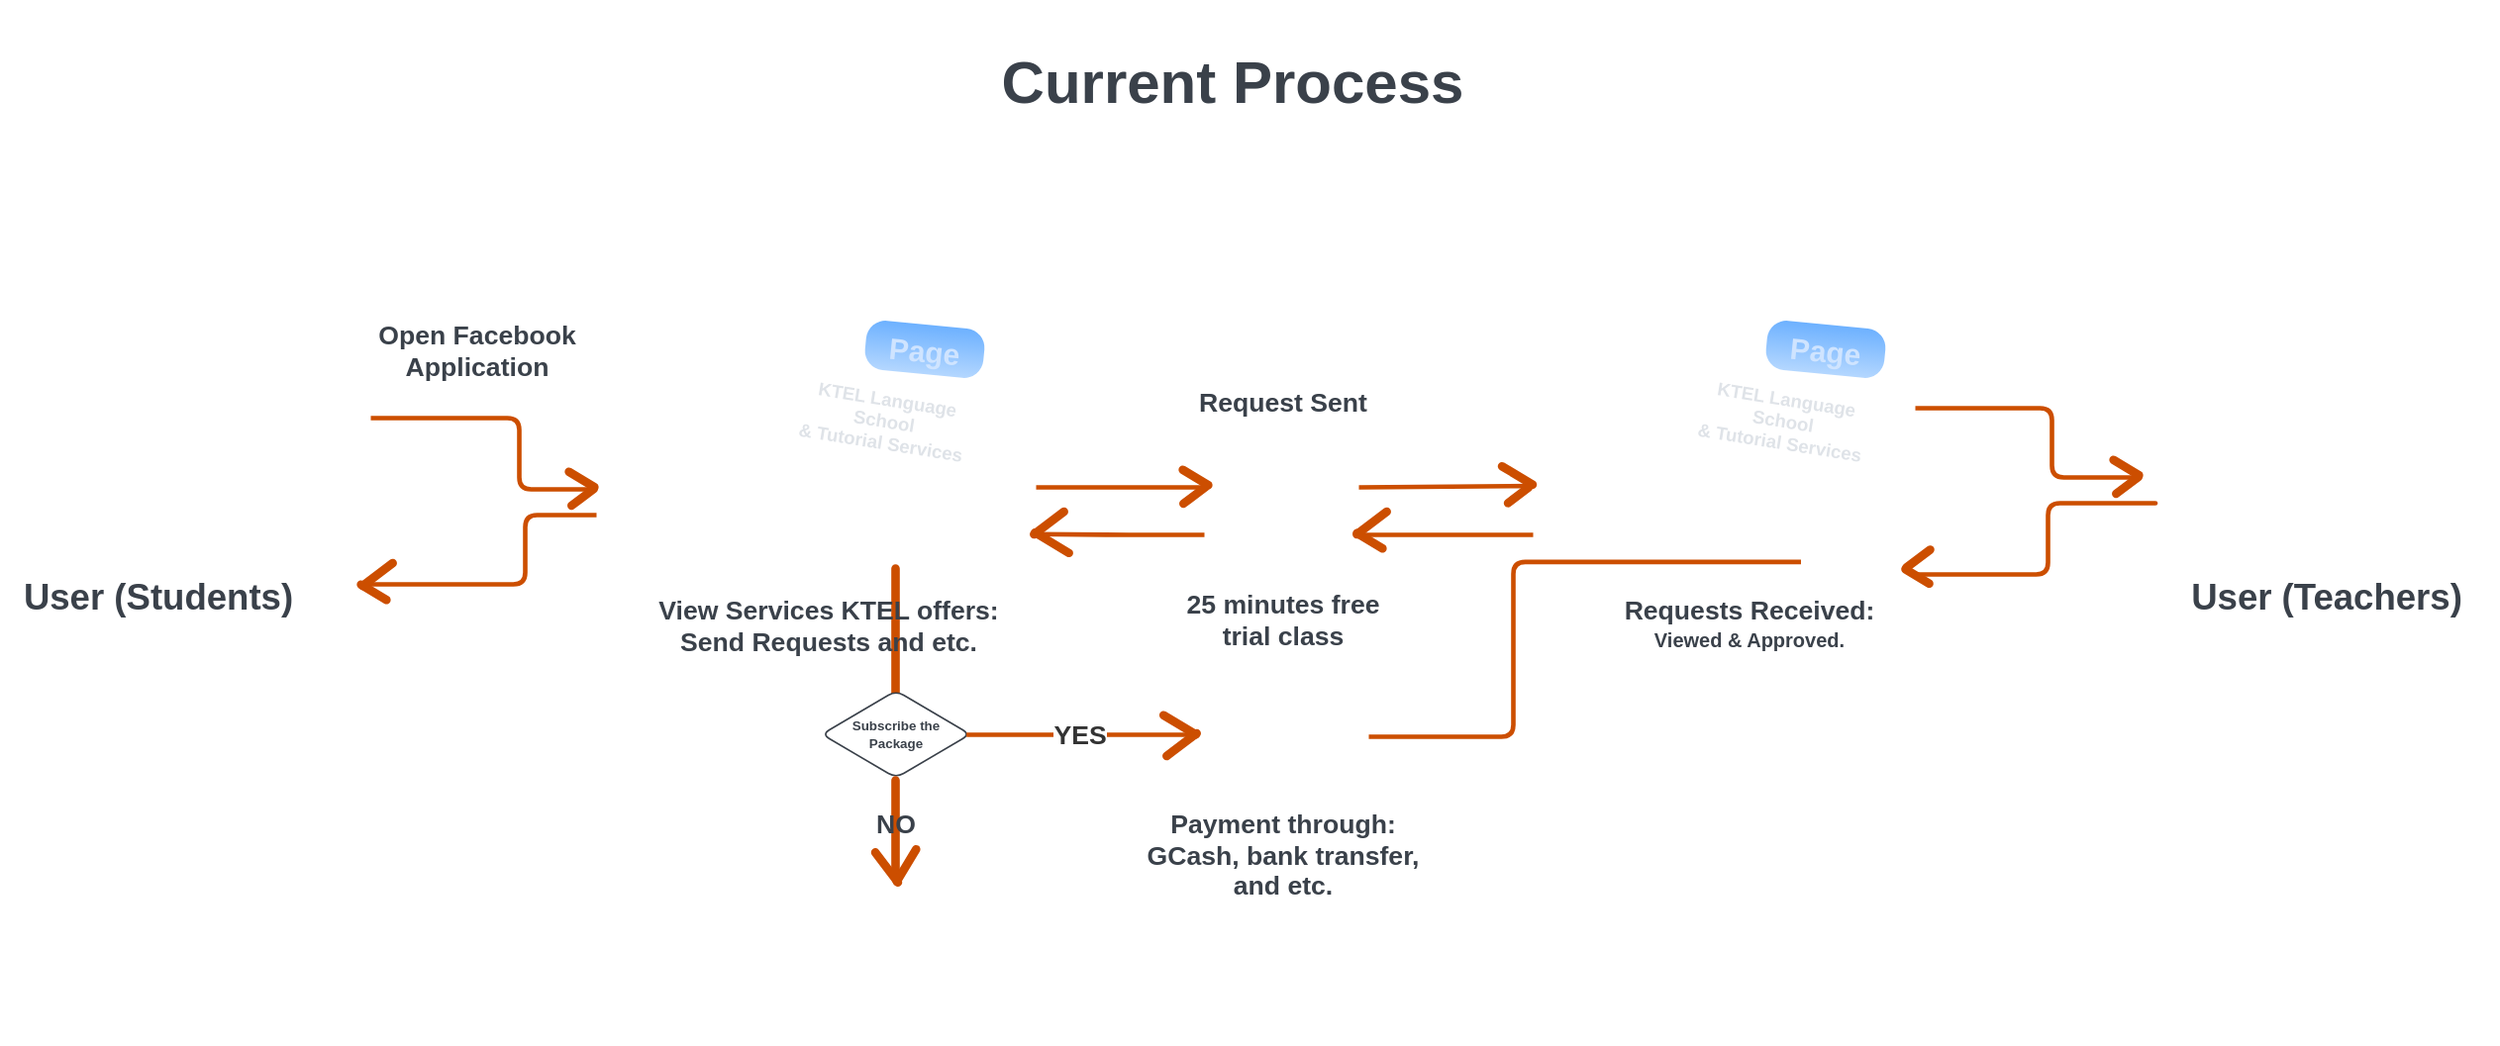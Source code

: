 <mxfile version="21.3.2" type="github" pages="13">
  <diagram id="QWj5j5rqvdNmE8N8yoSe" name="KTEL Current Process">
    <mxGraphModel dx="1050" dy="541" grid="0" gridSize="10" guides="1" tooltips="1" connect="1" arrows="1" fold="1" page="1" pageScale="1" pageWidth="850" pageHeight="1100" math="0" shadow="0">
      <root>
        <mxCell id="0" />
        <mxCell id="1" parent="0" />
        <mxCell id="v0HhqF52RrTxlJ2Bcofn-1" value="" style="html=1;jettySize=18;whiteSpace=wrap;fontSize=13;strokeColor=#cc4e00;strokeOpacity=100;strokeWidth=2.3;rounded=1;arcSize=12;edgeStyle=orthogonalEdgeStyle;startArrow=none;endArrow=none;entryX=0.632;entryY=0.938;entryPerimeter=0;lucidId=myWKP1xHXcmx;" parent="1" target="v0HhqF52RrTxlJ2Bcofn-25" edge="1">
          <mxGeometry width="100" height="100" relative="1" as="geometry">
            <Array as="points">
              <mxPoint x="988" y="531" />
            </Array>
            <mxPoint x="915" y="531" as="sourcePoint" />
          </mxGeometry>
        </mxCell>
        <mxCell id="v0HhqF52RrTxlJ2Bcofn-2" value="" style="html=1;overflow=block;blockSpacing=1;whiteSpace=wrap;fontSize=13;spacing=0;strokeColor=#cc4e00;strokeOpacity=100;rounded=1;absoluteArcSize=1;arcSize=9;rotation=-270;strokeWidth=2.3;lucidId=myWK3gGjAY34;" parent="1" vertex="1">
          <mxGeometry x="642" y="478" width="68" height="2" as="geometry" />
        </mxCell>
        <mxCell id="v0HhqF52RrTxlJ2Bcofn-3" value="" style="html=1;jettySize=18;whiteSpace=wrap;fontSize=13;strokeColor=#cc4e00;strokeOpacity=100;strokeWidth=2.3;rounded=1;arcSize=12;edgeStyle=orthogonalEdgeStyle;startArrow=none;endArrow=none;lucidId=myWKBJVc2I4O;" parent="1" edge="1">
          <mxGeometry width="100" height="100" relative="1" as="geometry">
            <Array as="points">
              <mxPoint x="1260" y="365" />
              <mxPoint x="1260" y="400" />
            </Array>
            <mxPoint x="1191" y="365" as="sourcePoint" />
            <mxPoint x="1305" y="400" as="targetPoint" />
          </mxGeometry>
        </mxCell>
        <mxCell id="v0HhqF52RrTxlJ2Bcofn-4" value="" style="html=1;overflow=block;blockSpacing=1;whiteSpace=wrap;fontSize=13;spacing=0;strokeColor=#cc4e00;strokeOpacity=100;rounded=1;absoluteArcSize=1;arcSize=9;rotation=-328.972;strokeWidth=2.3;lucidId=myWKZ00BMTFW;" parent="1" vertex="1">
          <mxGeometry x="819" y="399" width="17" height="2" as="geometry" />
        </mxCell>
        <mxCell id="v0HhqF52RrTxlJ2Bcofn-5" value="" style="html=1;jettySize=18;whiteSpace=wrap;fontSize=13;strokeColor=#cc4e00;strokeOpacity=100;strokeWidth=2.3;rounded=1;arcSize=12;edgeStyle=orthogonalEdgeStyle;startArrow=none;endArrow=none;entryX=0.999;entryY=0.408;entryPerimeter=0;lucidId=myWKWjVzqkW9;" parent="1" target="v0HhqF52RrTxlJ2Bcofn-13" edge="1">
          <mxGeometry width="100" height="100" relative="1" as="geometry">
            <Array as="points">
              <mxPoint x="833" y="405" />
            </Array>
            <mxPoint x="747" y="405" as="sourcePoint" />
          </mxGeometry>
        </mxCell>
        <mxCell id="v0HhqF52RrTxlJ2Bcofn-6" value="" style="html=1;overflow=block;blockSpacing=1;whiteSpace=wrap;shape=image;fontSize=13;spacing=3.8;strokeColor=none;strokeOpacity=100;strokeWidth=0;image=https://images.lucid.app/images/2bd9658d-0d79-4cc4-ba22-f0105dff800c/content;imageAspect=0;lucidId=myWKD.uETU4V;" parent="1" vertex="1">
          <mxGeometry x="225" y="311" width="165" height="130" as="geometry" />
        </mxCell>
        <mxCell id="v0HhqF52RrTxlJ2Bcofn-7" value="User (Students)" style="html=1;overflow=block;blockSpacing=1;whiteSpace=wrap;fontSize=18.3;fontColor=#3a414a;fontStyle=1;spacing=3.8;strokeOpacity=0;fillOpacity=0;rounded=1;absoluteArcSize=1;arcSize=9;fillColor=#ffffff;strokeWidth=0.8;lucidId=myWKS0JmB5pt;" parent="1" vertex="1">
          <mxGeometry x="225" y="434" width="158" height="51" as="geometry" />
        </mxCell>
        <mxCell id="v0HhqF52RrTxlJ2Bcofn-8" value="Open Facebook Application" style="html=1;overflow=block;blockSpacing=1;whiteSpace=wrap;fontSize=13.3;fontColor=#3a414a;fontStyle=1;spacing=3.8;strokeOpacity=0;fillOpacity=0;rounded=1;absoluteArcSize=1;arcSize=9;fillColor=#ffffff;strokeWidth=0.8;lucidId=myWKGTIxabsB;" parent="1" vertex="1">
          <mxGeometry x="405" y="316" width="120" height="39" as="geometry" />
        </mxCell>
        <mxCell id="v0HhqF52RrTxlJ2Bcofn-9" value="" style="html=1;overflow=block;blockSpacing=1;whiteSpace=wrap;shape=image;fontSize=13;spacing=3.8;strokeColor=none;strokeOpacity=100;strokeWidth=0;image=https://images.lucid.app/images/c96c75c4-0dd8-4b45-ad46-53660116a7bb/content;imageAspect=0;lucidId=myWKiV9agjRD;" parent="1" vertex="1">
          <mxGeometry x="555" y="301" width="195" height="150" as="geometry" />
        </mxCell>
        <mxCell id="v0HhqF52RrTxlJ2Bcofn-10" value="" style="html=1;overflow=block;blockSpacing=1;whiteSpace=wrap;shape=image;fontSize=13;spacing=3.8;strokeColor=none;strokeOpacity=100;rotation=9.822;strokeWidth=0;image=https://images.lucid.app/images/e87304b1-a209-4a06-802d-6df0fce32df4/content;imageAspect=0;lucidId=myWKzgxPMv-2;" parent="1" vertex="1">
          <mxGeometry x="632" y="319" width="27" height="20" as="geometry" />
        </mxCell>
        <mxCell id="v0HhqF52RrTxlJ2Bcofn-11" value="Page" style="html=1;overflow=block;blockSpacing=1;whiteSpace=wrap;fontSize=15;fontColor=#cfe4ff;fontStyle=1;spacing=3.8;strokeOpacity=0;rounded=1;absoluteArcSize=1;arcSize=19.5;rotation=5.545;flipH=1;flipV=1;fillColor=#b4d7ff;gradientColor=#6db1ff;strokeWidth=0.8;lucidId=myWK6d-AsLKx;" parent="1" vertex="1">
          <mxGeometry x="661" y="323" width="60" height="25" as="geometry" />
        </mxCell>
        <mxCell id="v0HhqF52RrTxlJ2Bcofn-12" value="KTEL Language School &#xa;&amp; Tutorial Services" style="html=1;overflow=block;blockSpacing=1;whiteSpace=wrap;fontSize=9.3;fontColor=#dfe3e8;fontStyle=1;spacing=3.8;strokeOpacity=0;fillOpacity=0;rounded=1;absoluteArcSize=1;arcSize=9;rotation=9.046;fillColor=#ffffff;strokeWidth=0.8;lucidId=myWK1RcvScKI;" parent="1" vertex="1">
          <mxGeometry x="619" y="349" width="103" height="45" as="geometry" />
        </mxCell>
        <mxCell id="v0HhqF52RrTxlJ2Bcofn-13" value="" style="html=1;overflow=block;blockSpacing=1;whiteSpace=wrap;fontSize=13;spacing=0;strokeColor=#cc4e00;strokeOpacity=100;rounded=1;absoluteArcSize=1;arcSize=9;rotation=-37.086;strokeWidth=2.3;lucidId=myWKfS9Cz8.x;" parent="1" vertex="1">
          <mxGeometry x="819" y="408" width="16" height="2" as="geometry" />
        </mxCell>
        <mxCell id="v0HhqF52RrTxlJ2Bcofn-14" value="" style="html=1;overflow=block;blockSpacing=1;whiteSpace=wrap;fontSize=13;spacing=0;strokeColor=#cc4e00;strokeOpacity=100;rounded=1;absoluteArcSize=1;arcSize=9;rotation=-148.972;strokeWidth=2.3;lucidId=myWKMHK7aeNB;" parent="1" vertex="1">
          <mxGeometry x="744" y="432" width="22" height="2" as="geometry" />
        </mxCell>
        <mxCell id="v0HhqF52RrTxlJ2Bcofn-15" value="" style="html=1;jettySize=18;whiteSpace=wrap;fontSize=13;strokeColor=#cc4e00;strokeOpacity=100;strokeWidth=2.3;rounded=1;arcSize=12;edgeStyle=orthogonalEdgeStyle;startArrow=none;endArrow=none;entryX=0.958;entryY=0.009;entryPerimeter=0;lucidId=myWKFiB01itC;" parent="1" target="v0HhqF52RrTxlJ2Bcofn-14" edge="1">
          <mxGeometry width="100" height="100" relative="1" as="geometry">
            <Array as="points">
              <mxPoint x="788" y="429" />
              <mxPoint x="788" y="429" />
            </Array>
            <mxPoint x="832" y="429" as="sourcePoint" />
          </mxGeometry>
        </mxCell>
        <mxCell id="v0HhqF52RrTxlJ2Bcofn-16" value="" style="html=1;overflow=block;blockSpacing=1;whiteSpace=wrap;fontSize=13;spacing=0;strokeColor=#cc4e00;strokeOpacity=100;rounded=1;absoluteArcSize=1;arcSize=9;rotation=-217.086;strokeWidth=2.3;lucidId=myWKEDucyfuA;" parent="1" vertex="1">
          <mxGeometry x="743" y="422" width="21" height="2" as="geometry" />
        </mxCell>
        <mxCell id="v0HhqF52RrTxlJ2Bcofn-17" value="" style="html=1;overflow=block;blockSpacing=1;whiteSpace=wrap;shape=image;fontSize=13;spacing=3.8;strokeColor=none;strokeOpacity=100;strokeWidth=0;image=https://images.lucid.app/images/78cffcd2-ef0f-4c73-9c18-2c083db685a7/content;imageAspect=0;lucidId=myWK8eqSSgLT;" parent="1" vertex="1">
          <mxGeometry x="842" y="382" width="60" height="60" as="geometry" />
        </mxCell>
        <mxCell id="v0HhqF52RrTxlJ2Bcofn-18" value="Request Sent" style="html=1;overflow=block;blockSpacing=1;whiteSpace=wrap;fontSize=13.3;fontColor=#3a414a;fontStyle=1;spacing=3.8;strokeOpacity=0;fillOpacity=0;rounded=1;absoluteArcSize=1;arcSize=9;fillColor=#ffffff;strokeWidth=0.8;lucidId=myWKjsMiApPu;" parent="1" vertex="1">
          <mxGeometry x="812" y="342" width="120" height="39" as="geometry" />
        </mxCell>
        <mxCell id="v0HhqF52RrTxlJ2Bcofn-19" value="" style="html=1;overflow=block;blockSpacing=1;whiteSpace=wrap;fontSize=13;spacing=0;strokeColor=#cc4e00;strokeOpacity=100;rounded=1;absoluteArcSize=1;arcSize=9;rotation=-328.972;strokeWidth=2.3;lucidId=myWKohdIam9H;" parent="1" vertex="1">
          <mxGeometry x="980" y="398" width="20" height="2" as="geometry" />
        </mxCell>
        <mxCell id="v0HhqF52RrTxlJ2Bcofn-20" value="" style="html=1;jettySize=18;whiteSpace=wrap;fontSize=13;strokeColor=#cc4e00;strokeOpacity=100;strokeWidth=2.3;rounded=1;arcSize=12;edgeStyle=orthogonalEdgeStyle;startArrow=none;endArrow=none;entryX=0.999;entryY=0.408;entryPerimeter=0;lucidId=myWKJJC2YIvs;" parent="1" target="v0HhqF52RrTxlJ2Bcofn-21" edge="1">
          <mxGeometry width="100" height="100" relative="1" as="geometry">
            <Array as="points">
              <mxPoint x="997" y="405" />
            </Array>
            <mxPoint x="910" y="405" as="sourcePoint" />
          </mxGeometry>
        </mxCell>
        <mxCell id="v0HhqF52RrTxlJ2Bcofn-21" value="" style="html=1;overflow=block;blockSpacing=1;whiteSpace=wrap;fontSize=13;spacing=0;strokeColor=#cc4e00;strokeOpacity=100;rounded=1;absoluteArcSize=1;arcSize=9;rotation=-37.086;strokeWidth=2.3;lucidId=myWK.SpT8Xq3;" parent="1" vertex="1">
          <mxGeometry x="983" y="408" width="15" height="2" as="geometry" />
        </mxCell>
        <mxCell id="v0HhqF52RrTxlJ2Bcofn-22" value="" style="html=1;overflow=block;blockSpacing=1;whiteSpace=wrap;fontSize=13;spacing=0;strokeColor=#cc4e00;strokeOpacity=100;rounded=1;absoluteArcSize=1;arcSize=9;rotation=-148.972;strokeWidth=2.3;lucidId=myWK2ZEP3nzf;" parent="1" vertex="1">
          <mxGeometry x="907" y="431" width="17" height="2" as="geometry" />
        </mxCell>
        <mxCell id="v0HhqF52RrTxlJ2Bcofn-23" value="" style="html=1;jettySize=18;whiteSpace=wrap;fontSize=13;strokeColor=#cc4e00;strokeOpacity=100;strokeWidth=2.3;rounded=1;arcSize=12;edgeStyle=orthogonalEdgeStyle;startArrow=none;endArrow=none;lucidId=myWKrsvx3mJX;" parent="1" edge="1">
          <mxGeometry width="100" height="100" relative="1" as="geometry">
            <Array as="points" />
            <mxPoint x="998" y="429" as="sourcePoint" />
            <mxPoint x="911" y="429" as="targetPoint" />
          </mxGeometry>
        </mxCell>
        <mxCell id="v0HhqF52RrTxlJ2Bcofn-24" value="" style="html=1;overflow=block;blockSpacing=1;whiteSpace=wrap;fontSize=13;spacing=0;strokeColor=#cc4e00;strokeOpacity=100;rounded=1;absoluteArcSize=1;arcSize=9;rotation=-217.086;strokeWidth=2.3;lucidId=myWKOoVycPqk;" parent="1" vertex="1">
          <mxGeometry x="906" y="422" width="21" height="2" as="geometry" />
        </mxCell>
        <mxCell id="v0HhqF52RrTxlJ2Bcofn-25" value="" style="html=1;overflow=block;blockSpacing=1;whiteSpace=wrap;shape=image;fontSize=13;spacing=3.8;strokeColor=none;strokeOpacity=100;strokeWidth=0;image=https://images.lucid.app/images/c96c75c4-0dd8-4b45-ad46-53660116a7bb/content;imageAspect=0;lucidId=myWKcB61P73H;" parent="1" vertex="1">
          <mxGeometry x="1010" y="302" width="195" height="150" as="geometry" />
        </mxCell>
        <mxCell id="v0HhqF52RrTxlJ2Bcofn-26" value="KTEL Language School &#xa;&amp; Tutorial Services" style="html=1;overflow=block;blockSpacing=1;whiteSpace=wrap;fontSize=9.3;fontColor=#dfe3e8;fontStyle=1;spacing=3.8;strokeOpacity=0;fillOpacity=0;rounded=1;absoluteArcSize=1;arcSize=9;rotation=9.046;fillColor=#ffffff;strokeWidth=0.8;lucidId=myWKau4vhZo0;" parent="1" vertex="1">
          <mxGeometry x="1073" y="349" width="103" height="45" as="geometry" />
        </mxCell>
        <mxCell id="v0HhqF52RrTxlJ2Bcofn-27" value="" style="html=1;overflow=block;blockSpacing=1;whiteSpace=wrap;shape=image;fontSize=13;spacing=3.8;strokeColor=none;strokeOpacity=100;rotation=9.822;strokeWidth=0;image=https://images.lucid.app/images/e87304b1-a209-4a06-802d-6df0fce32df4/content;imageAspect=0;lucidId=myWKmiDDyGE1;" parent="1" vertex="1">
          <mxGeometry x="1086" y="320" width="27" height="20" as="geometry" />
        </mxCell>
        <mxCell id="v0HhqF52RrTxlJ2Bcofn-28" value="Page" style="html=1;overflow=block;blockSpacing=1;whiteSpace=wrap;fontSize=15;fontColor=#cfe4ff;fontStyle=1;spacing=3.8;strokeOpacity=0;rounded=1;absoluteArcSize=1;arcSize=19.5;rotation=5.545;flipH=1;flipV=1;fillColor=#b4d7ff;gradientColor=#6db1ff;strokeWidth=0.8;lucidId=myWKkjEK7TuE;" parent="1" vertex="1">
          <mxGeometry x="1116" y="323" width="60" height="25" as="geometry" />
        </mxCell>
        <mxCell id="v0HhqF52RrTxlJ2Bcofn-29" value="" style="html=1;overflow=block;blockSpacing=1;whiteSpace=wrap;shape=image;fontSize=13;spacing=3.8;strokeColor=none;strokeOpacity=100;strokeWidth=0;image=https://images.lucid.app/images/2bd9658d-0d79-4cc4-ba22-f0105dff800c/content;imageAspect=0;lucidId=myWK.zPP7fFf;" parent="1" vertex="1">
          <mxGeometry x="1320" y="311" width="165" height="130" as="geometry" />
        </mxCell>
        <mxCell id="v0HhqF52RrTxlJ2Bcofn-30" value="User (Teachers)" style="html=1;overflow=block;blockSpacing=1;whiteSpace=wrap;fontSize=18.3;fontColor=#3a414a;fontStyle=1;spacing=3.8;strokeOpacity=0;fillOpacity=0;rounded=1;absoluteArcSize=1;arcSize=9;fillColor=#ffffff;strokeWidth=0.8;lucidId=myWKMxnN7zxY;" parent="1" vertex="1">
          <mxGeometry x="1320" y="434" width="158" height="51" as="geometry" />
        </mxCell>
        <mxCell id="v0HhqF52RrTxlJ2Bcofn-31" value="" style="html=1;overflow=block;blockSpacing=1;whiteSpace=wrap;fontSize=13;spacing=0;strokeColor=#cc4e00;strokeOpacity=100;rounded=1;absoluteArcSize=1;arcSize=9;rotation=-328.972;strokeWidth=2.3;lucidId=myWKP83vEwbj;" parent="1" vertex="1">
          <mxGeometry x="1289" y="394" width="17" height="2" as="geometry" />
        </mxCell>
        <mxCell id="v0HhqF52RrTxlJ2Bcofn-32" value="" style="html=1;overflow=block;blockSpacing=1;whiteSpace=wrap;fontSize=13;spacing=0;strokeColor=#cc4e00;strokeOpacity=100;rounded=1;absoluteArcSize=1;arcSize=9;rotation=-37.086;strokeWidth=2.3;lucidId=myWKmTNl4RCy;" parent="1" vertex="1">
          <mxGeometry x="1290" y="403" width="16" height="2" as="geometry" />
        </mxCell>
        <mxCell id="v0HhqF52RrTxlJ2Bcofn-33" value="" style="html=1;jettySize=18;whiteSpace=wrap;fontSize=13;strokeColor=#cc4e00;strokeOpacity=100;strokeWidth=2.3;rounded=1;arcSize=12;edgeStyle=orthogonalEdgeStyle;startArrow=none;endArrow=none;entryX=0.907;entryY=0.955;entryPerimeter=0;lucidId=myWKfoa0JoJk;" parent="1" target="v0HhqF52RrTxlJ2Bcofn-25" edge="1">
          <mxGeometry width="100" height="100" relative="1" as="geometry">
            <Array as="points">
              <mxPoint x="1315" y="413" />
              <mxPoint x="1258" y="413" />
              <mxPoint x="1258" y="449" />
              <mxPoint x="1201" y="449" />
            </Array>
            <mxPoint x="1305" y="413" as="sourcePoint" />
          </mxGeometry>
        </mxCell>
        <mxCell id="v0HhqF52RrTxlJ2Bcofn-34" value="" style="html=1;overflow=block;blockSpacing=1;whiteSpace=wrap;fontSize=13;spacing=0;strokeColor=#cc4e00;strokeOpacity=100;rounded=1;absoluteArcSize=1;arcSize=9;rotation=-148.972;strokeWidth=2.3;lucidId=myWK.X~UOmCQ;" parent="1" vertex="1">
          <mxGeometry x="1184" y="449" width="16" height="2" as="geometry" />
        </mxCell>
        <mxCell id="v0HhqF52RrTxlJ2Bcofn-35" value="" style="html=1;overflow=block;blockSpacing=1;whiteSpace=wrap;fontSize=13;spacing=0;strokeColor=#cc4e00;strokeOpacity=100;rounded=1;absoluteArcSize=1;arcSize=9;rotation=-217.086;strokeWidth=2.3;lucidId=myWK0TJVt5hc;" parent="1" vertex="1">
          <mxGeometry x="1184" y="440" width="17" height="2" as="geometry" />
        </mxCell>
        <mxCell id="v0HhqF52RrTxlJ2Bcofn-36" value="25 minutes free trial class" style="html=1;overflow=block;blockSpacing=1;whiteSpace=wrap;fontSize=13.3;fontColor=#3a414a;fontStyle=1;spacing=3.8;strokeOpacity=0;fillOpacity=0;rounded=1;absoluteArcSize=1;arcSize=9;fillColor=#ffffff;strokeWidth=0.8;lucidId=myWKeKsR4WcJ;" parent="1" vertex="1">
          <mxGeometry x="812" y="452" width="120" height="39" as="geometry" />
        </mxCell>
        <mxCell id="v0HhqF52RrTxlJ2Bcofn-37" value="Subscribe the Package" style="html=1;overflow=block;blockSpacing=1;whiteSpace=wrap;rhombus;fontSize=6.7;fontColor=#3a414a;fontStyle=1;spacing=3.8;strokeColor=#3a414a;strokeOpacity=100;rounded=1;absoluteArcSize=1;arcSize=9;strokeWidth=0.8;lucidId=myWKYk2-wWsz;" parent="1" vertex="1">
          <mxGeometry x="639" y="508" width="75" height="44" as="geometry" />
        </mxCell>
        <mxCell id="v0HhqF52RrTxlJ2Bcofn-38" value="" style="html=1;jettySize=18;whiteSpace=wrap;fontSize=13;strokeColor=#cc4e00;strokeOpacity=100;strokeWidth=2.3;rounded=1;arcSize=12;edgeStyle=orthogonalEdgeStyle;startArrow=none;endArrow=none;lucidId=myWKHPx_Z1_i;" parent="1" edge="1">
          <mxGeometry width="100" height="100" relative="1" as="geometry">
            <Array as="points">
              <mxPoint x="486" y="370" />
              <mxPoint x="486" y="406" />
            </Array>
            <mxPoint x="411" y="370" as="sourcePoint" />
            <mxPoint x="525" y="406" as="targetPoint" />
          </mxGeometry>
        </mxCell>
        <mxCell id="v0HhqF52RrTxlJ2Bcofn-39" value="" style="html=1;overflow=block;blockSpacing=1;whiteSpace=wrap;fontSize=13;spacing=0;strokeColor=#cc4e00;strokeOpacity=100;rounded=1;absoluteArcSize=1;arcSize=9;rotation=-328.972;strokeWidth=2.3;lucidId=myWK-sY7WTFO;" parent="1" vertex="1">
          <mxGeometry x="509" y="400" width="17" height="2" as="geometry" />
        </mxCell>
        <mxCell id="v0HhqF52RrTxlJ2Bcofn-40" value="" style="html=1;overflow=block;blockSpacing=1;whiteSpace=wrap;fontSize=13;spacing=0;strokeColor=#cc4e00;strokeOpacity=100;rounded=1;absoluteArcSize=1;arcSize=9;rotation=-37.086;strokeWidth=2.3;lucidId=myWKYvFFCObJ;" parent="1" vertex="1">
          <mxGeometry x="510" y="409" width="16" height="2" as="geometry" />
        </mxCell>
        <mxCell id="v0HhqF52RrTxlJ2Bcofn-41" value="" style="html=1;jettySize=18;whiteSpace=wrap;fontSize=13;strokeColor=#cc4e00;strokeOpacity=100;strokeWidth=2.3;rounded=1;arcSize=12;edgeStyle=orthogonalEdgeStyle;startArrow=none;endArrow=none;lucidId=myWKbygB1AR4;" parent="1" edge="1">
          <mxGeometry width="100" height="100" relative="1" as="geometry">
            <Array as="points">
              <mxPoint x="489" y="419" />
              <mxPoint x="489" y="454" />
            </Array>
            <mxPoint x="525" y="419" as="sourcePoint" />
            <mxPoint x="405" y="454" as="targetPoint" />
          </mxGeometry>
        </mxCell>
        <mxCell id="v0HhqF52RrTxlJ2Bcofn-42" value="" style="html=1;overflow=block;blockSpacing=1;whiteSpace=wrap;shape=image;fontSize=13;spacing=3.8;strokeColor=none;strokeOpacity=100;strokeWidth=0;image=https://images.lucid.app/images/ff774e51-11c7-481a-95a1-58c0d8e6b255/content;imageAspect=0;lucidId=myWKNn2xXinh;" parent="1" vertex="1">
          <mxGeometry x="630" y="597" width="89" height="89" as="geometry" />
        </mxCell>
        <mxCell id="v0HhqF52RrTxlJ2Bcofn-43" value="" style="html=1;jettySize=18;whiteSpace=wrap;fontSize=13;strokeColor=#cc4e00;strokeOpacity=100;strokeWidth=2.3;rounded=1;arcSize=12;edgeStyle=orthogonalEdgeStyle;startArrow=none;endArrow=none;entryX=0.971;entryY=0.5;entryPerimeter=0;lucidId=myWKs4MYVFNm;" parent="1" target="v0HhqF52RrTxlJ2Bcofn-37" edge="1">
          <mxGeometry width="100" height="100" relative="1" as="geometry">
            <Array as="points">
              <mxPoint x="825" y="530" />
            </Array>
            <mxPoint x="825" y="530" as="sourcePoint" />
          </mxGeometry>
        </mxCell>
        <mxCell id="v0HhqF52RrTxlJ2Bcofn-44" value="YES" style="text;html=1;resizable=0;labelBackgroundColor=default;align=center;verticalAlign=middle;fontStyle=1;fontColor=#333333;fontSize=13.3;" parent="v0HhqF52RrTxlJ2Bcofn-43" vertex="1">
          <mxGeometry relative="1" as="geometry" />
        </mxCell>
        <mxCell id="v0HhqF52RrTxlJ2Bcofn-45" value="" style="html=1;overflow=block;blockSpacing=1;whiteSpace=wrap;fontSize=13;spacing=0;strokeColor=#cc4e00;strokeOpacity=100;rounded=1;absoluteArcSize=1;arcSize=9;rotation=-270;strokeWidth=2.3;lucidId=myWK1Dxcm62O;" parent="1" vertex="1">
          <mxGeometry x="651" y="576" width="50" height="2" as="geometry" />
        </mxCell>
        <mxCell id="v0HhqF52RrTxlJ2Bcofn-46" value="NO" style="html=1;overflow=block;blockSpacing=1;whiteSpace=wrap;fontSize=13.3;fontColor=#3a414a;fontStyle=1;spacing=3.8;strokeOpacity=0;fillOpacity=0;rounded=1;absoluteArcSize=1;arcSize=9;fillColor=#ffffff;strokeWidth=0.8;lucidId=myWKc77m_xRs;" parent="1" vertex="1">
          <mxGeometry x="647" y="563" width="59" height="24" as="geometry" />
        </mxCell>
        <mxCell id="v0HhqF52RrTxlJ2Bcofn-47" value="View Services KTEL offers:&#xa;Send Requests and etc." style="html=1;overflow=block;blockSpacing=1;whiteSpace=wrap;fontSize=13.3;fontColor=#3a414a;fontStyle=1;spacing=3.8;strokeOpacity=0;fillOpacity=0;rounded=1;absoluteArcSize=1;arcSize=9;fillColor=#ffffff;strokeWidth=0.8;lucidId=myWKl_sEGF7H;" parent="1" vertex="1">
          <mxGeometry x="540" y="445" width="205" height="60" as="geometry" />
        </mxCell>
        <mxCell id="v0HhqF52RrTxlJ2Bcofn-48" value="" style="html=1;overflow=block;blockSpacing=1;whiteSpace=wrap;fontSize=13;spacing=0;strokeColor=#cc4e00;strokeOpacity=100;rounded=1;absoluteArcSize=1;arcSize=9;rotation=-238.972;strokeWidth=2.3;lucidId=myWKUo9~Vzel;" parent="1" vertex="1">
          <mxGeometry x="671" y="595" width="21" height="2" as="geometry" />
        </mxCell>
        <mxCell id="v0HhqF52RrTxlJ2Bcofn-49" value="" style="html=1;overflow=block;blockSpacing=1;whiteSpace=wrap;fontSize=13;spacing=0;strokeColor=#cc4e00;strokeOpacity=100;rounded=1;absoluteArcSize=1;arcSize=9;rotation=52.914;strokeWidth=2.3;lucidId=myWKctn90bMz;" parent="1" vertex="1">
          <mxGeometry x="661" y="596" width="21" height="2" as="geometry" />
        </mxCell>
        <mxCell id="v0HhqF52RrTxlJ2Bcofn-50" value="" style="html=1;overflow=block;blockSpacing=1;whiteSpace=wrap;fontSize=13;spacing=0;strokeColor=#cc4e00;strokeOpacity=100;rounded=1;absoluteArcSize=1;arcSize=9;rotation=-148.972;strokeWidth=2.3;lucidId=myWKK4PIdQz6;" parent="1" vertex="1">
          <mxGeometry x="404" y="457" width="17" height="2" as="geometry" />
        </mxCell>
        <mxCell id="v0HhqF52RrTxlJ2Bcofn-51" value="" style="html=1;overflow=block;blockSpacing=1;whiteSpace=wrap;fontSize=13;spacing=0;strokeColor=#cc4e00;strokeOpacity=100;rounded=1;absoluteArcSize=1;arcSize=9;rotation=-217.086;strokeWidth=2.3;lucidId=myWKTRIwrgkH;" parent="1" vertex="1">
          <mxGeometry x="404" y="448" width="21" height="2" as="geometry" />
        </mxCell>
        <mxCell id="v0HhqF52RrTxlJ2Bcofn-52" value="" style="html=1;overflow=block;blockSpacing=1;whiteSpace=wrap;fontSize=13;spacing=0;strokeColor=#cc4e00;strokeOpacity=100;rounded=1;absoluteArcSize=1;arcSize=9;rotation=31.028;strokeWidth=2.3;lucidId=myWK1Ol-dkaW;" parent="1" vertex="1">
          <mxGeometry x="809" y="524" width="21" height="2" as="geometry" />
        </mxCell>
        <mxCell id="v0HhqF52RrTxlJ2Bcofn-53" value="" style="html=1;overflow=block;blockSpacing=1;whiteSpace=wrap;fontSize=13;spacing=0;strokeColor=#cc4e00;strokeOpacity=100;rounded=1;absoluteArcSize=1;arcSize=9;rotation=-37.086;strokeWidth=2.3;lucidId=myWK4nkJueUQ;" parent="1" vertex="1">
          <mxGeometry x="810" y="534" width="21" height="2" as="geometry" />
        </mxCell>
        <mxCell id="v0HhqF52RrTxlJ2Bcofn-54" value="" style="html=1;overflow=block;blockSpacing=1;whiteSpace=wrap;shape=image;fontSize=13;spacing=3.8;strokeColor=none;strokeOpacity=100;strokeWidth=0;image=https://images.lucid.app/images/3254b4e1-76e5-4869-8675-22a69b0db96c/content;imageAspect=0;lucidId=myWKsRoSJcF2;" parent="1" vertex="1">
          <mxGeometry x="819" y="481" width="103" height="98" as="geometry" />
        </mxCell>
        <mxCell id="v0HhqF52RrTxlJ2Bcofn-55" value="" style="html=1;jettySize=18;whiteSpace=wrap;fontSize=13;strokeColor=#3a414a;strokeOpacity=100;strokeWidth=0.8;rounded=1;arcSize=12;edgeStyle=orthogonalEdgeStyle;startArrow=none;endArrow=none;exitY=0.73;exitPerimeter=0;entryY=0.73;entryPerimeter=0;lucidId=myWK14VAFSGJ;" parent="1" source="v0HhqF52RrTxlJ2Bcofn-54" target="v0HhqF52RrTxlJ2Bcofn-54" edge="1">
          <mxGeometry width="100" height="100" relative="1" as="geometry">
            <Array as="points">
              <mxPoint x="914" y="573" generated="1" />
              <mxPoint x="914" y="573" generated="1" />
            </Array>
          </mxGeometry>
        </mxCell>
        <mxCell id="v0HhqF52RrTxlJ2Bcofn-56" value="&lt;div style=&quot;display: flex; justify-content: center; text-align: center; align-items: baseline; font-size: 0; line-height: 1.25;margin-top: -2px;&quot;&gt;&lt;span&gt;&lt;span style=&quot;font-size:13.3px;color:#3a414a;font-weight: bold;&quot;&gt;Requests Received:&#xa;&lt;/span&gt;&lt;span style=&quot;font-size:10px;color:#3a414a;font-weight: bold;&quot;&gt;Viewed &amp; Approved.&lt;/span&gt;&lt;/span&gt;&lt;/div&gt;" style="html=1;overflow=block;blockSpacing=1;whiteSpace=wrap;fontSize=13;spacing=3.8;strokeOpacity=0;fillOpacity=0;rounded=1;absoluteArcSize=1;arcSize=9;fillColor=#ffffff;strokeWidth=0.8;lucidId=myWKw0ePdv6m;" parent="1" vertex="1">
          <mxGeometry x="1005" y="445" width="205" height="60" as="geometry" />
        </mxCell>
        <mxCell id="v0HhqF52RrTxlJ2Bcofn-57" value="Current Process" style="html=1;overflow=block;blockSpacing=1;whiteSpace=wrap;fontSize=30;fontColor=#3a414a;fontStyle=1;spacing=3.8;strokeOpacity=0;fillOpacity=0;rounded=1;absoluteArcSize=1;arcSize=9;fillColor=#ffffff;strokeWidth=0.8;lucidId=myWKAfrPZ9On;" parent="1" vertex="1">
          <mxGeometry x="712" y="160" width="269" height="79" as="geometry" />
        </mxCell>
        <mxCell id="v0HhqF52RrTxlJ2Bcofn-58" value="Payment through:&#xa;GCash, bank transfer, and etc." style="html=1;overflow=block;blockSpacing=1;whiteSpace=wrap;fontSize=13.3;fontColor=#3a414a;fontStyle=1;align=center;spacing=3.8;verticalAlign=middle;strokeOpacity=0;fillOpacity=0;rounded=1;absoluteArcSize=1;arcSize=9;fillColor=#ffffff;strokeWidth=0.8;lucidId=myWKrbFU~5fy;" parent="1" vertex="1">
          <mxGeometry x="788" y="563" width="168" height="55" as="geometry" />
        </mxCell>
      </root>
    </mxGraphModel>
  </diagram>
  <diagram name="KTEL Teacher/Customer Diagram" id="FIIXcnWz085rzfldTE29">
    <mxGraphModel dx="1050" dy="541" grid="0" gridSize="10" guides="1" tooltips="1" connect="1" arrows="1" fold="1" page="1" pageScale="1" pageWidth="850" pageHeight="1100" math="0" shadow="0">
      <root>
        <mxCell id="0" />
        <mxCell id="1" parent="0" />
        <mxCell id="19tO0s0q1XUuuVXS7n7F-42" style="edgeStyle=orthogonalEdgeStyle;rounded=0;orthogonalLoop=1;jettySize=auto;html=1;entryX=0.5;entryY=1;entryDx=0;entryDy=0;strokeColor=#666666;" parent="1" source="19tO0s0q1XUuuVXS7n7F-36" target="19tO0s0q1XUuuVXS7n7F-8" edge="1">
          <mxGeometry relative="1" as="geometry" />
        </mxCell>
        <mxCell id="19tO0s0q1XUuuVXS7n7F-19" style="edgeStyle=orthogonalEdgeStyle;rounded=0;orthogonalLoop=1;jettySize=auto;html=1;entryX=0.5;entryY=1;entryDx=0;entryDy=0;entryPerimeter=0;strokeColor=#009900;" parent="1" source="19tO0s0q1XUuuVXS7n7F-17" target="hV1PRbwUxpesttEf0i1S-37" edge="1">
          <mxGeometry relative="1" as="geometry" />
        </mxCell>
        <mxCell id="19tO0s0q1XUuuVXS7n7F-20" value="Yes" style="edgeLabel;html=1;align=center;verticalAlign=middle;resizable=0;points=[];strokeColor=#666666;" parent="19tO0s0q1XUuuVXS7n7F-19" vertex="1" connectable="0">
          <mxGeometry x="0.452" relative="1" as="geometry">
            <mxPoint y="1" as="offset" />
          </mxGeometry>
        </mxCell>
        <mxCell id="hV1PRbwUxpesttEf0i1S-5" value="" style="group;dropTarget=0;pointerEvents=0;strokeColor=#666666;" parent="1" vertex="1">
          <mxGeometry x="606" y="49" width="640" height="69" as="geometry" />
        </mxCell>
        <UserObject label="KTEL FLOW DIAGRAM" placeholders="1" id="hV1PRbwUxpesttEf0i1S-6">
          <mxCell style="html=1;overflow=block;blockSpacing=1;whiteSpace=wrap;fontSize=23;fontColor=#a9afb8;fontStyle=1;align=center;spacingLeft=7;spacingRight=7;spacingTop=2;spacing=3;strokeOpacity=0;fillOpacity=0;rounded=1;absoluteArcSize=1;arcSize=12;fillColor=#ffffff;strokeWidth=1.5;lucidId=SuaB0mNpY13K;strokeColor=#666666;" parent="hV1PRbwUxpesttEf0i1S-5" vertex="1">
            <mxGeometry width="640" height="52" as="geometry" />
          </mxCell>
        </UserObject>
        <mxCell id="hV1PRbwUxpesttEf0i1S-8" value="" style="html=1;jettySize=18;whiteSpace=wrap;fontSize=13;fontFamily=Helvetica;strokeColor=#666666;strokeOpacity=100;strokeWidth=1.5;rounded=0;startArrow=none;endArrow=none;lucidId=SuaBUnwJteK4;" parent="hV1PRbwUxpesttEf0i1S-5" edge="1">
          <mxGeometry width="100" height="100" relative="1" as="geometry">
            <Array as="points" />
            <mxPoint x="191" y="47" as="sourcePoint" />
            <mxPoint x="454" y="47" as="targetPoint" />
          </mxGeometry>
        </mxCell>
        <mxCell id="hV1PRbwUxpesttEf0i1S-10" value="&lt;div style=&quot;display: flex; justify-content: center; text-align: center; align-items: baseline; line-height: 1.25; margin-top: -2px; font-size: 0px;&quot;&gt;&lt;span&gt;&lt;span style=&quot;font-size:13.5px;color:#3a414a;font-weight: bold;&quot;&gt;User&lt;/span&gt;&lt;span style=&quot;font-size:20.2px;color:#3a414a;font-weight: bold;&quot;&gt;&lt;br&gt;&lt;/span&gt;&lt;/span&gt;&lt;/div&gt;&lt;div style=&quot;display: flex; justify-content: center; text-align: center; align-items: baseline; line-height: 1.25; margin-top: -2px;&quot;&gt;&lt;span style=&quot;color: rgb(58, 65, 74);&quot;&gt;&lt;span style=&quot;color: rgb(58, 65, 74);&quot;&gt;&lt;font style=&quot;font-size: 9px;&quot;&gt;Customer/Teacher&lt;/font&gt;&lt;/span&gt;&lt;/span&gt;&lt;/div&gt;" style="html=1;overflow=block;blockSpacing=1;whiteSpace=wrap;fontSize=13;spacing=9;strokeColor=#666666;strokeOpacity=100;fillOpacity=0;rounded=1;absoluteArcSize=1;arcSize=12;fillColor=#000000;strokeWidth=0.8;lucidId=HEWKmNeVF82c;" parent="1" vertex="1">
          <mxGeometry x="255" y="512" width="81" height="60" as="geometry" />
        </mxCell>
        <mxCell id="hV1PRbwUxpesttEf0i1S-11" value="" style="html=1;jettySize=18;whiteSpace=wrap;fontSize=13;strokeColor=#666666;strokeOpacity=100;strokeWidth=1.5;rounded=1;arcSize=24;edgeStyle=orthogonalEdgeStyle;startArrow=none;endArrow=block;endFill=1;exitX=1.005;exitY=0.5;exitPerimeter=0;entryX=-0.005;entryY=0.5;entryPerimeter=0;lucidId=jGWKvbgWV~2U;" parent="1" source="hV1PRbwUxpesttEf0i1S-10" target="hV1PRbwUxpesttEf0i1S-12" edge="1">
          <mxGeometry width="100" height="100" relative="1" as="geometry">
            <Array as="points" />
          </mxGeometry>
        </mxCell>
        <mxCell id="hV1PRbwUxpesttEf0i1S-12" value="Login" style="html=1;overflow=block;blockSpacing=1;whiteSpace=wrap;shape=process;fontSize=13.5;fontColor=#3a414a;fontStyle=1;align=center;spacing=3.8;strokeColor=#666666;strokeOpacity=100;fillOpacity=0;rounded=1;absoluteArcSize=1;arcSize=12;fillColor=#000000;strokeWidth=0.8;lucidId=BGWKLJnAHEOR;" parent="1" vertex="1">
          <mxGeometry x="390" y="512" width="81" height="60" as="geometry" />
        </mxCell>
        <mxCell id="hV1PRbwUxpesttEf0i1S-13" value="" style="html=1;jettySize=18;whiteSpace=wrap;fontSize=13;strokeColor=#666666;strokeOpacity=100;strokeWidth=1.5;rounded=1;arcSize=24;edgeStyle=orthogonalEdgeStyle;startArrow=none;endArrow=block;endFill=1;exitX=0.218;exitY=1.006;exitPerimeter=0;entryX=0.215;entryY=-0.012;entryPerimeter=0;lucidId=WHWKN7bPr-CG;" parent="1" source="hV1PRbwUxpesttEf0i1S-12" target="hV1PRbwUxpesttEf0i1S-14" edge="1">
          <mxGeometry width="100" height="100" relative="1" as="geometry">
            <Array as="points" />
          </mxGeometry>
        </mxCell>
        <mxCell id="19tO0s0q1XUuuVXS7n7F-18" style="edgeStyle=orthogonalEdgeStyle;rounded=0;orthogonalLoop=1;jettySize=auto;html=1;entryX=0;entryY=0.5;entryDx=0;entryDy=0;strokeColor=#666666;" parent="1" source="hV1PRbwUxpesttEf0i1S-14" target="19tO0s0q1XUuuVXS7n7F-17" edge="1">
          <mxGeometry relative="1" as="geometry">
            <Array as="points">
              <mxPoint x="430" y="1070" />
            </Array>
          </mxGeometry>
        </mxCell>
        <mxCell id="hV1PRbwUxpesttEf0i1S-14" value="Register" style="html=1;overflow=block;blockSpacing=1;whiteSpace=wrap;fontSize=13.5;fontColor=#3a414a;fontStyle=1;align=center;spacing=9;strokeColor=#666666;strokeOpacity=100;fillOpacity=0;rounded=1;absoluteArcSize=1;arcSize=12;fillColor=#000000;strokeWidth=1.5;lucidId=~HWK11kqJugp;" parent="1" vertex="1">
          <mxGeometry x="390" y="625" width="81" height="60" as="geometry" />
        </mxCell>
        <mxCell id="hV1PRbwUxpesttEf0i1S-15" value="" style="html=1;jettySize=18;whiteSpace=wrap;fontSize=13;strokeColor=#666666;strokeOpacity=100;strokeWidth=1.5;rounded=1;arcSize=24;edgeStyle=orthogonalEdgeStyle;startArrow=none;endArrow=block;endFill=1;exitX=0.803;exitY=-0.012;exitPerimeter=0;entryX=0.799;entryY=1.006;entryPerimeter=0;lucidId=XIWKZ2q~gl0U;" parent="1" source="hV1PRbwUxpesttEf0i1S-14" target="hV1PRbwUxpesttEf0i1S-12" edge="1">
          <mxGeometry width="100" height="100" relative="1" as="geometry">
            <Array as="points" />
          </mxGeometry>
        </mxCell>
        <mxCell id="hV1PRbwUxpesttEf0i1S-16" value="" style="html=1;jettySize=18;whiteSpace=wrap;fontSize=13;strokeColor=#666666;strokeOpacity=100;strokeWidth=1.5;rounded=1;arcSize=24;edgeStyle=orthogonalEdgeStyle;startArrow=none;endArrow=block;endFill=1;exitX=1.005;exitY=0.503;exitPerimeter=0;entryX=0.033;entryY=0.5;entryPerimeter=0;lucidId=gLWKua0bxqSi;" parent="1" source="hV1PRbwUxpesttEf0i1S-12" target="hV1PRbwUxpesttEf0i1S-18" edge="1">
          <mxGeometry width="100" height="100" relative="1" as="geometry">
            <Array as="points" />
          </mxGeometry>
        </mxCell>
        <mxCell id="UBVaZsS32jMbJEhEhMDU-2" style="edgeStyle=orthogonalEdgeStyle;rounded=0;orthogonalLoop=1;jettySize=auto;html=1;entryX=0;entryY=0.5;entryDx=0;entryDy=0;strokeColor=#666666;" parent="1" source="hV1PRbwUxpesttEf0i1S-17" target="UBVaZsS32jMbJEhEhMDU-1" edge="1">
          <mxGeometry relative="1" as="geometry">
            <Array as="points">
              <mxPoint x="576" y="199" />
            </Array>
          </mxGeometry>
        </mxCell>
        <mxCell id="UBVaZsS32jMbJEhEhMDU-63" style="edgeStyle=orthogonalEdgeStyle;rounded=0;orthogonalLoop=1;jettySize=auto;html=1;entryX=0;entryY=0.5;entryDx=0;entryDy=0;strokeColor=#666666;" parent="1" source="hV1PRbwUxpesttEf0i1S-17" target="19tO0s0q1XUuuVXS7n7F-77" edge="1">
          <mxGeometry relative="1" as="geometry" />
        </mxCell>
        <mxCell id="hV1PRbwUxpesttEf0i1S-17" value="Homepage" style="html=1;overflow=block;blockSpacing=1;whiteSpace=wrap;fontSize=13.5;fontColor=#3a414a;fontStyle=1;align=center;spacing=9;strokeColor=#666666;strokeOpacity=100;fillOpacity=100;rounded=1;absoluteArcSize=1;arcSize=12;fillColor=#d7faf5;strokeWidth=0.8;lucidId=DLWKfTEZRwC4;" parent="1" vertex="1">
          <mxGeometry x="535" y="370" width="81" height="60" as="geometry" />
        </mxCell>
        <mxCell id="hV1PRbwUxpesttEf0i1S-18" value="Teacher/&#xa;Customer" style="html=1;overflow=block;blockSpacing=1;whiteSpace=wrap;rhombus;fontSize=10.2;fontColor=#3a414a;fontStyle=1;align=center;spacing=3.8;strokeColor=#666666;strokeOpacity=100;fillOpacity=0;rounded=1;absoluteArcSize=1;arcSize=12;fillColor=#000000;strokeWidth=0.8;lucidId=TVWK1tCDvfoE;" parent="1" vertex="1">
          <mxGeometry x="535" y="512" width="81" height="60" as="geometry" />
        </mxCell>
        <mxCell id="hV1PRbwUxpesttEf0i1S-19" value="" style="html=1;jettySize=18;whiteSpace=wrap;fontSize=13;strokeColor=#666666;strokeOpacity=100;strokeWidth=1.5;rounded=1;arcSize=24;edgeStyle=orthogonalEdgeStyle;startArrow=none;endArrow=block;endFill=1;exitX=0.5;exitY=0.027;exitPerimeter=0;entryX=0.5;entryY=1.006;entryPerimeter=0;lucidId=9WWKR2croew0;" parent="1" source="hV1PRbwUxpesttEf0i1S-18" target="hV1PRbwUxpesttEf0i1S-17" edge="1">
          <mxGeometry width="100" height="100" relative="1" as="geometry">
            <Array as="points" />
          </mxGeometry>
        </mxCell>
        <mxCell id="hV1PRbwUxpesttEf0i1S-20" value="Teacher" style="text;html=1;resizable=0;labelBackgroundColor=default;align=center;verticalAlign=middle;fontStyle=1;fontColor=#3a414a;fontSize=8.5;strokeColor=#666666;" parent="hV1PRbwUxpesttEf0i1S-19" vertex="1">
          <mxGeometry x="-0.269" relative="1" as="geometry" />
        </mxCell>
        <mxCell id="hV1PRbwUxpesttEf0i1S-21" value="" style="html=1;jettySize=18;whiteSpace=wrap;fontSize=13;strokeColor=#666666;strokeOpacity=100;strokeWidth=1.5;rounded=1;arcSize=24;edgeStyle=orthogonalEdgeStyle;startArrow=none;endArrow=block;endFill=1;exitX=0.5;exitY=0.973;exitPerimeter=0;entryX=0.5;entryY=-0.006;entryPerimeter=0;lucidId=wYWKn9AkL3mx;" parent="1" source="hV1PRbwUxpesttEf0i1S-18" target="hV1PRbwUxpesttEf0i1S-23" edge="1">
          <mxGeometry width="100" height="100" relative="1" as="geometry">
            <Array as="points" />
          </mxGeometry>
        </mxCell>
        <mxCell id="hV1PRbwUxpesttEf0i1S-22" value="Customer" style="text;html=1;resizable=0;labelBackgroundColor=default;align=center;verticalAlign=middle;fontStyle=1;fontColor=#3a414a;fontSize=8.5;strokeColor=#666666;" parent="hV1PRbwUxpesttEf0i1S-21" vertex="1">
          <mxGeometry relative="1" as="geometry" />
        </mxCell>
        <mxCell id="19tO0s0q1XUuuVXS7n7F-34" style="edgeStyle=orthogonalEdgeStyle;rounded=0;orthogonalLoop=1;jettySize=auto;html=1;entryX=0;entryY=0.5;entryDx=0;entryDy=0;strokeColor=#666666;" parent="1" source="hV1PRbwUxpesttEf0i1S-23" target="19tO0s0q1XUuuVXS7n7F-30" edge="1">
          <mxGeometry relative="1" as="geometry">
            <Array as="points">
              <mxPoint x="576" y="947" />
            </Array>
          </mxGeometry>
        </mxCell>
        <mxCell id="19tO0s0q1XUuuVXS7n7F-72" style="edgeStyle=orthogonalEdgeStyle;rounded=0;orthogonalLoop=1;jettySize=auto;html=1;strokeColor=#666666;" parent="1" source="hV1PRbwUxpesttEf0i1S-23" target="19tO0s0q1XUuuVXS7n7F-71" edge="1">
          <mxGeometry relative="1" as="geometry" />
        </mxCell>
        <mxCell id="lCumWvft2Uo3DT-BoQmF-7" style="edgeStyle=orthogonalEdgeStyle;rounded=0;orthogonalLoop=1;jettySize=auto;html=1;entryX=0;entryY=0.5;entryDx=0;entryDy=0;strokeColor=#808080;" parent="1" source="hV1PRbwUxpesttEf0i1S-23" target="lCumWvft2Uo3DT-BoQmF-6" edge="1">
          <mxGeometry relative="1" as="geometry">
            <Array as="points">
              <mxPoint x="575" y="1026" />
            </Array>
          </mxGeometry>
        </mxCell>
        <mxCell id="hV1PRbwUxpesttEf0i1S-23" value="Homepage" style="html=1;overflow=block;blockSpacing=1;whiteSpace=wrap;fontSize=13.5;fontColor=#3a414a;fontStyle=1;align=center;spacing=9;strokeColor=#666666;strokeOpacity=100;fillOpacity=100;rounded=1;absoluteArcSize=1;arcSize=12;fillColor=#f4d9ff;strokeWidth=0.8;lucidId=XYWKg35ZBaua;" parent="1" vertex="1">
          <mxGeometry x="535" y="654" width="81" height="60" as="geometry" />
        </mxCell>
        <mxCell id="hV1PRbwUxpesttEf0i1S-24" value="&lt;font style=&quot;vertical-align: inherit;&quot;&gt;&lt;font style=&quot;vertical-align: inherit;&quot;&gt;&lt;font style=&quot;vertical-align: inherit;&quot;&gt;&lt;font style=&quot;vertical-align: inherit;&quot;&gt;&lt;b style=&quot;&quot;&gt;&lt;font style=&quot;vertical-align: inherit;&quot;&gt;&lt;font style=&quot;vertical-align: inherit;&quot;&gt;&lt;font style=&quot;vertical-align: inherit;&quot;&gt;&lt;font style=&quot;vertical-align: inherit;&quot;&gt;&lt;font style=&quot;font-size: 8px;&quot;&gt;&lt;font style=&quot;&quot;&gt;&lt;font style=&quot;vertical-align: inherit;&quot;&gt;&lt;font style=&quot;vertical-align: inherit;&quot;&gt;&lt;font style=&quot;vertical-align: inherit;&quot;&gt;&lt;font style=&quot;vertical-align: inherit;&quot;&gt;&lt;font style=&quot;vertical-align: inherit;&quot;&gt;&lt;font style=&quot;vertical-align: inherit;&quot;&gt;Create Package&lt;/font&gt;&lt;/font&gt;&lt;/font&gt;&lt;/font&gt;&lt;/font&gt;&lt;/font&gt;&lt;/font&gt;&lt;br&gt;&lt;/font&gt;&lt;font style=&quot;&quot;&gt;&lt;font style=&quot;vertical-align: inherit;&quot;&gt;&lt;font style=&quot;vertical-align: inherit;&quot;&gt;&lt;font style=&quot;vertical-align: inherit;&quot;&gt;&lt;font style=&quot;vertical-align: inherit;&quot;&gt;&lt;font style=&quot;vertical-align: inherit;&quot;&gt;&lt;font style=&quot;vertical-align: inherit; font-size: 6px;&quot;&gt;Kinder/Grade1&lt;/font&gt;&lt;/font&gt;&lt;/font&gt;&lt;/font&gt;&lt;/font&gt;&lt;/font&gt;&lt;/font&gt;&lt;br&gt;&lt;/font&gt;&lt;/font&gt;&lt;/font&gt;&lt;/font&gt;&lt;/b&gt;&lt;/font&gt;&lt;/font&gt;&lt;/font&gt;&lt;/font&gt;" style="html=1;overflow=block;blockSpacing=1;whiteSpace=wrap;rhombus;fontSize=6.8;fontColor=#3a414a;fontStyle=0;align=center;spacing=3.8;verticalAlign=middle;strokeColor=#666666;strokeOpacity=100;fillOpacity=100;rounded=1;absoluteArcSize=1;arcSize=12;fillColor=#d7faf5;strokeWidth=0.8;lucidId=nGXKatDdsa.F;" parent="1" vertex="1">
          <mxGeometry x="687.5" y="278.5" width="81" height="60" as="geometry" />
        </mxCell>
        <mxCell id="hV1PRbwUxpesttEf0i1S-27" value="&lt;font style=&quot;font-size: 10px;&quot;&gt;&lt;b style=&quot;&quot;&gt;Module&lt;/b&gt;&lt;/font&gt;" style="html=1;overflow=block;blockSpacing=1;swimlane;childLayout=stackLayout;horizontal=1;horizontalStack=0;resizeParent=1;resizeParentMax=0;resizeLast=0;collapsible=0;fontStyle=0;marginBottom=0;swimlaneFillColor=#d7faf5;startSize=28;whiteSpace=wrap;fontSize=13;align=center;spacing=0;strokeColor=#666666;strokeOpacity=100;fillOpacity=100;fillColor=#d7faf5;strokeWidth=1.5;" parent="1" vertex="1">
          <mxGeometry x="812.5" y="265" width="75" height="87" as="geometry" />
        </mxCell>
        <mxCell id="hV1PRbwUxpesttEf0i1S-28" value="&lt;font style=&quot;font-size: 8px;&quot;&gt;-ID&lt;br&gt;-Title&lt;br&gt;-Description&lt;/font&gt;" style="part=1;html=1;resizeHeight=0;strokeColor=#666666;fillColor=none;align=left;verticalAlign=middle;spacingLeft=4;spacingRight=4;overflow=hidden;rotatable=0;points=[[0,0.5],[1,0.5]];portConstraint=eastwest;swimlaneFillColor=#d7faf5;strokeOpacity=100;fillOpacity=100;whiteSpace=wrap;fontSize=13;fontStyle=0" parent="hV1PRbwUxpesttEf0i1S-27" vertex="1">
          <mxGeometry y="28" width="75" height="59" as="geometry" />
        </mxCell>
        <mxCell id="hV1PRbwUxpesttEf0i1S-31" value="&lt;span&gt;&lt;b&gt;&lt;font style=&quot;font-size: 10px;&quot;&gt;Chapter&lt;/font&gt;&lt;/b&gt;&lt;/span&gt;" style="html=1;overflow=block;blockSpacing=1;swimlane;childLayout=stackLayout;horizontal=1;horizontalStack=0;resizeParent=1;resizeParentMax=0;resizeLast=0;collapsible=0;fontStyle=0;marginBottom=0;swimlaneFillColor=#d7faf5;startSize=28;whiteSpace=wrap;fontSize=13;align=center;spacing=0;strokeColor=#666666;strokeOpacity=100;fillOpacity=100;fillColor=#d7faf5;strokeWidth=1.5;" parent="1" vertex="1">
          <mxGeometry x="1008.5" y="266" width="75" height="89" as="geometry" />
        </mxCell>
        <mxCell id="hV1PRbwUxpesttEf0i1S-32" value="&lt;font style=&quot;font-size: 8px;&quot;&gt;-ID&lt;br&gt;-Name&lt;br&gt;-Description&lt;/font&gt;" style="part=1;html=1;resizeHeight=0;strokeColor=#666666;fillColor=none;align=left;verticalAlign=middle;spacingLeft=4;spacingRight=4;overflow=hidden;rotatable=0;points=[[0,0.5],[1,0.5]];portConstraint=eastwest;swimlaneFillColor=#d7faf5;strokeOpacity=100;fillOpacity=100;whiteSpace=wrap;fontSize=13;fontStyle=0" parent="hV1PRbwUxpesttEf0i1S-31" vertex="1">
          <mxGeometry y="28" width="75" height="61" as="geometry" />
        </mxCell>
        <mxCell id="hV1PRbwUxpesttEf0i1S-33" value="Submit" style="html=1;overflow=block;blockSpacing=1;whiteSpace=wrap;rhombus;fontSize=6.8;fontColor=#3a414a;fontStyle=1;align=center;spacing=3.8;verticalAlign=middle;strokeColor=#666666;strokeOpacity=100;fillOpacity=100;rounded=1;absoluteArcSize=1;arcSize=12;fillColor=#d7faf5;strokeWidth=0.8;lucidId=jRXKOWMfbOe8;" parent="1" vertex="1">
          <mxGeometry x="1301" y="370" width="81" height="60" as="geometry" />
        </mxCell>
        <mxCell id="UBVaZsS32jMbJEhEhMDU-60" value="" style="edgeStyle=orthogonalEdgeStyle;rounded=0;orthogonalLoop=1;jettySize=auto;html=1;strokeColor=#009900;" parent="1" source="hV1PRbwUxpesttEf0i1S-37" target="hV1PRbwUxpesttEf0i1S-53" edge="1">
          <mxGeometry relative="1" as="geometry" />
        </mxCell>
        <mxCell id="UBVaZsS32jMbJEhEhMDU-61" value="&lt;font style=&quot;vertical-align: inherit;&quot;&gt;&lt;font style=&quot;vertical-align: inherit;&quot;&gt;Yes&lt;/font&gt;&lt;/font&gt;" style="edgeLabel;html=1;align=center;verticalAlign=middle;resizable=0;points=[];strokeColor=#666666;" parent="UBVaZsS32jMbJEhEhMDU-60" vertex="1" connectable="0">
          <mxGeometry x="-0.107" relative="1" as="geometry">
            <mxPoint as="offset" />
          </mxGeometry>
        </mxCell>
        <mxCell id="hV1PRbwUxpesttEf0i1S-37" value="Database" style="html=1;overflow=block;blockSpacing=1;whiteSpace=wrap;shape=cylinder3;size=4;anchorPointDirection=0;boundedLbl=1;fontSize=20.2;fontColor=#3a414a;align=center;spacing=3.8;strokeColor=#666666;strokeOpacity=100;fillOpacity=100;rounded=1;absoluteArcSize=1;arcSize=12;fillColor=#FC9432;strokeWidth=0.8;lucidId=GSXKQ_698Z1O;" parent="1" vertex="1">
          <mxGeometry x="1544" y="480" width="118" height="147" as="geometry" />
        </mxCell>
        <mxCell id="hV1PRbwUxpesttEf0i1S-38" value="" style="html=1;jettySize=18;whiteSpace=wrap;fontSize=13;strokeColor=#009900;strokeOpacity=100;strokeWidth=0.8;rounded=1;arcSize=24;edgeStyle=orthogonalEdgeStyle;startArrow=none;endArrow=block;endFill=1;exitX=0.967;exitY=0.5;exitPerimeter=0;entryX=0.5;entryY=-0.003;entryPerimeter=0;lucidId=UUXK86KHpgv7;" parent="1" source="hV1PRbwUxpesttEf0i1S-33" target="hV1PRbwUxpesttEf0i1S-37" edge="1">
          <mxGeometry width="100" height="100" relative="1" as="geometry">
            <Array as="points">
              <mxPoint x="1603" y="400" />
            </Array>
          </mxGeometry>
        </mxCell>
        <mxCell id="hV1PRbwUxpesttEf0i1S-39" value="Yes" style="text;html=1;resizable=0;labelBackgroundColor=default;align=center;verticalAlign=middle;fontColor=#3a414a;fontSize=8.5;strokeColor=#666666;" parent="hV1PRbwUxpesttEf0i1S-38" vertex="1">
          <mxGeometry relative="1" as="geometry">
            <mxPoint as="offset" />
          </mxGeometry>
        </mxCell>
        <mxCell id="hV1PRbwUxpesttEf0i1S-41" value="" style="html=1;jettySize=18;whiteSpace=wrap;fontSize=13;strokeColor=#666666;strokeOpacity=100;strokeWidth=0.8;rounded=1;arcSize=24;edgeStyle=orthogonalEdgeStyle;startArrow=none;endArrow=block;endFill=1;entryX=0.033;entryY=0.5;entryPerimeter=0;lucidId=5VXK51CozAZl;" parent="1" target="hV1PRbwUxpesttEf0i1S-24" edge="1">
          <mxGeometry width="100" height="100" relative="1" as="geometry">
            <Array as="points">
              <mxPoint x="573.5" y="309" />
              <mxPoint x="690.5" y="309" />
            </Array>
            <mxPoint x="576" y="368" as="sourcePoint" />
          </mxGeometry>
        </mxCell>
        <mxCell id="hV1PRbwUxpesttEf0i1S-42" value="" style="html=1;jettySize=18;whiteSpace=wrap;fontSize=13;strokeColor=#009900;strokeOpacity=100;strokeWidth=0.8;rounded=1;arcSize=24;edgeStyle=orthogonalEdgeStyle;startArrow=none;endArrow=block;endFill=1;exitX=0.5;exitY=1;lucidId=BWXKIHZE9OXS;fontStyle=0;exitDx=0;exitDy=0;" parent="1" source="hV1PRbwUxpesttEf0i1S-24" edge="1">
          <mxGeometry width="100" height="100" relative="1" as="geometry">
            <Array as="points">
              <mxPoint x="728" y="400" />
              <mxPoint x="996" y="400" />
            </Array>
            <mxPoint x="996" y="370" as="targetPoint" />
          </mxGeometry>
        </mxCell>
        <mxCell id="hV1PRbwUxpesttEf0i1S-43" value="Yes" style="text;html=1;resizable=0;labelBackgroundColor=default;align=center;verticalAlign=middle;fontColor=#3a414a;fontSize=8.5;fontStyle=0;strokeColor=#666666;" parent="hV1PRbwUxpesttEf0i1S-42" vertex="1">
          <mxGeometry relative="1" as="geometry" />
        </mxCell>
        <mxCell id="19tO0s0q1XUuuVXS7n7F-69" style="edgeStyle=orthogonalEdgeStyle;rounded=0;orthogonalLoop=1;jettySize=auto;html=1;entryX=1;entryY=0.5;entryDx=0;entryDy=0;strokeColor=#009900;" parent="1" source="hV1PRbwUxpesttEf0i1S-53" target="19tO0s0q1XUuuVXS7n7F-68" edge="1">
          <mxGeometry relative="1" as="geometry">
            <Array as="points">
              <mxPoint x="1379" y="662" />
            </Array>
          </mxGeometry>
        </mxCell>
        <mxCell id="19tO0s0q1XUuuVXS7n7F-70" value="Yes" style="edgeLabel;html=1;align=center;verticalAlign=middle;resizable=0;points=[];strokeColor=#666666;" parent="19tO0s0q1XUuuVXS7n7F-69" vertex="1" connectable="0">
          <mxGeometry x="0.277" y="3" relative="1" as="geometry">
            <mxPoint y="1" as="offset" />
          </mxGeometry>
        </mxCell>
        <mxCell id="UBVaZsS32jMbJEhEhMDU-55" style="edgeStyle=orthogonalEdgeStyle;rounded=0;orthogonalLoop=1;jettySize=auto;html=1;entryX=1;entryY=0.5;entryDx=0;entryDy=0;strokeColor=#009900;" parent="1" target="19tO0s0q1XUuuVXS7n7F-78" edge="1">
          <mxGeometry relative="1" as="geometry">
            <mxPoint x="1387.053" y="523.5" as="sourcePoint" />
            <Array as="points">
              <mxPoint x="1387" y="438" />
            </Array>
          </mxGeometry>
        </mxCell>
        <mxCell id="UBVaZsS32jMbJEhEhMDU-56" value="&lt;font style=&quot;vertical-align: inherit;&quot;&gt;&lt;font style=&quot;vertical-align: inherit;&quot;&gt;Yes&lt;/font&gt;&lt;/font&gt;" style="edgeLabel;html=1;align=center;verticalAlign=middle;resizable=0;points=[];strokeColor=#666666;" parent="UBVaZsS32jMbJEhEhMDU-55" vertex="1" connectable="0">
          <mxGeometry x="0.198" y="1" relative="1" as="geometry">
            <mxPoint as="offset" />
          </mxGeometry>
        </mxCell>
        <mxCell id="UBVaZsS32jMbJEhEhMDU-65" style="edgeStyle=orthogonalEdgeStyle;rounded=0;orthogonalLoop=1;jettySize=auto;html=1;entryX=1;entryY=0.5;entryDx=0;entryDy=0;strokeColor=#009900;" parent="1" source="hV1PRbwUxpesttEf0i1S-53" target="19tO0s0q1XUuuVXS7n7F-9" edge="1">
          <mxGeometry relative="1" as="geometry">
            <Array as="points">
              <mxPoint x="1379" y="825" />
              <mxPoint x="1266" y="825" />
            </Array>
          </mxGeometry>
        </mxCell>
        <mxCell id="UBVaZsS32jMbJEhEhMDU-66" value="&lt;font style=&quot;vertical-align: inherit;&quot;&gt;&lt;font style=&quot;vertical-align: inherit;&quot;&gt;Yes&lt;/font&gt;&lt;/font&gt;" style="edgeLabel;html=1;align=center;verticalAlign=middle;resizable=0;points=[];strokeColor=#666666;" parent="UBVaZsS32jMbJEhEhMDU-65" vertex="1" connectable="0">
          <mxGeometry x="-0.051" relative="1" as="geometry">
            <mxPoint as="offset" />
          </mxGeometry>
        </mxCell>
        <mxCell id="hV1PRbwUxpesttEf0i1S-53" value="Stored Data" style="html=1;overflow=block;blockSpacing=1;whiteSpace=wrap;shape=cylinder3;boundedLbl=1;size=15;lid=0;direction=south;fontSize=13;fontColor=#3a414a;align=center;spacing=3.8;strokeColor=#666666;strokeOpacity=100;fillOpacity=100;rounded=1;absoluteArcSize=1;arcSize=12;fillColor=#ffe342;strokeWidth=0.8;lucidId=m1XKd9fk_-xt;" parent="1" vertex="1">
          <mxGeometry x="1319" y="508.5" width="120" height="90" as="geometry" />
        </mxCell>
        <mxCell id="UBVaZsS32jMbJEhEhMDU-39" value="Yes" style="edgeStyle=orthogonalEdgeStyle;rounded=0;orthogonalLoop=1;jettySize=auto;html=1;strokeColor=#009900;" parent="1" source="hV1PRbwUxpesttEf0i1S-56" target="19tO0s0q1XUuuVXS7n7F-24" edge="1">
          <mxGeometry relative="1" as="geometry">
            <Array as="points">
              <mxPoint x="734" y="714" />
            </Array>
          </mxGeometry>
        </mxCell>
        <mxCell id="hV1PRbwUxpesttEf0i1S-56" value="Avail Package" style="html=1;overflow=block;blockSpacing=1;whiteSpace=wrap;rhombus;fontSize=6.8;fontColor=#3a414a;fontStyle=1;align=center;spacing=3.8;verticalAlign=middle;strokeColor=#666666;strokeOpacity=100;fillOpacity=100;rounded=1;absoluteArcSize=1;arcSize=12;fillColor=#F4D9FF;strokeWidth=0.8;lucidId=99XK4ZoQ0pPP;" parent="1" vertex="1">
          <mxGeometry x="693" y="764" width="81" height="60" as="geometry" />
        </mxCell>
        <mxCell id="hV1PRbwUxpesttEf0i1S-59" value="" style="html=1;jettySize=18;whiteSpace=wrap;fontSize=13;strokeColor=#666666;strokeOpacity=100;strokeWidth=0.8;rounded=1;arcSize=24;edgeStyle=orthogonalEdgeStyle;startArrow=none;endArrow=block;endFill=1;entryX=0.033;entryY=0.5;entryPerimeter=0;lucidId=g_XKNdPtYZjO;" parent="1" target="hV1PRbwUxpesttEf0i1S-56" edge="1">
          <mxGeometry width="100" height="100" relative="1" as="geometry">
            <Array as="points">
              <mxPoint x="576" y="794" />
            </Array>
            <mxPoint x="576" y="717" as="sourcePoint" />
          </mxGeometry>
        </mxCell>
        <mxCell id="hV1PRbwUxpesttEf0i1S-71" value="Logout" style="html=1;overflow=block;blockSpacing=1;whiteSpace=wrap;fontSize=13.5;fontColor=#3a414a;fontStyle=1;align=center;spacing=9;strokeColor=#666666;strokeOpacity=100;fillOpacity=0;rounded=1;absoluteArcSize=1;arcSize=12;fillColor=#000000;strokeWidth=1.5;lucidId=NuYKs8nb.MXf;" parent="1" vertex="1">
          <mxGeometry x="471" y="908" width="81" height="60" as="geometry" />
        </mxCell>
        <mxCell id="hV1PRbwUxpesttEf0i1S-72" value="" style="html=1;jettySize=18;whiteSpace=wrap;fontSize=13;strokeColor=#666666;strokeOpacity=100;strokeWidth=0.8;rounded=1;arcSize=24;edgeStyle=orthogonalEdgeStyle;startArrow=none;endArrow=block;endFill=1;exitX=-0.005;exitY=0.5;exitPerimeter=0;entryX=0.5;entryY=-0.012;entryPerimeter=0;lucidId=lvYKc-A2rKOa;" parent="1" source="hV1PRbwUxpesttEf0i1S-23" target="hV1PRbwUxpesttEf0i1S-71" edge="1">
          <mxGeometry width="100" height="100" relative="1" as="geometry">
            <Array as="points" />
          </mxGeometry>
        </mxCell>
        <mxCell id="UBVaZsS32jMbJEhEhMDU-72" style="edgeStyle=orthogonalEdgeStyle;rounded=0;orthogonalLoop=1;jettySize=auto;html=1;entryX=0;entryY=0.5;entryDx=0;entryDy=0;fontStyle=1;strokeColor=#666666;" parent="1" source="hV1PRbwUxpesttEf0i1S-73" target="UBVaZsS32jMbJEhEhMDU-50" edge="1">
          <mxGeometry relative="1" as="geometry">
            <Array as="points">
              <mxPoint x="833" y="846" />
              <mxPoint x="928" y="846" />
              <mxPoint x="928" y="878" />
            </Array>
          </mxGeometry>
        </mxCell>
        <mxCell id="UBVaZsS32jMbJEhEhMDU-73" style="edgeStyle=orthogonalEdgeStyle;rounded=0;orthogonalLoop=1;jettySize=auto;html=1;entryX=0;entryY=0.5;entryDx=0;entryDy=0;fontStyle=1;strokeColor=#666666;" parent="1" source="hV1PRbwUxpesttEf0i1S-73" target="UBVaZsS32jMbJEhEhMDU-49" edge="1">
          <mxGeometry relative="1" as="geometry">
            <Array as="points">
              <mxPoint x="833" y="848" />
            </Array>
          </mxGeometry>
        </mxCell>
        <mxCell id="UBVaZsS32jMbJEhEhMDU-74" style="edgeStyle=orthogonalEdgeStyle;rounded=0;orthogonalLoop=1;jettySize=auto;html=1;entryX=0;entryY=0.5;entryDx=0;entryDy=0;exitX=1;exitY=0.5;exitDx=0;exitDy=0;exitPerimeter=0;fontStyle=1;strokeColor=#666666;" parent="1" source="hV1PRbwUxpesttEf0i1S-73" target="UBVaZsS32jMbJEhEhMDU-48" edge="1">
          <mxGeometry relative="1" as="geometry">
            <Array as="points">
              <mxPoint x="833" y="880" />
              <mxPoint x="833" y="847" />
              <mxPoint x="928" y="847" />
              <mxPoint x="928" y="818" />
            </Array>
          </mxGeometry>
        </mxCell>
        <mxCell id="hV1PRbwUxpesttEf0i1S-73" value="View Package&#xa;50%" style="html=1;overflow=block;blockSpacing=1;whiteSpace=wrap;shape=display;fontSize=8.5;fontColor=#3a414a;fontStyle=1;align=center;spacing=3.8;strokeColor=#666666;strokeOpacity=100;fillOpacity=100;rounded=1;absoluteArcSize=1;arcSize=12;fillColor=#f4d9ff;strokeWidth=0.8;lucidId=WZYKuGhbtE1-;" parent="1" vertex="1">
          <mxGeometry x="793" y="851" width="81" height="58" as="geometry" />
        </mxCell>
        <mxCell id="hV1PRbwUxpesttEf0i1S-78" value="" style="html=1;jettySize=18;whiteSpace=wrap;fontSize=13;strokeColor=#CC0000;strokeOpacity=100;strokeWidth=0.8;rounded=1;arcSize=24;edgeStyle=orthogonalEdgeStyle;startArrow=none;endArrow=block;endFill=1;exitX=0.5;exitY=0.973;exitPerimeter=0;lucidId=M2YK8gkzSVB3;entryX=0;entryY=0.5;entryDx=0;entryDy=0;entryPerimeter=0;" parent="1" source="hV1PRbwUxpesttEf0i1S-56" target="hV1PRbwUxpesttEf0i1S-73" edge="1">
          <mxGeometry width="100" height="100" relative="1" as="geometry">
            <Array as="points">
              <mxPoint x="733" y="880" />
            </Array>
            <mxPoint x="762" y="902" as="targetPoint" />
          </mxGeometry>
        </mxCell>
        <mxCell id="hV1PRbwUxpesttEf0i1S-79" value="No" style="text;html=1;resizable=0;labelBackgroundColor=default;align=center;verticalAlign=middle;fontColor=#3a414a;fontSize=8.5;strokeColor=#666666;" parent="hV1PRbwUxpesttEf0i1S-78" vertex="1">
          <mxGeometry x="-0.35" relative="1" as="geometry" />
        </mxCell>
        <mxCell id="UBVaZsS32jMbJEhEhMDU-70" style="edgeStyle=orthogonalEdgeStyle;rounded=0;orthogonalLoop=1;jettySize=auto;html=1;entryX=0.017;entryY=0.128;entryDx=0;entryDy=0;entryPerimeter=0;strokeColor=#666666;" parent="1" source="hV1PRbwUxpesttEf0i1S-80" target="UBVaZsS32jMbJEhEhMDU-47" edge="1">
          <mxGeometry relative="1" as="geometry" />
        </mxCell>
        <mxCell id="hV1PRbwUxpesttEf0i1S-80" value="View Package&lt;br&gt;100%" style="html=1;overflow=block;blockSpacing=1;whiteSpace=wrap;shape=display;fontSize=8.5;fontColor=#3a414a;fontStyle=1;align=center;spacing=3.8;strokeColor=#666666;strokeOpacity=100;fillOpacity=100;rounded=1;absoluteArcSize=1;arcSize=12;fillColor=#f4d9ff;strokeWidth=0.8;lucidId=z4YK4ux.gA7j;" parent="1" vertex="1">
          <mxGeometry x="793" y="766" width="81" height="58" as="geometry" />
        </mxCell>
        <mxCell id="hV1PRbwUxpesttEf0i1S-81" value="" style="html=1;overflow=block;blockSpacing=1;whiteSpace=wrap;fontSize=13;spacing=0;strokeColor=#666666;strokeOpacity=100;fillOpacity=100;rounded=1;absoluteArcSize=1;arcSize=12;fillColor=#ffffff;strokeWidth=1.5;lucidId=b9lNZSdE-.BZ;" parent="1" vertex="1">
          <mxGeometry x="75" y="49" width="156" height="144" as="geometry" />
        </mxCell>
        <mxCell id="hV1PRbwUxpesttEf0i1S-82" value="" style="ellipse;whiteSpace=wrap;html=1;aspect=fixed;fillColor=#009900;strokeColor=#666666;" parent="1" vertex="1">
          <mxGeometry x="96" y="98" width="15" height="15" as="geometry" />
        </mxCell>
        <mxCell id="hV1PRbwUxpesttEf0i1S-83" value="" style="ellipse;whiteSpace=wrap;html=1;aspect=fixed;fillColor=#990000;strokeColor=#666666;" parent="1" vertex="1">
          <mxGeometry x="96" y="122" width="15" height="15" as="geometry" />
        </mxCell>
        <mxCell id="hV1PRbwUxpesttEf0i1S-84" value="" style="ellipse;whiteSpace=wrap;html=1;aspect=fixed;fillColor=#D7FAF5;strokeColor=#666666;" parent="1" vertex="1">
          <mxGeometry x="96" y="145" width="15" height="15" as="geometry" />
        </mxCell>
        <mxCell id="hV1PRbwUxpesttEf0i1S-85" value="" style="ellipse;whiteSpace=wrap;html=1;aspect=fixed;fillColor=#F4D9FF;strokeColor=#666666;" parent="1" vertex="1">
          <mxGeometry x="96" y="168" width="15" height="15" as="geometry" />
        </mxCell>
        <mxCell id="hV1PRbwUxpesttEf0i1S-87" value="&lt;b&gt;Diagram Key&lt;/b&gt;" style="text;html=1;strokeColor=#FFFFFF;fillColor=none;align=center;verticalAlign=middle;whiteSpace=wrap;rounded=0;" parent="1" vertex="1">
          <mxGeometry x="103" y="62" width="81" height="30" as="geometry" />
        </mxCell>
        <mxCell id="hV1PRbwUxpesttEf0i1S-90" value="Yes" style="text;html=1;strokeColor=#FFFFFF;fillColor=none;align=center;verticalAlign=middle;whiteSpace=wrap;rounded=0;" parent="1" vertex="1">
          <mxGeometry x="124.5" y="93.25" width="57" height="24.5" as="geometry" />
        </mxCell>
        <mxCell id="hV1PRbwUxpesttEf0i1S-91" value="No" style="text;html=1;strokeColor=#FFFFFF;fillColor=none;align=center;verticalAlign=middle;whiteSpace=wrap;rounded=0;" parent="1" vertex="1">
          <mxGeometry x="124.5" y="117.75" width="57" height="24.5" as="geometry" />
        </mxCell>
        <mxCell id="hV1PRbwUxpesttEf0i1S-92" value="Teacher" style="text;html=1;strokeColor=#FFFFFF;fillColor=none;align=center;verticalAlign=middle;whiteSpace=wrap;rounded=0;" parent="1" vertex="1">
          <mxGeometry x="124.5" y="142.25" width="57" height="24.5" as="geometry" />
        </mxCell>
        <mxCell id="hV1PRbwUxpesttEf0i1S-93" value="Customers" style="text;html=1;strokeColor=#FFFFFF;fillColor=none;align=center;verticalAlign=middle;whiteSpace=wrap;rounded=0;" parent="1" vertex="1">
          <mxGeometry x="124.5" y="163.25" width="57" height="24.5" as="geometry" />
        </mxCell>
        <mxCell id="hV1PRbwUxpesttEf0i1S-118" style="edgeStyle=orthogonalEdgeStyle;rounded=0;orthogonalLoop=1;jettySize=auto;html=1;entryX=0.5;entryY=1;entryDx=0;entryDy=0;strokeColor=#666666;" parent="1" source="hV1PRbwUxpesttEf0i1S-17" target="hV1PRbwUxpesttEf0i1S-117" edge="1">
          <mxGeometry relative="1" as="geometry">
            <Array as="points">
              <mxPoint x="508" y="400" />
            </Array>
          </mxGeometry>
        </mxCell>
        <mxCell id="hV1PRbwUxpesttEf0i1S-117" value="Logout" style="html=1;overflow=block;blockSpacing=1;whiteSpace=wrap;fontSize=13.5;fontColor=#3a414a;fontStyle=1;align=center;spacing=9;strokeColor=#666666;strokeOpacity=100;fillOpacity=0;rounded=1;absoluteArcSize=1;arcSize=12;fillColor=#000000;strokeWidth=1.5;lucidId=NuYKs8nb.MXf;" parent="1" vertex="1">
          <mxGeometry x="467" y="168" width="81" height="60" as="geometry" />
        </mxCell>
        <mxCell id="UBVaZsS32jMbJEhEhMDU-42" value="Yes" style="edgeStyle=orthogonalEdgeStyle;rounded=0;orthogonalLoop=1;jettySize=auto;html=1;strokeColor=#009900;entryX=0.5;entryY=1;entryDx=0;entryDy=0;entryPerimeter=0;" parent="1" source="19tO0s0q1XUuuVXS7n7F-8" target="hV1PRbwUxpesttEf0i1S-37" edge="1">
          <mxGeometry relative="1" as="geometry">
            <mxPoint x="1357.842" y="645.526" as="targetPoint" />
          </mxGeometry>
        </mxCell>
        <mxCell id="19tO0s0q1XUuuVXS7n7F-8" value="Submit" style="html=1;overflow=block;blockSpacing=1;whiteSpace=wrap;rhombus;fontSize=6.8;fontColor=#3a414a;fontStyle=1;align=center;spacing=3.8;verticalAlign=middle;strokeColor=#666666;strokeOpacity=100;fillOpacity=100;rounded=1;absoluteArcSize=1;arcSize=12;fillColor=#F4D9FF;strokeWidth=0.8;lucidId=jRXKOWMfbOe8;" parent="1" vertex="1">
          <mxGeometry x="1298" y="684" width="81" height="60" as="geometry" />
        </mxCell>
        <mxCell id="UBVaZsS32jMbJEhEhMDU-75" value="&lt;font style=&quot;vertical-align: inherit;&quot;&gt;&lt;font style=&quot;vertical-align: inherit;&quot;&gt;Yes&lt;/font&gt;&lt;/font&gt;" style="edgeStyle=orthogonalEdgeStyle;rounded=0;orthogonalLoop=1;jettySize=auto;html=1;entryX=1.037;entryY=0.109;entryDx=0;entryDy=0;entryPerimeter=0;strokeColor=#009900;" parent="1" source="19tO0s0q1XUuuVXS7n7F-9" target="UBVaZsS32jMbJEhEhMDU-47" edge="1">
          <mxGeometry relative="1" as="geometry">
            <Array as="points">
              <mxPoint x="1116" y="833" />
              <mxPoint x="1116" y="786" />
            </Array>
          </mxGeometry>
        </mxCell>
        <mxCell id="19tO0s0q1XUuuVXS7n7F-9" value="&lt;font style=&quot;font-size: 12px;&quot;&gt;&lt;b&gt;Package Data&lt;/b&gt;&lt;/font&gt;" style="html=1;overflow=block;blockSpacing=1;whiteSpace=wrap;shape=parallelogram;perimeter=parallelogramPerimeter;anchorPointDirection=0;fontSize=8.5;fontColor=#3a414a;align=center;spacing=3.8;strokeColor=#666666;strokeOpacity=100;fillOpacity=100;rounded=1;absoluteArcSize=1;arcSize=12;fillColor=#f4d9ff;strokeWidth=0.8;lucidId=7bYKe~NoGvRS;" parent="1" vertex="1">
          <mxGeometry x="1152" y="790" width="123.5" height="70.5" as="geometry" />
        </mxCell>
        <mxCell id="19tO0s0q1XUuuVXS7n7F-17" value="Submit" style="html=1;overflow=block;blockSpacing=1;whiteSpace=wrap;rhombus;fontSize=10.2;fontColor=#3a414a;fontStyle=1;align=center;spacing=3.8;strokeColor=#666666;strokeOpacity=100;fillOpacity=0;rounded=1;absoluteArcSize=1;arcSize=12;fillColor=#000000;strokeWidth=0.8;lucidId=TVWK1tCDvfoE;" parent="1" vertex="1">
          <mxGeometry x="841" y="1040" width="81" height="60" as="geometry" />
        </mxCell>
        <mxCell id="UBVaZsS32jMbJEhEhMDU-43" style="edgeStyle=orthogonalEdgeStyle;rounded=0;orthogonalLoop=1;jettySize=auto;html=1;entryX=0;entryY=0.5;entryDx=0;entryDy=0;strokeColor=#666666;" parent="1" source="19tO0s0q1XUuuVXS7n7F-24" target="19tO0s0q1XUuuVXS7n7F-8" edge="1">
          <mxGeometry relative="1" as="geometry" />
        </mxCell>
        <mxCell id="UBVaZsS32jMbJEhEhMDU-76" style="edgeStyle=orthogonalEdgeStyle;rounded=0;orthogonalLoop=1;jettySize=auto;html=1;entryX=0;entryY=0;entryDx=36.125;entryDy=0;entryPerimeter=0;strokeColor=#666666;" parent="1" source="19tO0s0q1XUuuVXS7n7F-24" target="hV1PRbwUxpesttEf0i1S-80" edge="1">
          <mxGeometry relative="1" as="geometry">
            <Array as="points">
              <mxPoint x="929" y="755" />
              <mxPoint x="829" y="755" />
            </Array>
          </mxGeometry>
        </mxCell>
        <mxCell id="19tO0s0q1XUuuVXS7n7F-24" value="&lt;span style=&quot;font-weight: normal;&quot;&gt;&lt;font style=&quot;font-size: 9px;&quot;&gt;Package Costs&lt;/font&gt;&lt;/span&gt;" style="html=1;overflow=block;blockSpacing=1;whiteSpace=wrap;fontSize=13.5;fontColor=#3a414a;fontStyle=1;align=center;spacing=9;strokeColor=#666666;strokeOpacity=100;fillOpacity=100;rounded=1;absoluteArcSize=1;arcSize=12;fillColor=#F4D9FF;strokeWidth=0.8;lucidId=XYWKg35ZBaua;" parent="1" vertex="1">
          <mxGeometry x="887.5" y="687" width="77" height="54" as="geometry" />
        </mxCell>
        <mxCell id="19tO0s0q1XUuuVXS7n7F-37" value="Yes" style="edgeStyle=orthogonalEdgeStyle;rounded=0;orthogonalLoop=1;jettySize=auto;html=1;entryX=0;entryY=0.5;entryDx=0;entryDy=0;strokeColor=#009900;" parent="1" source="19tO0s0q1XUuuVXS7n7F-30" target="19tO0s0q1XUuuVXS7n7F-36" edge="1">
          <mxGeometry relative="1" as="geometry" />
        </mxCell>
        <mxCell id="19tO0s0q1XUuuVXS7n7F-30" value="Book a live teacher" style="html=1;overflow=block;blockSpacing=1;whiteSpace=wrap;rhombus;fontSize=6.8;fontColor=#3a414a;fontStyle=1;align=center;spacing=3.8;verticalAlign=middle;strokeColor=#666666;strokeOpacity=100;fillOpacity=100;rounded=1;absoluteArcSize=1;arcSize=12;fillColor=#f4d9ff;strokeWidth=0.8;lucidId=99XKC0GL3~E4;" parent="1" vertex="1">
          <mxGeometry x="698" y="917" width="81" height="60" as="geometry" />
        </mxCell>
        <mxCell id="19tO0s0q1XUuuVXS7n7F-36" value="&lt;span style=&quot;font-weight: normal;&quot;&gt;&lt;font style=&quot;font-size: 9px;&quot;&gt;Choose Available Schedule&lt;/font&gt;&lt;/span&gt;" style="html=1;overflow=block;blockSpacing=1;whiteSpace=wrap;fontSize=13.5;fontColor=#3a414a;fontStyle=1;align=center;spacing=9;strokeColor=#666666;strokeOpacity=100;fillOpacity=100;rounded=1;absoluteArcSize=1;arcSize=12;fillColor=#f4d9ff;strokeWidth=0.8;lucidId=XYWKg35ZBaua;" parent="1" vertex="1">
          <mxGeometry x="991" y="917" width="77" height="62" as="geometry" />
        </mxCell>
        <mxCell id="19tO0s0q1XUuuVXS7n7F-68" value="User Guides&lt;br&gt;Data" style="html=1;overflow=block;blockSpacing=1;whiteSpace=wrap;shape=parallelogram;perimeter=parallelogramPerimeter;anchorPointDirection=0;fontSize=8.5;fontColor=#3a414a;align=center;spacing=3.8;strokeColor=#666666;strokeOpacity=100;fillOpacity=100;rounded=1;absoluteArcSize=1;arcSize=12;fillColor=#f4d9ff;strokeWidth=0.8;lucidId=5dYKIkK0RET3;" parent="1" vertex="1">
          <mxGeometry x="1176" y="632" width="84" height="60" as="geometry" />
        </mxCell>
        <mxCell id="19tO0s0q1XUuuVXS7n7F-74" style="edgeStyle=orthogonalEdgeStyle;rounded=0;orthogonalLoop=1;jettySize=auto;html=1;strokeColor=#009900;" parent="1" source="19tO0s0q1XUuuVXS7n7F-71" target="19tO0s0q1XUuuVXS7n7F-68" edge="1">
          <mxGeometry relative="1" as="geometry" />
        </mxCell>
        <mxCell id="19tO0s0q1XUuuVXS7n7F-75" value="Yes" style="edgeLabel;html=1;align=center;verticalAlign=middle;resizable=0;points=[];strokeColor=#666666;" parent="19tO0s0q1XUuuVXS7n7F-74" vertex="1" connectable="0">
          <mxGeometry x="-0.102" y="-2" relative="1" as="geometry">
            <mxPoint as="offset" />
          </mxGeometry>
        </mxCell>
        <mxCell id="19tO0s0q1XUuuVXS7n7F-71" value="&lt;font style=&quot;vertical-align: inherit;&quot;&gt;&lt;font style=&quot;vertical-align: inherit;&quot;&gt;&lt;font style=&quot;vertical-align: inherit;&quot;&gt;&lt;font style=&quot;vertical-align: inherit;&quot;&gt;View Customers&lt;br&gt;Guides&lt;/font&gt;&lt;/font&gt;&lt;/font&gt;&lt;/font&gt;" style="html=1;overflow=block;blockSpacing=1;whiteSpace=wrap;rhombus;fontSize=6.8;fontColor=#3a414a;fontStyle=1;align=center;spacing=3.8;verticalAlign=middle;strokeColor=#666666;strokeOpacity=100;fillOpacity=100;rounded=1;absoluteArcSize=1;arcSize=12;fillColor=#f4d9ff;strokeWidth=0.8;lucidId=99XKC0GL3~E4;" parent="1" vertex="1">
          <mxGeometry x="693" y="632" width="81" height="60" as="geometry" />
        </mxCell>
        <mxCell id="19tO0s0q1XUuuVXS7n7F-79" value="Yes" style="edgeStyle=orthogonalEdgeStyle;rounded=0;orthogonalLoop=1;jettySize=auto;html=1;strokeColor=#009900;" parent="1" source="19tO0s0q1XUuuVXS7n7F-77" target="19tO0s0q1XUuuVXS7n7F-78" edge="1">
          <mxGeometry relative="1" as="geometry" />
        </mxCell>
        <mxCell id="19tO0s0q1XUuuVXS7n7F-77" value="&lt;span style=&quot;font-weight: normal;&quot;&gt;View Teacher &lt;br&gt;Guides&lt;/span&gt;" style="html=1;overflow=block;blockSpacing=1;whiteSpace=wrap;rhombus;fontSize=6.8;fontColor=#3a414a;fontStyle=1;align=center;spacing=3.8;verticalAlign=middle;strokeColor=#666666;strokeOpacity=100;fillOpacity=100;rounded=1;absoluteArcSize=1;arcSize=12;fillColor=#D7FAF5;strokeWidth=0.8;lucidId=99XKC0GL3~E4;" parent="1" vertex="1">
          <mxGeometry x="687.5" y="408" width="81" height="60" as="geometry" />
        </mxCell>
        <mxCell id="19tO0s0q1XUuuVXS7n7F-78" value="User Guides&lt;br&gt;Data" style="html=1;overflow=block;blockSpacing=1;whiteSpace=wrap;shape=parallelogram;perimeter=parallelogramPerimeter;anchorPointDirection=0;fontSize=8.5;fontColor=#3a414a;align=center;spacing=3.8;strokeColor=#666666;strokeOpacity=100;fillOpacity=100;rounded=1;absoluteArcSize=1;arcSize=12;fillColor=#D7FAF5;strokeWidth=0.8;lucidId=5dYKIkK0RET3;" parent="1" vertex="1">
          <mxGeometry x="1176" y="408" width="84" height="60" as="geometry" />
        </mxCell>
        <mxCell id="UBVaZsS32jMbJEhEhMDU-5" value="Yes" style="edgeStyle=orthogonalEdgeStyle;rounded=0;orthogonalLoop=1;jettySize=auto;html=1;entryX=0.016;entryY=0.139;entryDx=0;entryDy=0;entryPerimeter=0;strokeColor=#009900;" parent="1" source="UBVaZsS32jMbJEhEhMDU-1" target="UBVaZsS32jMbJEhEhMDU-4" edge="1">
          <mxGeometry relative="1" as="geometry" />
        </mxCell>
        <mxCell id="UBVaZsS32jMbJEhEhMDU-1" value="&lt;font style=&quot;font-size: 9px;&quot;&gt;Teach Live&lt;/font&gt;" style="html=1;overflow=block;blockSpacing=1;whiteSpace=wrap;rhombus;fontSize=6.8;fontColor=#3a414a;fontStyle=0;align=center;spacing=3.8;verticalAlign=middle;strokeColor=#666666;strokeOpacity=100;fillOpacity=100;rounded=1;absoluteArcSize=1;arcSize=12;fillColor=#d7faf5;strokeWidth=0.8;lucidId=IGXKoHelr1hM;" parent="1" vertex="1">
          <mxGeometry x="686" y="169" width="81" height="60" as="geometry" />
        </mxCell>
        <mxCell id="UBVaZsS32jMbJEhEhMDU-26" style="edgeStyle=orthogonalEdgeStyle;rounded=0;orthogonalLoop=1;jettySize=auto;html=1;strokeColor=#009900;entryX=0;entryY=0.5;entryDx=0;entryDy=0;" parent="1" target="hV1PRbwUxpesttEf0i1S-33" edge="1">
          <mxGeometry relative="1" as="geometry">
            <mxPoint x="995" y="371" as="sourcePoint" />
            <mxPoint x="1072" y="402" as="targetPoint" />
            <Array as="points">
              <mxPoint x="995" y="370" />
              <mxPoint x="996" y="370" />
              <mxPoint x="996" y="400" />
            </Array>
          </mxGeometry>
        </mxCell>
        <mxCell id="UBVaZsS32jMbJEhEhMDU-7" style="edgeStyle=orthogonalEdgeStyle;rounded=0;orthogonalLoop=1;jettySize=auto;html=1;entryX=0.5;entryY=0;entryDx=0;entryDy=0;strokeColor=#666666;" parent="1" source="UBVaZsS32jMbJEhEhMDU-3" target="hV1PRbwUxpesttEf0i1S-33" edge="1">
          <mxGeometry relative="1" as="geometry" />
        </mxCell>
        <mxCell id="UBVaZsS32jMbJEhEhMDU-3" value="&lt;font style=&quot;font-size: 10px;&quot;&gt;&lt;b style=&quot;&quot;&gt;Set Schedule&lt;/b&gt;&lt;/font&gt;" style="html=1;overflow=block;blockSpacing=1;swimlane;childLayout=stackLayout;horizontal=1;horizontalStack=0;resizeParent=1;resizeParentMax=0;resizeLast=0;collapsible=0;fontStyle=0;marginBottom=0;swimlaneFillColor=#d7faf5;startSize=28;whiteSpace=wrap;fontSize=13;align=center;spacing=0;strokeColor=#666666;strokeOpacity=100;fillOpacity=100;fillColor=#d7faf5;strokeWidth=1.5;" parent="1" vertex="1">
          <mxGeometry x="847" y="165" width="75" height="64" as="geometry" />
        </mxCell>
        <mxCell id="UBVaZsS32jMbJEhEhMDU-4" value="&lt;font style=&quot;font-size: 8px;&quot;&gt;-Subject&lt;br&gt;-DateTime&lt;/font&gt;" style="part=1;html=1;resizeHeight=0;strokeColor=#666666;fillColor=none;align=left;verticalAlign=middle;spacingLeft=4;spacingRight=4;overflow=hidden;rotatable=0;points=[[0,0.5],[1,0.5]];portConstraint=eastwest;swimlaneFillColor=#d7faf5;strokeOpacity=100;fillOpacity=100;whiteSpace=wrap;fontSize=13;fontStyle=0" parent="UBVaZsS32jMbJEhEhMDU-3" vertex="1">
          <mxGeometry y="28" width="75" height="36" as="geometry" />
        </mxCell>
        <mxCell id="hV1PRbwUxpesttEf0i1S-29" value="&lt;span&gt;&lt;b&gt;&lt;font style=&quot;font-size: 10px;&quot;&gt;Quiz&lt;/font&gt;&lt;/b&gt;&lt;/span&gt;" style="html=1;overflow=block;blockSpacing=1;swimlane;childLayout=stackLayout;horizontal=1;horizontalStack=0;resizeParent=1;resizeParentMax=0;resizeLast=0;collapsible=0;fontStyle=0;marginBottom=0;swimlaneFillColor=#d7faf5;startSize=28;whiteSpace=wrap;fontSize=13;align=center;spacing=0;strokeColor=#666666;strokeOpacity=100;fillOpacity=100;fillColor=#d7faf5;strokeWidth=1.5;" parent="1" vertex="1">
          <mxGeometry x="911.5" y="266" width="75" height="86" as="geometry" />
        </mxCell>
        <mxCell id="hV1PRbwUxpesttEf0i1S-30" value="&lt;font style=&quot;&quot;&gt;&lt;font style=&quot;font-size: 8px;&quot;&gt;-ID&lt;br&gt;-Title&lt;br&gt;-Items&lt;/font&gt;&lt;br&gt;&lt;/font&gt;" style="part=1;html=1;resizeHeight=0;strokeColor=#666666;fillColor=none;align=left;verticalAlign=middle;spacingLeft=4;spacingRight=4;overflow=hidden;rotatable=0;points=[[0,0.5],[1,0.5]];portConstraint=eastwest;swimlaneFillColor=#d7faf5;strokeOpacity=100;fillOpacity=100;whiteSpace=wrap;fontSize=13;fontStyle=0" parent="hV1PRbwUxpesttEf0i1S-29" vertex="1">
          <mxGeometry y="28" width="75" height="58" as="geometry" />
        </mxCell>
        <mxCell id="UBVaZsS32jMbJEhEhMDU-22" style="edgeStyle=orthogonalEdgeStyle;rounded=0;orthogonalLoop=1;jettySize=auto;html=1;entryX=0.53;entryY=0.983;entryDx=0;entryDy=0;entryPerimeter=0;strokeColor=#666666;" parent="1" edge="1">
          <mxGeometry relative="1" as="geometry">
            <mxPoint x="1052.5" y="352" as="targetPoint" />
            <mxPoint x="951.5" y="353" as="sourcePoint" />
            <Array as="points">
              <mxPoint x="951.5" y="369" />
              <mxPoint x="1052.5" y="369" />
            </Array>
          </mxGeometry>
        </mxCell>
        <mxCell id="UBVaZsS32jMbJEhEhMDU-24" style="edgeStyle=orthogonalEdgeStyle;rounded=0;orthogonalLoop=1;jettySize=auto;html=1;entryX=0.53;entryY=0.983;entryDx=0;entryDy=0;entryPerimeter=0;strokeColor=#666666;" parent="1" edge="1">
          <mxGeometry relative="1" as="geometry">
            <mxPoint x="951.5" y="353" as="targetPoint" />
            <mxPoint x="850.5" y="354" as="sourcePoint" />
            <Array as="points">
              <mxPoint x="850.5" y="370" />
              <mxPoint x="951.5" y="370" />
            </Array>
          </mxGeometry>
        </mxCell>
        <mxCell id="UBVaZsS32jMbJEhEhMDU-25" style="edgeStyle=orthogonalEdgeStyle;rounded=0;orthogonalLoop=1;jettySize=auto;html=1;entryX=0.53;entryY=0.983;entryDx=0;entryDy=0;entryPerimeter=0;strokeColor=#666666;" parent="1" edge="1">
          <mxGeometry relative="1" as="geometry">
            <mxPoint x="851.5" y="353" as="targetPoint" />
            <mxPoint x="952.5" y="352" as="sourcePoint" />
            <Array as="points">
              <mxPoint x="952.5" y="369" />
              <mxPoint x="851.5" y="369" />
            </Array>
          </mxGeometry>
        </mxCell>
        <mxCell id="UBVaZsS32jMbJEhEhMDU-51" value="&lt;span&gt;&lt;b&gt;&lt;font style=&quot;font-size: 10px;&quot;&gt;&lt;font style=&quot;vertical-align: inherit;&quot;&gt;&lt;font style=&quot;vertical-align: inherit;&quot;&gt;Subjects&lt;/font&gt;&lt;/font&gt;&lt;/font&gt;&lt;/b&gt;&lt;/span&gt;" style="html=1;overflow=block;blockSpacing=1;swimlane;childLayout=stackLayout;horizontal=1;horizontalStack=0;resizeParent=1;resizeParentMax=0;resizeLast=0;collapsible=0;fontStyle=0;marginBottom=0;swimlaneFillColor=#d7faf5;startSize=28;whiteSpace=wrap;fontSize=13;align=center;spacing=0;strokeColor=#666666;strokeOpacity=100;fillOpacity=100;fillColor=#d7faf5;strokeWidth=1.5;" parent="1" vertex="1">
          <mxGeometry x="1106" y="266" width="75" height="89" as="geometry" />
        </mxCell>
        <mxCell id="UBVaZsS32jMbJEhEhMDU-52" value="&lt;font style=&quot;font-size: 8px;&quot;&gt;&lt;font style=&quot;vertical-align: inherit;&quot;&gt;&lt;font style=&quot;vertical-align: inherit;&quot;&gt;-ID&lt;/font&gt;&lt;/font&gt;&lt;br&gt;&lt;font style=&quot;vertical-align: inherit;&quot;&gt;&lt;font style=&quot;vertical-align: inherit;&quot;&gt;-Name&lt;/font&gt;&lt;/font&gt;&lt;br&gt;&lt;font style=&quot;vertical-align: inherit;&quot;&gt;&lt;font style=&quot;vertical-align: inherit;&quot;&gt;-Description&lt;/font&gt;&lt;/font&gt;&lt;/font&gt;" style="part=1;html=1;resizeHeight=0;strokeColor=#666666;fillColor=none;align=left;verticalAlign=middle;spacingLeft=4;spacingRight=4;overflow=hidden;rotatable=0;points=[[0,0.5],[1,0.5]];portConstraint=eastwest;swimlaneFillColor=#d7faf5;strokeOpacity=100;fillOpacity=100;whiteSpace=wrap;fontSize=13;fontStyle=0" parent="UBVaZsS32jMbJEhEhMDU-51" vertex="1">
          <mxGeometry y="28" width="75" height="61" as="geometry" />
        </mxCell>
        <mxCell id="UBVaZsS32jMbJEhEhMDU-47" value="&lt;font style=&quot;vertical-align: inherit;&quot;&gt;&lt;font style=&quot;vertical-align: inherit;&quot;&gt;&lt;font style=&quot;vertical-align: inherit;&quot;&gt;&lt;font style=&quot;vertical-align: inherit;&quot;&gt;&lt;font style=&quot;vertical-align: inherit;&quot;&gt;&lt;font style=&quot;vertical-align: inherit;&quot;&gt;&lt;b&gt;&lt;font style=&quot;vertical-align: inherit;&quot;&gt;&lt;font style=&quot;vertical-align: inherit;&quot;&gt;Packages&lt;/font&gt;&lt;/font&gt;&lt;/b&gt;&lt;/font&gt;&lt;/font&gt;&lt;/font&gt;&lt;/font&gt;&lt;/font&gt;&lt;/font&gt;" style="swimlane;fontStyle=0;childLayout=stackLayout;horizontal=1;startSize=30;horizontalStack=0;resizeParent=1;resizeParentMax=0;resizeLast=0;collapsible=1;marginBottom=0;whiteSpace=wrap;html=1;fillColor=#F4D9FF;strokeColor=#666666;" parent="1" vertex="1">
          <mxGeometry x="981.5" y="773" width="102" height="120" as="geometry">
            <mxRectangle x="913" y="775" width="54" height="30" as="alternateBounds" />
          </mxGeometry>
        </mxCell>
        <mxCell id="UBVaZsS32jMbJEhEhMDU-48" value="&lt;font style=&quot;vertical-align: inherit;&quot;&gt;&lt;font style=&quot;vertical-align: inherit;&quot;&gt;- Modules&lt;/font&gt;&lt;/font&gt;" style="text;strokeColor=#666666;fillColor=#E6D0DE;align=left;verticalAlign=middle;spacingLeft=4;spacingRight=4;overflow=hidden;points=[[0,0.5],[1,0.5]];portConstraint=eastwest;rotatable=0;whiteSpace=wrap;html=1;" parent="UBVaZsS32jMbJEhEhMDU-47" vertex="1">
          <mxGeometry y="30" width="102" height="30" as="geometry" />
        </mxCell>
        <mxCell id="UBVaZsS32jMbJEhEhMDU-49" value="&lt;font style=&quot;vertical-align: inherit;&quot;&gt;&lt;font style=&quot;vertical-align: inherit;&quot;&gt;- Chapters&lt;/font&gt;&lt;/font&gt;" style="text;strokeColor=#666666;fillColor=#E6D0DE;align=left;verticalAlign=middle;spacingLeft=4;spacingRight=4;overflow=hidden;points=[[0,0.5],[1,0.5]];portConstraint=eastwest;rotatable=0;whiteSpace=wrap;html=1;" parent="UBVaZsS32jMbJEhEhMDU-47" vertex="1">
          <mxGeometry y="60" width="102" height="30" as="geometry" />
        </mxCell>
        <mxCell id="UBVaZsS32jMbJEhEhMDU-50" value="- Subjects" style="text;strokeColor=#666666;fillColor=#E6D0DE;align=left;verticalAlign=middle;spacingLeft=4;spacingRight=4;overflow=hidden;points=[[0,0.5],[1,0.5]];portConstraint=eastwest;rotatable=0;whiteSpace=wrap;html=1;" parent="UBVaZsS32jMbJEhEhMDU-47" vertex="1">
          <mxGeometry y="90" width="102" height="30" as="geometry" />
        </mxCell>
        <mxCell id="UBVaZsS32jMbJEhEhMDU-57" style="edgeStyle=orthogonalEdgeStyle;rounded=0;orthogonalLoop=1;jettySize=auto;html=1;entryX=0.53;entryY=0.983;entryDx=0;entryDy=0;entryPerimeter=0;strokeColor=#666666;" parent="1" edge="1">
          <mxGeometry relative="1" as="geometry">
            <mxPoint x="1154" y="355" as="targetPoint" />
            <mxPoint x="1053" y="356" as="sourcePoint" />
            <Array as="points">
              <mxPoint x="1053" y="370" />
              <mxPoint x="1154" y="370" />
            </Array>
          </mxGeometry>
        </mxCell>
        <mxCell id="UBVaZsS32jMbJEhEhMDU-62" value="User Guides&lt;br&gt;Data" style="html=1;overflow=block;blockSpacing=1;whiteSpace=wrap;shape=parallelogram;perimeter=parallelogramPerimeter;anchorPointDirection=0;fontSize=8.5;fontColor=#3a414a;align=center;spacing=3.8;strokeColor=#666666;strokeOpacity=100;fillOpacity=100;rounded=1;absoluteArcSize=1;arcSize=12;fillColor=#D7FAF5;strokeWidth=0.8;lucidId=5dYKIkK0RET3;" parent="1" vertex="1">
          <mxGeometry x="1175" y="408" width="84" height="60" as="geometry" />
        </mxCell>
        <mxCell id="lCumWvft2Uo3DT-BoQmF-12" value="Yes" style="edgeStyle=orthogonalEdgeStyle;rounded=0;orthogonalLoop=1;jettySize=auto;html=1;entryX=0;entryY=0.5;entryDx=0;entryDy=0;strokeColor=#009900;" parent="1" source="lCumWvft2Uo3DT-BoQmF-6" target="lCumWvft2Uo3DT-BoQmF-11" edge="1">
          <mxGeometry relative="1" as="geometry" />
        </mxCell>
        <mxCell id="lCumWvft2Uo3DT-BoQmF-6" value="Provide Feedbacks" style="html=1;overflow=block;blockSpacing=1;whiteSpace=wrap;rhombus;fontSize=6.8;fontColor=#3a414a;fontStyle=1;align=center;spacing=3.8;verticalAlign=middle;strokeColor=#666666;strokeOpacity=100;fillOpacity=100;rounded=1;absoluteArcSize=1;arcSize=12;fillColor=#f4d9ff;strokeWidth=0.8;lucidId=99XKC0GL3~E4;" parent="1" vertex="1">
          <mxGeometry x="698" y="996" width="81" height="60" as="geometry" />
        </mxCell>
        <mxCell id="lCumWvft2Uo3DT-BoQmF-13" style="edgeStyle=orthogonalEdgeStyle;rounded=0;orthogonalLoop=1;jettySize=auto;html=1;entryX=0.5;entryY=1;entryDx=0;entryDy=0;strokeColor=#666666;" parent="1" source="lCumWvft2Uo3DT-BoQmF-11" target="19tO0s0q1XUuuVXS7n7F-8" edge="1">
          <mxGeometry relative="1" as="geometry" />
        </mxCell>
        <mxCell id="lCumWvft2Uo3DT-BoQmF-11" value="&lt;span style=&quot;font-weight: normal;&quot;&gt;&lt;font style=&quot;font-size: 9px;&quot;&gt;Feedback &lt;br&gt;Details&lt;/font&gt;&lt;/span&gt;" style="html=1;overflow=block;blockSpacing=1;whiteSpace=wrap;fontSize=13.5;fontColor=#3a414a;fontStyle=1;align=center;spacing=9;strokeColor=#666666;strokeOpacity=100;fillOpacity=100;rounded=1;absoluteArcSize=1;arcSize=12;fillColor=#f4d9ff;strokeWidth=0.8;lucidId=XYWKg35ZBaua;" parent="1" vertex="1">
          <mxGeometry x="991" y="996" width="77" height="62" as="geometry" />
        </mxCell>
      </root>
    </mxGraphModel>
  </diagram>
  <diagram id="Ulw-Lfc0ZMPi1H0FI7Lq" name="KTEL Admin Diagram">
    <mxGraphModel dx="630" dy="281" grid="0" gridSize="10" guides="1" tooltips="1" connect="1" arrows="1" fold="1" page="1" pageScale="1" pageWidth="850" pageHeight="1100" math="0" shadow="0">
      <root>
        <mxCell id="0" />
        <mxCell id="1" parent="0" />
        <mxCell id="DYHmo2pGI9R6omw3B_Pq-9" style="edgeStyle=orthogonalEdgeStyle;rounded=0;orthogonalLoop=1;jettySize=auto;html=1;entryX=0;entryY=0.5;entryDx=0;entryDy=0;strokeColor=#666666;" parent="1" source="DYHmo2pGI9R6omw3B_Pq-3" target="K5jU6XxDdEHkoqTpzMSE-13" edge="1">
          <mxGeometry relative="1" as="geometry" />
        </mxCell>
        <mxCell id="DYHmo2pGI9R6omw3B_Pq-10" style="edgeStyle=orthogonalEdgeStyle;rounded=0;orthogonalLoop=1;jettySize=auto;html=1;entryX=0.25;entryY=0;entryDx=0;entryDy=0;strokeColor=#666666;" parent="1" source="DYHmo2pGI9R6omw3B_Pq-3" target="DYHmo2pGI9R6omw3B_Pq-12" edge="1">
          <mxGeometry relative="1" as="geometry">
            <mxPoint x="312.25" y="573" as="targetPoint" />
            <Array as="points">
              <mxPoint x="312" y="536" />
            </Array>
          </mxGeometry>
        </mxCell>
        <mxCell id="DYHmo2pGI9R6omw3B_Pq-3" value="" style="verticalLabelPosition=bottom;verticalAlign=top;html=1;shape=process;whiteSpace=wrap;rounded=1;size=0.14;arcSize=6;fillColor=#FFB570;strokeColor=#808080;" parent="1" vertex="1">
          <mxGeometry x="282.5" y="463" width="100" height="60" as="geometry" />
        </mxCell>
        <mxCell id="jZZswJj1VfevEvX6RnNG-2" style="edgeStyle=orthogonalEdgeStyle;rounded=0;orthogonalLoop=1;jettySize=auto;html=1;entryX=0.5;entryY=1;entryDx=0;entryDy=0;entryPerimeter=0;strokeColor=#009900;exitX=1;exitY=0.5;exitDx=0;exitDy=0;" parent="1" source="K5jU6XxDdEHkoqTpzMSE-19" target="jZZswJj1VfevEvX6RnNG-34" edge="1">
          <mxGeometry relative="1" as="geometry">
            <Array as="points">
              <mxPoint x="910" y="824" />
              <mxPoint x="1581" y="824" />
              <mxPoint x="1581" y="562" />
            </Array>
            <mxPoint x="908.571" y="824.059" as="sourcePoint" />
          </mxGeometry>
        </mxCell>
        <mxCell id="jZZswJj1VfevEvX6RnNG-3" value="Yes" style="edgeLabel;html=1;align=center;verticalAlign=middle;resizable=0;points=[];" parent="jZZswJj1VfevEvX6RnNG-2" vertex="1" connectable="0">
          <mxGeometry x="0.452" relative="1" as="geometry">
            <mxPoint y="1" as="offset" />
          </mxGeometry>
        </mxCell>
        <mxCell id="jZZswJj1VfevEvX6RnNG-4" value="" style="group;dropTarget=0;pointerEvents=0;" parent="1" vertex="1">
          <mxGeometry x="582" y="76" width="640" height="69" as="geometry" />
        </mxCell>
        <UserObject label="&amp;nbsp;FLOW DIAGRAM" placeholders="1" id="jZZswJj1VfevEvX6RnNG-5">
          <mxCell style="html=1;overflow=block;blockSpacing=1;whiteSpace=wrap;fontSize=23;fontColor=#a9afb8;fontStyle=1;align=center;spacingLeft=7;spacingRight=7;spacingTop=2;spacing=3;strokeOpacity=0;fillOpacity=0;rounded=1;absoluteArcSize=1;arcSize=12;fillColor=#ffffff;strokeWidth=1.5;lucidId=SuaB0mNpY13K;" parent="jZZswJj1VfevEvX6RnNG-4" vertex="1">
            <mxGeometry width="640" height="52" as="geometry" />
          </mxCell>
        </UserObject>
        <mxCell id="jZZswJj1VfevEvX6RnNG-6" value="" style="html=1;jettySize=18;whiteSpace=wrap;fontSize=13;fontFamily=Helvetica;strokeColor=#a9afb8;strokeOpacity=100;strokeWidth=1.5;rounded=0;startArrow=none;endArrow=none;lucidId=SuaBUnwJteK4;" parent="jZZswJj1VfevEvX6RnNG-4" edge="1">
          <mxGeometry width="100" height="100" relative="1" as="geometry">
            <Array as="points" />
            <mxPoint x="191" y="47" as="sourcePoint" />
            <mxPoint x="454" y="47" as="targetPoint" />
          </mxGeometry>
        </mxCell>
        <mxCell id="PMWw6-VjNcPRThleCNM6-20" style="edgeStyle=orthogonalEdgeStyle;rounded=0;orthogonalLoop=1;jettySize=auto;html=1;entryX=0;entryY=0.5;entryDx=0;entryDy=0;strokeColor=#999999;exitX=0.5;exitY=1;exitDx=0;exitDy=0;" parent="1" source="DYHmo2pGI9R6omw3B_Pq-12" target="K5jU6XxDdEHkoqTpzMSE-19" edge="1">
          <mxGeometry relative="1" as="geometry">
            <Array as="points">
              <mxPoint x="332" y="627" />
              <mxPoint x="332" y="823" />
            </Array>
            <mxPoint x="332.522" y="633" as="sourcePoint" />
            <mxPoint x="829" y="823" as="targetPoint" />
          </mxGeometry>
        </mxCell>
        <mxCell id="DYHmo2pGI9R6omw3B_Pq-11" style="edgeStyle=orthogonalEdgeStyle;rounded=0;orthogonalLoop=1;jettySize=auto;html=1;entryX=0.75;entryY=1;entryDx=0;entryDy=0;strokeColor=#666666;exitX=0.75;exitY=0;exitDx=0;exitDy=0;" parent="1" source="DYHmo2pGI9R6omw3B_Pq-12" target="DYHmo2pGI9R6omw3B_Pq-3" edge="1">
          <mxGeometry relative="1" as="geometry">
            <mxPoint x="357.478" y="573" as="sourcePoint" />
            <Array as="points">
              <mxPoint x="358" y="575" />
              <mxPoint x="358" y="548" />
            </Array>
          </mxGeometry>
        </mxCell>
        <mxCell id="PMWw6-VjNcPRThleCNM6-21" style="edgeStyle=orthogonalEdgeStyle;rounded=0;orthogonalLoop=1;jettySize=auto;html=1;entryX=0.5;entryY=0;entryDx=0;entryDy=0;entryPerimeter=0;strokeColor=#009900;" parent="1" source="jZZswJj1VfevEvX6RnNG-34" target="maXQ4XvdCrKpiElijYGz-6" edge="1">
          <mxGeometry relative="1" as="geometry">
            <Array as="points">
              <mxPoint x="1565" y="283" />
            </Array>
          </mxGeometry>
        </mxCell>
        <mxCell id="_Ox4hh5YcVIiOpzrPxNT-3" value="Yes" style="edgeLabel;html=1;align=center;verticalAlign=middle;resizable=0;points=[];" parent="PMWw6-VjNcPRThleCNM6-21" vertex="1" connectable="0">
          <mxGeometry x="-0.194" y="-2" relative="1" as="geometry">
            <mxPoint y="1" as="offset" />
          </mxGeometry>
        </mxCell>
        <mxCell id="jZZswJj1VfevEvX6RnNG-34" value="&lt;b&gt;Database&lt;/b&gt;" style="html=1;overflow=block;blockSpacing=1;whiteSpace=wrap;shape=cylinder3;size=4;anchorPointDirection=0;boundedLbl=1;fontSize=20.2;fontColor=#3a414a;align=center;spacing=3.8;strokeColor=#3a414a;strokeOpacity=100;fillOpacity=100;rounded=1;absoluteArcSize=1;arcSize=12;fillColor=#FFB570;strokeWidth=0.8;lucidId=GSXKQ_698Z1O;" parent="1" vertex="1">
          <mxGeometry x="1510" y="414.5" width="118" height="147" as="geometry" />
        </mxCell>
        <mxCell id="jZZswJj1VfevEvX6RnNG-60" value="" style="html=1;overflow=block;blockSpacing=1;whiteSpace=wrap;fontSize=13;spacing=0;strokeColor=#dfe3e8;strokeOpacity=100;fillOpacity=100;rounded=1;absoluteArcSize=1;arcSize=12;fillColor=#ffffff;strokeWidth=1.5;lucidId=b9lNZSdE-.BZ;" parent="1" vertex="1">
          <mxGeometry x="75" y="49" width="141" height="112" as="geometry" />
        </mxCell>
        <mxCell id="jZZswJj1VfevEvX6RnNG-61" value="" style="ellipse;whiteSpace=wrap;html=1;aspect=fixed;fillColor=#009900;" parent="1" vertex="1">
          <mxGeometry x="96" y="98" width="15" height="15" as="geometry" />
        </mxCell>
        <mxCell id="jZZswJj1VfevEvX6RnNG-62" value="" style="ellipse;whiteSpace=wrap;html=1;aspect=fixed;fillColor=#990000;" parent="1" vertex="1">
          <mxGeometry x="96" y="122" width="15" height="15" as="geometry" />
        </mxCell>
        <mxCell id="jZZswJj1VfevEvX6RnNG-65" value="&lt;b&gt;Diagram Key&lt;/b&gt;" style="text;html=1;strokeColor=none;fillColor=none;align=center;verticalAlign=middle;whiteSpace=wrap;rounded=0;" parent="1" vertex="1">
          <mxGeometry x="103" y="62" width="81" height="30" as="geometry" />
        </mxCell>
        <mxCell id="jZZswJj1VfevEvX6RnNG-66" value="Yes" style="text;html=1;strokeColor=none;fillColor=none;align=center;verticalAlign=middle;whiteSpace=wrap;rounded=0;" parent="1" vertex="1">
          <mxGeometry x="124.5" y="93.25" width="57" height="24.5" as="geometry" />
        </mxCell>
        <mxCell id="jZZswJj1VfevEvX6RnNG-67" value="No" style="text;html=1;strokeColor=none;fillColor=none;align=center;verticalAlign=middle;whiteSpace=wrap;rounded=0;" parent="1" vertex="1">
          <mxGeometry x="124.5" y="117.75" width="57" height="24.5" as="geometry" />
        </mxCell>
        <mxCell id="PMWw6-VjNcPRThleCNM6-22" style="edgeStyle=orthogonalEdgeStyle;rounded=0;orthogonalLoop=1;jettySize=auto;html=1;entryX=0.5;entryY=0;entryDx=0;entryDy=0;strokeColor=#999999;" parent="1" source="maXQ4XvdCrKpiElijYGz-6" target="K5jU6XxDdEHkoqTpzMSE-13" edge="1">
          <mxGeometry relative="1" as="geometry">
            <mxPoint x="485" y="440" as="targetPoint" />
          </mxGeometry>
        </mxCell>
        <mxCell id="maXQ4XvdCrKpiElijYGz-6" value="&lt;font style=&quot;font-size: 14px;&quot;&gt;&lt;b&gt;Stored Data&lt;/b&gt;&lt;/font&gt;" style="html=1;overflow=block;blockSpacing=1;whiteSpace=wrap;shape=cylinder3;boundedLbl=1;size=15;lid=0;direction=south;fontSize=13;fontColor=#3a414a;align=center;spacing=3.8;strokeColor=#3a414a;strokeOpacity=100;fillOpacity=100;rounded=1;absoluteArcSize=1;arcSize=12;fillColor=#FFB570;strokeWidth=0.8;lucidId=m1XKd9fk_-xt;" parent="1" vertex="1">
          <mxGeometry x="1365" y="238" width="120" height="90" as="geometry" />
        </mxCell>
        <mxCell id="6BTH09HC5pgecYK-MogY-6" value="" style="shape=umlActor;verticalLabelPosition=bottom;verticalAlign=top;html=1;outlineConnect=0;fontStyle=0" parent="1" vertex="1">
          <mxGeometry x="153.01" y="418" width="33.5" height="45" as="geometry" />
        </mxCell>
        <mxCell id="6BTH09HC5pgecYK-MogY-41" value="Display&amp;nbsp;&amp;nbsp;" style="rhombus;whiteSpace=wrap;html=1;rounded=1;strokeColor=#666666;fillColor=#FFB570;" parent="1" vertex="1">
          <mxGeometry x="645" y="404" width="80" height="80" as="geometry" />
        </mxCell>
        <mxCell id="6BTH09HC5pgecYK-MogY-66" value="Yes" style="edgeStyle=orthogonalEdgeStyle;rounded=0;orthogonalLoop=1;jettySize=auto;html=1;entryX=0.5;entryY=0;entryDx=0;entryDy=0;strokeColor=#009900;" parent="1" source="6BTH09HC5pgecYK-MogY-44" target="6BTH09HC5pgecYK-MogY-50" edge="1">
          <mxGeometry relative="1" as="geometry" />
        </mxCell>
        <mxCell id="6BTH09HC5pgecYK-MogY-44" value="Manage Requests" style="rhombus;whiteSpace=wrap;html=1;rounded=1;strokeColor=#666666;fillColor=#FFB570;" parent="1" vertex="1">
          <mxGeometry x="645" y="290" width="80" height="80" as="geometry" />
        </mxCell>
        <mxCell id="6BTH09HC5pgecYK-MogY-68" value="&lt;br&gt;" style="edgeStyle=orthogonalEdgeStyle;rounded=0;orthogonalLoop=1;jettySize=auto;html=1;exitX=1;exitY=0.5;exitDx=0;exitDy=0;strokeColor=#009900;" parent="1" source="6BTH09HC5pgecYK-MogY-46" target="6BTH09HC5pgecYK-MogY-50" edge="1">
          <mxGeometry relative="1" as="geometry">
            <Array as="points">
              <mxPoint x="757" y="544" />
              <mxPoint x="757" y="503" />
            </Array>
          </mxGeometry>
        </mxCell>
        <mxCell id="6BTH09HC5pgecYK-MogY-46" value="Track &lt;br&gt;Actions" style="rhombus;whiteSpace=wrap;html=1;rounded=1;strokeColor=#666666;fillColor=#FFB570;" parent="1" vertex="1">
          <mxGeometry x="645" y="504" width="80" height="80" as="geometry" />
        </mxCell>
        <mxCell id="6BTH09HC5pgecYK-MogY-64" value="Yes" style="edgeStyle=orthogonalEdgeStyle;rounded=0;orthogonalLoop=1;jettySize=auto;html=1;exitX=1;exitY=0.5;exitDx=0;exitDy=0;strokeColor=#009900;" parent="1" source="6BTH09HC5pgecYK-MogY-41" target="6BTH09HC5pgecYK-MogY-50" edge="1">
          <mxGeometry relative="1" as="geometry">
            <Array as="points">
              <mxPoint x="757" y="444" />
              <mxPoint x="757" y="503" />
            </Array>
          </mxGeometry>
        </mxCell>
        <mxCell id="PMWw6-VjNcPRThleCNM6-6" style="edgeStyle=orthogonalEdgeStyle;rounded=0;orthogonalLoop=1;jettySize=auto;html=1;entryX=0;entryY=0.5;entryDx=0;entryDy=0;strokeColor=#999999;" parent="1" source="6BTH09HC5pgecYK-MogY-50" target="6BTH09HC5pgecYK-MogY-56" edge="1">
          <mxGeometry relative="1" as="geometry">
            <Array as="points">
              <mxPoint x="1027" y="488" />
              <mxPoint x="1027" y="328" />
            </Array>
          </mxGeometry>
        </mxCell>
        <mxCell id="6BTH09HC5pgecYK-MogY-50" value="&lt;span style=&quot;font-size: 14px;&quot;&gt;&lt;b&gt;Manage&lt;/b&gt;&lt;/span&gt;" style="swimlane;fontStyle=0;childLayout=stackLayout;horizontal=1;startSize=30;horizontalStack=0;resizeParent=1;resizeParentMax=0;resizeLast=0;collapsible=1;marginBottom=0;whiteSpace=wrap;html=1;strokeColor=#666666;fillColor=#FFB570;" parent="1" vertex="1">
          <mxGeometry x="835" y="428" width="140" height="150" as="geometry" />
        </mxCell>
        <mxCell id="6BTH09HC5pgecYK-MogY-51" value="- Registered Customers" style="text;strokeColor=#808080;fillColor=#FFCC99;align=left;verticalAlign=middle;spacingLeft=4;spacingRight=4;overflow=hidden;points=[[0,0.5],[1,0.5]];portConstraint=eastwest;rotatable=0;whiteSpace=wrap;html=1;" parent="6BTH09HC5pgecYK-MogY-50" vertex="1">
          <mxGeometry y="30" width="140" height="30" as="geometry" />
        </mxCell>
        <mxCell id="6BTH09HC5pgecYK-MogY-52" value="- Registered Teachers" style="text;strokeColor=#666666;fillColor=#FFCC99;align=left;verticalAlign=middle;spacingLeft=4;spacingRight=4;overflow=hidden;points=[[0,0.5],[1,0.5]];portConstraint=eastwest;rotatable=0;whiteSpace=wrap;html=1;" parent="6BTH09HC5pgecYK-MogY-50" vertex="1">
          <mxGeometry y="60" width="140" height="30" as="geometry" />
        </mxCell>
        <mxCell id="K5jU6XxDdEHkoqTpzMSE-1" value="- Track Actions" style="text;strokeColor=#808080;fillColor=#FFCC99;align=left;verticalAlign=middle;spacingLeft=4;spacingRight=4;overflow=hidden;points=[[0,0.5],[1,0.5]];portConstraint=eastwest;rotatable=0;whiteSpace=wrap;html=1;" parent="6BTH09HC5pgecYK-MogY-50" vertex="1">
          <mxGeometry y="90" width="140" height="30" as="geometry" />
        </mxCell>
        <mxCell id="6BTH09HC5pgecYK-MogY-53" value="- Track Records" style="text;strokeColor=none;fillColor=#B9E0A5;align=left;verticalAlign=middle;spacingLeft=4;spacingRight=4;overflow=hidden;points=[[0,0.5],[1,0.5]];portConstraint=eastwest;rotatable=0;whiteSpace=wrap;html=1;" parent="6BTH09HC5pgecYK-MogY-50" vertex="1">
          <mxGeometry y="120" width="140" height="30" as="geometry" />
        </mxCell>
        <mxCell id="PMWw6-VjNcPRThleCNM6-3" value="" style="edgeStyle=orthogonalEdgeStyle;rounded=0;orthogonalLoop=1;jettySize=auto;html=1;strokeColor=#999999;" parent="1" source="6BTH09HC5pgecYK-MogY-56" target="PMWw6-VjNcPRThleCNM6-2" edge="1">
          <mxGeometry relative="1" as="geometry" />
        </mxCell>
        <mxCell id="PMWw6-VjNcPRThleCNM6-17" style="edgeStyle=orthogonalEdgeStyle;rounded=0;orthogonalLoop=1;jettySize=auto;html=1;entryX=0.5;entryY=0;entryDx=0;entryDy=0;strokeColor=#009900;" parent="1" source="6BTH09HC5pgecYK-MogY-56" target="PMWw6-VjNcPRThleCNM6-14" edge="1">
          <mxGeometry relative="1" as="geometry" />
        </mxCell>
        <mxCell id="6BTH09HC5pgecYK-MogY-56" value="&lt;span style=&quot;font-size: 10px;&quot;&gt;Approve&lt;/span&gt;" style="rhombus;whiteSpace=wrap;html=1;fontStyle=0;startSize=30;strokeColor=#666666;fillColor=#FFB570;" parent="1" vertex="1">
          <mxGeometry x="1066" y="288" width="80" height="80" as="geometry" />
        </mxCell>
        <mxCell id="PMWw6-VjNcPRThleCNM6-5" value="" style="edgeStyle=orthogonalEdgeStyle;rounded=0;orthogonalLoop=1;jettySize=auto;html=1;strokeColor=#999999;" parent="1" source="PMWw6-VjNcPRThleCNM6-2" target="PMWw6-VjNcPRThleCNM6-4" edge="1">
          <mxGeometry relative="1" as="geometry" />
        </mxCell>
        <mxCell id="PMWw6-VjNcPRThleCNM6-15" value="" style="edgeStyle=orthogonalEdgeStyle;rounded=0;orthogonalLoop=1;jettySize=auto;html=1;strokeColor=#009900;" parent="1" source="PMWw6-VjNcPRThleCNM6-2" target="PMWw6-VjNcPRThleCNM6-14" edge="1">
          <mxGeometry relative="1" as="geometry" />
        </mxCell>
        <mxCell id="PMWw6-VjNcPRThleCNM6-2" value="&lt;span style=&quot;font-size: 10px;&quot;&gt;Update&lt;/span&gt;" style="rhombus;whiteSpace=wrap;html=1;fontStyle=0;startSize=30;strokeColor=#666666;fillColor=#FFB570;" parent="1" vertex="1">
          <mxGeometry x="1066" y="448" width="80" height="80" as="geometry" />
        </mxCell>
        <mxCell id="PMWw6-VjNcPRThleCNM6-18" style="edgeStyle=orthogonalEdgeStyle;rounded=0;orthogonalLoop=1;jettySize=auto;html=1;entryX=0.5;entryY=1;entryDx=0;entryDy=0;strokeColor=#009900;" parent="1" source="PMWw6-VjNcPRThleCNM6-4" target="PMWw6-VjNcPRThleCNM6-14" edge="1">
          <mxGeometry relative="1" as="geometry" />
        </mxCell>
        <mxCell id="PMWw6-VjNcPRThleCNM6-4" value="&lt;span style=&quot;font-size: 10px;&quot;&gt;Delete&lt;/span&gt;" style="rhombus;whiteSpace=wrap;html=1;fontStyle=0;startSize=30;strokeColor=#666666;fillColor=#FFB570;" parent="1" vertex="1">
          <mxGeometry x="1066" y="608" width="80" height="80" as="geometry" />
        </mxCell>
        <mxCell id="PMWw6-VjNcPRThleCNM6-8" style="edgeStyle=orthogonalEdgeStyle;rounded=0;orthogonalLoop=1;jettySize=auto;html=1;entryX=0;entryY=0.5;entryDx=0;entryDy=0;strokeColor=#999999;" parent="1" source="6BTH09HC5pgecYK-MogY-52" target="PMWw6-VjNcPRThleCNM6-4" edge="1">
          <mxGeometry relative="1" as="geometry">
            <Array as="points">
              <mxPoint x="1027" y="488" />
              <mxPoint x="1027" y="648" />
            </Array>
          </mxGeometry>
        </mxCell>
        <mxCell id="PMWw6-VjNcPRThleCNM6-19" style="edgeStyle=orthogonalEdgeStyle;rounded=0;orthogonalLoop=1;jettySize=auto;html=1;entryX=0;entryY=0.5;entryDx=0;entryDy=0;entryPerimeter=0;strokeColor=#009900;" parent="1" source="PMWw6-VjNcPRThleCNM6-14" target="jZZswJj1VfevEvX6RnNG-34" edge="1">
          <mxGeometry relative="1" as="geometry" />
        </mxCell>
        <mxCell id="_Ox4hh5YcVIiOpzrPxNT-2" value="Yes" style="edgeLabel;html=1;align=center;verticalAlign=middle;resizable=0;points=[];" parent="PMWw6-VjNcPRThleCNM6-19" vertex="1" connectable="0">
          <mxGeometry x="-0.269" y="-3" relative="1" as="geometry">
            <mxPoint y="-3" as="offset" />
          </mxGeometry>
        </mxCell>
        <mxCell id="PMWw6-VjNcPRThleCNM6-14" value="Submit" style="rhombus;whiteSpace=wrap;html=1;fontStyle=0;startSize=30;strokeColor=#666666;fillColor=#FFB570;" parent="1" vertex="1">
          <mxGeometry x="1226" y="448" width="80" height="80" as="geometry" />
        </mxCell>
        <mxCell id="1KBxZFK4FsdDWwC9STnl-1" value="-&amp;nbsp; User Feedbacks" style="text;strokeColor=#666666;fillColor=#FFCC99;align=left;verticalAlign=middle;spacingLeft=4;spacingRight=4;overflow=hidden;points=[[0,0.5],[1,0.5]];portConstraint=eastwest;rotatable=0;whiteSpace=wrap;html=1;" parent="1" vertex="1">
          <mxGeometry x="835" y="548" width="140" height="30" as="geometry" />
        </mxCell>
        <mxCell id="K5jU6XxDdEHkoqTpzMSE-14" style="edgeStyle=orthogonalEdgeStyle;rounded=0;orthogonalLoop=1;jettySize=auto;html=1;entryX=0;entryY=0.5;entryDx=0;entryDy=0;strokeColor=#808080;" parent="1" source="K5jU6XxDdEHkoqTpzMSE-13" target="6BTH09HC5pgecYK-MogY-41" edge="1">
          <mxGeometry relative="1" as="geometry" />
        </mxCell>
        <mxCell id="K5jU6XxDdEHkoqTpzMSE-15" style="edgeStyle=orthogonalEdgeStyle;rounded=0;orthogonalLoop=1;jettySize=auto;html=1;strokeColor=#808080;entryX=0.5;entryY=0;entryDx=0;entryDy=0;entryPerimeter=0;" parent="1" source="K5jU6XxDdEHkoqTpzMSE-13" target="K5jU6XxDdEHkoqTpzMSE-20" edge="1">
          <mxGeometry relative="1" as="geometry">
            <mxPoint x="485" y="743" as="targetPoint" />
          </mxGeometry>
        </mxCell>
        <mxCell id="6LJD_2M2a_I8HWBVyEXB-1" style="edgeStyle=orthogonalEdgeStyle;rounded=0;orthogonalLoop=1;jettySize=auto;html=1;strokeColor=#666666;" parent="1" source="K5jU6XxDdEHkoqTpzMSE-13" target="6BTH09HC5pgecYK-MogY-46" edge="1">
          <mxGeometry relative="1" as="geometry" />
        </mxCell>
        <mxCell id="6LJD_2M2a_I8HWBVyEXB-3" style="edgeStyle=orthogonalEdgeStyle;rounded=0;orthogonalLoop=1;jettySize=auto;html=1;entryX=0;entryY=0.5;entryDx=0;entryDy=0;strokeColor=#666666;" parent="1" source="K5jU6XxDdEHkoqTpzMSE-13" target="6BTH09HC5pgecYK-MogY-44" edge="1">
          <mxGeometry relative="1" as="geometry" />
        </mxCell>
        <mxCell id="6LJD_2M2a_I8HWBVyEXB-5" style="edgeStyle=orthogonalEdgeStyle;rounded=0;orthogonalLoop=1;jettySize=auto;html=1;entryX=0;entryY=0.5;entryDx=0;entryDy=0;strokeColor=#666666;" parent="1" source="K5jU6XxDdEHkoqTpzMSE-13" target="6LJD_2M2a_I8HWBVyEXB-4" edge="1">
          <mxGeometry relative="1" as="geometry" />
        </mxCell>
        <mxCell id="K5jU6XxDdEHkoqTpzMSE-13" value="&lt;b&gt;&lt;font style=&quot;font-size: 14px;&quot;&gt;Dashboard&lt;/font&gt;&lt;/b&gt;" style="rounded=1;whiteSpace=wrap;html=1;fillColor=#FFB570;strokeColor=#808080;" parent="1" vertex="1">
          <mxGeometry x="430" y="445.5" width="110" height="95" as="geometry" />
        </mxCell>
        <mxCell id="K5jU6XxDdEHkoqTpzMSE-17" style="edgeStyle=orthogonalEdgeStyle;rounded=0;orthogonalLoop=1;jettySize=auto;html=1;strokeColor=#666666;" parent="1" source="6BTH09HC5pgecYK-MogY-52" target="PMWw6-VjNcPRThleCNM6-2" edge="1">
          <mxGeometry relative="1" as="geometry">
            <Array as="points">
              <mxPoint x="1000" y="488" />
              <mxPoint x="1000" y="488" />
            </Array>
          </mxGeometry>
        </mxCell>
        <mxCell id="K5jU6XxDdEHkoqTpzMSE-19" value="Submit" style="rhombus;whiteSpace=wrap;html=1;fontStyle=0;startSize=30;strokeColor=#666666;fillColor=#FFB570;" parent="1" vertex="1">
          <mxGeometry x="830" y="783" width="80" height="80" as="geometry" />
        </mxCell>
        <mxCell id="K5jU6XxDdEHkoqTpzMSE-20" value="&lt;b&gt;&lt;font style=&quot;font-size: 14px;&quot;&gt;Logout&lt;/font&gt;&lt;/b&gt;" style="rounded=1;whiteSpace=wrap;html=1;absoluteArcSize=1;arcSize=14;strokeWidth=2;fillColor=#FFB570;strokeColor=#808080;" parent="1" vertex="1">
          <mxGeometry x="440.75" y="746" width="88.5" height="53" as="geometry" />
        </mxCell>
        <mxCell id="DYHmo2pGI9R6omw3B_Pq-4" value="&lt;b&gt;&lt;font style=&quot;font-size: 14px;&quot;&gt;Login&lt;/font&gt;&lt;/b&gt;" style="text;html=1;strokeColor=#808080;fillColor=none;align=center;verticalAlign=middle;whiteSpace=wrap;rounded=0;" parent="1" vertex="1">
          <mxGeometry x="302.5" y="478" width="60" height="30" as="geometry" />
        </mxCell>
        <mxCell id="DYHmo2pGI9R6omw3B_Pq-8" style="edgeStyle=orthogonalEdgeStyle;rounded=0;orthogonalLoop=1;jettySize=auto;html=1;strokeColor=#666666;" parent="1" source="DYHmo2pGI9R6omw3B_Pq-6" target="DYHmo2pGI9R6omw3B_Pq-3" edge="1">
          <mxGeometry relative="1" as="geometry" />
        </mxCell>
        <mxCell id="DYHmo2pGI9R6omw3B_Pq-6" value="&lt;b&gt;&lt;font style=&quot;font-size: 14px;&quot;&gt;Admin&lt;/font&gt;&lt;/b&gt;" style="rounded=1;whiteSpace=wrap;html=1;fillColor=#FFB570;strokeColor=#808080;" parent="1" vertex="1">
          <mxGeometry x="122.38" y="463" width="94.75" height="60" as="geometry" />
        </mxCell>
        <mxCell id="DYHmo2pGI9R6omw3B_Pq-12" value="&lt;b&gt;&lt;font style=&quot;font-size: 14px;&quot;&gt;Register&lt;/font&gt;&lt;/b&gt;" style="rounded=1;whiteSpace=wrap;html=1;fillColor=#FFB570;strokeColor=#666666;" parent="1" vertex="1">
          <mxGeometry x="290.5" y="578" width="84" height="60" as="geometry" />
        </mxCell>
        <mxCell id="6LJD_2M2a_I8HWBVyEXB-6" style="edgeStyle=orthogonalEdgeStyle;rounded=0;orthogonalLoop=1;jettySize=auto;html=1;entryX=0.5;entryY=1;entryDx=0;entryDy=0;strokeColor=#009900;" parent="1" source="6LJD_2M2a_I8HWBVyEXB-4" target="6BTH09HC5pgecYK-MogY-50" edge="1">
          <mxGeometry relative="1" as="geometry" />
        </mxCell>
        <mxCell id="6LJD_2M2a_I8HWBVyEXB-7" value="Yes" style="edgeLabel;html=1;align=center;verticalAlign=middle;resizable=0;points=[];" parent="6LJD_2M2a_I8HWBVyEXB-6" vertex="1" connectable="0">
          <mxGeometry x="-0.133" y="-2" relative="1" as="geometry">
            <mxPoint as="offset" />
          </mxGeometry>
        </mxCell>
        <mxCell id="6LJD_2M2a_I8HWBVyEXB-4" value="Filter" style="rhombus;whiteSpace=wrap;html=1;rounded=1;strokeColor=#666666;fillColor=#FFB570;" parent="1" vertex="1">
          <mxGeometry x="645" y="632" width="80" height="80" as="geometry" />
        </mxCell>
        <mxCell id="ntuxg5AC2ORldD8oAQMw-1" value="&lt;font style=&quot;font-size: 14px;&quot;&gt;&lt;b&gt;Stored Data&lt;/b&gt;&lt;/font&gt;" style="html=1;overflow=block;blockSpacing=1;whiteSpace=wrap;shape=cylinder3;boundedLbl=1;size=15;lid=0;direction=south;fontSize=13;fontColor=#3a414a;align=center;spacing=3.8;strokeColor=#3a414a;strokeOpacity=100;fillOpacity=100;rounded=1;absoluteArcSize=1;arcSize=12;fillColor=#FFB570;strokeWidth=0.8;lucidId=m1XKd9fk_-xt;" parent="1" vertex="1">
          <mxGeometry x="1365" y="238" width="120" height="90" as="geometry" />
        </mxCell>
      </root>
    </mxGraphModel>
  </diagram>
  <diagram id="AlQ7yUb0FizEvCFn71bU" name="Proposed System">
    <mxGraphModel dx="5250" dy="2705" grid="0" gridSize="10" guides="1" tooltips="1" connect="1" arrows="1" fold="1" page="1" pageScale="1" pageWidth="850" pageHeight="1100" math="0" shadow="0">
      <root>
        <mxCell id="0" />
        <mxCell id="1" parent="0" />
        <mxCell id="cXABbmT9r-er437TXqNW-2" value="&lt;font style=&quot;font-size: 16px;&quot;&gt;Explore the offered services&lt;/font&gt;" style="html=1;overflow=block;blockSpacing=1;whiteSpace=wrap;fontSize=13.3;fontColor=#3a414a;fontStyle=1;spacing=0;rotation=0;fillColor=#ffffff;strokeWidth=1.5;strokeColor=none;lucidId=OgFPsCCH0VSV;" parent="1" vertex="1">
          <mxGeometry x="966" y="1259" width="312" height="29" as="geometry" />
        </mxCell>
        <mxCell id="cXABbmT9r-er437TXqNW-149" style="edgeStyle=orthogonalEdgeStyle;shape=arrow;rounded=0;orthogonalLoop=1;jettySize=auto;html=1;fontFamily=Helvetica;fontSize=13.3;fontColor=#3a414a;entryX=0.5;entryY=1;entryDx=0;entryDy=0;fillColor=#FFB570;" parent="1" source="cXABbmT9r-er437TXqNW-30" target="-PcraS6v_TEESFhksVEO-1" edge="1">
          <mxGeometry relative="1" as="geometry">
            <mxPoint x="1100" y="685.574" as="targetPoint" />
            <Array as="points">
              <mxPoint x="1100" y="526" />
            </Array>
          </mxGeometry>
        </mxCell>
        <mxCell id="cXABbmT9r-er437TXqNW-30" value="&lt;font style=&quot;font-size: 20px;&quot;&gt;Avail the package&lt;/font&gt;" style="html=1;overflow=block;blockSpacing=1;whiteSpace=wrap;fontSize=13.3;fontColor=#3a414a;fontStyle=1;spacing=0;rotation=-10;fillColor=#ffffff;strokeWidth=1.5;strokeColor=none;lucidId=jiFPaQi0Z7HD;" parent="1" vertex="1">
          <mxGeometry x="1007" y="1185" width="186" height="16" as="geometry" />
        </mxCell>
        <mxCell id="cXABbmT9r-er437TXqNW-112" value="&lt;font style=&quot;font-size: 20px;&quot;&gt;Manage Schedule&lt;/font&gt;" style="html=1;overflow=block;blockSpacing=1;whiteSpace=wrap;fontSize=13.3;fontColor=#3a414a;fontStyle=1;spacing=0;rotation=5;fillColor=#ffffff;strokeWidth=1.5;strokeColor=none;lucidId=jiFPaQi0Z7HD;" parent="1" vertex="1">
          <mxGeometry x="1007" y="1305" width="186" height="16" as="geometry" />
        </mxCell>
        <mxCell id="cXABbmT9r-er437TXqNW-59" style="edgeStyle=orthogonalEdgeStyle;shape=arrow;rounded=0;orthogonalLoop=1;jettySize=auto;html=1;fillColor=#FFB570;" parent="1" edge="1">
          <mxGeometry relative="1" as="geometry">
            <mxPoint x="1282" y="1285" as="targetPoint" />
            <mxPoint x="917" y="1294" as="sourcePoint" />
          </mxGeometry>
        </mxCell>
        <mxCell id="cXABbmT9r-er437TXqNW-118" value="&lt;b&gt;&lt;font style=&quot;font-size: 20px;&quot;&gt;Create&amp;nbsp; Package&lt;/font&gt;&lt;/b&gt;" style="text;html=1;align=center;verticalAlign=middle;resizable=0;points=[];autosize=1;strokeColor=none;fillColor=none;fontSize=13.3;fontFamily=Helvetica;fontColor=#3a414a;rotation=10;" parent="1" vertex="1">
          <mxGeometry x="2052.5" y="1205" width="173" height="36" as="geometry" />
        </mxCell>
        <mxCell id="cXABbmT9r-er437TXqNW-31" value="&lt;font style=&quot;font-size: 20px;&quot;&gt;Book a Live Teacher&lt;/font&gt;" style="html=1;overflow=block;blockSpacing=1;whiteSpace=wrap;fontSize=13.3;fontColor=#3a414a;fontStyle=1;spacing=0;rotation=-5;fillColor=#ffffff;strokeWidth=1.5;strokeColor=none;lucidId=ZuFP-ww0dPSK;" parent="1" vertex="1">
          <mxGeometry x="1017.93" y="1221.47" width="219" height="30" as="geometry" />
        </mxCell>
        <mxCell id="cXABbmT9r-er437TXqNW-1" value="KTEL Website" style="html=1;overflow=block;blockSpacing=1;whiteSpace=wrap;fontSize=38.3;fontColor=#3a414a;fontStyle=1;spacing=0;fillColor=#ffffff;strokeWidth=1.5;strokeColor=none;lucidId=jbFPJq9oH96w;" parent="1" vertex="1">
          <mxGeometry x="1421.5" y="1556" width="396" height="98" as="geometry" />
        </mxCell>
        <mxCell id="cXABbmT9r-er437TXqNW-3" value="" style="html=1;overflow=block;blockSpacing=1;whiteSpace=wrap;shape=image;fontSize=13;spacing=0;strokeColor=none;strokeOpacity=100;strokeWidth=0;image=https://images.lucid.app/images/be205930-34f0-45e5-957a-cc8a95484bbf/content;lucidId=_LEPdXi5JCAf;" parent="1" vertex="1">
          <mxGeometry x="1309" y="1008" width="622" height="622" as="geometry" />
        </mxCell>
        <mxCell id="cXABbmT9r-er437TXqNW-4" value="" style="html=1;overflow=block;blockSpacing=1;whiteSpace=wrap;shape=image;fontSize=13;spacing=3.8;strokeColor=none;strokeOpacity=100;strokeWidth=0;image=https://images.lucid.app/images/2bd9658d-0d79-4cc4-ba22-f0105dff800c/content;imageAspect=0;lucidId=muDPZnpQkwA4;" parent="1" vertex="1">
          <mxGeometry x="290" y="1189.5" width="197" height="155" as="geometry" />
        </mxCell>
        <mxCell id="cXABbmT9r-er437TXqNW-5" value="&lt;div style=&quot;display: flex; justify-content: center; text-align: center; align-items: baseline; font-size: 0; line-height: 1.25;margin-top: -2px;&quot;&gt;&lt;span&gt;&lt;span style=&quot;font-size:23.3px;color:#3a414a;font-weight: bold;&quot;&gt;Customers&#xa;(&lt;/span&gt;&lt;span style=&quot;font-size:20px;color:#3a414a;font-weight: bold;&quot;&gt;Registered&lt;/span&gt;&lt;span style=&quot;font-size:23.3px;color:#3a414a;font-weight: bold;&quot;&gt;)&lt;/span&gt;&lt;/span&gt;&lt;/div&gt;" style="html=1;overflow=block;blockSpacing=1;whiteSpace=wrap;fontSize=13;spacing=3.8;strokeOpacity=0;fillOpacity=0;rounded=1;absoluteArcSize=1;arcSize=9;fillColor=#ffffff;strokeWidth=0.8;lucidId=muDP8-pCMy~v;" parent="1" vertex="1">
          <mxGeometry x="296.5" y="1337" width="180" height="67" as="geometry" />
        </mxCell>
        <mxCell id="cXABbmT9r-er437TXqNW-6" value="" style="html=1;overflow=block;blockSpacing=1;whiteSpace=wrap;shape=image;fontSize=13;spacing=3.8;strokeColor=none;strokeOpacity=100;strokeWidth=0;image=https://images.lucid.app/images/197c22d6-fd3b-45a9-bba7-5aeea2a39dfa/content;imageAspect=0;lucidId=eTDPIRGPP.Gz;" parent="1" vertex="1">
          <mxGeometry x="1535" y="367" width="197" height="197" as="geometry" />
        </mxCell>
        <mxCell id="cXABbmT9r-er437TXqNW-7" value="KTEL Admin" style="html=1;overflow=block;blockSpacing=1;whiteSpace=wrap;fontSize=21.7;fontColor=#3a414a;fontStyle=1;spacing=3.8;strokeOpacity=0;fillOpacity=0;rounded=1;absoluteArcSize=1;arcSize=9;fillColor=#ffffff;strokeWidth=0.8;lucidId=qUDPmWyoHQGz;" parent="1" vertex="1">
          <mxGeometry x="1562" y="564" width="143" height="59" as="geometry" />
        </mxCell>
        <mxCell id="cXABbmT9r-er437TXqNW-8" value="KTEL Language&#xa; School &#xa;&amp; Tutorial Services" style="html=1;overflow=block;blockSpacing=1;whiteSpace=wrap;fontSize=31;fontColor=#4c535d;fontStyle=1;spacing=3.8;strokeOpacity=0;fillOpacity=0;rounded=1;absoluteArcSize=1;arcSize=9;fillColor=#ffffff;strokeWidth=0.8;lucidId=EhEPykD2woNo;" parent="1" vertex="1">
          <mxGeometry x="1449" y="1197" width="350" height="140" as="geometry" />
        </mxCell>
        <mxCell id="cXABbmT9r-er437TXqNW-9" value="" style="html=1;overflow=block;blockSpacing=1;whiteSpace=wrap;shape=image;fontSize=13;spacing=3.8;strokeColor=none;strokeOpacity=100;strokeWidth=0;image=https://images.lucid.app/images/ada6ce98-15a8-4c79-9274-030f0c85841c/content;imageAspect=0;lucidId=-hEPL.LaETxy;" parent="1" vertex="1">
          <mxGeometry x="1529" y="678" width="233" height="330" as="geometry" />
        </mxCell>
        <mxCell id="cXABbmT9r-er437TXqNW-10" value="" style="shape=singleArrow;arrowWidth=0.5;arrowSize=0.137;whiteSpace=wrap;fontSize=13;spacing=3.8;strokeOpacity=100;fillOpacity=100;rounded=1;absoluteArcSize=1;arcSize=9;fillColor=#ffdda6;strokeWidth=0.8;html=1;" parent="1" vertex="1">
          <mxGeometry x="496" y="1259" width="131" height="40" as="geometry" />
        </mxCell>
        <mxCell id="cXABbmT9r-er437TXqNW-11" value="" style="shape=singleArrow;arrowWidth=0.5;arrowSize=0.22;whiteSpace=wrap;fontSize=13;spacing=3.8;strokeOpacity=100;fillOpacity=100;rounded=1;absoluteArcSize=1;arcSize=9;rotation=90;fillColor=#ffdda6;strokeWidth=0.8;html=1;" parent="1" vertex="1">
          <mxGeometry x="1595" y="654" width="88" height="43" as="geometry" />
        </mxCell>
        <mxCell id="cXABbmT9r-er437TXqNW-12" value="Desktop" style="html=1;overflow=block;blockSpacing=1;whiteSpace=wrap;fontSize=23.3;fontColor=#4c535d;fontStyle=1;spacing=3.8;strokeOpacity=0;fillOpacity=0;rounded=1;absoluteArcSize=1;arcSize=9;fillColor=#ffffff;strokeWidth=0.8;lucidId=-AEP.bfgU5k~;" parent="1" vertex="1">
          <mxGeometry x="1705" y="779" width="183" height="59" as="geometry" />
        </mxCell>
        <mxCell id="cXABbmT9r-er437TXqNW-55" style="edgeStyle=orthogonalEdgeStyle;shape=arrow;rounded=0;orthogonalLoop=1;jettySize=auto;html=1;fillColor=#FFB366;" parent="1" edge="1">
          <mxGeometry relative="1" as="geometry">
            <mxPoint x="905" y="1249" as="sourcePoint" />
            <mxPoint x="1269" y="1180" as="targetPoint" />
          </mxGeometry>
        </mxCell>
        <mxCell id="cXABbmT9r-er437TXqNW-58" style="edgeStyle=orthogonalEdgeStyle;shape=arrow;rounded=0;orthogonalLoop=1;jettySize=auto;html=1;fillColor=#FFB570;" parent="1" edge="1">
          <mxGeometry relative="1" as="geometry">
            <mxPoint x="915" y="1317.06" as="sourcePoint" />
            <mxPoint x="1281" y="1352.06" as="targetPoint" />
            <Array as="points">
              <mxPoint x="1115" y="1378" />
              <mxPoint x="1115" y="1356" />
              <mxPoint x="1309" y="1356" />
            </Array>
          </mxGeometry>
        </mxCell>
        <mxCell id="cXABbmT9r-er437TXqNW-13" value="" style="html=1;overflow=block;blockSpacing=1;whiteSpace=wrap;shape=image;fontSize=13;spacing=3.8;strokeColor=none;strokeOpacity=100;strokeWidth=0;image=https://images.lucid.app/images/ada6ce98-15a8-4c79-9274-030f0c85841c/content;imageAspect=0;lucidId=7DEP4GyFB8MS;" parent="1" vertex="1">
          <mxGeometry x="627" y="1127" width="233" height="330" as="geometry" />
        </mxCell>
        <mxCell id="cXABbmT9r-er437TXqNW-14" value="Desktop" style="html=1;overflow=block;blockSpacing=1;whiteSpace=wrap;fontSize=23.3;fontColor=#4c535d;fontStyle=1;spacing=3.8;strokeOpacity=0;fillOpacity=0;rounded=1;absoluteArcSize=1;arcSize=9;fillColor=#ffffff;strokeWidth=0.8;lucidId=7DEP23R1Hg-f;" parent="1" vertex="1">
          <mxGeometry x="645" y="1352" width="183" height="59" as="geometry" />
        </mxCell>
        <mxCell id="cXABbmT9r-er437TXqNW-15" value="" style="html=1;overflow=block;blockSpacing=1;whiteSpace=wrap;shape=image;fontSize=13;spacing=3.8;strokeColor=none;strokeOpacity=100;strokeWidth=0;image=https://images.lucid.app/images/2bd9658d-0d79-4cc4-ba22-f0105dff800c/content;imageAspect=0;lucidId=zHEPh6sbpE~g;" parent="1" vertex="1">
          <mxGeometry x="2781" y="1204" width="197" height="155" as="geometry" />
        </mxCell>
        <mxCell id="cXABbmT9r-er437TXqNW-16" value="&lt;div style=&quot;display: flex; justify-content: center; text-align: center; align-items: baseline; font-size: 0; line-height: 1.25;margin-top: -2px;&quot;&gt;&lt;span&gt;&lt;span style=&quot;font-size:23.3px;color:#3a414a;font-weight: bold;&quot;&gt;Teachers&#xa;(&lt;/span&gt;&lt;span style=&quot;font-size:20px;color:#3a414a;font-weight: bold;&quot;&gt;Registered&lt;/span&gt;&lt;span style=&quot;font-size:23.3px;color:#3a414a;font-weight: bold;&quot;&gt;)&lt;/span&gt;&lt;/span&gt;&lt;/div&gt;" style="html=1;overflow=block;blockSpacing=1;whiteSpace=wrap;fontSize=13;spacing=3.8;strokeOpacity=0;fillOpacity=0;rounded=1;absoluteArcSize=1;arcSize=9;fillColor=#ffffff;strokeWidth=0.8;lucidId=zHEPkYdh_L5i;" parent="1" vertex="1">
          <mxGeometry x="2781" y="1359" width="180" height="67" as="geometry" />
        </mxCell>
        <mxCell id="cXABbmT9r-er437TXqNW-17" value="" style="shape=singleArrow;arrowWidth=0.5;arrowSize=0.144;whiteSpace=wrap;fontSize=13;spacing=3.8;strokeOpacity=100;fillOpacity=100;rounded=1;absoluteArcSize=1;arcSize=9;rotation=180;fillColor=#ffdda6;strokeWidth=0.8;html=1;" parent="1" vertex="1">
          <mxGeometry x="2635" y="1268" width="131" height="42" as="geometry" />
        </mxCell>
        <mxCell id="cXABbmT9r-er437TXqNW-18" value="" style="html=1;overflow=block;blockSpacing=1;whiteSpace=wrap;shape=image;fontSize=13;spacing=3.8;strokeColor=none;strokeOpacity=100;strokeWidth=0;image=https://images.lucid.app/images/ada6ce98-15a8-4c79-9274-030f0c85841c/content;imageAspect=0;lucidId=wIEPMKUzOlds;" parent="1" vertex="1">
          <mxGeometry x="2402" y="1153" width="233" height="330" as="geometry" />
        </mxCell>
        <mxCell id="cXABbmT9r-er437TXqNW-19" value="Desktop" style="html=1;overflow=block;blockSpacing=1;whiteSpace=wrap;fontSize=23.3;fontColor=#4c535d;fontStyle=1;spacing=3.8;strokeOpacity=0;fillOpacity=0;rounded=1;absoluteArcSize=1;arcSize=9;fillColor=#ffffff;strokeWidth=0.8;lucidId=wIEPT7IkBgn-;" parent="1" vertex="1">
          <mxGeometry x="2432" y="1378" width="183" height="59" as="geometry" />
        </mxCell>
        <mxCell id="cXABbmT9r-er437TXqNW-20" value="" style="html=1;overflow=block;blockSpacing=1;whiteSpace=wrap;shape=image;fontSize=13;spacing=3.8;strokeColor=none;strokeOpacity=100;strokeWidth=0;image=https://images.lucid.app/images/cf85c4b6-8a62-4f5e-806a-3687365393f2/content;imageAspect=0;lucidId=YREPKObzaUGF;" parent="1" vertex="1">
          <mxGeometry x="1414" y="1135" width="20" height="15" as="geometry" />
        </mxCell>
        <mxCell id="cXABbmT9r-er437TXqNW-21" value="" style="html=1;overflow=block;blockSpacing=1;whiteSpace=wrap;shape=image;fontSize=13;spacing=3.8;strokeColor=none;strokeOpacity=100;rotation=180;strokeWidth=0;image=https://images.lucid.app/images/cf85c4b6-8a62-4f5e-806a-3687365393f2/content;imageAspect=0;lucidId=MSEPIJ8m.7pD;" parent="1" vertex="1">
          <mxGeometry x="1381" y="1135" width="18" height="14" as="geometry" />
        </mxCell>
        <mxCell id="cXABbmT9r-er437TXqNW-22" value="" style="html=1;overflow=block;blockSpacing=1;whiteSpace=wrap;shape=image;fontSize=13;spacing=3.8;strokeColor=none;strokeOpacity=100;strokeWidth=0;image=https://images.lucid.app/images/76ad910c-813c-460b-b98c-9f70f28625a1/content;imageAspect=0;lucidId=WTEPw4LGgCUV;" parent="1" vertex="1">
          <mxGeometry x="1446" y="1132" width="20" height="20" as="geometry" />
        </mxCell>
        <mxCell id="cXABbmT9r-er437TXqNW-23" value="" style="html=1;overflow=block;blockSpacing=1;whiteSpace=wrap;fontSize=13;spacing=0;strokeColor=#6f7681;strokeOpacity=100;rounded=1;absoluteArcSize=1;arcSize=9;strokeWidth=0.8;lucidId=6WEPjokfLHJT;" parent="1" vertex="1">
          <mxGeometry x="1366" y="1132" width="509" height="1" as="geometry" />
        </mxCell>
        <mxCell id="cXABbmT9r-er437TXqNW-24" value="" style="html=1;overflow=block;blockSpacing=1;whiteSpace=wrap;fontSize=13;spacing=0;strokeColor=#6f7681;strokeOpacity=100;rounded=1;absoluteArcSize=1;arcSize=9;strokeWidth=0.8;lucidId=iXEPt7K2V9eS;" parent="1" vertex="1">
          <mxGeometry x="1365" y="1152" width="509" height="1" as="geometry" />
        </mxCell>
        <mxCell id="cXABbmT9r-er437TXqNW-25" value="" style="html=1;overflow=block;blockSpacing=1;whiteSpace=wrap;shape=image;fontSize=13;spacing=3.8;strokeColor=none;strokeOpacity=100;strokeWidth=0;image=https://images.lucid.app/images/242eb79d-ba93-412c-8b29-ff55131edd14/content;imageAspect=0;lucidId=N2EPW.uQVxFc;" parent="1" vertex="1">
          <mxGeometry x="1484" y="1136" width="13" height="13" as="geometry" />
        </mxCell>
        <mxCell id="cXABbmT9r-er437TXqNW-26" value="" style="html=1;overflow=block;blockSpacing=1;whiteSpace=wrap;fontSize=13;spacing=0;strokeColor=#3a414a;strokeOpacity=100;rounded=1;absoluteArcSize=1;arcSize=9;rotation=-270;strokeWidth=0.8;lucidId=~3EPyX5__qy8;" parent="1" vertex="1">
          <mxGeometry x="1464" y="1141" width="20" height="1" as="geometry" />
        </mxCell>
        <mxCell id="cXABbmT9r-er437TXqNW-27" value="&lt;div style=&quot;display: flex; justify-content: flex-start; text-align: left; align-items: baseline; font-size: 0; line-height: 1.25;margin-top: -2px;&quot;&gt;&lt;span&gt;&lt;span style=&quot;font-size:12.7px;color:#4c535d;font-family: Roboto;&quot;&gt;tutorialservicesktel.com&lt;/span&gt;&lt;span style=&quot;font-size:12.7px;color:#4c535d;&quot;&gt;&#xa;&lt;/span&gt;&lt;/span&gt;&lt;/div&gt;" style="html=1;overflow=block;blockSpacing=1;whiteSpace=wrap;fontSize=13;align=left;spacing=3.8;verticalAlign=top;strokeColor=none;fillOpacity=0;fillColor=#ffffff;strokeWidth=0;lucidId=J4EPbvNMZyX5;" parent="1" vertex="1">
          <mxGeometry x="1501.5" y="1133" width="156" height="25" as="geometry" />
        </mxCell>
        <mxCell id="cXABbmT9r-er437TXqNW-28" value="&lt;div style=&quot;display: flex; justify-content: center; text-align: center; align-items: baseline; font-size: 0; line-height: 1.25;margin-top: -2px;&quot;&gt;&lt;span&gt;&lt;span style=&quot;font-size:13.3px;color:#fc9432;&quot;&gt;KTEL&lt;/span&gt;&lt;span style=&quot;font-size:13.3px;color:#3a414a;&quot;&gt;: Homepage&lt;/span&gt;&lt;/span&gt;&lt;/div&gt;" style="html=1;overflow=block;blockSpacing=1;whiteSpace=wrap;fontSize=13;spacing=3.8;strokeOpacity=0;fillOpacity=100;rounded=1;absoluteArcSize=1;arcSize=9;fillColor=#f2f3f5;strokeWidth=0.8;lucidId=M6EP1gNF-~q6;" parent="1" vertex="1">
          <mxGeometry x="1366" y="1111" width="139" height="21" as="geometry" />
        </mxCell>
        <mxCell id="cXABbmT9r-er437TXqNW-29" value="" style="html=1;overflow=block;blockSpacing=1;whiteSpace=wrap;shape=image;fontSize=13;spacing=3.8;strokeColor=none;strokeOpacity=100;strokeWidth=0;image=https://images.lucid.app/images/e601c431-1f22-4c8e-bdc1-b2d51479d403/content;imageAspect=0;lucidId=d8EPAy.EVh83;" parent="1" vertex="1">
          <mxGeometry x="1494" y="1117" width="10" height="10" as="geometry" />
        </mxCell>
        <mxCell id="cXABbmT9r-er437TXqNW-69" value="" style="ellipse;whiteSpace=wrap;html=1;aspect=fixed;fillColor=#63FFCB;" parent="1" vertex="1">
          <mxGeometry x="865" y="1261.5" width="40" height="40" as="geometry" />
        </mxCell>
        <mxCell id="cXABbmT9r-er437TXqNW-92" value="" style="ellipse;whiteSpace=wrap;html=1;aspect=fixed;fillColor=#63FFCB;" parent="1" vertex="1">
          <mxGeometry x="2356" y="1276" width="40" height="40" as="geometry" />
        </mxCell>
        <mxCell id="cXABbmT9r-er437TXqNW-100" style="edgeStyle=orthogonalEdgeStyle;shape=arrow;rounded=0;orthogonalLoop=1;jettySize=auto;html=1;fillColor=#FFB366;" parent="1" edge="1">
          <mxGeometry relative="1" as="geometry">
            <mxPoint x="2326" y="1272" as="sourcePoint" />
            <mxPoint x="1955" y="1208" as="targetPoint" />
            <Array as="points">
              <mxPoint x="2357" y="1268" />
              <mxPoint x="2357" y="1171" />
            </Array>
          </mxGeometry>
        </mxCell>
        <mxCell id="cXABbmT9r-er437TXqNW-102" style="edgeStyle=orthogonalEdgeStyle;shape=arrow;rounded=0;orthogonalLoop=1;jettySize=auto;html=1;fillColor=#FFB366;" parent="1" edge="1">
          <mxGeometry relative="1" as="geometry">
            <mxPoint x="1955" y="1279" as="sourcePoint" />
            <mxPoint x="2328" y="1291" as="targetPoint" />
            <Array as="points">
              <mxPoint x="1976" y="1236" />
              <mxPoint x="1976" y="1139" />
            </Array>
          </mxGeometry>
        </mxCell>
        <mxCell id="cXABbmT9r-er437TXqNW-103" style="edgeStyle=orthogonalEdgeStyle;shape=arrow;rounded=0;orthogonalLoop=1;jettySize=auto;html=1;fillColor=#FFB366;" parent="1" edge="1">
          <mxGeometry relative="1" as="geometry">
            <mxPoint x="2329" y="1310.97" as="sourcePoint" />
            <mxPoint x="1960" y="1347" as="targetPoint" />
            <Array as="points">
              <mxPoint x="2345" y="1307.97" />
              <mxPoint x="2356" y="1307.97" />
              <mxPoint x="2356" y="1222.97" />
              <mxPoint x="1960" y="1222.97" />
            </Array>
          </mxGeometry>
        </mxCell>
        <mxCell id="cXABbmT9r-er437TXqNW-122" value="&lt;b style=&quot;font-size: 20px;&quot;&gt;Accept Booking Requests&lt;br&gt;&amp;nbsp;&lt;/b&gt;" style="text;html=1;align=center;verticalAlign=middle;resizable=0;points=[];autosize=1;strokeColor=none;fillColor=none;fontSize=13.3;fontFamily=Helvetica;fontColor=#3a414a;rotation=0;" parent="1" vertex="1">
          <mxGeometry x="1959.5" y="1245" width="266" height="60" as="geometry" />
        </mxCell>
        <mxCell id="cXABbmT9r-er437TXqNW-144" value="&lt;b&gt;&lt;font style=&quot;font-size: 20px;&quot;&gt;Manage Schedule&lt;/font&gt;&lt;/b&gt;" style="text;html=1;align=center;verticalAlign=middle;resizable=0;points=[];autosize=1;strokeColor=none;fillColor=none;fontSize=13.3;fontFamily=Helvetica;fontColor=#3a414a;rotation=-5;" parent="1" vertex="1">
          <mxGeometry x="2038" y="1295" width="187" height="36" as="geometry" />
        </mxCell>
        <mxCell id="cXABbmT9r-er437TXqNW-152" value="" style="edgeStyle=orthogonalEdgeStyle;shape=arrow;rounded=0;orthogonalLoop=1;jettySize=auto;html=1;fillColor=#FFB570;" parent="1" edge="1">
          <mxGeometry relative="1" as="geometry">
            <mxPoint x="1271" y="1237" as="targetPoint" />
            <mxPoint x="913" y="1270" as="sourcePoint" />
          </mxGeometry>
        </mxCell>
        <mxCell id="cXABbmT9r-er437TXqNW-154" value="&lt;b&gt;&lt;font style=&quot;font-size: 14px;&quot;&gt;Payment: G-Cash,&lt;br&gt;&amp;nbsp;Bank Transfer,&lt;br&gt;&amp;nbsp;and etc.&lt;/font&gt;&lt;/b&gt;" style="text;html=1;align=center;verticalAlign=middle;resizable=0;points=[];autosize=1;strokeColor=none;fillColor=none;fontSize=13.3;fontFamily=Helvetica;fontColor=#3a414a;" parent="1" vertex="1">
          <mxGeometry x="951" y="838" width="139" height="62" as="geometry" />
        </mxCell>
        <mxCell id="-PcraS6v_TEESFhksVEO-2" style="edgeStyle=orthogonalEdgeStyle;shape=flexArrow;rounded=0;orthogonalLoop=1;jettySize=auto;html=1;fontFamily=Helvetica;fontSize=13.3;fontColor=#3a414a;entryX=0.02;entryY=0.558;entryDx=0;entryDy=0;entryPerimeter=0;fillColor=#FFB570;" parent="1" source="-PcraS6v_TEESFhksVEO-1" target="cXABbmT9r-er437TXqNW-6" edge="1">
          <mxGeometry relative="1" as="geometry">
            <mxPoint x="1410.805" y="477" as="targetPoint" />
          </mxGeometry>
        </mxCell>
        <mxCell id="-PcraS6v_TEESFhksVEO-1" value="" style="html=1;overflow=block;blockSpacing=1;whiteSpace=wrap;shape=image;fontSize=13;spacing=3.8;strokeColor=none;strokeOpacity=100;strokeWidth=0;image=https://images.lucid.app/images/3254b4e1-76e5-4869-8675-22a69b0db96c/content;imageAspect=0;lucidId=myWKsRoSJcF2;" parent="1" vertex="1">
          <mxGeometry x="989" y="379" width="237" height="198" as="geometry" />
        </mxCell>
        <mxCell id="-PcraS6v_TEESFhksVEO-3" value="&lt;span style=&quot;font-size: 18px;&quot;&gt;&lt;b&gt;Receive&lt;/b&gt;&lt;/span&gt;" style="text;html=1;align=center;verticalAlign=middle;resizable=0;points=[];autosize=1;strokeColor=none;fillColor=none;fontSize=13.3;fontFamily=Helvetica;fontColor=#3a414a;" parent="1" vertex="1">
          <mxGeometry x="1302" y="439" width="86" height="34" as="geometry" />
        </mxCell>
        <mxCell id="-PcraS6v_TEESFhksVEO-5" value="" style="shape=singleArrow;arrowWidth=0.5;arrowSize=0.22;whiteSpace=wrap;fontSize=13;spacing=3.8;strokeOpacity=100;fillOpacity=100;rounded=1;absoluteArcSize=1;arcSize=9;rotation=90;fillColor=#ffdda6;strokeWidth=0.8;html=1;" parent="1" vertex="1">
          <mxGeometry x="1567" y="973" width="144" height="43" as="geometry" />
        </mxCell>
        <mxCell id="-PcraS6v_TEESFhksVEO-6" value="Manage" style="html=1;overflow=block;blockSpacing=1;whiteSpace=wrap;fontSize=23.3;fontColor=#4c535d;fontStyle=1;spacing=3.8;strokeOpacity=0;fillOpacity=0;rounded=1;absoluteArcSize=1;arcSize=9;fillColor=#ffffff;strokeWidth=0.8;lucidId=-AEP.bfgU5k~;" parent="1" vertex="1">
          <mxGeometry x="1518" y="957" width="123" height="51" as="geometry" />
        </mxCell>
      </root>
    </mxGraphModel>
  </diagram>
  <diagram id="VECIlKRr_-mChN9FADQx" name="DESIGN MODEL">
    <mxGraphModel dx="2653" dy="813" grid="0" gridSize="10" guides="1" tooltips="1" connect="1" arrows="1" fold="1" page="1" pageScale="1" pageWidth="850" pageHeight="1100" math="0" shadow="0">
      <root>
        <mxCell id="0" />
        <mxCell id="1" parent="0" />
        <mxCell id="0Jca4tKXGvYNnTjlZAvb-17" value="" style="edgeStyle=orthogonalEdgeStyle;rounded=0;orthogonalLoop=1;jettySize=auto;html=1;strokeColor=#9B9D0B;" parent="1" source="v8s0lPER5owrJP53B2ho-1" target="0Jca4tKXGvYNnTjlZAvb-16" edge="1">
          <mxGeometry relative="1" as="geometry" />
        </mxCell>
        <mxCell id="v8s0lPER5owrJP53B2ho-1" value="Admin" style="shape=umlActor;verticalLabelPosition=bottom;verticalAlign=top;html=1;outlineConnect=0;fillColor=#DBF8C4;strokeColor=#9B9D0B;" parent="1" vertex="1">
          <mxGeometry x="415" y="133" width="30" height="60" as="geometry" />
        </mxCell>
        <mxCell id="0Jca4tKXGvYNnTjlZAvb-7" value="&lt;font style=&quot;font-size: 11px;&quot;&gt;Concerns /&lt;br&gt;Feedbacks&lt;br&gt;&lt;/font&gt;" style="rounded=1;whiteSpace=wrap;html=1;fillColor=#DBF8C4;strokeColor=#9B9D0B;" parent="1" vertex="1">
          <mxGeometry x="710" y="307" width="113" height="40" as="geometry" />
        </mxCell>
        <mxCell id="0Jca4tKXGvYNnTjlZAvb-8" value="&lt;font style=&quot;font-size: 11px;&quot;&gt;Customers Management&lt;/font&gt;" style="rounded=1;whiteSpace=wrap;html=1;strokeColor=#9B9D0B;" parent="1" vertex="1">
          <mxGeometry x="38" y="312" width="113" height="40" as="geometry" />
        </mxCell>
        <mxCell id="0Jca4tKXGvYNnTjlZAvb-9" value="&lt;font style=&quot;font-size: 11px;&quot;&gt;Teachers Management&lt;/font&gt;" style="rounded=1;whiteSpace=wrap;html=1;strokeColor=#9B9D0B;" parent="1" vertex="1">
          <mxGeometry x="206" y="310" width="113" height="40" as="geometry" />
        </mxCell>
        <mxCell id="0Jca4tKXGvYNnTjlZAvb-10" value="&lt;font style=&quot;font-size: 11px;&quot;&gt;Booking&lt;br&gt;&amp;nbsp;Management&lt;/font&gt;" style="rounded=1;whiteSpace=wrap;html=1;strokeColor=#9B9D0B;" parent="1" vertex="1">
          <mxGeometry x="374" y="312" width="113" height="40" as="geometry" />
        </mxCell>
        <mxCell id="0Jca4tKXGvYNnTjlZAvb-11" value="&lt;font style=&quot;font-size: 11px;&quot;&gt;Payment&lt;br&gt;Management&lt;/font&gt;" style="rounded=1;whiteSpace=wrap;html=1;fillColor=#DBF8C4;strokeColor=#9B9D0B;" parent="1" vertex="1">
          <mxGeometry x="542" y="310" width="113" height="40" as="geometry" />
        </mxCell>
        <mxCell id="0Jca4tKXGvYNnTjlZAvb-13" value="&lt;font style=&quot;font-size: 11px;&quot;&gt;Customers Management&lt;/font&gt;" style="rounded=1;whiteSpace=wrap;html=1;strokeColor=#9B9D0B;" parent="1" vertex="1">
          <mxGeometry x="38" y="312" width="113" height="40" as="geometry" />
        </mxCell>
        <mxCell id="0Jca4tKXGvYNnTjlZAvb-14" value="&lt;font style=&quot;font-size: 11px;&quot;&gt;Teachers Management&lt;/font&gt;" style="rounded=1;whiteSpace=wrap;html=1;strokeColor=#9B9D0B;" parent="1" vertex="1">
          <mxGeometry x="206" y="310" width="113" height="40" as="geometry" />
        </mxCell>
        <mxCell id="0Jca4tKXGvYNnTjlZAvb-15" value="&lt;font style=&quot;font-size: 11px;&quot;&gt;Booking&lt;br&gt;&amp;nbsp;Management&lt;/font&gt;" style="rounded=1;whiteSpace=wrap;html=1;fillColor=#DBF8C4;strokeColor=#9B9D0B;" parent="1" vertex="1">
          <mxGeometry x="374" y="312" width="113" height="40" as="geometry" />
        </mxCell>
        <mxCell id="Vqzlqqm2RMjhuAjOvoSb-50" style="edgeStyle=orthogonalEdgeStyle;rounded=0;orthogonalLoop=1;jettySize=auto;html=1;entryX=0.5;entryY=0;entryDx=0;entryDy=0;strokeColor=#9B9D0B;" parent="1" source="0Jca4tKXGvYNnTjlZAvb-16" target="Vqzlqqm2RMjhuAjOvoSb-1" edge="1">
          <mxGeometry relative="1" as="geometry">
            <Array as="points">
              <mxPoint x="431" y="284" />
              <mxPoint x="95" y="284" />
            </Array>
          </mxGeometry>
        </mxCell>
        <mxCell id="Vqzlqqm2RMjhuAjOvoSb-51" style="edgeStyle=orthogonalEdgeStyle;rounded=0;orthogonalLoop=1;jettySize=auto;html=1;strokeColor=#9B9D0B;" parent="1" source="0Jca4tKXGvYNnTjlZAvb-16" target="0Jca4tKXGvYNnTjlZAvb-7" edge="1">
          <mxGeometry relative="1" as="geometry">
            <Array as="points">
              <mxPoint x="431" y="284" />
              <mxPoint x="767" y="284" />
            </Array>
          </mxGeometry>
        </mxCell>
        <mxCell id="Vqzlqqm2RMjhuAjOvoSb-52" style="edgeStyle=orthogonalEdgeStyle;rounded=0;orthogonalLoop=1;jettySize=auto;html=1;entryX=0.5;entryY=0;entryDx=0;entryDy=0;strokeColor=#9B9D0B;" parent="1" source="0Jca4tKXGvYNnTjlZAvb-16" target="0Jca4tKXGvYNnTjlZAvb-15" edge="1">
          <mxGeometry relative="1" as="geometry" />
        </mxCell>
        <mxCell id="Vqzlqqm2RMjhuAjOvoSb-53" style="edgeStyle=orthogonalEdgeStyle;rounded=0;orthogonalLoop=1;jettySize=auto;html=1;entryX=0.5;entryY=0;entryDx=0;entryDy=0;strokeColor=#9B9D0B;" parent="1" source="0Jca4tKXGvYNnTjlZAvb-16" target="Vqzlqqm2RMjhuAjOvoSb-2" edge="1">
          <mxGeometry relative="1" as="geometry">
            <Array as="points">
              <mxPoint x="431" y="283" />
              <mxPoint x="263" y="283" />
            </Array>
          </mxGeometry>
        </mxCell>
        <mxCell id="Vqzlqqm2RMjhuAjOvoSb-54" style="edgeStyle=orthogonalEdgeStyle;rounded=0;orthogonalLoop=1;jettySize=auto;html=1;strokeColor=#9B9D0B;" parent="1" source="0Jca4tKXGvYNnTjlZAvb-16" target="0Jca4tKXGvYNnTjlZAvb-11" edge="1">
          <mxGeometry relative="1" as="geometry">
            <Array as="points">
              <mxPoint x="431" y="284" />
              <mxPoint x="599" y="284" />
            </Array>
          </mxGeometry>
        </mxCell>
        <mxCell id="0Jca4tKXGvYNnTjlZAvb-16" value="&lt;b&gt;LOGIN&lt;/b&gt;" style="rounded=1;whiteSpace=wrap;html=1;fillColor=#DBF8C4;strokeColor=#9B9D0B;" parent="1" vertex="1">
          <mxGeometry x="392" y="231" width="77" height="27" as="geometry" />
        </mxCell>
        <mxCell id="Vqzlqqm2RMjhuAjOvoSb-1" value="&lt;font style=&quot;font-size: 11px;&quot;&gt;Customers Management&lt;/font&gt;" style="rounded=1;whiteSpace=wrap;html=1;fillColor=#DBF8C4;strokeColor=#9B9D0B;" parent="1" vertex="1">
          <mxGeometry x="38" y="312" width="113" height="40" as="geometry" />
        </mxCell>
        <mxCell id="Vqzlqqm2RMjhuAjOvoSb-2" value="&lt;font style=&quot;font-size: 11px;&quot;&gt;Teachers Management&lt;/font&gt;" style="rounded=1;whiteSpace=wrap;html=1;fillColor=#DBF8C4;strokeColor=#9B9D0B;" parent="1" vertex="1">
          <mxGeometry x="206" y="310" width="113" height="40" as="geometry" />
        </mxCell>
        <mxCell id="Vqzlqqm2RMjhuAjOvoSb-25" value="" style="edgeStyle=orthogonalEdgeStyle;rounded=0;orthogonalLoop=1;jettySize=auto;html=1;entryX=0;entryY=0.5;entryDx=0;entryDy=0;strokeColor=#9B9D0B;" parent="1" source="Vqzlqqm2RMjhuAjOvoSb-6" target="Vqzlqqm2RMjhuAjOvoSb-36" edge="1">
          <mxGeometry relative="1" as="geometry">
            <mxPoint x="-104" y="435.947" as="targetPoint" />
            <Array as="points">
              <mxPoint x="-129" y="522" />
              <mxPoint x="-129" y="436" />
              <mxPoint x="-100" y="436" />
            </Array>
          </mxGeometry>
        </mxCell>
        <mxCell id="Vqzlqqm2RMjhuAjOvoSb-32" style="edgeStyle=orthogonalEdgeStyle;rounded=0;orthogonalLoop=1;jettySize=auto;html=1;entryX=0;entryY=0.444;entryDx=0;entryDy=0;entryPerimeter=0;strokeColor=#9B9D0B;" parent="1" target="Vqzlqqm2RMjhuAjOvoSb-35" edge="1">
          <mxGeometry relative="1" as="geometry">
            <mxPoint x="-129" y="493" as="sourcePoint" />
            <mxPoint x="-104" y="625" as="targetPoint" />
            <Array as="points">
              <mxPoint x="-129" y="625" />
            </Array>
          </mxGeometry>
        </mxCell>
        <mxCell id="Vqzlqqm2RMjhuAjOvoSb-6" value="Learner" style="shape=umlActor;verticalLabelPosition=bottom;verticalAlign=top;html=1;outlineConnect=0;fillColor=#F9D2F2;strokeColor=#9B9D0B;" parent="1" vertex="1">
          <mxGeometry x="-177" y="502" width="30" height="60" as="geometry" />
        </mxCell>
        <mxCell id="Vqzlqqm2RMjhuAjOvoSb-47" value="" style="edgeStyle=orthogonalEdgeStyle;rounded=0;orthogonalLoop=1;jettySize=auto;html=1;strokeColor=#9B9D0B;" parent="1" source="Vqzlqqm2RMjhuAjOvoSb-34" target="Vqzlqqm2RMjhuAjOvoSb-46" edge="1">
          <mxGeometry relative="1" as="geometry" />
        </mxCell>
        <mxCell id="Vqzlqqm2RMjhuAjOvoSb-61" style="edgeStyle=orthogonalEdgeStyle;rounded=0;orthogonalLoop=1;jettySize=auto;html=1;entryX=0;entryY=0.5;entryDx=0;entryDy=0;strokeColor=#9B9D0B;" parent="1" source="Vqzlqqm2RMjhuAjOvoSb-34" target="Vqzlqqm2RMjhuAjOvoSb-48" edge="1">
          <mxGeometry relative="1" as="geometry" />
        </mxCell>
        <mxCell id="Vqzlqqm2RMjhuAjOvoSb-34" value="&lt;font style=&quot;font-size: 14px;&quot;&gt;My Profile&lt;/font&gt;" style="rounded=1;whiteSpace=wrap;html=1;fillColor=#F9D2F2;strokeColor=#9B9D0B;" parent="1" vertex="1">
          <mxGeometry x="17" y="512" width="101" height="36" as="geometry" />
        </mxCell>
        <mxCell id="Vqzlqqm2RMjhuAjOvoSb-40" style="edgeStyle=orthogonalEdgeStyle;rounded=0;orthogonalLoop=1;jettySize=auto;html=1;entryX=0;entryY=0.5;entryDx=0;entryDy=0;strokeColor=#9B9D0B;" parent="1" source="Vqzlqqm2RMjhuAjOvoSb-35" target="Vqzlqqm2RMjhuAjOvoSb-38" edge="1">
          <mxGeometry relative="1" as="geometry" />
        </mxCell>
        <mxCell id="Vqzlqqm2RMjhuAjOvoSb-42" style="edgeStyle=orthogonalEdgeStyle;rounded=0;orthogonalLoop=1;jettySize=auto;html=1;entryX=0;entryY=0.5;entryDx=0;entryDy=0;strokeColor=#9B9D0B;" parent="1" source="Vqzlqqm2RMjhuAjOvoSb-35" target="Vqzlqqm2RMjhuAjOvoSb-34" edge="1">
          <mxGeometry relative="1" as="geometry" />
        </mxCell>
        <mxCell id="Vqzlqqm2RMjhuAjOvoSb-43" style="edgeStyle=orthogonalEdgeStyle;rounded=0;orthogonalLoop=1;jettySize=auto;html=1;entryX=0;entryY=0.5;entryDx=0;entryDy=0;strokeColor=#9B9D0B;" parent="1" source="Vqzlqqm2RMjhuAjOvoSb-35" target="Vqzlqqm2RMjhuAjOvoSb-37" edge="1">
          <mxGeometry relative="1" as="geometry" />
        </mxCell>
        <mxCell id="Vqzlqqm2RMjhuAjOvoSb-44" style="edgeStyle=orthogonalEdgeStyle;rounded=0;orthogonalLoop=1;jettySize=auto;html=1;entryX=0;entryY=0.5;entryDx=0;entryDy=0;strokeColor=#9B9D0B;" parent="1" source="Vqzlqqm2RMjhuAjOvoSb-35" target="Vqzlqqm2RMjhuAjOvoSb-39" edge="1">
          <mxGeometry relative="1" as="geometry" />
        </mxCell>
        <mxCell id="Vqzlqqm2RMjhuAjOvoSb-35" value="&lt;b&gt;LOGIN&lt;/b&gt;" style="rounded=1;whiteSpace=wrap;html=1;fillColor=#F9D2F2;strokeColor=#9B9D0B;" parent="1" vertex="1">
          <mxGeometry x="-100" y="613" width="77" height="27" as="geometry" />
        </mxCell>
        <mxCell id="Vqzlqqm2RMjhuAjOvoSb-36" value="&lt;b&gt;REGISTER&lt;/b&gt;" style="rounded=1;whiteSpace=wrap;html=1;fillColor=#F9D2F2;strokeColor=#9B9D0B;" parent="1" vertex="1">
          <mxGeometry x="-100" y="423" width="77" height="27" as="geometry" />
        </mxCell>
        <mxCell id="Vqzlqqm2RMjhuAjOvoSb-59" style="edgeStyle=orthogonalEdgeStyle;rounded=0;orthogonalLoop=1;jettySize=auto;html=1;entryX=0;entryY=0.5;entryDx=0;entryDy=0;strokeColor=#9B9D0B;" parent="1" source="Vqzlqqm2RMjhuAjOvoSb-37" target="Vqzlqqm2RMjhuAjOvoSb-58" edge="1">
          <mxGeometry relative="1" as="geometry" />
        </mxCell>
        <mxCell id="Vqzlqqm2RMjhuAjOvoSb-37" value="&lt;font style=&quot;font-size: 14px;&quot;&gt;My Schedule&lt;/font&gt;" style="rounded=1;whiteSpace=wrap;html=1;fillColor=#F9D2F2;strokeColor=#9B9D0B;" parent="1" vertex="1">
          <mxGeometry x="17" y="586" width="101" height="36" as="geometry" />
        </mxCell>
        <mxCell id="CK5TfmYXXKdcRr0pXL46-50" style="edgeStyle=orthogonalEdgeStyle;rounded=0;orthogonalLoop=1;jettySize=auto;html=1;entryX=0;entryY=0.5;entryDx=0;entryDy=0;strokeColor=#9B9D0B;" parent="1" source="Vqzlqqm2RMjhuAjOvoSb-38" target="CK5TfmYXXKdcRr0pXL46-49" edge="1">
          <mxGeometry relative="1" as="geometry" />
        </mxCell>
        <mxCell id="Vqzlqqm2RMjhuAjOvoSb-38" value="&lt;font style=&quot;font-size: 14px;&quot;&gt;Notifications&lt;/font&gt;" style="rounded=1;whiteSpace=wrap;html=1;fillColor=#F9D2F2;strokeColor=#9B9D0B;" parent="1" vertex="1">
          <mxGeometry x="17" y="637" width="101" height="36" as="geometry" />
        </mxCell>
        <mxCell id="CK5TfmYXXKdcRr0pXL46-7" style="edgeStyle=orthogonalEdgeStyle;rounded=0;orthogonalLoop=1;jettySize=auto;html=1;entryX=0;entryY=0.5;entryDx=0;entryDy=0;strokeColor=#9B9D0B;" parent="1" source="Vqzlqqm2RMjhuAjOvoSb-39" target="Vqzlqqm2RMjhuAjOvoSb-60" edge="1">
          <mxGeometry relative="1" as="geometry" />
        </mxCell>
        <mxCell id="Vqzlqqm2RMjhuAjOvoSb-39" value="&lt;font style=&quot;font-size: 12px;&quot;&gt;Lists of Available Teachers&lt;/font&gt;" style="rounded=1;whiteSpace=wrap;html=1;fillColor=#F9D2F2;strokeColor=#9B9D0B;" parent="1" vertex="1">
          <mxGeometry x="17" y="687" width="101" height="36" as="geometry" />
        </mxCell>
        <mxCell id="CK5TfmYXXKdcRr0pXL46-5" style="edgeStyle=orthogonalEdgeStyle;rounded=0;orthogonalLoop=1;jettySize=auto;html=1;strokeColor=#9B9D0B;" parent="1" target="Vqzlqqm2RMjhuAjOvoSb-46" edge="1">
          <mxGeometry relative="1" as="geometry">
            <mxPoint x="303.895" y="558" as="sourcePoint" />
          </mxGeometry>
        </mxCell>
        <mxCell id="Vqzlqqm2RMjhuAjOvoSb-46" value="Booking Requests" style="rounded=1;whiteSpace=wrap;html=1;fillColor=#F9D2F2;strokeColor=#9B9D0B;" parent="1" vertex="1">
          <mxGeometry x="184" y="541" width="87" height="34" as="geometry" />
        </mxCell>
        <mxCell id="CK5TfmYXXKdcRr0pXL46-6" style="edgeStyle=orthogonalEdgeStyle;rounded=0;orthogonalLoop=1;jettySize=auto;html=1;strokeColor=#9B9D0B;" parent="1" target="Vqzlqqm2RMjhuAjOvoSb-48" edge="1">
          <mxGeometry relative="1" as="geometry">
            <mxPoint x="301.789" y="500" as="sourcePoint" />
          </mxGeometry>
        </mxCell>
        <mxCell id="Vqzlqqm2RMjhuAjOvoSb-48" value="Payment History" style="rounded=1;whiteSpace=wrap;html=1;fillColor=#F9D2F2;strokeColor=#9B9D0B;" parent="1" vertex="1">
          <mxGeometry x="184" y="483" width="87" height="34" as="geometry" />
        </mxCell>
        <mxCell id="CK5TfmYXXKdcRr0pXL46-4" style="edgeStyle=orthogonalEdgeStyle;rounded=0;orthogonalLoop=1;jettySize=auto;html=1;strokeColor=#9B9D0B;" parent="1" target="Vqzlqqm2RMjhuAjOvoSb-58" edge="1">
          <mxGeometry relative="1" as="geometry">
            <mxPoint x="304.947" y="604" as="sourcePoint" />
          </mxGeometry>
        </mxCell>
        <mxCell id="Vqzlqqm2RMjhuAjOvoSb-58" value="&lt;font style=&quot;font-size: 14px;&quot;&gt;Teacher Profile&lt;/font&gt;" style="rounded=1;whiteSpace=wrap;html=1;fillColor=#F9D2F2;strokeColor=#9B9D0B;" parent="1" vertex="1">
          <mxGeometry x="170" y="586" width="101" height="36" as="geometry" />
        </mxCell>
        <mxCell id="Vqzlqqm2RMjhuAjOvoSb-60" value="&lt;font style=&quot;font-size: 12px;&quot;&gt;Choose &amp;amp; Book&lt;br&gt;Live Service&lt;/font&gt;" style="rounded=1;whiteSpace=wrap;html=1;fillColor=#F9D2F2;strokeColor=#9B9D0B;" parent="1" vertex="1">
          <mxGeometry x="170" y="687" width="101" height="36" as="geometry" />
        </mxCell>
        <mxCell id="CK5TfmYXXKdcRr0pXL46-17" style="edgeStyle=orthogonalEdgeStyle;rounded=0;orthogonalLoop=1;jettySize=auto;html=1;strokeColor=#9B9D0B;" parent="1" target="Vqzlqqm2RMjhuAjOvoSb-62" edge="1">
          <mxGeometry relative="1" as="geometry">
            <mxPoint x="430.5" y="382.526" as="sourcePoint" />
          </mxGeometry>
        </mxCell>
        <mxCell id="Vqzlqqm2RMjhuAjOvoSb-62" value="&lt;font style=&quot;font-size: 18px;&quot;&gt;SERVER&lt;/font&gt;" style="whiteSpace=wrap;html=1;aspect=fixed;fillColor=#E6E6E6;strokeColor=#9B9D0B;" parent="1" vertex="1">
          <mxGeometry x="376" y="472" width="111" height="111" as="geometry" />
        </mxCell>
        <mxCell id="CK5TfmYXXKdcRr0pXL46-2" value="" style="endArrow=classic;startArrow=classic;html=1;rounded=0;entryX=1;entryY=0.5;entryDx=0;entryDy=0;exitX=1;exitY=0.5;exitDx=0;exitDy=0;strokeColor=#9B9D0B;" parent="1" source="Vqzlqqm2RMjhuAjOvoSb-36" target="Vqzlqqm2RMjhuAjOvoSb-60" edge="1">
          <mxGeometry width="50" height="50" relative="1" as="geometry">
            <mxPoint x="309" y="437" as="sourcePoint" />
            <mxPoint x="393" y="508" as="targetPoint" />
            <Array as="points">
              <mxPoint x="303" y="433" />
              <mxPoint x="303" y="705" />
            </Array>
          </mxGeometry>
        </mxCell>
        <mxCell id="CK5TfmYXXKdcRr0pXL46-11" value="" style="endArrow=classic;startArrow=classic;html=1;rounded=0;exitX=0.5;exitY=1;exitDx=0;exitDy=0;entryX=0.5;entryY=1;entryDx=0;entryDy=0;strokeColor=#9B9D0B;" parent="1" source="0Jca4tKXGvYNnTjlZAvb-7" target="Vqzlqqm2RMjhuAjOvoSb-1" edge="1">
          <mxGeometry width="50" height="50" relative="1" as="geometry">
            <mxPoint x="48" y="401" as="sourcePoint" />
            <mxPoint x="98" y="351" as="targetPoint" />
            <Array as="points">
              <mxPoint x="767" y="380" />
              <mxPoint x="95" y="383" />
            </Array>
          </mxGeometry>
        </mxCell>
        <mxCell id="CK5TfmYXXKdcRr0pXL46-16" value="" style="endArrow=classic;html=1;rounded=0;entryX=0;entryY=0.5;entryDx=0;entryDy=0;strokeColor=#9B9D0B;" parent="1" target="Vqzlqqm2RMjhuAjOvoSb-62" edge="1">
          <mxGeometry width="50" height="50" relative="1" as="geometry">
            <mxPoint x="303" y="572" as="sourcePoint" />
            <mxPoint x="353" y="450" as="targetPoint" />
          </mxGeometry>
        </mxCell>
        <mxCell id="CK5TfmYXXKdcRr0pXL46-36" style="edgeStyle=orthogonalEdgeStyle;rounded=0;orthogonalLoop=1;jettySize=auto;html=1;entryX=1;entryY=0.5;entryDx=0;entryDy=0;strokeColor=#9B9D0B;" parent="1" source="CK5TfmYXXKdcRr0pXL46-18" target="CK5TfmYXXKdcRr0pXL46-34" edge="1">
          <mxGeometry relative="1" as="geometry" />
        </mxCell>
        <mxCell id="CK5TfmYXXKdcRr0pXL46-37" style="edgeStyle=orthogonalEdgeStyle;rounded=0;orthogonalLoop=1;jettySize=auto;html=1;entryX=1;entryY=0.5;entryDx=0;entryDy=0;strokeColor=#9B9D0B;" parent="1" source="CK5TfmYXXKdcRr0pXL46-18" target="CK5TfmYXXKdcRr0pXL46-35" edge="1">
          <mxGeometry relative="1" as="geometry" />
        </mxCell>
        <mxCell id="CK5TfmYXXKdcRr0pXL46-18" value="&lt;font style=&quot;font-size: 14px;&quot;&gt;My Profile&lt;/font&gt;" style="rounded=1;whiteSpace=wrap;html=1;strokeColor=#9B9D0B;" parent="1" vertex="1">
          <mxGeometry x="751" y="518.5" width="101" height="36" as="geometry" />
        </mxCell>
        <mxCell id="CK5TfmYXXKdcRr0pXL46-42" style="edgeStyle=orthogonalEdgeStyle;rounded=0;orthogonalLoop=1;jettySize=auto;html=1;entryX=1;entryY=0.5;entryDx=0;entryDy=0;strokeColor=#9B9D0B;" parent="1" source="CK5TfmYXXKdcRr0pXL46-19" target="CK5TfmYXXKdcRr0pXL46-38" edge="1">
          <mxGeometry relative="1" as="geometry">
            <Array as="points">
              <mxPoint x="715" y="615" />
              <mxPoint x="715" y="645" />
              <mxPoint x="698" y="645" />
            </Array>
          </mxGeometry>
        </mxCell>
        <mxCell id="CK5TfmYXXKdcRr0pXL46-47" style="edgeStyle=orthogonalEdgeStyle;rounded=0;orthogonalLoop=1;jettySize=auto;html=1;entryX=1;entryY=0.5;entryDx=0;entryDy=0;strokeColor=#9B9D0B;" parent="1" source="CK5TfmYXXKdcRr0pXL46-19" target="CK5TfmYXXKdcRr0pXL46-39" edge="1">
          <mxGeometry relative="1" as="geometry" />
        </mxCell>
        <mxCell id="CK5TfmYXXKdcRr0pXL46-19" value="&lt;font style=&quot;font-size: 14px;&quot;&gt;My Schedule&lt;/font&gt;" style="rounded=1;whiteSpace=wrap;html=1;strokeColor=#9B9D0B;" parent="1" vertex="1">
          <mxGeometry x="753" y="597" width="101" height="36" as="geometry" />
        </mxCell>
        <mxCell id="CK5TfmYXXKdcRr0pXL46-53" style="edgeStyle=orthogonalEdgeStyle;rounded=0;orthogonalLoop=1;jettySize=auto;html=1;entryX=1;entryY=0.5;entryDx=0;entryDy=0;exitX=0;exitY=0.5;exitDx=0;exitDy=0;strokeColor=#9B9D0B;" parent="1" source="CK5TfmYXXKdcRr0pXL46-20" target="CK5TfmYXXKdcRr0pXL46-52" edge="1">
          <mxGeometry relative="1" as="geometry">
            <mxPoint x="737.0" y="701" as="sourcePoint" />
          </mxGeometry>
        </mxCell>
        <mxCell id="CK5TfmYXXKdcRr0pXL46-20" value="&lt;font style=&quot;font-size: 14px;&quot;&gt;Notifications&lt;/font&gt;" style="rounded=1;whiteSpace=wrap;html=1;fillColor=#A5D7FD;strokeColor=#9B9D0B;" parent="1" vertex="1">
          <mxGeometry x="754" y="683" width="101" height="36" as="geometry" />
        </mxCell>
        <mxCell id="CK5TfmYXXKdcRr0pXL46-27" style="edgeStyle=orthogonalEdgeStyle;rounded=0;orthogonalLoop=1;jettySize=auto;html=1;entryX=1;entryY=0.5;entryDx=0;entryDy=0;strokeColor=#9B9D0B;" parent="1" source="CK5TfmYXXKdcRr0pXL46-22" target="CK5TfmYXXKdcRr0pXL46-25" edge="1">
          <mxGeometry relative="1" as="geometry">
            <Array as="points">
              <mxPoint x="1016" y="541" />
              <mxPoint x="1016" y="430" />
            </Array>
          </mxGeometry>
        </mxCell>
        <mxCell id="CK5TfmYXXKdcRr0pXL46-29" style="edgeStyle=orthogonalEdgeStyle;rounded=0;orthogonalLoop=1;jettySize=auto;html=1;entryX=1;entryY=0.5;entryDx=0;entryDy=0;strokeColor=#9B9D0B;" parent="1" source="CK5TfmYXXKdcRr0pXL46-22" target="CK5TfmYXXKdcRr0pXL46-24" edge="1">
          <mxGeometry relative="1" as="geometry">
            <Array as="points">
              <mxPoint x="1016" y="541" />
              <mxPoint x="1016" y="634" />
            </Array>
          </mxGeometry>
        </mxCell>
        <mxCell id="CK5TfmYXXKdcRr0pXL46-22" value="Teacher" style="shape=umlActor;verticalLabelPosition=bottom;verticalAlign=top;html=1;outlineConnect=0;fillColor=#A5D7FD;strokeColor=#9B9D0B;" parent="1" vertex="1">
          <mxGeometry x="1047" y="521" width="30" height="60" as="geometry" />
        </mxCell>
        <mxCell id="CK5TfmYXXKdcRr0pXL46-30" style="edgeStyle=orthogonalEdgeStyle;rounded=0;orthogonalLoop=1;jettySize=auto;html=1;entryX=1;entryY=0.5;entryDx=0;entryDy=0;strokeColor=#9B9D0B;" parent="1" source="CK5TfmYXXKdcRr0pXL46-24" target="CK5TfmYXXKdcRr0pXL46-20" edge="1">
          <mxGeometry relative="1" as="geometry" />
        </mxCell>
        <mxCell id="CK5TfmYXXKdcRr0pXL46-31" style="edgeStyle=orthogonalEdgeStyle;rounded=0;orthogonalLoop=1;jettySize=auto;html=1;entryX=1;entryY=0.5;entryDx=0;entryDy=0;strokeColor=#9B9D0B;" parent="1" source="CK5TfmYXXKdcRr0pXL46-24" target="CK5TfmYXXKdcRr0pXL46-19" edge="1">
          <mxGeometry relative="1" as="geometry" />
        </mxCell>
        <mxCell id="CK5TfmYXXKdcRr0pXL46-32" style="edgeStyle=orthogonalEdgeStyle;rounded=0;orthogonalLoop=1;jettySize=auto;html=1;entryX=1;entryY=0.5;entryDx=0;entryDy=0;strokeColor=#9B9D0B;" parent="1" source="CK5TfmYXXKdcRr0pXL46-24" target="CK5TfmYXXKdcRr0pXL46-18" edge="1">
          <mxGeometry relative="1" as="geometry" />
        </mxCell>
        <mxCell id="CK5TfmYXXKdcRr0pXL46-24" value="&lt;b&gt;LOGIN&lt;/b&gt;" style="rounded=1;whiteSpace=wrap;html=1;strokeColor=#9B9D0B;" parent="1" vertex="1">
          <mxGeometry x="918" y="620" width="77" height="27" as="geometry" />
        </mxCell>
        <mxCell id="CK5TfmYXXKdcRr0pXL46-25" value="&lt;b&gt;REGISTER&lt;/b&gt;" style="rounded=1;whiteSpace=wrap;html=1;strokeColor=#9B9D0B;" parent="1" vertex="1">
          <mxGeometry x="915" y="417" width="77" height="27" as="geometry" />
        </mxCell>
        <mxCell id="CK5TfmYXXKdcRr0pXL46-34" value="My Services Provided" style="rounded=1;whiteSpace=wrap;html=1;strokeColor=#9B9D0B;" parent="1" vertex="1">
          <mxGeometry x="587" y="530" width="87" height="34" as="geometry" />
        </mxCell>
        <mxCell id="CK5TfmYXXKdcRr0pXL46-35" value="Transactions History" style="rounded=1;whiteSpace=wrap;html=1;strokeColor=#9B9D0B;" parent="1" vertex="1">
          <mxGeometry x="587" y="482" width="87" height="34" as="geometry" />
        </mxCell>
        <mxCell id="CK5TfmYXXKdcRr0pXL46-45" style="edgeStyle=orthogonalEdgeStyle;rounded=0;orthogonalLoop=1;jettySize=auto;html=1;entryX=0.5;entryY=1;entryDx=0;entryDy=0;exitX=0.5;exitY=0;exitDx=0;exitDy=0;strokeColor=#9B9D0B;" parent="1" source="CK5TfmYXXKdcRr0pXL46-38" target="CK5TfmYXXKdcRr0pXL46-39" edge="1">
          <mxGeometry relative="1" as="geometry">
            <Array as="points">
              <mxPoint x="630" y="645" />
              <mxPoint x="631" y="623" />
            </Array>
          </mxGeometry>
        </mxCell>
        <mxCell id="CK5TfmYXXKdcRr0pXL46-38" value="Booking Requests" style="rounded=1;whiteSpace=wrap;html=1;strokeColor=#9B9D0B;" parent="1" vertex="1">
          <mxGeometry x="587" y="629" width="87" height="34" as="geometry" />
        </mxCell>
        <mxCell id="CK5TfmYXXKdcRr0pXL46-39" value="Customer Profile" style="rounded=1;whiteSpace=wrap;html=1;strokeColor=#9B9D0B;" parent="1" vertex="1">
          <mxGeometry x="587" y="575" width="87" height="34" as="geometry" />
        </mxCell>
        <mxCell id="CK5TfmYXXKdcRr0pXL46-49" value="&lt;font style=&quot;font-size: 12px;&quot;&gt;Teacher&lt;br&gt;Response&lt;/font&gt;" style="rounded=1;whiteSpace=wrap;html=1;fillColor=#F9D2F2;strokeColor=#9B9D0B;" parent="1" vertex="1">
          <mxGeometry x="170" y="637" width="101" height="36" as="geometry" />
        </mxCell>
        <mxCell id="CK5TfmYXXKdcRr0pXL46-51" style="edgeStyle=orthogonalEdgeStyle;rounded=0;orthogonalLoop=1;jettySize=auto;html=1;strokeColor=#9B9D0B;" parent="1" edge="1">
          <mxGeometry relative="1" as="geometry">
            <mxPoint x="271" y="654.37" as="targetPoint" />
            <mxPoint x="304.947" y="654.37" as="sourcePoint" />
          </mxGeometry>
        </mxCell>
        <mxCell id="CK5TfmYXXKdcRr0pXL46-52" value="Customer Booking Requests" style="rounded=1;whiteSpace=wrap;html=1;strokeColor=#9B9D0B;" parent="1" vertex="1">
          <mxGeometry x="587" y="683" width="101" height="36" as="geometry" />
        </mxCell>
        <mxCell id="CK5TfmYXXKdcRr0pXL46-54" value="Transactions History" style="rounded=1;whiteSpace=wrap;html=1;strokeColor=#9B9D0B;" parent="1" vertex="1">
          <mxGeometry x="587" y="482" width="87" height="34" as="geometry" />
        </mxCell>
        <mxCell id="CK5TfmYXXKdcRr0pXL46-55" value="" style="endArrow=classic;startArrow=classic;html=1;rounded=0;exitX=0;exitY=0.5;exitDx=0;exitDy=0;strokeColor=#9B9D0B;" parent="1" source="CK5TfmYXXKdcRr0pXL46-25" edge="1">
          <mxGeometry width="50" height="50" relative="1" as="geometry">
            <mxPoint x="537" y="750" as="sourcePoint" />
            <mxPoint x="585" y="705" as="targetPoint" />
            <Array as="points">
              <mxPoint x="550" y="435" />
              <mxPoint x="550" y="705" />
            </Array>
          </mxGeometry>
        </mxCell>
        <mxCell id="CK5TfmYXXKdcRr0pXL46-56" value="" style="endArrow=classic;html=1;rounded=0;entryX=1;entryY=0.5;entryDx=0;entryDy=0;strokeColor=#9B9D0B;" parent="1" target="Vqzlqqm2RMjhuAjOvoSb-62" edge="1">
          <mxGeometry width="50" height="50" relative="1" as="geometry">
            <mxPoint x="551" y="572" as="sourcePoint" />
            <mxPoint x="487" y="495.88" as="targetPoint" />
          </mxGeometry>
        </mxCell>
        <mxCell id="5KX5MXzLThm_8jk4kq4n-1" value="&lt;b&gt;LOGIN&lt;/b&gt;" style="rounded=1;whiteSpace=wrap;html=1;strokeColor=#9B9D0B;" parent="1" vertex="1">
          <mxGeometry x="918" y="620" width="77" height="27" as="geometry" />
        </mxCell>
        <mxCell id="5KX5MXzLThm_8jk4kq4n-2" value="&lt;b&gt;REGISTER&lt;/b&gt;" style="rounded=1;whiteSpace=wrap;html=1;strokeColor=#9B9D0B;" parent="1" vertex="1">
          <mxGeometry x="915" y="417" width="77" height="27" as="geometry" />
        </mxCell>
        <mxCell id="5KX5MXzLThm_8jk4kq4n-3" value="&lt;font style=&quot;font-size: 14px;&quot;&gt;My Profile&lt;/font&gt;" style="rounded=1;whiteSpace=wrap;html=1;strokeColor=#9B9D0B;" parent="1" vertex="1">
          <mxGeometry x="751" y="518.5" width="101" height="36" as="geometry" />
        </mxCell>
        <mxCell id="5KX5MXzLThm_8jk4kq4n-4" value="&lt;b&gt;LOGIN&lt;/b&gt;" style="rounded=1;whiteSpace=wrap;html=1;strokeColor=#9B9D0B;" parent="1" vertex="1">
          <mxGeometry x="918" y="620" width="77" height="27" as="geometry" />
        </mxCell>
        <mxCell id="5KX5MXzLThm_8jk4kq4n-5" value="&lt;b&gt;REGISTER&lt;/b&gt;" style="rounded=1;whiteSpace=wrap;html=1;strokeColor=#9B9D0B;" parent="1" vertex="1">
          <mxGeometry x="915" y="417" width="77" height="27" as="geometry" />
        </mxCell>
        <mxCell id="5KX5MXzLThm_8jk4kq4n-6" value="&lt;font style=&quot;font-size: 14px;&quot;&gt;My Profile&lt;/font&gt;" style="rounded=1;whiteSpace=wrap;html=1;strokeColor=#9B9D0B;" parent="1" vertex="1">
          <mxGeometry x="751" y="518.5" width="101" height="36" as="geometry" />
        </mxCell>
        <mxCell id="5KX5MXzLThm_8jk4kq4n-7" value="&lt;b&gt;LOGIN&lt;/b&gt;" style="rounded=1;whiteSpace=wrap;html=1;strokeColor=#9B9D0B;" parent="1" vertex="1">
          <mxGeometry x="918" y="620" width="77" height="27" as="geometry" />
        </mxCell>
        <mxCell id="5KX5MXzLThm_8jk4kq4n-8" value="&lt;b&gt;REGISTER&lt;/b&gt;" style="rounded=1;whiteSpace=wrap;html=1;strokeColor=#9B9D0B;" parent="1" vertex="1">
          <mxGeometry x="915" y="417" width="77" height="27" as="geometry" />
        </mxCell>
        <mxCell id="5KX5MXzLThm_8jk4kq4n-9" value="&lt;font style=&quot;font-size: 14px;&quot;&gt;My Profile&lt;/font&gt;" style="rounded=1;whiteSpace=wrap;html=1;strokeColor=#9B9D0B;" parent="1" vertex="1">
          <mxGeometry x="751" y="518.5" width="101" height="36" as="geometry" />
        </mxCell>
        <mxCell id="5KX5MXzLThm_8jk4kq4n-10" value="Customer Booking Requests" style="rounded=1;whiteSpace=wrap;html=1;strokeColor=#9B9D0B;" parent="1" vertex="1">
          <mxGeometry x="587" y="683" width="101" height="36" as="geometry" />
        </mxCell>
        <mxCell id="5KX5MXzLThm_8jk4kq4n-11" value="Booking Requests" style="rounded=1;whiteSpace=wrap;html=1;strokeColor=#9B9D0B;" parent="1" vertex="1">
          <mxGeometry x="587" y="629" width="87" height="34" as="geometry" />
        </mxCell>
        <mxCell id="5KX5MXzLThm_8jk4kq4n-12" value="&lt;b&gt;LOGIN&lt;/b&gt;" style="rounded=1;whiteSpace=wrap;html=1;fillColor=#A5D7FD;strokeColor=#9B9D0B;" parent="1" vertex="1">
          <mxGeometry x="918" y="620" width="77" height="27" as="geometry" />
        </mxCell>
        <mxCell id="5KX5MXzLThm_8jk4kq4n-13" value="&lt;b&gt;REGISTER&lt;/b&gt;" style="rounded=1;whiteSpace=wrap;html=1;fillColor=#A5D7FD;strokeColor=#9B9D0B;" parent="1" vertex="1">
          <mxGeometry x="915" y="417" width="77" height="27" as="geometry" />
        </mxCell>
        <mxCell id="5KX5MXzLThm_8jk4kq4n-14" value="&lt;font style=&quot;font-size: 14px;&quot;&gt;My Profile&lt;/font&gt;" style="rounded=1;whiteSpace=wrap;html=1;fillColor=#A5D7FD;strokeColor=#9B9D0B;" parent="1" vertex="1">
          <mxGeometry x="751" y="518.5" width="101" height="36" as="geometry" />
        </mxCell>
        <mxCell id="5KX5MXzLThm_8jk4kq4n-15" value="Customer Booking Requests" style="rounded=1;whiteSpace=wrap;html=1;strokeColor=#9B9D0B;" parent="1" vertex="1">
          <mxGeometry x="587" y="683" width="101" height="36" as="geometry" />
        </mxCell>
        <mxCell id="5KX5MXzLThm_8jk4kq4n-16" value="Booking Requests" style="rounded=1;whiteSpace=wrap;html=1;strokeColor=#9B9D0B;" parent="1" vertex="1">
          <mxGeometry x="587" y="629" width="87" height="34" as="geometry" />
        </mxCell>
        <mxCell id="5KX5MXzLThm_8jk4kq4n-17" value="&lt;font style=&quot;font-size: 14px;&quot;&gt;My Schedule&lt;/font&gt;" style="rounded=1;whiteSpace=wrap;html=1;fillColor=#A5D7FD;strokeColor=#9B9D0B;" parent="1" vertex="1">
          <mxGeometry x="753" y="597" width="101" height="36" as="geometry" />
        </mxCell>
        <mxCell id="5KX5MXzLThm_8jk4kq4n-20" value="Transactions History" style="rounded=1;whiteSpace=wrap;html=1;strokeColor=#9B9D0B;" parent="1" vertex="1">
          <mxGeometry x="587" y="482" width="87" height="34" as="geometry" />
        </mxCell>
        <mxCell id="5KX5MXzLThm_8jk4kq4n-21" value="My Services Provided" style="rounded=1;whiteSpace=wrap;html=1;strokeColor=#9B9D0B;" parent="1" vertex="1">
          <mxGeometry x="587" y="530" width="87" height="34" as="geometry" />
        </mxCell>
        <mxCell id="5KX5MXzLThm_8jk4kq4n-22" value="Customer Profile" style="rounded=1;whiteSpace=wrap;html=1;strokeColor=#9B9D0B;" parent="1" vertex="1">
          <mxGeometry x="587" y="575" width="87" height="34" as="geometry" />
        </mxCell>
        <mxCell id="5KX5MXzLThm_8jk4kq4n-23" value="&lt;font style=&quot;font-size: 11px;&quot;&gt;Services Provided History&lt;/font&gt;" style="rounded=1;whiteSpace=wrap;html=1;fillColor=#A5D7FD;strokeColor=#9B9D0B;" parent="1" vertex="1">
          <mxGeometry x="587" y="482" width="87" height="34" as="geometry" />
        </mxCell>
        <mxCell id="5KX5MXzLThm_8jk4kq4n-24" value="My Services&amp;nbsp;" style="rounded=1;whiteSpace=wrap;html=1;fillColor=#A5D7FD;strokeColor=#9B9D0B;" parent="1" vertex="1">
          <mxGeometry x="587" y="530" width="87" height="34" as="geometry" />
        </mxCell>
        <mxCell id="5KX5MXzLThm_8jk4kq4n-25" value="Learner&lt;br&gt;&amp;nbsp;Profile" style="rounded=1;whiteSpace=wrap;html=1;fillColor=#A5D7FD;strokeColor=#9B9D0B;" parent="1" vertex="1">
          <mxGeometry x="587" y="575" width="87" height="34" as="geometry" />
        </mxCell>
        <mxCell id="5KX5MXzLThm_8jk4kq4n-26" value="Booking Live Requests" style="rounded=1;whiteSpace=wrap;html=1;fillColor=#A5D7FD;strokeColor=#9B9D0B;" parent="1" vertex="1">
          <mxGeometry x="587" y="629" width="87" height="34" as="geometry" />
        </mxCell>
        <mxCell id="5KX5MXzLThm_8jk4kq4n-27" value="Learner Booking Requests" style="rounded=1;whiteSpace=wrap;html=1;fillColor=#A5D7FD;strokeColor=#9B9D0B;" parent="1" vertex="1">
          <mxGeometry x="587" y="683" width="101" height="36" as="geometry" />
        </mxCell>
        <mxCell id="5KX5MXzLThm_8jk4kq4n-31" value="&lt;font style=&quot;font-size: 24px;&quot;&gt;&lt;b&gt;DESIGN MODEL&lt;/b&gt;&lt;/font&gt;" style="text;html=1;strokeColor=#FFFFFF;fillColor=none;align=center;verticalAlign=middle;whiteSpace=wrap;rounded=0;" parent="1" vertex="1">
          <mxGeometry x="309" y="20" width="243" height="86" as="geometry" />
        </mxCell>
        <mxCell id="xCahQ7XyiV8_YubzudGe-1" value="" style="endArrow=classic;html=1;rounded=0;entryX=0;entryY=0.5;entryDx=0;entryDy=0;strokeColor=#9B9D0B;" parent="1" edge="1">
          <mxGeometry width="50" height="50" relative="1" as="geometry">
            <mxPoint x="551" y="499" as="sourcePoint" />
            <mxPoint x="587" y="499.0" as="targetPoint" />
          </mxGeometry>
        </mxCell>
        <mxCell id="xCahQ7XyiV8_YubzudGe-2" value="" style="endArrow=classic;html=1;rounded=0;entryX=0;entryY=0.5;entryDx=0;entryDy=0;strokeColor=#9B9D0B;" parent="1" target="5KX5MXzLThm_8jk4kq4n-24" edge="1">
          <mxGeometry width="50" height="50" relative="1" as="geometry">
            <mxPoint x="552" y="547" as="sourcePoint" />
            <mxPoint x="581" y="550.7" as="targetPoint" />
          </mxGeometry>
        </mxCell>
        <mxCell id="xCahQ7XyiV8_YubzudGe-3" value="" style="endArrow=classic;html=1;rounded=0;entryX=0;entryY=0.5;entryDx=0;entryDy=0;strokeColor=#9B9D0B;" parent="1" edge="1">
          <mxGeometry width="50" height="50" relative="1" as="geometry">
            <mxPoint x="551" y="591.7" as="sourcePoint" />
            <mxPoint x="587" y="591.7" as="targetPoint" />
          </mxGeometry>
        </mxCell>
        <mxCell id="xCahQ7XyiV8_YubzudGe-4" value="" style="endArrow=classic;html=1;rounded=0;entryX=0;entryY=0.5;entryDx=0;entryDy=0;strokeColor=#9B9D0B;" parent="1" edge="1">
          <mxGeometry width="50" height="50" relative="1" as="geometry">
            <mxPoint x="551" y="646.39" as="sourcePoint" />
            <mxPoint x="587" y="646.39" as="targetPoint" />
          </mxGeometry>
        </mxCell>
        <mxCell id="_7mpnYQyy8iMvH1mr1D1-5" style="edgeStyle=orthogonalEdgeStyle;rounded=0;orthogonalLoop=1;jettySize=auto;html=1;entryX=0.5;entryY=1;entryDx=0;entryDy=0;strokeColor=#9B9D0B;" parent="1" source="_7mpnYQyy8iMvH1mr1D1-1" target="_7mpnYQyy8iMvH1mr1D1-2" edge="1">
          <mxGeometry relative="1" as="geometry" />
        </mxCell>
        <mxCell id="_7mpnYQyy8iMvH1mr1D1-1" value="Visitor" style="shape=umlActor;verticalLabelPosition=bottom;verticalAlign=top;html=1;outlineConnect=0;fillColor=#FFF2CC;strokeColor=#9B9D0B;" parent="1" vertex="1">
          <mxGeometry x="415.62" y="882" width="30" height="60" as="geometry" />
        </mxCell>
        <mxCell id="_7mpnYQyy8iMvH1mr1D1-2" value="&lt;b&gt;SKIP&lt;br&gt;Login/register&lt;br&gt;&lt;/b&gt;" style="rounded=1;whiteSpace=wrap;html=1;fillColor=#F9D2F2;strokeColor=#9B9D0B;" parent="1" vertex="1">
          <mxGeometry x="381.62" y="804" width="99" height="41" as="geometry" />
        </mxCell>
        <mxCell id="hPYxshj5VfrVAQ1u3kdj-4" style="edgeStyle=orthogonalEdgeStyle;rounded=0;orthogonalLoop=1;jettySize=auto;html=1;entryX=0.5;entryY=1;entryDx=0;entryDy=0;strokeColor=#9B9D0B;" parent="1" source="_7mpnYQyy8iMvH1mr1D1-6" target="_7mpnYQyy8iMvH1mr1D1-17" edge="1">
          <mxGeometry relative="1" as="geometry" />
        </mxCell>
        <mxCell id="hPYxshj5VfrVAQ1u3kdj-5" style="edgeStyle=orthogonalEdgeStyle;rounded=0;orthogonalLoop=1;jettySize=auto;html=1;entryX=0.5;entryY=1;entryDx=0;entryDy=0;strokeColor=#9B9D0B;" parent="1" source="_7mpnYQyy8iMvH1mr1D1-6" target="hPYxshj5VfrVAQ1u3kdj-3" edge="1">
          <mxGeometry relative="1" as="geometry" />
        </mxCell>
        <mxCell id="_7mpnYQyy8iMvH1mr1D1-6" value="View" style="rounded=1;whiteSpace=wrap;html=1;fillColor=#FFF2CC;strokeColor=#9B9D0B;" parent="1" vertex="1">
          <mxGeometry x="378.75" y="737" width="105.5" height="38" as="geometry" />
        </mxCell>
        <mxCell id="_7mpnYQyy8iMvH1mr1D1-17" value="Teachers Profile" style="rounded=1;whiteSpace=wrap;html=1;fillColor=#FFF2CC;strokeColor=#9B9D0B;" parent="1" vertex="1">
          <mxGeometry x="327.62" y="663" width="88" height="32" as="geometry" />
        </mxCell>
        <mxCell id="hPYxshj5VfrVAQ1u3kdj-2" style="edgeStyle=orthogonalEdgeStyle;rounded=0;orthogonalLoop=1;jettySize=auto;html=1;entryX=0.5;entryY=1;entryDx=0;entryDy=0;strokeColor=#9B9D0B;" parent="1" source="_7mpnYQyy8iMvH1mr1D1-19" target="_7mpnYQyy8iMvH1mr1D1-6" edge="1">
          <mxGeometry relative="1" as="geometry" />
        </mxCell>
        <mxCell id="_7mpnYQyy8iMvH1mr1D1-19" value="&lt;b&gt;SKIP&lt;br&gt;Login/register&lt;br&gt;&lt;/b&gt;" style="rounded=1;whiteSpace=wrap;html=1;fillColor=#FFF2CC;strokeColor=#9B9D0B;" parent="1" vertex="1">
          <mxGeometry x="381.62" y="804" width="99" height="41" as="geometry" />
        </mxCell>
        <mxCell id="hPYxshj5VfrVAQ1u3kdj-3" value="KTEL Offered Services" style="rounded=1;whiteSpace=wrap;html=1;fillColor=#FFF2CC;strokeColor=#9B9D0B;" parent="1" vertex="1">
          <mxGeometry x="442" y="663" width="88" height="32" as="geometry" />
        </mxCell>
        <mxCell id="hPYxshj5VfrVAQ1u3kdj-6" value="" style="endArrow=classic;startArrow=classic;html=1;rounded=0;entryX=0.5;entryY=0;entryDx=0;entryDy=0;exitX=0.5;exitY=0;exitDx=0;exitDy=0;strokeColor=#9B9D0B;" parent="1" source="hPYxshj5VfrVAQ1u3kdj-3" target="_7mpnYQyy8iMvH1mr1D1-17" edge="1">
          <mxGeometry width="50" height="50" relative="1" as="geometry">
            <mxPoint x="115" y="809" as="sourcePoint" />
            <mxPoint x="165" y="759" as="targetPoint" />
            <Array as="points">
              <mxPoint x="486" y="641" />
              <mxPoint x="372" y="640" />
            </Array>
          </mxGeometry>
        </mxCell>
        <mxCell id="hPYxshj5VfrVAQ1u3kdj-7" value="" style="endArrow=classic;html=1;rounded=0;entryX=0.5;entryY=1;entryDx=0;entryDy=0;strokeColor=#9B9D0B;" parent="1" target="Vqzlqqm2RMjhuAjOvoSb-62" edge="1">
          <mxGeometry width="50" height="50" relative="1" as="geometry">
            <mxPoint x="432" y="640" as="sourcePoint" />
            <mxPoint x="515" y="631" as="targetPoint" />
          </mxGeometry>
        </mxCell>
      </root>
    </mxGraphModel>
  </diagram>
  <diagram id="JFy_MD10zLy3wZLoiCtV" name="System Flow/Development Process">
    <mxGraphModel dx="1050" dy="541" grid="0" gridSize="10" guides="1" tooltips="1" connect="1" arrows="1" fold="1" page="1" pageScale="1" pageWidth="850" pageHeight="1100" math="0" shadow="0">
      <root>
        <mxCell id="0" />
        <mxCell id="1" parent="0" />
        <mxCell id="2VHhZj5SP7iMzw999Twd-1" value="&lt;font style=&quot;font-size: 18px;&quot;&gt;System Flow/Development Process&lt;/font&gt;" style="text;html=1;strokeColor=none;fillColor=none;align=center;verticalAlign=middle;whiteSpace=wrap;rounded=0;fontStyle=1" parent="1" vertex="1">
          <mxGeometry x="243" y="7" width="380" height="53" as="geometry" />
        </mxCell>
        <mxCell id="ojnzAGR3-ZTOR94u8K8B-4" style="edgeStyle=orthogonalEdgeStyle;rounded=0;orthogonalLoop=1;jettySize=auto;html=1;entryX=0.5;entryY=0;entryDx=0;entryDy=0;strokeColor=#9B9D0B;" parent="1" source="2VHhZj5SP7iMzw999Twd-3" target="ojnzAGR3-ZTOR94u8K8B-1" edge="1">
          <mxGeometry relative="1" as="geometry" />
        </mxCell>
        <mxCell id="8OmED_KrjH4D5zshVpXa-2" style="edgeStyle=orthogonalEdgeStyle;rounded=0;orthogonalLoop=1;jettySize=auto;html=1;strokeColor=#9B9D0B;" parent="1" source="2VHhZj5SP7iMzw999Twd-3" target="ojnzAGR3-ZTOR94u8K8B-8" edge="1">
          <mxGeometry relative="1" as="geometry" />
        </mxCell>
        <mxCell id="8OmED_KrjH4D5zshVpXa-3" style="edgeStyle=orthogonalEdgeStyle;rounded=0;orthogonalLoop=1;jettySize=auto;html=1;strokeColor=#9B9D0B;" parent="1" source="2VHhZj5SP7iMzw999Twd-3" target="ojnzAGR3-ZTOR94u8K8B-2" edge="1">
          <mxGeometry relative="1" as="geometry">
            <Array as="points">
              <mxPoint x="426" y="220" />
              <mxPoint x="772" y="220" />
            </Array>
          </mxGeometry>
        </mxCell>
        <mxCell id="gByR4j0Sqryr_ikhiJ4n-5" style="edgeStyle=orthogonalEdgeStyle;rounded=0;orthogonalLoop=1;jettySize=auto;html=1;entryX=0.5;entryY=0;entryDx=0;entryDy=0;strokeColor=#9B9D0B;" parent="1" edge="1">
          <mxGeometry relative="1" as="geometry">
            <mxPoint x="425.5" y="168" as="sourcePoint" />
            <mxPoint x="82" y="274" as="targetPoint" />
            <Array as="points">
              <mxPoint x="426" y="220" />
              <mxPoint x="82" y="220" />
            </Array>
          </mxGeometry>
        </mxCell>
        <mxCell id="2VHhZj5SP7iMzw999Twd-3" value="&lt;div style=&quot;&quot;&gt;&lt;b style=&quot;background-color: initial;&quot;&gt;&lt;font style=&quot;font-size: 14px;&quot;&gt;KT: A web-based E-Learning System for Kids Talk&amp;nbsp;&lt;/font&gt;&lt;/b&gt;&lt;/div&gt;" style="rounded=1;whiteSpace=wrap;html=1;align=center;fillColor=#F0F25F;strokeColor=#9B9D0B;" parent="1" vertex="1">
          <mxGeometry x="327" y="99" width="197" height="68" as="geometry" />
        </mxCell>
        <mxCell id="v7dmYf_AatY-W12d1_UL-11" value="" style="edgeStyle=orthogonalEdgeStyle;rounded=0;orthogonalLoop=1;jettySize=auto;html=1;strokeColor=#9B9D0B;" parent="1" source="ojnzAGR3-ZTOR94u8K8B-1" target="v7dmYf_AatY-W12d1_UL-9" edge="1">
          <mxGeometry relative="1" as="geometry" />
        </mxCell>
        <mxCell id="ojnzAGR3-ZTOR94u8K8B-1" value="&lt;font style=&quot;font-size: 18px;&quot;&gt;Teacher&lt;/font&gt;" style="rounded=1;whiteSpace=wrap;html=1;fillColor=#A5D7FD;strokeColor=#9B9D0B;" parent="1" vertex="1">
          <mxGeometry x="466" y="273" width="144" height="53" as="geometry" />
        </mxCell>
        <mxCell id="v7dmYf_AatY-W12d1_UL-13" value="" style="edgeStyle=orthogonalEdgeStyle;rounded=0;orthogonalLoop=1;jettySize=auto;html=1;strokeColor=#9B9D0B;" parent="1" source="ojnzAGR3-ZTOR94u8K8B-2" target="v7dmYf_AatY-W12d1_UL-12" edge="1">
          <mxGeometry relative="1" as="geometry" />
        </mxCell>
        <mxCell id="ojnzAGR3-ZTOR94u8K8B-2" value="&lt;font style=&quot;font-size: 18px;&quot;&gt;Admin&lt;/font&gt;" style="rounded=1;whiteSpace=wrap;html=1;fillColor=#DBF8C4;strokeColor=#9B9D0B;" parent="1" vertex="1">
          <mxGeometry x="700" y="273" width="144" height="53" as="geometry" />
        </mxCell>
        <mxCell id="v7dmYf_AatY-W12d1_UL-2" value="" style="edgeStyle=orthogonalEdgeStyle;rounded=0;orthogonalLoop=1;jettySize=auto;html=1;strokeColor=#9B9D0B;" parent="1" source="ojnzAGR3-ZTOR94u8K8B-8" target="v7dmYf_AatY-W12d1_UL-1" edge="1">
          <mxGeometry relative="1" as="geometry" />
        </mxCell>
        <mxCell id="ojnzAGR3-ZTOR94u8K8B-8" value="&lt;font style=&quot;font-size: 18px;&quot;&gt;Learner&lt;/font&gt;" style="rounded=1;whiteSpace=wrap;html=1;fillColor=#F9D2F2;strokeColor=#9B9D0B;" parent="1" vertex="1">
          <mxGeometry x="232" y="273" width="144" height="53" as="geometry" />
        </mxCell>
        <mxCell id="v7dmYf_AatY-W12d1_UL-1" value="&lt;b&gt;&lt;font style=&quot;font-size: 14px;&quot;&gt;B&lt;/font&gt;&lt;/b&gt;" style="ellipse;whiteSpace=wrap;html=1;fillColor=#F9D2F2;rounded=1;strokeColor=#9B9D0B;" parent="1" vertex="1">
          <mxGeometry x="275" y="399.5" width="58.25" height="41" as="geometry" />
        </mxCell>
        <mxCell id="v7dmYf_AatY-W12d1_UL-9" value="&lt;b&gt;&lt;font style=&quot;font-size: 14px;&quot;&gt;C&lt;/font&gt;&lt;/b&gt;" style="ellipse;whiteSpace=wrap;html=1;fillColor=#A5D7FD;rounded=1;strokeColor=#9B9D0B;" parent="1" vertex="1">
          <mxGeometry x="508.88" y="402" width="58.25" height="41" as="geometry" />
        </mxCell>
        <mxCell id="v7dmYf_AatY-W12d1_UL-12" value="&lt;b&gt;&lt;font style=&quot;font-size: 14px;&quot;&gt;D&lt;/font&gt;&lt;/b&gt;" style="ellipse;whiteSpace=wrap;html=1;fillColor=#DBF8C4;rounded=1;strokeColor=#9B9D0B;" parent="1" vertex="1">
          <mxGeometry x="742.88" y="402" width="58.25" height="41" as="geometry" />
        </mxCell>
        <mxCell id="gByR4j0Sqryr_ikhiJ4n-4" style="edgeStyle=orthogonalEdgeStyle;rounded=0;orthogonalLoop=1;jettySize=auto;html=1;entryX=0.5;entryY=0;entryDx=0;entryDy=0;strokeColor=#9B9D0B;" parent="1" source="8OmED_KrjH4D5zshVpXa-4" target="gByR4j0Sqryr_ikhiJ4n-3" edge="1">
          <mxGeometry relative="1" as="geometry" />
        </mxCell>
        <mxCell id="8OmED_KrjH4D5zshVpXa-4" value="&lt;font style=&quot;font-size: 18px;&quot;&gt;Visitor&lt;/font&gt;" style="rounded=1;whiteSpace=wrap;html=1;fillColor=#FFF2CC;strokeColor=#9B9D0B;" parent="1" vertex="1">
          <mxGeometry x="10" y="273" width="144" height="53" as="geometry" />
        </mxCell>
        <mxCell id="gByR4j0Sqryr_ikhiJ4n-3" value="&lt;font style=&quot;font-size: 14px;&quot;&gt;&lt;b&gt;A&lt;/b&gt;&lt;/font&gt;" style="ellipse;whiteSpace=wrap;html=1;fillColor=#FFF2CC;rounded=1;strokeColor=#9B9D0B;" parent="1" vertex="1">
          <mxGeometry x="52.88" y="402" width="58.25" height="41" as="geometry" />
        </mxCell>
      </root>
    </mxGraphModel>
  </diagram>
  <diagram id="GB_JxoHQvBd72gYJbIvk" name="Admin Module">
    <mxGraphModel dx="1050" dy="541" grid="0" gridSize="10" guides="1" tooltips="1" connect="1" arrows="1" fold="1" page="1" pageScale="1" pageWidth="850" pageHeight="1100" math="0" shadow="0">
      <root>
        <mxCell id="0" />
        <mxCell id="1" parent="0" />
        <mxCell id="g2mDfiyOW_VocASf4Bn_-1" value="&lt;b&gt;&lt;font style=&quot;font-size: 18px;&quot;&gt;Admin Module&lt;/font&gt;&lt;/b&gt;" style="text;html=1;strokeColor=#FFFFFF;fillColor=none;align=center;verticalAlign=middle;whiteSpace=wrap;rounded=0;" parent="1" vertex="1">
          <mxGeometry x="348" y="34" width="154" height="48" as="geometry" />
        </mxCell>
        <mxCell id="O163m9M4HWT9wtH8mrng-1" value="" style="html=1;overflow=block;blockSpacing=1;whiteSpace=wrap;shape=image;fontSize=13;spacing=3.8;strokeColor=#9B9D0B;strokeOpacity=100;strokeWidth=0;image=https://images.lucid.app/images/197c22d6-fd3b-45a9-bba7-5aeea2a39dfa/content;imageAspect=0;lucidId=eTDPIRGPP.Gz;" parent="1" vertex="1">
          <mxGeometry x="393" y="107" width="65" height="67" as="geometry" />
        </mxCell>
        <mxCell id="6z8LVJO3Cccz-exiWb-l-6" style="edgeStyle=orthogonalEdgeStyle;rounded=0;orthogonalLoop=1;jettySize=auto;html=1;entryX=0.5;entryY=0;entryDx=0;entryDy=0;strokeColor=#9B9D0B;" parent="1" source="6z8LVJO3Cccz-exiWb-l-1" target="6z8LVJO3Cccz-exiWb-l-2" edge="1">
          <mxGeometry relative="1" as="geometry" />
        </mxCell>
        <mxCell id="6z8LVJO3Cccz-exiWb-l-1" value="&lt;font style=&quot;font-size: 18px;&quot;&gt;&lt;b&gt;Login&lt;/b&gt;&lt;/font&gt;" style="rounded=1;whiteSpace=wrap;html=1;fillColor=#DBF8C4;strokeColor=#9B9D0B;" parent="1" vertex="1">
          <mxGeometry x="363" y="231" width="120" height="36" as="geometry" />
        </mxCell>
        <mxCell id="W71SkTTM436LfZVTQTGV-7" style="edgeStyle=orthogonalEdgeStyle;rounded=0;orthogonalLoop=1;jettySize=auto;html=1;entryX=0.5;entryY=0;entryDx=0;entryDy=0;strokeColor=#9B9D0B;" parent="1" source="6z8LVJO3Cccz-exiWb-l-2" target="W71SkTTM436LfZVTQTGV-1" edge="1">
          <mxGeometry relative="1" as="geometry">
            <Array as="points">
              <mxPoint x="423" y="398" />
              <mxPoint x="69" y="398" />
            </Array>
          </mxGeometry>
        </mxCell>
        <mxCell id="W71SkTTM436LfZVTQTGV-8" style="edgeStyle=orthogonalEdgeStyle;rounded=0;orthogonalLoop=1;jettySize=auto;html=1;entryX=0.5;entryY=0;entryDx=0;entryDy=0;strokeColor=#9B9D0B;shadow=0;" parent="1" source="6z8LVJO3Cccz-exiWb-l-2" target="W71SkTTM436LfZVTQTGV-4" edge="1">
          <mxGeometry relative="1" as="geometry" />
        </mxCell>
        <mxCell id="W71SkTTM436LfZVTQTGV-10" style="edgeStyle=orthogonalEdgeStyle;rounded=0;orthogonalLoop=1;jettySize=auto;html=1;strokeColor=#9B9D0B;" parent="1" source="6z8LVJO3Cccz-exiWb-l-2" target="W71SkTTM436LfZVTQTGV-3" edge="1">
          <mxGeometry relative="1" as="geometry">
            <Array as="points">
              <mxPoint x="423" y="398" />
              <mxPoint x="604" y="398" />
            </Array>
          </mxGeometry>
        </mxCell>
        <mxCell id="W71SkTTM436LfZVTQTGV-11" style="edgeStyle=orthogonalEdgeStyle;rounded=0;orthogonalLoop=1;jettySize=auto;html=1;entryX=0.5;entryY=0;entryDx=0;entryDy=0;strokeColor=#9B9D0B;" parent="1" source="6z8LVJO3Cccz-exiWb-l-2" target="W71SkTTM436LfZVTQTGV-2" edge="1">
          <mxGeometry relative="1" as="geometry">
            <Array as="points">
              <mxPoint x="423" y="398" />
              <mxPoint x="776" y="398" />
            </Array>
          </mxGeometry>
        </mxCell>
        <mxCell id="6z8LVJO3Cccz-exiWb-l-2" value="&lt;font style=&quot;font-size: 18px;&quot;&gt;&lt;b&gt;Dashboard&lt;/b&gt;&lt;/font&gt;" style="rounded=1;whiteSpace=wrap;html=1;fillColor=#DBF8C4;strokeColor=#9B9D0B;" parent="1" vertex="1">
          <mxGeometry x="363" y="312" width="120" height="36" as="geometry" />
        </mxCell>
        <mxCell id="6z8LVJO3Cccz-exiWb-l-5" style="edgeStyle=orthogonalEdgeStyle;rounded=0;orthogonalLoop=1;jettySize=auto;html=1;entryX=0.5;entryY=0;entryDx=0;entryDy=0;strokeColor=#9B9D0B;" parent="1" source="6z8LVJO3Cccz-exiWb-l-3" target="6z8LVJO3Cccz-exiWb-l-1" edge="1">
          <mxGeometry relative="1" as="geometry" />
        </mxCell>
        <mxCell id="6z8LVJO3Cccz-exiWb-l-3" value="&lt;b&gt;&lt;font style=&quot;font-size: 14px;&quot;&gt;Admin&lt;/font&gt;&lt;/b&gt;" style="text;html=1;strokeColor=#FFFFFF;fillColor=none;align=center;verticalAlign=middle;whiteSpace=wrap;rounded=0;" parent="1" vertex="1">
          <mxGeometry x="393" y="174" width="60" height="30" as="geometry" />
        </mxCell>
        <mxCell id="W71SkTTM436LfZVTQTGV-1" value="&lt;font style=&quot;font-size: 14px;&quot;&gt;Learners Management&lt;/font&gt;" style="rounded=1;whiteSpace=wrap;html=1;fillColor=#DBF8C4;strokeColor=#9B9D0B;" parent="1" vertex="1">
          <mxGeometry x="9" y="455" width="120" height="36" as="geometry" />
        </mxCell>
        <mxCell id="W71SkTTM436LfZVTQTGV-2" value="&lt;font style=&quot;font-size: 14px;&quot;&gt;Feedbacks/&lt;br&gt;Concerns&lt;/font&gt;" style="rounded=1;whiteSpace=wrap;html=1;fillColor=#DBF8C4;strokeColor=#9B9D0B;" parent="1" vertex="1">
          <mxGeometry x="716" y="455" width="120" height="36" as="geometry" />
        </mxCell>
        <mxCell id="W71SkTTM436LfZVTQTGV-3" value="&lt;font style=&quot;font-size: 14px;&quot;&gt;Payment&lt;br&gt;Management&lt;/font&gt;" style="rounded=1;whiteSpace=wrap;html=1;fillColor=#DBF8C4;strokeColor=#9B9D0B;" parent="1" vertex="1">
          <mxGeometry x="544" y="455" width="120" height="36" as="geometry" />
        </mxCell>
        <mxCell id="W71SkTTM436LfZVTQTGV-4" value="&lt;font style=&quot;font-size: 14px;&quot;&gt;Booking Management&lt;/font&gt;" style="rounded=1;whiteSpace=wrap;html=1;fillColor=#DBF8C4;strokeColor=#9B9D0B;" parent="1" vertex="1">
          <mxGeometry x="363" y="455" width="120" height="36" as="geometry" />
        </mxCell>
        <mxCell id="W71SkTTM436LfZVTQTGV-5" value="&lt;font style=&quot;font-size: 14px;&quot;&gt;Teachers Management&lt;/font&gt;" style="rounded=1;whiteSpace=wrap;html=1;fillColor=#DBF8C4;strokeColor=#9B9D0B;" parent="1" vertex="1">
          <mxGeometry x="189" y="455" width="120" height="36" as="geometry" />
        </mxCell>
        <mxCell id="3uae2HTW8P1PIfVU25Ob-7" style="edgeStyle=orthogonalEdgeStyle;rounded=0;orthogonalLoop=1;jettySize=auto;html=1;entryX=0.5;entryY=0;entryDx=0;entryDy=0;strokeColor=#9B9D0B;" parent="1" edge="1">
          <mxGeometry relative="1" as="geometry">
            <mxPoint x="422" y="348" as="sourcePoint" />
            <mxPoint x="248" y="455" as="targetPoint" />
            <Array as="points">
              <mxPoint x="422" y="397" />
              <mxPoint x="248" y="397" />
            </Array>
          </mxGeometry>
        </mxCell>
        <mxCell id="3uae2HTW8P1PIfVU25Ob-8" style="edgeStyle=orthogonalEdgeStyle;rounded=0;orthogonalLoop=1;jettySize=auto;html=1;entryX=0.5;entryY=0;entryDx=0;entryDy=0;strokeColor=#9B9D0B;" parent="1" edge="1">
          <mxGeometry relative="1" as="geometry">
            <mxPoint x="423" y="348" as="sourcePoint" />
            <mxPoint x="69" y="455" as="targetPoint" />
            <Array as="points">
              <mxPoint x="423" y="398" />
              <mxPoint x="69" y="398" />
            </Array>
          </mxGeometry>
        </mxCell>
        <mxCell id="6JsPWMp7L9U82edNy6Ky-5" style="edgeStyle=orthogonalEdgeStyle;rounded=0;orthogonalLoop=1;jettySize=auto;html=1;entryX=1;entryY=0.5;entryDx=0;entryDy=0;entryPerimeter=0;strokeColor=#9B9D0B;" parent="1" source="6JsPWMp7L9U82edNy6Ky-1" target="6JsPWMp7L9U82edNy6Ky-2" edge="1">
          <mxGeometry relative="1" as="geometry">
            <Array as="points" />
          </mxGeometry>
        </mxCell>
        <mxCell id="6JsPWMp7L9U82edNy6Ky-1" value="&lt;b&gt;&lt;font style=&quot;font-size: 14px;&quot;&gt;Database&lt;/font&gt;&lt;/b&gt;" style="html=1;overflow=block;blockSpacing=1;whiteSpace=wrap;shape=cylinder3;size=4;anchorPointDirection=0;boundedLbl=1;fontSize=20.2;fontColor=#3a414a;align=center;spacing=3.8;strokeColor=#9B9D0B;strokeOpacity=100;fillOpacity=100;rounded=1;absoluteArcSize=1;arcSize=12;fillColor=#DBF8C4;strokeWidth=0.8;lucidId=GSXKQ_698Z1O;" parent="1" vertex="1">
          <mxGeometry x="374.37" y="744" width="97.25" height="78" as="geometry" />
        </mxCell>
        <mxCell id="6JsPWMp7L9U82edNy6Ky-11" style="edgeStyle=orthogonalEdgeStyle;rounded=0;orthogonalLoop=1;jettySize=auto;html=1;entryX=0.662;entryY=0.025;entryDx=0;entryDy=0;entryPerimeter=0;strokeColor=#9B9D0B;" parent="1" target="6JsPWMp7L9U82edNy6Ky-1" edge="1">
          <mxGeometry relative="1" as="geometry">
            <mxPoint x="439" y="693" as="sourcePoint" />
          </mxGeometry>
        </mxCell>
        <mxCell id="6JsPWMp7L9U82edNy6Ky-2" value="&lt;font style=&quot;font-size: 14px;&quot;&gt;&lt;b&gt;Stored Data&lt;/b&gt;&lt;/font&gt;" style="html=1;overflow=block;blockSpacing=1;whiteSpace=wrap;shape=cylinder3;boundedLbl=1;size=15;lid=0;direction=south;fontSize=13;fontColor=#3a414a;align=center;spacing=3.8;strokeColor=#9B9D0B;strokeOpacity=100;fillOpacity=100;rounded=1;absoluteArcSize=1;arcSize=12;fillColor=#DBF8C4;strokeWidth=0.8;lucidId=m1XKd9fk_-xt;" parent="1" vertex="1">
          <mxGeometry x="370.75" y="631" width="104.5" height="61" as="geometry" />
        </mxCell>
        <mxCell id="6JsPWMp7L9U82edNy6Ky-14" value="" style="endArrow=classic;startArrow=classic;html=1;rounded=0;entryX=0.5;entryY=1;entryDx=0;entryDy=0;exitX=0.5;exitY=1;exitDx=0;exitDy=0;strokeColor=#9B9D0B;" parent="1" source="W71SkTTM436LfZVTQTGV-2" target="W71SkTTM436LfZVTQTGV-1" edge="1">
          <mxGeometry width="50" height="50" relative="1" as="geometry">
            <mxPoint x="29" y="570" as="sourcePoint" />
            <mxPoint x="79" y="520" as="targetPoint" />
            <Array as="points">
              <mxPoint x="776" y="567" />
              <mxPoint x="69" y="575" />
            </Array>
          </mxGeometry>
        </mxCell>
        <mxCell id="6JsPWMp7L9U82edNy6Ky-15" value="" style="endArrow=classic;html=1;rounded=0;entryX=0.5;entryY=1;entryDx=0;entryDy=0;strokeColor=#9B9D0B;" parent="1" edge="1">
          <mxGeometry width="50" height="50" relative="1" as="geometry">
            <mxPoint x="249" y="574" as="sourcePoint" />
            <mxPoint x="249" y="490.0" as="targetPoint" />
          </mxGeometry>
        </mxCell>
        <mxCell id="6JsPWMp7L9U82edNy6Ky-16" value="" style="endArrow=classic;html=1;rounded=0;entryX=0.5;entryY=1;entryDx=0;entryDy=0;strokeColor=#9B9D0B;" parent="1" source="6JsPWMp7L9U82edNy6Ky-28" edge="1">
          <mxGeometry width="50" height="50" relative="1" as="geometry">
            <mxPoint x="422.58" y="573" as="sourcePoint" />
            <mxPoint x="422.58" y="489" as="targetPoint" />
          </mxGeometry>
        </mxCell>
        <mxCell id="6JsPWMp7L9U82edNy6Ky-17" value="" style="endArrow=classic;html=1;rounded=0;entryX=0.5;entryY=1;entryDx=0;entryDy=0;strokeColor=#9B9D0B;" parent="1" edge="1">
          <mxGeometry width="50" height="50" relative="1" as="geometry">
            <mxPoint x="604" y="570" as="sourcePoint" />
            <mxPoint x="603.58" y="491" as="targetPoint" />
          </mxGeometry>
        </mxCell>
        <mxCell id="6JsPWMp7L9U82edNy6Ky-18" value="" style="endArrow=classic;html=1;rounded=0;entryX=0;entryY=0.5;entryDx=0;entryDy=0;entryPerimeter=0;strokeColor=#9B9D0B;" parent="1" target="6JsPWMp7L9U82edNy6Ky-2" edge="1">
          <mxGeometry width="50" height="50" relative="1" as="geometry">
            <mxPoint x="423" y="569" as="sourcePoint" />
            <mxPoint x="330" y="587" as="targetPoint" />
          </mxGeometry>
        </mxCell>
        <mxCell id="6JsPWMp7L9U82edNy6Ky-27" value="CRUD" style="rounded=1;whiteSpace=wrap;html=1;fillColor=#E6E6E6;strokeColor=#9B9D0B;" parent="1" vertex="1">
          <mxGeometry x="563" y="517" width="74" height="29" as="geometry" />
        </mxCell>
        <mxCell id="6JsPWMp7L9U82edNy6Ky-29" value="" style="endArrow=classic;html=1;rounded=0;entryX=0.5;entryY=1;entryDx=0;entryDy=0;strokeColor=#9B9D0B;" parent="1" target="6JsPWMp7L9U82edNy6Ky-28" edge="1">
          <mxGeometry width="50" height="50" relative="1" as="geometry">
            <mxPoint x="422.58" y="573" as="sourcePoint" />
            <mxPoint x="422.58" y="489" as="targetPoint" />
          </mxGeometry>
        </mxCell>
        <mxCell id="6JsPWMp7L9U82edNy6Ky-28" value="CRUD" style="rounded=1;whiteSpace=wrap;html=1;fillColor=#E6E6E6;strokeColor=#9B9D0B;" parent="1" vertex="1">
          <mxGeometry x="386" y="523" width="74" height="29" as="geometry" />
        </mxCell>
        <mxCell id="6JsPWMp7L9U82edNy6Ky-30" value="CRUD" style="rounded=1;whiteSpace=wrap;html=1;fillColor=#E6E6E6;strokeColor=#9B9D0B;" parent="1" vertex="1">
          <mxGeometry x="209" y="523" width="74" height="29" as="geometry" />
        </mxCell>
        <mxCell id="6JsPWMp7L9U82edNy6Ky-31" value="CRUD" style="rounded=1;whiteSpace=wrap;html=1;fillColor=#E6E6E6;strokeColor=#9B9D0B;" parent="1" vertex="1">
          <mxGeometry x="32" y="523" width="74" height="29" as="geometry" />
        </mxCell>
      </root>
    </mxGraphModel>
  </diagram>
  <diagram id="yJtquio1bucBD-Is3Kwf" name="Teacher Module">
    <mxGraphModel dx="1500" dy="773" grid="0" gridSize="10" guides="1" tooltips="1" connect="1" arrows="1" fold="1" page="1" pageScale="1" pageWidth="850" pageHeight="1100" math="0" shadow="0">
      <root>
        <mxCell id="0" />
        <mxCell id="1" parent="0" />
        <mxCell id="txNXpOXLf_1W-2AWbD4V-1" value="&lt;b&gt;&lt;font style=&quot;font-size: 18px;&quot;&gt;Teacher Module&lt;/font&gt;&lt;/b&gt;" style="text;html=1;strokeColor=#FFFFFF;fillColor=none;align=center;verticalAlign=middle;whiteSpace=wrap;rounded=0;" parent="1" vertex="1">
          <mxGeometry x="348" y="34" width="154" height="48" as="geometry" />
        </mxCell>
        <mxCell id="txNXpOXLf_1W-2AWbD4V-2" value="" style="html=1;overflow=block;blockSpacing=1;whiteSpace=wrap;shape=image;fontSize=13;spacing=3.8;strokeColor=#9B9D0B;strokeOpacity=100;strokeWidth=0;image=https://images.lucid.app/images/197c22d6-fd3b-45a9-bba7-5aeea2a39dfa/content;imageAspect=0;lucidId=eTDPIRGPP.Gz;fillColor=#A5D7FD;" parent="1" vertex="1">
          <mxGeometry x="396.01" y="92" width="63" height="67" as="geometry" />
        </mxCell>
        <mxCell id="txNXpOXLf_1W-2AWbD4V-4" value="&lt;font style=&quot;font-size: 18px;&quot;&gt;&lt;b&gt;Login&lt;/b&gt;&lt;/font&gt;" style="rounded=1;whiteSpace=wrap;html=1;fillColor=#A5D7FD;strokeColor=#9B9D0B;" parent="1" vertex="1">
          <mxGeometry x="365.01" y="216" width="120" height="36" as="geometry" />
        </mxCell>
        <mxCell id="c--xwgS9JEpAQ_ay3Ak_-1" style="edgeStyle=orthogonalEdgeStyle;rounded=0;orthogonalLoop=1;jettySize=auto;html=1;entryX=0;entryY=0.5;entryDx=0;entryDy=0;strokeColor=#9B9D0B;" parent="1" source="txNXpOXLf_1W-2AWbD4V-10" target="kHlSXnDGDWgALSz30gJW-18" edge="1">
          <mxGeometry relative="1" as="geometry" />
        </mxCell>
        <mxCell id="c--xwgS9JEpAQ_ay3Ak_-2" style="edgeStyle=orthogonalEdgeStyle;rounded=0;orthogonalLoop=1;jettySize=auto;html=1;entryX=0;entryY=0.5;entryDx=0;entryDy=0;strokeColor=#9B9D0B;" parent="1" source="txNXpOXLf_1W-2AWbD4V-10" target="kHlSXnDGDWgALSz30gJW-19" edge="1">
          <mxGeometry relative="1" as="geometry" />
        </mxCell>
        <mxCell id="c--xwgS9JEpAQ_ay3Ak_-3" style="edgeStyle=orthogonalEdgeStyle;rounded=0;orthogonalLoop=1;jettySize=auto;html=1;entryX=0;entryY=0.5;entryDx=0;entryDy=0;strokeColor=#9B9D0B;" parent="1" source="txNXpOXLf_1W-2AWbD4V-10" target="kHlSXnDGDWgALSz30gJW-20" edge="1">
          <mxGeometry relative="1" as="geometry" />
        </mxCell>
        <mxCell id="txNXpOXLf_1W-2AWbD4V-10" value="&lt;font style=&quot;font-size: 18px;&quot;&gt;&lt;b&gt;My Profile&lt;/b&gt;&lt;/font&gt;" style="rounded=1;whiteSpace=wrap;html=1;fillColor=#A5D7FD;strokeColor=#9B9D0B;" parent="1" vertex="1">
          <mxGeometry x="462" y="360" width="120" height="36" as="geometry" />
        </mxCell>
        <mxCell id="txNXpOXLf_1W-2AWbD4V-11" style="edgeStyle=orthogonalEdgeStyle;rounded=0;orthogonalLoop=1;jettySize=auto;html=1;entryX=0.5;entryY=0;entryDx=0;entryDy=0;strokeColor=#9B9D0B;fillColor=#A5D7FD;" parent="1" source="txNXpOXLf_1W-2AWbD4V-12" target="txNXpOXLf_1W-2AWbD4V-4" edge="1">
          <mxGeometry relative="1" as="geometry" />
        </mxCell>
        <mxCell id="txNXpOXLf_1W-2AWbD4V-12" value="&lt;b&gt;&lt;font style=&quot;font-size: 14px;&quot;&gt;Teacher&lt;/font&gt;&lt;/b&gt;" style="text;html=1;strokeColor=#FFFFFF;fillColor=none;align=center;verticalAlign=middle;whiteSpace=wrap;rounded=0;" parent="1" vertex="1">
          <mxGeometry x="395.01" y="159" width="60" height="30" as="geometry" />
        </mxCell>
        <mxCell id="txNXpOXLf_1W-2AWbD4V-24" style="edgeStyle=orthogonalEdgeStyle;rounded=0;orthogonalLoop=1;jettySize=auto;html=1;entryX=1;entryY=0.5;entryDx=0;entryDy=0;entryPerimeter=0;strokeColor=#9B9D0B;fillColor=#A5D7FD;" parent="1" source="txNXpOXLf_1W-2AWbD4V-25" target="txNXpOXLf_1W-2AWbD4V-27" edge="1">
          <mxGeometry relative="1" as="geometry">
            <Array as="points" />
          </mxGeometry>
        </mxCell>
        <mxCell id="txNXpOXLf_1W-2AWbD4V-25" value="&lt;b&gt;&lt;font style=&quot;font-size: 14px;&quot;&gt;Database&lt;/font&gt;&lt;/b&gt;" style="html=1;overflow=block;blockSpacing=1;whiteSpace=wrap;shape=cylinder3;size=4;anchorPointDirection=0;boundedLbl=1;fontSize=20.2;fontColor=#3a414a;align=center;spacing=3.8;strokeColor=#9B9D0B;strokeOpacity=100;fillOpacity=100;rounded=1;absoluteArcSize=1;arcSize=12;fillColor=#A5D7FD;strokeWidth=0.8;lucidId=GSXKQ_698Z1O;" parent="1" vertex="1">
          <mxGeometry x="392.63" y="841" width="97.25" height="78" as="geometry" />
        </mxCell>
        <mxCell id="txNXpOXLf_1W-2AWbD4V-26" style="edgeStyle=orthogonalEdgeStyle;rounded=0;orthogonalLoop=1;jettySize=auto;html=1;entryX=0.662;entryY=0.025;entryDx=0;entryDy=0;entryPerimeter=0;strokeColor=#9B9D0B;fillColor=#A5D7FD;" parent="1" target="txNXpOXLf_1W-2AWbD4V-25" edge="1">
          <mxGeometry relative="1" as="geometry">
            <mxPoint x="457.26" y="790" as="sourcePoint" />
          </mxGeometry>
        </mxCell>
        <mxCell id="txNXpOXLf_1W-2AWbD4V-27" value="&lt;font style=&quot;font-size: 14px;&quot;&gt;&lt;b&gt;Stored Data&lt;/b&gt;&lt;/font&gt;" style="html=1;overflow=block;blockSpacing=1;whiteSpace=wrap;shape=cylinder3;boundedLbl=1;size=15;lid=0;direction=south;fontSize=13;fontColor=#3a414a;align=center;spacing=3.8;strokeColor=#9B9D0B;strokeOpacity=100;fillOpacity=100;rounded=1;absoluteArcSize=1;arcSize=12;fillColor=#A5D7FD;strokeWidth=0.8;lucidId=m1XKd9fk_-xt;" parent="1" vertex="1">
          <mxGeometry x="389.01" y="728" width="104.5" height="61" as="geometry" />
        </mxCell>
        <mxCell id="Pk9Ck5rKV4odYROtfHYb-1" style="edgeStyle=orthogonalEdgeStyle;rounded=0;orthogonalLoop=1;jettySize=auto;html=1;entryX=0.5;entryY=0;entryDx=0;entryDy=0;strokeColor=#9B9D0B;fillColor=#A5D7FD;" parent="1" source="txNXpOXLf_1W-2AWbD4V-12" target="txNXpOXLf_1W-2AWbD4V-4" edge="1">
          <mxGeometry relative="1" as="geometry" />
        </mxCell>
        <mxCell id="c--xwgS9JEpAQ_ay3Ak_-15" style="edgeStyle=orthogonalEdgeStyle;rounded=0;orthogonalLoop=1;jettySize=auto;html=1;entryX=1;entryY=0.5;entryDx=0;entryDy=0;strokeColor=#9B9D0B;" parent="1" source="Fp1NMYG4rV_dZLIyOGSA-1" target="kHlSXnDGDWgALSz30gJW-21" edge="1">
          <mxGeometry relative="1" as="geometry" />
        </mxCell>
        <mxCell id="c--xwgS9JEpAQ_ay3Ak_-17" style="edgeStyle=orthogonalEdgeStyle;rounded=0;orthogonalLoop=1;jettySize=auto;html=1;entryX=1;entryY=0.5;entryDx=0;entryDy=0;strokeColor=#9B9D0B;" parent="1" source="Fp1NMYG4rV_dZLIyOGSA-1" target="kHlSXnDGDWgALSz30gJW-23" edge="1">
          <mxGeometry relative="1" as="geometry" />
        </mxCell>
        <mxCell id="Fp1NMYG4rV_dZLIyOGSA-1" value="&lt;font style=&quot;font-size: 18px;&quot;&gt;&lt;b&gt;Notifications&lt;/b&gt;&lt;/font&gt;" style="rounded=1;whiteSpace=wrap;html=1;fillColor=#A5D7FD;strokeColor=#9B9D0B;" parent="1" vertex="1">
          <mxGeometry x="713" y="360" width="120" height="36" as="geometry" />
        </mxCell>
        <mxCell id="kHlSXnDGDWgALSz30gJW-5" style="edgeStyle=orthogonalEdgeStyle;rounded=0;orthogonalLoop=1;jettySize=auto;html=1;entryX=0;entryY=0.5;entryDx=0;entryDy=0;strokeColor=#9B9D0B;" parent="1" source="Fp1NMYG4rV_dZLIyOGSA-2" target="kHlSXnDGDWgALSz30gJW-1" edge="1">
          <mxGeometry relative="1" as="geometry" />
        </mxCell>
        <mxCell id="kHlSXnDGDWgALSz30gJW-6" style="edgeStyle=orthogonalEdgeStyle;rounded=0;orthogonalLoop=1;jettySize=auto;html=1;entryX=0;entryY=0.5;entryDx=0;entryDy=0;strokeColor=#9B9D0B;" parent="1" source="Fp1NMYG4rV_dZLIyOGSA-2" target="kHlSXnDGDWgALSz30gJW-2" edge="1">
          <mxGeometry relative="1" as="geometry" />
        </mxCell>
        <mxCell id="Fp1NMYG4rV_dZLIyOGSA-2" value="&lt;font style=&quot;font-size: 18px;&quot;&gt;&lt;b&gt;Dashboard&lt;/b&gt;&lt;/font&gt;" style="rounded=1;whiteSpace=wrap;html=1;fillColor=#A5D7FD;strokeColor=#9B9D0B;" parent="1" vertex="1">
          <mxGeometry x="20" y="360" width="120" height="36" as="geometry" />
        </mxCell>
        <mxCell id="2YpmXnLKSu5T6sQ2yBVG-2" value="" style="html=1;overflow=block;blockSpacing=1;whiteSpace=wrap;shape=image;fontSize=13;spacing=3.8;strokeColor=#9B9D0B;strokeOpacity=100;strokeWidth=0;image=https://images.lucid.app/images/197c22d6-fd3b-45a9-bba7-5aeea2a39dfa/content;imageAspect=0;lucidId=eTDPIRGPP.Gz;fillColor=#A5D7FD;" parent="1" vertex="1">
          <mxGeometry x="395" y="92" width="63" height="67" as="geometry" />
        </mxCell>
        <mxCell id="rNlm37h2_PytIt6gOEng-5" style="edgeStyle=orthogonalEdgeStyle;rounded=0;orthogonalLoop=1;jettySize=auto;html=1;entryX=0.5;entryY=0;entryDx=0;entryDy=0;strokeColor=#9B9D0B;" parent="1" source="2YpmXnLKSu5T6sQ2yBVG-3" target="Fp1NMYG4rV_dZLIyOGSA-2" edge="1">
          <mxGeometry relative="1" as="geometry">
            <Array as="points">
              <mxPoint x="424" y="308" />
              <mxPoint x="80" y="308" />
            </Array>
          </mxGeometry>
        </mxCell>
        <mxCell id="rNlm37h2_PytIt6gOEng-7" style="edgeStyle=orthogonalEdgeStyle;rounded=0;orthogonalLoop=1;jettySize=auto;html=1;strokeColor=#9B9D0B;" parent="1" edge="1">
          <mxGeometry relative="1" as="geometry">
            <mxPoint x="424" y="250" as="sourcePoint" />
            <mxPoint x="522" y="358" as="targetPoint" />
            <Array as="points">
              <mxPoint x="424" y="308" />
              <mxPoint x="522" y="308" />
            </Array>
          </mxGeometry>
        </mxCell>
        <mxCell id="rNlm37h2_PytIt6gOEng-9" style="edgeStyle=orthogonalEdgeStyle;rounded=0;orthogonalLoop=1;jettySize=auto;html=1;strokeColor=#9B9D0B;" parent="1" source="2YpmXnLKSu5T6sQ2yBVG-3" target="2YpmXnLKSu5T6sQ2yBVG-15" edge="1">
          <mxGeometry relative="1" as="geometry">
            <Array as="points">
              <mxPoint x="424" y="308" />
              <mxPoint x="365" y="308" />
            </Array>
          </mxGeometry>
        </mxCell>
        <mxCell id="rNlm37h2_PytIt6gOEng-10" style="edgeStyle=orthogonalEdgeStyle;rounded=0;orthogonalLoop=1;jettySize=auto;html=1;strokeColor=#9B9D0B;" parent="1" source="2YpmXnLKSu5T6sQ2yBVG-3" target="Fp1NMYG4rV_dZLIyOGSA-1" edge="1">
          <mxGeometry relative="1" as="geometry">
            <Array as="points">
              <mxPoint x="424" y="307" />
              <mxPoint x="773" y="307" />
            </Array>
          </mxGeometry>
        </mxCell>
        <mxCell id="2YpmXnLKSu5T6sQ2yBVG-3" value="&lt;font style=&quot;font-size: 18px;&quot;&gt;&lt;b&gt;Login&lt;/b&gt;&lt;/font&gt;" style="rounded=1;whiteSpace=wrap;html=1;fillColor=#A5D7FD;strokeColor=#9B9D0B;" parent="1" vertex="1">
          <mxGeometry x="364" y="216" width="120" height="36" as="geometry" />
        </mxCell>
        <mxCell id="2YpmXnLKSu5T6sQ2yBVG-7" style="edgeStyle=orthogonalEdgeStyle;rounded=0;orthogonalLoop=1;jettySize=auto;html=1;entryX=1;entryY=0.5;entryDx=0;entryDy=0;entryPerimeter=0;strokeColor=#9B9D0B;fillColor=#A5D7FD;" parent="1" source="2YpmXnLKSu5T6sQ2yBVG-8" target="2YpmXnLKSu5T6sQ2yBVG-10" edge="1">
          <mxGeometry relative="1" as="geometry">
            <Array as="points" />
          </mxGeometry>
        </mxCell>
        <mxCell id="2YpmXnLKSu5T6sQ2yBVG-8" value="&lt;b&gt;&lt;font style=&quot;font-size: 14px;&quot;&gt;Database&lt;/font&gt;&lt;/b&gt;" style="html=1;overflow=block;blockSpacing=1;whiteSpace=wrap;shape=cylinder3;size=4;anchorPointDirection=0;boundedLbl=1;fontSize=20.2;fontColor=#3a414a;align=center;spacing=3.8;strokeColor=#9B9D0B;strokeOpacity=100;fillOpacity=100;rounded=1;absoluteArcSize=1;arcSize=12;fillColor=#A5D7FD;strokeWidth=0.8;lucidId=GSXKQ_698Z1O;" parent="1" vertex="1">
          <mxGeometry x="391.62" y="841" width="97.25" height="78" as="geometry" />
        </mxCell>
        <mxCell id="2YpmXnLKSu5T6sQ2yBVG-9" style="edgeStyle=orthogonalEdgeStyle;rounded=0;orthogonalLoop=1;jettySize=auto;html=1;entryX=0.662;entryY=0.025;entryDx=0;entryDy=0;entryPerimeter=0;strokeColor=#9B9D0B;fillColor=#A5D7FD;" parent="1" target="2YpmXnLKSu5T6sQ2yBVG-8" edge="1">
          <mxGeometry relative="1" as="geometry">
            <mxPoint x="456.25" y="790" as="sourcePoint" />
          </mxGeometry>
        </mxCell>
        <mxCell id="c--xwgS9JEpAQ_ay3Ak_-12" style="edgeStyle=orthogonalEdgeStyle;rounded=0;orthogonalLoop=1;jettySize=auto;html=1;entryX=0.5;entryY=1;entryDx=0;entryDy=0;strokeColor=#9B9D0B;" parent="1" source="2YpmXnLKSu5T6sQ2yBVG-10" target="kHlSXnDGDWgALSz30gJW-20" edge="1">
          <mxGeometry relative="1" as="geometry">
            <Array as="points">
              <mxPoint x="440" y="665" />
              <mxPoint x="597" y="665" />
            </Array>
          </mxGeometry>
        </mxCell>
        <mxCell id="c--xwgS9JEpAQ_ay3Ak_-13" style="edgeStyle=orthogonalEdgeStyle;rounded=0;orthogonalLoop=1;jettySize=auto;html=1;entryX=0.5;entryY=1;entryDx=0;entryDy=0;strokeColor=#9B9D0B;" parent="1" source="2YpmXnLKSu5T6sQ2yBVG-10" target="kHlSXnDGDWgALSz30gJW-23" edge="1">
          <mxGeometry relative="1" as="geometry">
            <Array as="points">
              <mxPoint x="440" y="664" />
              <mxPoint x="694" y="664" />
            </Array>
          </mxGeometry>
        </mxCell>
        <mxCell id="c--xwgS9JEpAQ_ay3Ak_-14" style="edgeStyle=orthogonalEdgeStyle;rounded=0;orthogonalLoop=1;jettySize=auto;html=1;entryX=0.5;entryY=1;entryDx=0;entryDy=0;strokeColor=#9B9D0B;" parent="1" source="2YpmXnLKSu5T6sQ2yBVG-10" edge="1">
          <mxGeometry relative="1" as="geometry">
            <mxPoint x="267" y="600" as="targetPoint" />
            <Array as="points">
              <mxPoint x="439" y="664" />
              <mxPoint x="267" y="664" />
            </Array>
          </mxGeometry>
        </mxCell>
        <mxCell id="2YpmXnLKSu5T6sQ2yBVG-10" value="&lt;font style=&quot;font-size: 14px;&quot;&gt;&lt;b&gt;Stored Data&lt;/b&gt;&lt;/font&gt;" style="html=1;overflow=block;blockSpacing=1;whiteSpace=wrap;shape=cylinder3;boundedLbl=1;size=15;lid=0;direction=south;fontSize=13;fontColor=#3a414a;align=center;spacing=3.8;strokeColor=#9B9D0B;strokeOpacity=100;fillOpacity=100;rounded=1;absoluteArcSize=1;arcSize=12;fillColor=#A5D7FD;strokeWidth=0.8;lucidId=m1XKd9fk_-xt;" parent="1" vertex="1">
          <mxGeometry x="388" y="728" width="104.5" height="61" as="geometry" />
        </mxCell>
        <mxCell id="kHlSXnDGDWgALSz30gJW-15" style="edgeStyle=orthogonalEdgeStyle;rounded=0;orthogonalLoop=1;jettySize=auto;html=1;entryX=1;entryY=0.5;entryDx=0;entryDy=0;strokeColor=#9B9D0B;" parent="1" source="2YpmXnLKSu5T6sQ2yBVG-15" target="kHlSXnDGDWgALSz30gJW-12" edge="1">
          <mxGeometry relative="1" as="geometry">
            <Array as="points">
              <mxPoint x="365" y="519" />
            </Array>
          </mxGeometry>
        </mxCell>
        <mxCell id="kHlSXnDGDWgALSz30gJW-17" style="edgeStyle=orthogonalEdgeStyle;rounded=0;orthogonalLoop=1;jettySize=auto;html=1;entryX=1;entryY=0.5;entryDx=0;entryDy=0;strokeColor=#9B9D0B;" parent="1" source="2YpmXnLKSu5T6sQ2yBVG-15" edge="1">
          <mxGeometry relative="1" as="geometry">
            <mxPoint x="305" y="582" as="targetPoint" />
            <Array as="points">
              <mxPoint x="365" y="582" />
            </Array>
          </mxGeometry>
        </mxCell>
        <mxCell id="rm_YHEpPYz_qLFcgv5Nr-2" style="edgeStyle=orthogonalEdgeStyle;rounded=0;orthogonalLoop=1;jettySize=auto;html=1;entryX=1;entryY=0.5;entryDx=0;entryDy=0;strokeColor=#9B9D0B;" parent="1" source="2YpmXnLKSu5T6sQ2yBVG-15" target="rm_YHEpPYz_qLFcgv5Nr-1" edge="1">
          <mxGeometry relative="1" as="geometry" />
        </mxCell>
        <mxCell id="2YpmXnLKSu5T6sQ2yBVG-15" value="&lt;font style=&quot;font-size: 18px;&quot;&gt;&lt;b&gt;My Schedule&lt;/b&gt;&lt;/font&gt;" style="rounded=1;whiteSpace=wrap;html=1;fillColor=#A5D7FD;strokeColor=#9B9D0B;" parent="1" vertex="1">
          <mxGeometry x="305" y="360" width="120" height="36" as="geometry" />
        </mxCell>
        <mxCell id="kHlSXnDGDWgALSz30gJW-1" value="&lt;b&gt;Class Overview&lt;/b&gt;" style="rounded=1;whiteSpace=wrap;html=1;fillColor=#A5D7FD;strokeColor=#9B9D0B;" parent="1" vertex="1">
          <mxGeometry x="140" y="438" width="76" height="36" as="geometry" />
        </mxCell>
        <mxCell id="kHlSXnDGDWgALSz30gJW-2" value="&lt;b&gt;Student Performance&lt;/b&gt;" style="rounded=1;whiteSpace=wrap;html=1;fillColor=#A5D7FD;strokeColor=#9B9D0B;" parent="1" vertex="1">
          <mxGeometry x="140" y="501" width="76" height="36" as="geometry" />
        </mxCell>
        <mxCell id="kHlSXnDGDWgALSz30gJW-8" value="" style="endArrow=none;html=1;rounded=0;exitX=0.5;exitY=0;exitDx=0;exitDy=0;entryX=0.5;entryY=1;entryDx=0;entryDy=0;strokeColor=#9B9D0B;" parent="1" source="kHlSXnDGDWgALSz30gJW-2" target="kHlSXnDGDWgALSz30gJW-1" edge="1">
          <mxGeometry width="50" height="50" relative="1" as="geometry">
            <mxPoint x="126" y="524" as="sourcePoint" />
            <mxPoint x="176" y="474" as="targetPoint" />
          </mxGeometry>
        </mxCell>
        <mxCell id="kHlSXnDGDWgALSz30gJW-12" value="&lt;b&gt;&lt;font style=&quot;font-size: 10px;&quot;&gt;Booked Live Requests&lt;/font&gt;&lt;/b&gt;" style="rounded=1;whiteSpace=wrap;html=1;fillColor=#A5D7FD;strokeColor=#9B9D0B;" parent="1" vertex="1">
          <mxGeometry x="232" y="501" width="76" height="36" as="geometry" />
        </mxCell>
        <mxCell id="kHlSXnDGDWgALSz30gJW-13" value="&lt;b&gt;Learner Profile&lt;/b&gt;" style="rounded=1;whiteSpace=wrap;html=1;fillColor=#A5D7FD;strokeColor=#9B9D0B;" parent="1" vertex="1">
          <mxGeometry x="229" y="564" width="76" height="36" as="geometry" />
        </mxCell>
        <mxCell id="kHlSXnDGDWgALSz30gJW-18" value="&lt;b&gt;Edit Profile&lt;/b&gt;" style="rounded=1;whiteSpace=wrap;html=1;fillColor=#A5D7FD;strokeColor=#9B9D0B;" parent="1" vertex="1">
          <mxGeometry x="559" y="436" width="76" height="36" as="geometry" />
        </mxCell>
        <mxCell id="kHlSXnDGDWgALSz30gJW-19" value="&lt;b&gt;My Services&lt;/b&gt;" style="rounded=1;whiteSpace=wrap;html=1;fillColor=#A5D7FD;strokeColor=#9B9D0B;" parent="1" vertex="1">
          <mxGeometry x="562" y="497" width="76" height="36" as="geometry" />
        </mxCell>
        <mxCell id="kHlSXnDGDWgALSz30gJW-20" value="&lt;b&gt;&lt;font style=&quot;font-size: 8px;&quot;&gt;Services Provided History&lt;/font&gt;&lt;/b&gt;" style="rounded=1;whiteSpace=wrap;html=1;fillColor=#A5D7FD;strokeColor=#9B9D0B;" parent="1" vertex="1">
          <mxGeometry x="559" y="562" width="76" height="36" as="geometry" />
        </mxCell>
        <mxCell id="kHlSXnDGDWgALSz30gJW-21" value="&lt;b&gt;&lt;font style=&quot;font-size: 9px;&quot;&gt;Learner Booking Requests&lt;/font&gt;&lt;/b&gt;" style="rounded=1;whiteSpace=wrap;html=1;fillColor=#A5D7FD;strokeColor=#9B9D0B;" parent="1" vertex="1">
          <mxGeometry x="656" y="436" width="76" height="36" as="geometry" />
        </mxCell>
        <mxCell id="kHlSXnDGDWgALSz30gJW-23" value="&lt;font size=&quot;1&quot;&gt;&lt;b&gt;Upcoming Schedule&lt;/b&gt;&lt;/font&gt;" style="rounded=1;whiteSpace=wrap;html=1;fillColor=#A5D7FD;strokeColor=#9B9D0B;" parent="1" vertex="1">
          <mxGeometry x="656" y="562" width="76" height="36" as="geometry" />
        </mxCell>
        <mxCell id="c--xwgS9JEpAQ_ay3Ak_-4" value="" style="endArrow=none;html=1;rounded=0;exitX=0.5;exitY=0;exitDx=0;exitDy=0;entryX=0.5;entryY=1;entryDx=0;entryDy=0;strokeColor=#9B9D0B;" parent="1" target="kHlSXnDGDWgALSz30gJW-18" edge="1">
          <mxGeometry width="50" height="50" relative="1" as="geometry">
            <mxPoint x="596.66" y="497" as="sourcePoint" />
            <mxPoint x="597" y="480" as="targetPoint" />
          </mxGeometry>
        </mxCell>
        <mxCell id="c--xwgS9JEpAQ_ay3Ak_-5" value="" style="endArrow=none;html=1;rounded=0;exitX=0.5;exitY=0;exitDx=0;exitDy=0;entryX=0.5;entryY=1;entryDx=0;entryDy=0;strokeColor=#9B9D0B;" parent="1" source="kHlSXnDGDWgALSz30gJW-20" edge="1">
          <mxGeometry width="50" height="50" relative="1" as="geometry">
            <mxPoint x="596.76" y="558" as="sourcePoint" />
            <mxPoint x="597.1" y="533" as="targetPoint" />
          </mxGeometry>
        </mxCell>
        <mxCell id="rNlm37h2_PytIt6gOEng-3" value="" style="endArrow=classic;startArrow=classic;html=1;rounded=0;entryX=0.461;entryY=1;entryDx=0;entryDy=0;exitX=0.5;exitY=0;exitDx=0;exitDy=0;strokeColor=#9B9D0B;entryPerimeter=0;" parent="1" source="kHlSXnDGDWgALSz30gJW-13" target="kHlSXnDGDWgALSz30gJW-12" edge="1">
          <mxGeometry width="50" height="50" relative="1" as="geometry">
            <mxPoint x="405" y="521" as="sourcePoint" />
            <mxPoint x="455" y="471" as="targetPoint" />
          </mxGeometry>
        </mxCell>
        <mxCell id="rm_YHEpPYz_qLFcgv5Nr-1" value="&lt;b&gt;Edit Schedule&lt;/b&gt;" style="rounded=1;whiteSpace=wrap;html=1;fillColor=#A5D7FD;strokeColor=#9B9D0B;" parent="1" vertex="1">
          <mxGeometry x="232" y="438" width="76" height="36" as="geometry" />
        </mxCell>
        <mxCell id="rm_YHEpPYz_qLFcgv5Nr-3" value="" style="endArrow=none;html=1;rounded=0;entryX=0.5;entryY=1;entryDx=0;entryDy=0;exitX=0.5;exitY=0;exitDx=0;exitDy=0;strokeColor=#9B9D0B;" parent="1" source="kHlSXnDGDWgALSz30gJW-12" target="rm_YHEpPYz_qLFcgv5Nr-1" edge="1">
          <mxGeometry width="50" height="50" relative="1" as="geometry">
            <mxPoint x="226" y="552" as="sourcePoint" />
            <mxPoint x="276" y="502" as="targetPoint" />
          </mxGeometry>
        </mxCell>
        <mxCell id="SO07wYWCqCY7Ze67kaWw-1" value="" style="endArrow=none;html=1;rounded=0;entryX=0.5;entryY=1;entryDx=0;entryDy=0;exitX=0.5;exitY=0;exitDx=0;exitDy=0;strokeColor=#9B9D0B;" parent="1" source="kHlSXnDGDWgALSz30gJW-23" target="kHlSXnDGDWgALSz30gJW-21" edge="1">
          <mxGeometry width="50" height="50" relative="1" as="geometry">
            <mxPoint x="454" y="560" as="sourcePoint" />
            <mxPoint x="504" y="510" as="targetPoint" />
          </mxGeometry>
        </mxCell>
      </root>
    </mxGraphModel>
  </diagram>
  <diagram name="Learner Module" id="lZjr7yFkMCNOZBqcqiXr">
    <mxGraphModel dx="1050" dy="541" grid="0" gridSize="10" guides="1" tooltips="1" connect="1" arrows="1" fold="1" page="1" pageScale="1" pageWidth="850" pageHeight="1100" math="0" shadow="0">
      <root>
        <mxCell id="P4ZOFhQ3sL4dBNW8i09p-0" />
        <mxCell id="P4ZOFhQ3sL4dBNW8i09p-1" parent="P4ZOFhQ3sL4dBNW8i09p-0" />
        <mxCell id="P4ZOFhQ3sL4dBNW8i09p-2" value="&lt;b&gt;&lt;font style=&quot;font-size: 18px;&quot;&gt;Learner Module&lt;/font&gt;&lt;/b&gt;" style="text;html=1;strokeColor=#FFFFFF;fillColor=#FFFFFF;align=center;verticalAlign=middle;whiteSpace=wrap;rounded=0;" parent="P4ZOFhQ3sL4dBNW8i09p-1" vertex="1">
          <mxGeometry x="348" y="34" width="154" height="48" as="geometry" />
        </mxCell>
        <mxCell id="P4ZOFhQ3sL4dBNW8i09p-3" value="" style="html=1;overflow=block;blockSpacing=1;whiteSpace=wrap;shape=image;fontSize=13;spacing=3.8;strokeColor=#9B9D0B;strokeOpacity=100;strokeWidth=0;image=https://images.lucid.app/images/197c22d6-fd3b-45a9-bba7-5aeea2a39dfa/content;imageAspect=0;lucidId=eTDPIRGPP.Gz;fillColor=#F9D2F2;" parent="P4ZOFhQ3sL4dBNW8i09p-1" vertex="1">
          <mxGeometry x="396.01" y="92" width="63" height="67" as="geometry" />
        </mxCell>
        <mxCell id="P4ZOFhQ3sL4dBNW8i09p-4" value="&lt;font style=&quot;font-size: 18px;&quot;&gt;&lt;b&gt;Login&lt;/b&gt;&lt;/font&gt;" style="rounded=1;whiteSpace=wrap;html=1;fillColor=#F9D2F2;strokeColor=#9B9D0B;" parent="P4ZOFhQ3sL4dBNW8i09p-1" vertex="1">
          <mxGeometry x="365.01" y="216" width="120" height="36" as="geometry" />
        </mxCell>
        <mxCell id="P4ZOFhQ3sL4dBNW8i09p-5" style="edgeStyle=orthogonalEdgeStyle;rounded=0;orthogonalLoop=1;jettySize=auto;html=1;entryX=0;entryY=0.5;entryDx=0;entryDy=0;strokeColor=#9B9D0B;fillColor=#F9D2F2;" parent="P4ZOFhQ3sL4dBNW8i09p-1" source="P4ZOFhQ3sL4dBNW8i09p-8" target="P4ZOFhQ3sL4dBNW8i09p-48" edge="1">
          <mxGeometry relative="1" as="geometry" />
        </mxCell>
        <mxCell id="P4ZOFhQ3sL4dBNW8i09p-7" style="edgeStyle=orthogonalEdgeStyle;rounded=0;orthogonalLoop=1;jettySize=auto;html=1;entryX=0;entryY=0.5;entryDx=0;entryDy=0;strokeColor=#9B9D0B;fillColor=#F9D2F2;" parent="P4ZOFhQ3sL4dBNW8i09p-1" source="P4ZOFhQ3sL4dBNW8i09p-8" target="P4ZOFhQ3sL4dBNW8i09p-50" edge="1">
          <mxGeometry relative="1" as="geometry" />
        </mxCell>
        <mxCell id="P4ZOFhQ3sL4dBNW8i09p-8" value="&lt;font style=&quot;font-size: 18px;&quot;&gt;&lt;b&gt;My Profile&lt;/b&gt;&lt;/font&gt;" style="rounded=1;whiteSpace=wrap;html=1;fillColor=#F9D2F2;strokeColor=#9B9D0B;" parent="P4ZOFhQ3sL4dBNW8i09p-1" vertex="1">
          <mxGeometry x="462" y="360" width="120" height="36" as="geometry" />
        </mxCell>
        <mxCell id="P4ZOFhQ3sL4dBNW8i09p-9" style="edgeStyle=orthogonalEdgeStyle;rounded=0;orthogonalLoop=1;jettySize=auto;html=1;entryX=0.5;entryY=0;entryDx=0;entryDy=0;strokeColor=#9B9D0B;fillColor=#F9D2F2;" parent="P4ZOFhQ3sL4dBNW8i09p-1" source="P4ZOFhQ3sL4dBNW8i09p-10" target="P4ZOFhQ3sL4dBNW8i09p-4" edge="1">
          <mxGeometry relative="1" as="geometry" />
        </mxCell>
        <mxCell id="P4ZOFhQ3sL4dBNW8i09p-10" value="&lt;b&gt;&lt;font style=&quot;font-size: 14px;&quot;&gt;Learner&lt;/font&gt;&lt;/b&gt;" style="text;html=1;strokeColor=#FFFFFF;fillColor=#FFFFFF;align=center;verticalAlign=middle;whiteSpace=wrap;rounded=0;" parent="P4ZOFhQ3sL4dBNW8i09p-1" vertex="1">
          <mxGeometry x="395.01" y="159" width="60" height="30" as="geometry" />
        </mxCell>
        <mxCell id="P4ZOFhQ3sL4dBNW8i09p-11" style="edgeStyle=orthogonalEdgeStyle;rounded=0;orthogonalLoop=1;jettySize=auto;html=1;entryX=1;entryY=0.5;entryDx=0;entryDy=0;entryPerimeter=0;strokeColor=#9B9D0B;fillColor=#F9D2F2;" parent="P4ZOFhQ3sL4dBNW8i09p-1" source="P4ZOFhQ3sL4dBNW8i09p-12" target="P4ZOFhQ3sL4dBNW8i09p-14" edge="1">
          <mxGeometry relative="1" as="geometry">
            <Array as="points" />
          </mxGeometry>
        </mxCell>
        <mxCell id="P4ZOFhQ3sL4dBNW8i09p-12" value="&lt;b&gt;&lt;font style=&quot;font-size: 14px;&quot;&gt;Database&lt;/font&gt;&lt;/b&gt;" style="html=1;overflow=block;blockSpacing=1;whiteSpace=wrap;shape=cylinder3;size=4;anchorPointDirection=0;boundedLbl=1;fontSize=20.2;fontColor=#3a414a;align=center;spacing=3.8;strokeColor=#9B9D0B;strokeOpacity=100;fillOpacity=100;rounded=1;absoluteArcSize=1;arcSize=12;fillColor=#F9D2F2;strokeWidth=0.8;lucidId=GSXKQ_698Z1O;" parent="P4ZOFhQ3sL4dBNW8i09p-1" vertex="1">
          <mxGeometry x="392.63" y="841" width="97.25" height="78" as="geometry" />
        </mxCell>
        <mxCell id="P4ZOFhQ3sL4dBNW8i09p-13" style="edgeStyle=orthogonalEdgeStyle;rounded=0;orthogonalLoop=1;jettySize=auto;html=1;entryX=0.662;entryY=0.025;entryDx=0;entryDy=0;entryPerimeter=0;strokeColor=#9B9D0B;fillColor=#F9D2F2;" parent="P4ZOFhQ3sL4dBNW8i09p-1" target="P4ZOFhQ3sL4dBNW8i09p-12" edge="1">
          <mxGeometry relative="1" as="geometry">
            <mxPoint x="457.26" y="790" as="sourcePoint" />
          </mxGeometry>
        </mxCell>
        <mxCell id="P4ZOFhQ3sL4dBNW8i09p-14" value="&lt;font style=&quot;font-size: 14px;&quot;&gt;&lt;b&gt;Stored Data&lt;/b&gt;&lt;/font&gt;" style="html=1;overflow=block;blockSpacing=1;whiteSpace=wrap;shape=cylinder3;boundedLbl=1;size=15;lid=0;direction=south;fontSize=13;fontColor=#3a414a;align=center;spacing=3.8;strokeColor=#9B9D0B;strokeOpacity=100;fillOpacity=100;rounded=1;absoluteArcSize=1;arcSize=12;fillColor=#F9D2F2;strokeWidth=0.8;lucidId=m1XKd9fk_-xt;" parent="P4ZOFhQ3sL4dBNW8i09p-1" vertex="1">
          <mxGeometry x="389.01" y="728" width="104.5" height="61" as="geometry" />
        </mxCell>
        <mxCell id="P4ZOFhQ3sL4dBNW8i09p-15" style="edgeStyle=orthogonalEdgeStyle;rounded=0;orthogonalLoop=1;jettySize=auto;html=1;entryX=0.5;entryY=0;entryDx=0;entryDy=0;strokeColor=#9B9D0B;fillColor=#F9D2F2;" parent="P4ZOFhQ3sL4dBNW8i09p-1" source="P4ZOFhQ3sL4dBNW8i09p-10" target="P4ZOFhQ3sL4dBNW8i09p-4" edge="1">
          <mxGeometry relative="1" as="geometry" />
        </mxCell>
        <mxCell id="P4ZOFhQ3sL4dBNW8i09p-16" style="edgeStyle=orthogonalEdgeStyle;rounded=0;orthogonalLoop=1;jettySize=auto;html=1;entryX=1;entryY=0.5;entryDx=0;entryDy=0;strokeColor=#9B9D0B;fillColor=#F9D2F2;" parent="P4ZOFhQ3sL4dBNW8i09p-1" source="P4ZOFhQ3sL4dBNW8i09p-18" target="P4ZOFhQ3sL4dBNW8i09p-51" edge="1">
          <mxGeometry relative="1" as="geometry" />
        </mxCell>
        <mxCell id="P4ZOFhQ3sL4dBNW8i09p-17" style="edgeStyle=orthogonalEdgeStyle;rounded=0;orthogonalLoop=1;jettySize=auto;html=1;entryX=1;entryY=0.5;entryDx=0;entryDy=0;strokeColor=#9B9D0B;fillColor=#F9D2F2;" parent="P4ZOFhQ3sL4dBNW8i09p-1" source="P4ZOFhQ3sL4dBNW8i09p-18" target="P4ZOFhQ3sL4dBNW8i09p-52" edge="1">
          <mxGeometry relative="1" as="geometry" />
        </mxCell>
        <mxCell id="P4ZOFhQ3sL4dBNW8i09p-18" value="&lt;font style=&quot;font-size: 18px;&quot;&gt;&lt;b&gt;Notifications&lt;/b&gt;&lt;/font&gt;" style="rounded=1;whiteSpace=wrap;html=1;fillColor=#F9D2F2;strokeColor=#9B9D0B;" parent="P4ZOFhQ3sL4dBNW8i09p-1" vertex="1">
          <mxGeometry x="713" y="360" width="120" height="36" as="geometry" />
        </mxCell>
        <mxCell id="P4ZOFhQ3sL4dBNW8i09p-19" style="edgeStyle=orthogonalEdgeStyle;rounded=0;orthogonalLoop=1;jettySize=auto;html=1;entryX=0;entryY=0.5;entryDx=0;entryDy=0;strokeColor=#9B9D0B;fillColor=#F9D2F2;" parent="P4ZOFhQ3sL4dBNW8i09p-1" source="P4ZOFhQ3sL4dBNW8i09p-22" target="P4ZOFhQ3sL4dBNW8i09p-41" edge="1">
          <mxGeometry relative="1" as="geometry" />
        </mxCell>
        <mxCell id="P4ZOFhQ3sL4dBNW8i09p-20" style="edgeStyle=orthogonalEdgeStyle;rounded=0;orthogonalLoop=1;jettySize=auto;html=1;entryX=0;entryY=0.5;entryDx=0;entryDy=0;strokeColor=#9B9D0B;fillColor=#F9D2F2;" parent="P4ZOFhQ3sL4dBNW8i09p-1" source="P4ZOFhQ3sL4dBNW8i09p-22" target="P4ZOFhQ3sL4dBNW8i09p-42" edge="1">
          <mxGeometry relative="1" as="geometry" />
        </mxCell>
        <mxCell id="P4ZOFhQ3sL4dBNW8i09p-21" style="edgeStyle=orthogonalEdgeStyle;rounded=0;orthogonalLoop=1;jettySize=auto;html=1;entryX=0;entryY=0.5;entryDx=0;entryDy=0;strokeColor=#9B9D0B;fillColor=#F9D2F2;" parent="P4ZOFhQ3sL4dBNW8i09p-1" source="P4ZOFhQ3sL4dBNW8i09p-22" target="P4ZOFhQ3sL4dBNW8i09p-43" edge="1">
          <mxGeometry relative="1" as="geometry" />
        </mxCell>
        <mxCell id="P4ZOFhQ3sL4dBNW8i09p-22" value="&lt;font style=&quot;font-size: 18px;&quot;&gt;&lt;b&gt;Dashboard&lt;/b&gt;&lt;/font&gt;" style="rounded=1;whiteSpace=wrap;html=1;fillColor=#F9D2F2;strokeColor=#9B9D0B;" parent="P4ZOFhQ3sL4dBNW8i09p-1" vertex="1">
          <mxGeometry x="20" y="360" width="120" height="36" as="geometry" />
        </mxCell>
        <mxCell id="P4ZOFhQ3sL4dBNW8i09p-23" value="" style="html=1;overflow=block;blockSpacing=1;whiteSpace=wrap;shape=image;fontSize=13;spacing=3.8;strokeColor=#9B9D0B;strokeOpacity=100;strokeWidth=0;image=https://images.lucid.app/images/197c22d6-fd3b-45a9-bba7-5aeea2a39dfa/content;imageAspect=0;lucidId=eTDPIRGPP.Gz;fillColor=#F9D2F2;" parent="P4ZOFhQ3sL4dBNW8i09p-1" vertex="1">
          <mxGeometry x="395" y="92" width="63" height="67" as="geometry" />
        </mxCell>
        <mxCell id="P4ZOFhQ3sL4dBNW8i09p-24" style="edgeStyle=orthogonalEdgeStyle;rounded=0;orthogonalLoop=1;jettySize=auto;html=1;entryX=0.5;entryY=0;entryDx=0;entryDy=0;strokeColor=#9B9D0B;fillColor=#F9D2F2;" parent="P4ZOFhQ3sL4dBNW8i09p-1" source="P4ZOFhQ3sL4dBNW8i09p-28" target="P4ZOFhQ3sL4dBNW8i09p-22" edge="1">
          <mxGeometry relative="1" as="geometry">
            <Array as="points">
              <mxPoint x="424" y="308" />
              <mxPoint x="80" y="308" />
            </Array>
          </mxGeometry>
        </mxCell>
        <mxCell id="P4ZOFhQ3sL4dBNW8i09p-25" style="edgeStyle=orthogonalEdgeStyle;rounded=0;orthogonalLoop=1;jettySize=auto;html=1;strokeColor=#9B9D0B;fillColor=#F9D2F2;" parent="P4ZOFhQ3sL4dBNW8i09p-1" edge="1">
          <mxGeometry relative="1" as="geometry">
            <mxPoint x="424" y="250" as="sourcePoint" />
            <mxPoint x="522" y="358" as="targetPoint" />
            <Array as="points">
              <mxPoint x="424" y="308" />
              <mxPoint x="522" y="308" />
            </Array>
          </mxGeometry>
        </mxCell>
        <mxCell id="P4ZOFhQ3sL4dBNW8i09p-26" style="edgeStyle=orthogonalEdgeStyle;rounded=0;orthogonalLoop=1;jettySize=auto;html=1;strokeColor=#9B9D0B;fillColor=#F9D2F2;" parent="P4ZOFhQ3sL4dBNW8i09p-1" source="P4ZOFhQ3sL4dBNW8i09p-28" target="P4ZOFhQ3sL4dBNW8i09p-40" edge="1">
          <mxGeometry relative="1" as="geometry">
            <Array as="points">
              <mxPoint x="424" y="308" />
              <mxPoint x="365" y="308" />
            </Array>
          </mxGeometry>
        </mxCell>
        <mxCell id="P4ZOFhQ3sL4dBNW8i09p-27" style="edgeStyle=orthogonalEdgeStyle;rounded=0;orthogonalLoop=1;jettySize=auto;html=1;strokeColor=#9B9D0B;fillColor=#F9D2F2;" parent="P4ZOFhQ3sL4dBNW8i09p-1" source="P4ZOFhQ3sL4dBNW8i09p-28" target="P4ZOFhQ3sL4dBNW8i09p-18" edge="1">
          <mxGeometry relative="1" as="geometry">
            <Array as="points">
              <mxPoint x="424" y="307" />
              <mxPoint x="773" y="307" />
            </Array>
          </mxGeometry>
        </mxCell>
        <mxCell id="P4ZOFhQ3sL4dBNW8i09p-28" value="&lt;font style=&quot;font-size: 18px;&quot;&gt;&lt;b&gt;Login&lt;/b&gt;&lt;/font&gt;" style="rounded=1;whiteSpace=wrap;html=1;fillColor=#F9D2F2;strokeColor=#9B9D0B;" parent="P4ZOFhQ3sL4dBNW8i09p-1" vertex="1">
          <mxGeometry x="364" y="216" width="120" height="36" as="geometry" />
        </mxCell>
        <mxCell id="P4ZOFhQ3sL4dBNW8i09p-29" style="edgeStyle=orthogonalEdgeStyle;rounded=0;orthogonalLoop=1;jettySize=auto;html=1;entryX=1;entryY=0.5;entryDx=0;entryDy=0;entryPerimeter=0;strokeColor=#9B9D0B;fillColor=#F9D2F2;" parent="P4ZOFhQ3sL4dBNW8i09p-1" source="P4ZOFhQ3sL4dBNW8i09p-30" target="P4ZOFhQ3sL4dBNW8i09p-36" edge="1">
          <mxGeometry relative="1" as="geometry">
            <Array as="points" />
          </mxGeometry>
        </mxCell>
        <mxCell id="P4ZOFhQ3sL4dBNW8i09p-30" value="&lt;b&gt;&lt;font style=&quot;font-size: 14px;&quot;&gt;Database&lt;/font&gt;&lt;/b&gt;" style="html=1;overflow=block;blockSpacing=1;whiteSpace=wrap;shape=cylinder3;size=4;anchorPointDirection=0;boundedLbl=1;fontSize=20.2;fontColor=#3a414a;align=center;spacing=3.8;strokeColor=#9B9D0B;strokeOpacity=100;fillOpacity=100;rounded=1;absoluteArcSize=1;arcSize=12;fillColor=#F9D2F2;strokeWidth=0.8;lucidId=GSXKQ_698Z1O;" parent="P4ZOFhQ3sL4dBNW8i09p-1" vertex="1">
          <mxGeometry x="391.62" y="841" width="97.25" height="78" as="geometry" />
        </mxCell>
        <mxCell id="P4ZOFhQ3sL4dBNW8i09p-31" style="edgeStyle=orthogonalEdgeStyle;rounded=0;orthogonalLoop=1;jettySize=auto;html=1;entryX=0.662;entryY=0.025;entryDx=0;entryDy=0;entryPerimeter=0;strokeColor=#9B9D0B;fillColor=#F9D2F2;" parent="P4ZOFhQ3sL4dBNW8i09p-1" target="P4ZOFhQ3sL4dBNW8i09p-30" edge="1">
          <mxGeometry relative="1" as="geometry">
            <mxPoint x="456.25" y="790" as="sourcePoint" />
          </mxGeometry>
        </mxCell>
        <mxCell id="P4ZOFhQ3sL4dBNW8i09p-32" style="edgeStyle=orthogonalEdgeStyle;rounded=0;orthogonalLoop=1;jettySize=auto;html=1;entryX=0.5;entryY=1;entryDx=0;entryDy=0;strokeColor=#9B9D0B;fillColor=#F9D2F2;" parent="P4ZOFhQ3sL4dBNW8i09p-1" source="P4ZOFhQ3sL4dBNW8i09p-36" target="P4ZOFhQ3sL4dBNW8i09p-43" edge="1">
          <mxGeometry relative="1" as="geometry">
            <Array as="points">
              <mxPoint x="440" y="665" />
              <mxPoint x="178" y="665" />
            </Array>
          </mxGeometry>
        </mxCell>
        <mxCell id="P4ZOFhQ3sL4dBNW8i09p-33" style="edgeStyle=orthogonalEdgeStyle;rounded=0;orthogonalLoop=1;jettySize=auto;html=1;entryX=0.5;entryY=1;entryDx=0;entryDy=0;strokeColor=#9B9D0B;fillColor=#F9D2F2;" parent="P4ZOFhQ3sL4dBNW8i09p-1" source="P4ZOFhQ3sL4dBNW8i09p-36" target="P4ZOFhQ3sL4dBNW8i09p-50" edge="1">
          <mxGeometry relative="1" as="geometry">
            <Array as="points">
              <mxPoint x="440" y="665" />
              <mxPoint x="597" y="665" />
            </Array>
          </mxGeometry>
        </mxCell>
        <mxCell id="P4ZOFhQ3sL4dBNW8i09p-34" style="edgeStyle=orthogonalEdgeStyle;rounded=0;orthogonalLoop=1;jettySize=auto;html=1;entryX=0.5;entryY=1;entryDx=0;entryDy=0;strokeColor=#9B9D0B;fillColor=#F9D2F2;" parent="P4ZOFhQ3sL4dBNW8i09p-1" source="P4ZOFhQ3sL4dBNW8i09p-36" target="P4ZOFhQ3sL4dBNW8i09p-52" edge="1">
          <mxGeometry relative="1" as="geometry">
            <Array as="points">
              <mxPoint x="440" y="664" />
              <mxPoint x="694" y="664" />
            </Array>
          </mxGeometry>
        </mxCell>
        <mxCell id="P4ZOFhQ3sL4dBNW8i09p-35" style="edgeStyle=orthogonalEdgeStyle;rounded=0;orthogonalLoop=1;jettySize=auto;html=1;entryX=0.5;entryY=1;entryDx=0;entryDy=0;strokeColor=#9B9D0B;fillColor=#F9D2F2;" parent="P4ZOFhQ3sL4dBNW8i09p-1" source="P4ZOFhQ3sL4dBNW8i09p-36" edge="1">
          <mxGeometry relative="1" as="geometry">
            <mxPoint x="267" y="600" as="targetPoint" />
            <Array as="points">
              <mxPoint x="439" y="664" />
              <mxPoint x="267" y="664" />
            </Array>
          </mxGeometry>
        </mxCell>
        <mxCell id="P4ZOFhQ3sL4dBNW8i09p-36" value="&lt;font style=&quot;font-size: 14px;&quot;&gt;&lt;b&gt;Stored Data&lt;/b&gt;&lt;/font&gt;" style="html=1;overflow=block;blockSpacing=1;whiteSpace=wrap;shape=cylinder3;boundedLbl=1;size=15;lid=0;direction=south;fontSize=13;fontColor=#3a414a;align=center;spacing=3.8;strokeColor=#9B9D0B;strokeOpacity=100;fillOpacity=100;rounded=1;absoluteArcSize=1;arcSize=12;fillColor=#F9D2F2;strokeWidth=0.8;lucidId=m1XKd9fk_-xt;" parent="P4ZOFhQ3sL4dBNW8i09p-1" vertex="1">
          <mxGeometry x="388" y="728" width="104.5" height="61" as="geometry" />
        </mxCell>
        <mxCell id="P4ZOFhQ3sL4dBNW8i09p-37" style="edgeStyle=orthogonalEdgeStyle;rounded=0;orthogonalLoop=1;jettySize=auto;html=1;entryX=1;entryY=0.5;entryDx=0;entryDy=0;strokeColor=#9B9D0B;fillColor=#F9D2F2;" parent="P4ZOFhQ3sL4dBNW8i09p-1" source="P4ZOFhQ3sL4dBNW8i09p-40" target="P4ZOFhQ3sL4dBNW8i09p-46" edge="1">
          <mxGeometry relative="1" as="geometry">
            <Array as="points">
              <mxPoint x="365" y="519" />
            </Array>
          </mxGeometry>
        </mxCell>
        <mxCell id="P4ZOFhQ3sL4dBNW8i09p-38" style="edgeStyle=orthogonalEdgeStyle;rounded=0;orthogonalLoop=1;jettySize=auto;html=1;entryX=1;entryY=0.5;entryDx=0;entryDy=0;strokeColor=#9B9D0B;fillColor=#F9D2F2;" parent="P4ZOFhQ3sL4dBNW8i09p-1" source="P4ZOFhQ3sL4dBNW8i09p-40" edge="1">
          <mxGeometry relative="1" as="geometry">
            <mxPoint x="305" y="582" as="targetPoint" />
            <Array as="points">
              <mxPoint x="365" y="582" />
            </Array>
          </mxGeometry>
        </mxCell>
        <mxCell id="P4ZOFhQ3sL4dBNW8i09p-39" style="edgeStyle=orthogonalEdgeStyle;rounded=0;orthogonalLoop=1;jettySize=auto;html=1;entryX=1;entryY=0.5;entryDx=0;entryDy=0;strokeColor=#9B9D0B;fillColor=#F9D2F2;" parent="P4ZOFhQ3sL4dBNW8i09p-1" source="P4ZOFhQ3sL4dBNW8i09p-40" target="P4ZOFhQ3sL4dBNW8i09p-56" edge="1">
          <mxGeometry relative="1" as="geometry" />
        </mxCell>
        <mxCell id="P4ZOFhQ3sL4dBNW8i09p-40" value="&lt;font style=&quot;font-size: 18px;&quot;&gt;&lt;b&gt;My Schedule&lt;/b&gt;&lt;/font&gt;" style="rounded=1;whiteSpace=wrap;html=1;fillColor=#F9D2F2;strokeColor=#9B9D0B;" parent="P4ZOFhQ3sL4dBNW8i09p-1" vertex="1">
          <mxGeometry x="305" y="360" width="120" height="36" as="geometry" />
        </mxCell>
        <mxCell id="P4ZOFhQ3sL4dBNW8i09p-41" value="&lt;b&gt;Class Overview&lt;/b&gt;" style="rounded=1;whiteSpace=wrap;html=1;fillColor=#F9D2F2;strokeColor=#9B9D0B;" parent="P4ZOFhQ3sL4dBNW8i09p-1" vertex="1">
          <mxGeometry x="140" y="438" width="76" height="36" as="geometry" />
        </mxCell>
        <mxCell id="P4ZOFhQ3sL4dBNW8i09p-42" value="&lt;b&gt;Student Performance&lt;/b&gt;" style="rounded=1;whiteSpace=wrap;html=1;fillColor=#F9D2F2;strokeColor=#9B9D0B;" parent="P4ZOFhQ3sL4dBNW8i09p-1" vertex="1">
          <mxGeometry x="140" y="501" width="76" height="36" as="geometry" />
        </mxCell>
        <mxCell id="P4ZOFhQ3sL4dBNW8i09p-43" value="&lt;b&gt;&lt;font style=&quot;font-size: 10px;&quot;&gt;Assignments/&lt;br&gt;Projects/Tasks&lt;/font&gt;&lt;br&gt;&lt;/b&gt;" style="rounded=1;whiteSpace=wrap;html=1;fillColor=#F9D2F2;strokeColor=#9B9D0B;" parent="P4ZOFhQ3sL4dBNW8i09p-1" vertex="1">
          <mxGeometry x="140" y="564" width="76" height="36" as="geometry" />
        </mxCell>
        <mxCell id="P4ZOFhQ3sL4dBNW8i09p-44" value="" style="endArrow=none;html=1;rounded=0;exitX=0.5;exitY=0;exitDx=0;exitDy=0;entryX=0.5;entryY=1;entryDx=0;entryDy=0;strokeColor=#9B9D0B;fillColor=#F9D2F2;" parent="P4ZOFhQ3sL4dBNW8i09p-1" source="P4ZOFhQ3sL4dBNW8i09p-42" target="P4ZOFhQ3sL4dBNW8i09p-41" edge="1">
          <mxGeometry width="50" height="50" relative="1" as="geometry">
            <mxPoint x="126" y="524" as="sourcePoint" />
            <mxPoint x="176" y="474" as="targetPoint" />
          </mxGeometry>
        </mxCell>
        <mxCell id="P4ZOFhQ3sL4dBNW8i09p-45" value="" style="endArrow=none;html=1;rounded=0;exitX=0.5;exitY=0;exitDx=0;exitDy=0;entryX=0.5;entryY=1;entryDx=0;entryDy=0;strokeColor=#9B9D0B;fillColor=#F9D2F2;" parent="P4ZOFhQ3sL4dBNW8i09p-1" edge="1">
          <mxGeometry width="50" height="50" relative="1" as="geometry">
            <mxPoint x="177.67" y="564" as="sourcePoint" />
            <mxPoint x="177.67" y="537" as="targetPoint" />
          </mxGeometry>
        </mxCell>
        <mxCell id="P4ZOFhQ3sL4dBNW8i09p-46" value="&lt;b&gt;&lt;font style=&quot;font-size: 10px;&quot;&gt;Booked Live Requests&lt;/font&gt;&lt;/b&gt;" style="rounded=1;whiteSpace=wrap;html=1;fillColor=#F9D2F2;strokeColor=#9B9D0B;" parent="P4ZOFhQ3sL4dBNW8i09p-1" vertex="1">
          <mxGeometry x="232" y="501" width="76" height="36" as="geometry" />
        </mxCell>
        <mxCell id="P4ZOFhQ3sL4dBNW8i09p-47" value="&lt;b&gt;Teacher Profile&lt;/b&gt;" style="rounded=1;whiteSpace=wrap;html=1;fillColor=#F9D2F2;strokeColor=#9B9D0B;" parent="P4ZOFhQ3sL4dBNW8i09p-1" vertex="1">
          <mxGeometry x="229" y="564" width="76" height="36" as="geometry" />
        </mxCell>
        <mxCell id="P4ZOFhQ3sL4dBNW8i09p-48" value="&lt;b&gt;Edit Profile&lt;/b&gt;" style="rounded=1;whiteSpace=wrap;html=1;fillColor=#F9D2F2;strokeColor=#9B9D0B;" parent="P4ZOFhQ3sL4dBNW8i09p-1" vertex="1">
          <mxGeometry x="559" y="436" width="76" height="36" as="geometry" />
        </mxCell>
        <mxCell id="P4ZOFhQ3sL4dBNW8i09p-50" value="&lt;b&gt;&lt;font style=&quot;font-size: 8px;&quot;&gt;Payment History&lt;/font&gt;&lt;/b&gt;" style="rounded=1;whiteSpace=wrap;html=1;fillColor=#F9D2F2;strokeColor=#9B9D0B;" parent="P4ZOFhQ3sL4dBNW8i09p-1" vertex="1">
          <mxGeometry x="559" y="562" width="76" height="36" as="geometry" />
        </mxCell>
        <mxCell id="P4ZOFhQ3sL4dBNW8i09p-51" value="&lt;b&gt;&lt;font style=&quot;font-size: 9px;&quot;&gt;Learner Booking Requests&lt;/font&gt;&lt;/b&gt;" style="rounded=1;whiteSpace=wrap;html=1;fillColor=#F9D2F2;strokeColor=#9B9D0B;" parent="P4ZOFhQ3sL4dBNW8i09p-1" vertex="1">
          <mxGeometry x="656" y="436" width="76" height="36" as="geometry" />
        </mxCell>
        <mxCell id="P4ZOFhQ3sL4dBNW8i09p-52" value="&lt;font size=&quot;1&quot;&gt;&lt;b&gt;Upcoming Schedule&lt;/b&gt;&lt;/font&gt;" style="rounded=1;whiteSpace=wrap;html=1;fillColor=#F9D2F2;strokeColor=#9B9D0B;" parent="P4ZOFhQ3sL4dBNW8i09p-1" vertex="1">
          <mxGeometry x="656" y="562" width="76" height="36" as="geometry" />
        </mxCell>
        <mxCell id="P4ZOFhQ3sL4dBNW8i09p-54" value="" style="endArrow=none;html=1;rounded=0;exitX=0.5;exitY=0;exitDx=0;exitDy=0;entryX=0.5;entryY=1;entryDx=0;entryDy=0;strokeColor=#9B9D0B;fillColor=#F9D2F2;" parent="P4ZOFhQ3sL4dBNW8i09p-1" source="P4ZOFhQ3sL4dBNW8i09p-50" target="P4ZOFhQ3sL4dBNW8i09p-48" edge="1">
          <mxGeometry width="50" height="50" relative="1" as="geometry">
            <mxPoint x="596.76" y="558" as="sourcePoint" />
            <mxPoint x="597.1" y="533" as="targetPoint" />
          </mxGeometry>
        </mxCell>
        <mxCell id="P4ZOFhQ3sL4dBNW8i09p-55" value="" style="endArrow=classic;startArrow=classic;html=1;rounded=0;entryX=0.461;entryY=1;entryDx=0;entryDy=0;exitX=0.5;exitY=0;exitDx=0;exitDy=0;strokeColor=#9B9D0B;entryPerimeter=0;fillColor=#F9D2F2;" parent="P4ZOFhQ3sL4dBNW8i09p-1" source="P4ZOFhQ3sL4dBNW8i09p-47" target="P4ZOFhQ3sL4dBNW8i09p-46" edge="1">
          <mxGeometry width="50" height="50" relative="1" as="geometry">
            <mxPoint x="405" y="521" as="sourcePoint" />
            <mxPoint x="455" y="471" as="targetPoint" />
          </mxGeometry>
        </mxCell>
        <mxCell id="P4ZOFhQ3sL4dBNW8i09p-56" value="&lt;b&gt;Edit Schedule&lt;/b&gt;" style="rounded=1;whiteSpace=wrap;html=1;fillColor=#F9D2F2;strokeColor=#9B9D0B;" parent="P4ZOFhQ3sL4dBNW8i09p-1" vertex="1">
          <mxGeometry x="232" y="438" width="76" height="36" as="geometry" />
        </mxCell>
        <mxCell id="P4ZOFhQ3sL4dBNW8i09p-57" value="" style="endArrow=none;html=1;rounded=0;entryX=0.5;entryY=1;entryDx=0;entryDy=0;exitX=0.5;exitY=0;exitDx=0;exitDy=0;strokeColor=#9B9D0B;fillColor=#F9D2F2;" parent="P4ZOFhQ3sL4dBNW8i09p-1" source="P4ZOFhQ3sL4dBNW8i09p-46" target="P4ZOFhQ3sL4dBNW8i09p-56" edge="1">
          <mxGeometry width="50" height="50" relative="1" as="geometry">
            <mxPoint x="226" y="552" as="sourcePoint" />
            <mxPoint x="276" y="502" as="targetPoint" />
          </mxGeometry>
        </mxCell>
        <mxCell id="P4ZOFhQ3sL4dBNW8i09p-58" value="" style="endArrow=none;html=1;rounded=0;entryX=0.5;entryY=1;entryDx=0;entryDy=0;exitX=0.5;exitY=0;exitDx=0;exitDy=0;strokeColor=#9B9D0B;fillColor=#F9D2F2;" parent="P4ZOFhQ3sL4dBNW8i09p-1" source="P4ZOFhQ3sL4dBNW8i09p-52" target="P4ZOFhQ3sL4dBNW8i09p-51" edge="1">
          <mxGeometry width="50" height="50" relative="1" as="geometry">
            <mxPoint x="454" y="560" as="sourcePoint" />
            <mxPoint x="504" y="510" as="targetPoint" />
          </mxGeometry>
        </mxCell>
      </root>
    </mxGraphModel>
  </diagram>
  <diagram id="u1aGOKbKGsssPv7LPS6z" name="Visitor Module">
    <mxGraphModel dx="1575" dy="703" grid="0" gridSize="10" guides="1" tooltips="1" connect="1" arrows="1" fold="1" page="1" pageScale="1" pageWidth="850" pageHeight="1100" math="0" shadow="0">
      <root>
        <mxCell id="0" />
        <mxCell id="1" parent="0" />
        <mxCell id="sOp1K82FVBI14rCloSvK-2" value="&lt;b&gt;&lt;font style=&quot;font-size: 18px;&quot;&gt;Visitor Module&lt;/font&gt;&lt;/b&gt;" style="text;html=1;strokeColor=#FFFFFF;fillColor=#FFFFFF;align=center;verticalAlign=middle;whiteSpace=wrap;rounded=0;" parent="1" vertex="1">
          <mxGeometry x="348" y="34" width="154" height="48" as="geometry" />
        </mxCell>
        <mxCell id="sOp1K82FVBI14rCloSvK-3" value="" style="html=1;overflow=block;blockSpacing=1;whiteSpace=wrap;shape=image;fontSize=13;spacing=3.8;strokeColor=#9B9D0B;strokeOpacity=100;strokeWidth=0;image=https://images.lucid.app/images/197c22d6-fd3b-45a9-bba7-5aeea2a39dfa/content;imageAspect=0;lucidId=eTDPIRGPP.Gz;fillColor=#FFF2CC;" parent="1" vertex="1">
          <mxGeometry x="396.01" y="92" width="63" height="67" as="geometry" />
        </mxCell>
        <mxCell id="sOp1K82FVBI14rCloSvK-4" value="&lt;font style=&quot;font-size: 18px;&quot;&gt;&lt;b&gt;Login&lt;/b&gt;&lt;/font&gt;" style="rounded=1;whiteSpace=wrap;html=1;fillColor=#FFF2CC;strokeColor=#9B9D0B;" parent="1" vertex="1">
          <mxGeometry x="365.01" y="216" width="120" height="36" as="geometry" />
        </mxCell>
        <mxCell id="sOp1K82FVBI14rCloSvK-5" style="edgeStyle=orthogonalEdgeStyle;rounded=0;orthogonalLoop=1;jettySize=auto;html=1;entryX=0.5;entryY=0;entryDx=0;entryDy=0;strokeColor=#9B9D0B;fillColor=#FFF2CC;" parent="1" source="sOp1K82FVBI14rCloSvK-6" target="sOp1K82FVBI14rCloSvK-4" edge="1">
          <mxGeometry relative="1" as="geometry" />
        </mxCell>
        <mxCell id="sOp1K82FVBI14rCloSvK-6" value="&lt;b&gt;&lt;font style=&quot;font-size: 14px;&quot;&gt;Visitor&lt;/font&gt;&lt;/b&gt;" style="text;html=1;strokeColor=#FFFFFF;fillColor=#FFFFFF;align=center;verticalAlign=middle;whiteSpace=wrap;rounded=0;" parent="1" vertex="1">
          <mxGeometry x="395.01" y="159" width="60" height="30" as="geometry" />
        </mxCell>
        <mxCell id="sOp1K82FVBI14rCloSvK-7" style="edgeStyle=orthogonalEdgeStyle;rounded=0;orthogonalLoop=1;jettySize=auto;html=1;entryX=0.5;entryY=0;entryDx=0;entryDy=0;strokeColor=#9B9D0B;fillColor=#FFF2CC;" parent="1" source="sOp1K82FVBI14rCloSvK-6" target="sOp1K82FVBI14rCloSvK-4" edge="1">
          <mxGeometry relative="1" as="geometry" />
        </mxCell>
        <mxCell id="sOp1K82FVBI14rCloSvK-8" value="" style="html=1;overflow=block;blockSpacing=1;whiteSpace=wrap;shape=image;fontSize=13;spacing=3.8;strokeColor=#9B9D0B;strokeOpacity=100;strokeWidth=0;image=https://images.lucid.app/images/197c22d6-fd3b-45a9-bba7-5aeea2a39dfa/content;imageAspect=0;lucidId=eTDPIRGPP.Gz;fillColor=#FFF2CC;" parent="1" vertex="1">
          <mxGeometry x="395" y="92" width="63" height="67" as="geometry" />
        </mxCell>
        <mxCell id="_CxxCMKhfkA58TrriNof-6" style="edgeStyle=orthogonalEdgeStyle;rounded=0;orthogonalLoop=1;jettySize=auto;html=1;strokeColor=#9B9D0B;" parent="1" source="sOp1K82FVBI14rCloSvK-9" edge="1">
          <mxGeometry relative="1" as="geometry">
            <mxPoint x="424" y="293.8" as="targetPoint" />
          </mxGeometry>
        </mxCell>
        <mxCell id="sOp1K82FVBI14rCloSvK-9" value="View" style="rounded=1;whiteSpace=wrap;html=1;fillColor=#FFF2CC;strokeColor=#9B9D0B;" parent="1" vertex="1">
          <mxGeometry x="364" y="216" width="120" height="36" as="geometry" />
        </mxCell>
        <mxCell id="_CxxCMKhfkA58TrriNof-3" value="KTEL Offered Services" style="rounded=1;whiteSpace=wrap;html=1;fillColor=#FFF2CC;strokeColor=#9B9D0B;" parent="1" vertex="1">
          <mxGeometry x="275" y="315" width="120" height="36" as="geometry" />
        </mxCell>
        <mxCell id="_CxxCMKhfkA58TrriNof-4" value="Teachers Profile" style="rounded=1;whiteSpace=wrap;html=1;fillColor=#FFF2CC;strokeColor=#9B9D0B;" parent="1" vertex="1">
          <mxGeometry x="459.01" y="315" width="120" height="36" as="geometry" />
        </mxCell>
        <mxCell id="_CxxCMKhfkA58TrriNof-5" value="" style="endArrow=classic;startArrow=classic;html=1;rounded=0;exitX=0.5;exitY=0;exitDx=0;exitDy=0;entryX=0.5;entryY=0;entryDx=0;entryDy=0;strokeColor=#9B9D0B;" parent="1" source="_CxxCMKhfkA58TrriNof-3" target="_CxxCMKhfkA58TrriNof-4" edge="1">
          <mxGeometry width="50" height="50" relative="1" as="geometry">
            <mxPoint x="421" y="267" as="sourcePoint" />
            <mxPoint x="471" y="217" as="targetPoint" />
            <Array as="points">
              <mxPoint x="335" y="294" />
              <mxPoint x="519" y="294" />
            </Array>
          </mxGeometry>
        </mxCell>
        <mxCell id="BPbOlQNdXF3P5sZqT9np-1" style="edgeStyle=orthogonalEdgeStyle;rounded=0;orthogonalLoop=1;jettySize=auto;html=1;entryX=1;entryY=0.5;entryDx=0;entryDy=0;entryPerimeter=0;strokeColor=#9B9D0B;fillColor=#F9D2F2;" parent="1" source="BPbOlQNdXF3P5sZqT9np-2" target="BPbOlQNdXF3P5sZqT9np-4" edge="1">
          <mxGeometry relative="1" as="geometry">
            <Array as="points" />
          </mxGeometry>
        </mxCell>
        <mxCell id="BPbOlQNdXF3P5sZqT9np-2" value="&lt;b&gt;&lt;font style=&quot;font-size: 14px;&quot;&gt;Database&lt;/font&gt;&lt;/b&gt;" style="html=1;overflow=block;blockSpacing=1;whiteSpace=wrap;shape=cylinder3;size=4;anchorPointDirection=0;boundedLbl=1;fontSize=20.2;fontColor=#3a414a;align=center;spacing=3.8;strokeColor=#9B9D0B;strokeOpacity=100;fillOpacity=100;rounded=1;absoluteArcSize=1;arcSize=12;fillColor=#FFF2CC;strokeWidth=0.8;lucidId=GSXKQ_698Z1O;" parent="1" vertex="1">
          <mxGeometry x="378.82" y="520" width="93.13" height="81" as="geometry" />
        </mxCell>
        <mxCell id="BPbOlQNdXF3P5sZqT9np-3" style="edgeStyle=orthogonalEdgeStyle;rounded=0;orthogonalLoop=1;jettySize=auto;html=1;entryX=0.662;entryY=0.025;entryDx=0;entryDy=0;entryPerimeter=0;strokeColor=#9B9D0B;fillColor=#F9D2F2;exitX=1;exitY=0;exitDx=0;exitDy=29.69;exitPerimeter=0;" parent="1" source="BPbOlQNdXF3P5sZqT9np-4" target="BPbOlQNdXF3P5sZqT9np-2" edge="1">
          <mxGeometry relative="1" as="geometry">
            <mxPoint x="440.5" y="472" as="sourcePoint" />
          </mxGeometry>
        </mxCell>
        <mxCell id="BPbOlQNdXF3P5sZqT9np-9" style="edgeStyle=orthogonalEdgeStyle;rounded=0;orthogonalLoop=1;jettySize=auto;html=1;entryX=0.5;entryY=1;entryDx=0;entryDy=0;strokeColor=#9B9D0B;" parent="1" source="BPbOlQNdXF3P5sZqT9np-4" target="_CxxCMKhfkA58TrriNof-3" edge="1">
          <mxGeometry relative="1" as="geometry" />
        </mxCell>
        <mxCell id="BPbOlQNdXF3P5sZqT9np-10" style="edgeStyle=orthogonalEdgeStyle;rounded=0;orthogonalLoop=1;jettySize=auto;html=1;entryX=0.5;entryY=1;entryDx=0;entryDy=0;strokeColor=#9B9D0B;" parent="1" source="BPbOlQNdXF3P5sZqT9np-4" target="_CxxCMKhfkA58TrriNof-4" edge="1">
          <mxGeometry relative="1" as="geometry" />
        </mxCell>
        <mxCell id="BPbOlQNdXF3P5sZqT9np-4" value="&lt;font style=&quot;font-size: 14px;&quot;&gt;&lt;b&gt;Stored Data&lt;/b&gt;&lt;/font&gt;" style="html=1;overflow=block;blockSpacing=1;whiteSpace=wrap;shape=cylinder3;boundedLbl=1;size=15;lid=0;direction=south;fontSize=13;fontColor=#3a414a;align=center;spacing=3.8;strokeColor=#9B9D0B;strokeOpacity=100;fillOpacity=100;rounded=1;absoluteArcSize=1;arcSize=12;fillColor=#FFF2CC;strokeWidth=0.8;lucidId=m1XKd9fk_-xt;" parent="1" vertex="1">
          <mxGeometry x="381" y="409" width="88.76" height="56" as="geometry" />
        </mxCell>
      </root>
    </mxGraphModel>
  </diagram>
  <diagram id="9b_BXoW-EufwK4SbfOQD" name="Use Case Diagram">
    <mxGraphModel dx="1575" dy="703" grid="0" gridSize="10" guides="1" tooltips="1" connect="1" arrows="1" fold="1" page="1" pageScale="1" pageWidth="850" pageHeight="1100" math="0" shadow="0">
      <root>
        <mxCell id="0" />
        <mxCell id="1" parent="0" />
        <mxCell id="lXS4b2FekGxOyRniBXZ3-34" style="edgeStyle=orthogonalEdgeStyle;rounded=0;orthogonalLoop=1;jettySize=auto;html=1;exitX=0.5;exitY=0;exitDx=0;exitDy=0;entryX=0.5;entryY=1;entryDx=0;entryDy=0;" parent="1" source="VZTTy3LnKq_5yY_SQ9De-164" target="VZTTy3LnKq_5yY_SQ9De-163" edge="1">
          <mxGeometry relative="1" as="geometry" />
        </mxCell>
        <mxCell id="lXS4b2FekGxOyRniBXZ3-22" value="" style="endArrow=none;html=1;rounded=0;exitX=0.5;exitY=1;exitDx=0;exitDy=0;entryX=0.5;entryY=0;entryDx=0;entryDy=0;" parent="1" source="VZTTy3LnKq_5yY_SQ9De-123" target="VZTTy3LnKq_5yY_SQ9De-124" edge="1">
          <mxGeometry width="50" height="50" relative="1" as="geometry">
            <mxPoint x="1131" y="506" as="sourcePoint" />
            <mxPoint x="1181" y="456" as="targetPoint" />
          </mxGeometry>
        </mxCell>
        <mxCell id="lXS4b2FekGxOyRniBXZ3-18" style="rounded=0;orthogonalLoop=1;jettySize=auto;html=1;exitX=0;exitY=0.333;exitDx=0;exitDy=0;exitPerimeter=0;entryX=1;entryY=0.5;entryDx=0;entryDy=0;" parent="1" source="VZTTy3LnKq_5yY_SQ9De-1" target="VZTTy3LnKq_5yY_SQ9De-121" edge="1">
          <mxGeometry relative="1" as="geometry" />
        </mxCell>
        <mxCell id="lXS4b2FekGxOyRniBXZ3-19" style="rounded=0;orthogonalLoop=1;jettySize=auto;html=1;exitX=0;exitY=0.333;exitDx=0;exitDy=0;exitPerimeter=0;entryX=1;entryY=0.5;entryDx=0;entryDy=0;" parent="1" source="VZTTy3LnKq_5yY_SQ9De-1" target="VZTTy3LnKq_5yY_SQ9De-122" edge="1">
          <mxGeometry relative="1" as="geometry" />
        </mxCell>
        <mxCell id="lXS4b2FekGxOyRniBXZ3-20" style="rounded=0;orthogonalLoop=1;jettySize=auto;html=1;exitX=0;exitY=0.333;exitDx=0;exitDy=0;exitPerimeter=0;entryX=1;entryY=0.5;entryDx=0;entryDy=0;" parent="1" source="VZTTy3LnKq_5yY_SQ9De-1" target="VZTTy3LnKq_5yY_SQ9De-123" edge="1">
          <mxGeometry relative="1" as="geometry" />
        </mxCell>
        <mxCell id="lXS4b2FekGxOyRniBXZ3-21" style="rounded=0;orthogonalLoop=1;jettySize=auto;html=1;exitX=0;exitY=0.333;exitDx=0;exitDy=0;exitPerimeter=0;entryX=1;entryY=0.5;entryDx=0;entryDy=0;" parent="1" source="VZTTy3LnKq_5yY_SQ9De-1" target="VZTTy3LnKq_5yY_SQ9De-124" edge="1">
          <mxGeometry relative="1" as="geometry" />
        </mxCell>
        <mxCell id="VZTTy3LnKq_5yY_SQ9De-1" value="Visitor" style="shape=umlActor;verticalLabelPosition=bottom;verticalAlign=top;html=1;outlineConnect=0;" parent="1" vertex="1">
          <mxGeometry x="1192" y="524" width="30" height="60" as="geometry" />
        </mxCell>
        <mxCell id="VZTTy3LnKq_5yY_SQ9De-52" style="rounded=0;orthogonalLoop=1;jettySize=auto;html=1;exitX=1;exitY=0.333;exitDx=0;exitDy=0;exitPerimeter=0;entryX=0;entryY=0.5;entryDx=0;entryDy=0;" parent="1" source="VZTTy3LnKq_5yY_SQ9De-5" target="VZTTy3LnKq_5yY_SQ9De-47" edge="1">
          <mxGeometry relative="1" as="geometry" />
        </mxCell>
        <mxCell id="VZTTy3LnKq_5yY_SQ9De-53" style="rounded=0;orthogonalLoop=1;jettySize=auto;html=1;exitX=1;exitY=0.333;exitDx=0;exitDy=0;exitPerimeter=0;entryX=0;entryY=0.5;entryDx=0;entryDy=0;" parent="1" source="VZTTy3LnKq_5yY_SQ9De-5" target="VZTTy3LnKq_5yY_SQ9De-46" edge="1">
          <mxGeometry relative="1" as="geometry">
            <mxPoint x="272.0" y="627.0" as="targetPoint" />
          </mxGeometry>
        </mxCell>
        <mxCell id="VZTTy3LnKq_5yY_SQ9De-70" style="rounded=0;orthogonalLoop=1;jettySize=auto;html=1;exitX=1;exitY=0.333;exitDx=0;exitDy=0;exitPerimeter=0;entryX=0;entryY=0.333;entryDx=0;entryDy=0;entryPerimeter=0;" parent="1" source="VZTTy3LnKq_5yY_SQ9De-5" target="VZTTy3LnKq_5yY_SQ9De-61" edge="1">
          <mxGeometry relative="1" as="geometry" />
        </mxCell>
        <mxCell id="VZTTy3LnKq_5yY_SQ9De-71" style="rounded=0;orthogonalLoop=1;jettySize=auto;html=1;exitX=1;exitY=0.333;exitDx=0;exitDy=0;exitPerimeter=0;entryX=0;entryY=0.333;entryDx=0;entryDy=0;entryPerimeter=0;" parent="1" source="VZTTy3LnKq_5yY_SQ9De-5" target="VZTTy3LnKq_5yY_SQ9De-6" edge="1">
          <mxGeometry relative="1" as="geometry" />
        </mxCell>
        <mxCell id="VZTTy3LnKq_5yY_SQ9De-160" style="rounded=0;orthogonalLoop=1;jettySize=auto;html=1;exitX=1;exitY=0.333;exitDx=0;exitDy=0;exitPerimeter=0;entryX=0;entryY=0.5;entryDx=0;entryDy=0;" parent="1" source="VZTTy3LnKq_5yY_SQ9De-5" target="VZTTy3LnKq_5yY_SQ9De-157" edge="1">
          <mxGeometry relative="1" as="geometry" />
        </mxCell>
        <mxCell id="VZTTy3LnKq_5yY_SQ9De-43" style="rounded=0;orthogonalLoop=1;jettySize=auto;html=1;exitX=1;exitY=0.333;exitDx=0;exitDy=0;exitPerimeter=0;entryX=0;entryY=0.5;entryDx=0;entryDy=0;" parent="1" source="VZTTy3LnKq_5yY_SQ9De-6" target="VZTTy3LnKq_5yY_SQ9De-38" edge="1">
          <mxGeometry relative="1" as="geometry" />
        </mxCell>
        <mxCell id="VZTTy3LnKq_5yY_SQ9De-44" style="rounded=0;orthogonalLoop=1;jettySize=auto;html=1;exitX=1;exitY=0.333;exitDx=0;exitDy=0;exitPerimeter=0;entryX=0;entryY=0.5;entryDx=0;entryDy=0;" parent="1" source="VZTTy3LnKq_5yY_SQ9De-6" target="VZTTy3LnKq_5yY_SQ9De-39" edge="1">
          <mxGeometry relative="1" as="geometry" />
        </mxCell>
        <mxCell id="VZTTy3LnKq_5yY_SQ9De-45" style="rounded=0;orthogonalLoop=1;jettySize=auto;html=1;exitX=1;exitY=0.333;exitDx=0;exitDy=0;exitPerimeter=0;entryX=0;entryY=0.5;entryDx=0;entryDy=0;" parent="1" source="VZTTy3LnKq_5yY_SQ9De-6" target="VZTTy3LnKq_5yY_SQ9De-40" edge="1">
          <mxGeometry relative="1" as="geometry" />
        </mxCell>
        <mxCell id="VZTTy3LnKq_5yY_SQ9De-155" style="rounded=0;orthogonalLoop=1;jettySize=auto;html=1;exitX=1;exitY=0.333;exitDx=0;exitDy=0;exitPerimeter=0;entryX=0;entryY=0.5;entryDx=0;entryDy=0;" parent="1" source="VZTTy3LnKq_5yY_SQ9De-6" target="VZTTy3LnKq_5yY_SQ9De-72" edge="1">
          <mxGeometry relative="1" as="geometry" />
        </mxCell>
        <mxCell id="VZTTy3LnKq_5yY_SQ9De-156" style="rounded=0;orthogonalLoop=1;jettySize=auto;html=1;exitX=1;exitY=0.333;exitDx=0;exitDy=0;exitPerimeter=0;entryX=0;entryY=0.5;entryDx=0;entryDy=0;" parent="1" source="VZTTy3LnKq_5yY_SQ9De-6" target="VZTTy3LnKq_5yY_SQ9De-141" edge="1">
          <mxGeometry relative="1" as="geometry" />
        </mxCell>
        <mxCell id="VZTTy3LnKq_5yY_SQ9De-162" style="edgeStyle=orthogonalEdgeStyle;rounded=0;orthogonalLoop=1;jettySize=auto;html=1;exitX=0.5;exitY=0;exitDx=0;exitDy=0;exitPerimeter=0;entryX=0.5;entryY=0;entryDx=0;entryDy=0;entryPerimeter=0;" parent="1" target="VZTTy3LnKq_5yY_SQ9De-172" edge="1">
          <mxGeometry relative="1" as="geometry">
            <mxPoint x="1207" y="93" as="targetPoint" />
            <mxPoint x="89" y="651" as="sourcePoint" />
            <Array as="points">
              <mxPoint x="89" y="74" />
              <mxPoint x="1207" y="74" />
            </Array>
          </mxGeometry>
        </mxCell>
        <mxCell id="VZTTy3LnKq_5yY_SQ9De-167" style="edgeStyle=orthogonalEdgeStyle;rounded=0;orthogonalLoop=1;jettySize=auto;html=1;exitX=0.5;exitY=0;exitDx=0;exitDy=0;exitPerimeter=0;entryX=0.533;entryY=0.117;entryDx=0;entryDy=0;entryPerimeter=0;" parent="1" source="VZTTy3LnKq_5yY_SQ9De-6" target="VZTTy3LnKq_5yY_SQ9De-5" edge="1">
          <mxGeometry relative="1" as="geometry" />
        </mxCell>
        <mxCell id="VZTTy3LnKq_5yY_SQ9De-6" value="Teacher" style="shape=umlActor;verticalLabelPosition=bottom;verticalAlign=top;html=1;outlineConnect=0;" parent="1" vertex="1">
          <mxGeometry x="75" y="939" width="30" height="60" as="geometry" />
        </mxCell>
        <mxCell id="VZTTy3LnKq_5yY_SQ9De-38" value="View Dashboard" style="rounded=1;whiteSpace=wrap;html=1;" parent="1" vertex="1">
          <mxGeometry x="272" y="840" width="108" height="37" as="geometry" />
        </mxCell>
        <mxCell id="VZTTy3LnKq_5yY_SQ9De-39" value="My Schedule" style="rounded=1;whiteSpace=wrap;html=1;" parent="1" vertex="1">
          <mxGeometry x="272" y="941" width="108" height="37" as="geometry" />
        </mxCell>
        <mxCell id="VZTTy3LnKq_5yY_SQ9De-40" value="My Profile" style="rounded=1;whiteSpace=wrap;html=1;" parent="1" vertex="1">
          <mxGeometry x="272" y="892" width="108" height="37" as="geometry" />
        </mxCell>
        <mxCell id="VZTTy3LnKq_5yY_SQ9De-46" value="View Dashboard" style="rounded=1;whiteSpace=wrap;html=1;" parent="1" vertex="1">
          <mxGeometry x="272" y="650" width="108" height="37" as="geometry" />
        </mxCell>
        <mxCell id="VZTTy3LnKq_5yY_SQ9De-47" value="My Profile" style="rounded=1;whiteSpace=wrap;html=1;" parent="1" vertex="1">
          <mxGeometry x="272" y="597.5" width="108" height="37" as="geometry" />
        </mxCell>
        <mxCell id="VZTTy3LnKq_5yY_SQ9De-58" style="rounded=0;orthogonalLoop=1;jettySize=auto;html=1;exitX=1;exitY=0.333;exitDx=0;exitDy=0;exitPerimeter=0;entryX=0;entryY=0.5;entryDx=0;entryDy=0;" parent="1" source="VZTTy3LnKq_5yY_SQ9De-61" target="VZTTy3LnKq_5yY_SQ9De-64" edge="1">
          <mxGeometry relative="1" as="geometry" />
        </mxCell>
        <mxCell id="VZTTy3LnKq_5yY_SQ9De-59" style="rounded=0;orthogonalLoop=1;jettySize=auto;html=1;exitX=1;exitY=0.333;exitDx=0;exitDy=0;exitPerimeter=0;entryX=0;entryY=0.5;entryDx=0;entryDy=0;" parent="1" source="VZTTy3LnKq_5yY_SQ9De-61" target="VZTTy3LnKq_5yY_SQ9De-65" edge="1">
          <mxGeometry relative="1" as="geometry" />
        </mxCell>
        <mxCell id="VZTTy3LnKq_5yY_SQ9De-60" style="rounded=0;orthogonalLoop=1;jettySize=auto;html=1;exitX=1;exitY=0.333;exitDx=0;exitDy=0;exitPerimeter=0;entryX=0;entryY=0.5;entryDx=0;entryDy=0;" parent="1" source="VZTTy3LnKq_5yY_SQ9De-61" target="VZTTy3LnKq_5yY_SQ9De-66" edge="1">
          <mxGeometry relative="1" as="geometry" />
        </mxCell>
        <mxCell id="VZTTy3LnKq_5yY_SQ9De-151" style="rounded=0;orthogonalLoop=1;jettySize=auto;html=1;exitX=1;exitY=0.333;exitDx=0;exitDy=0;exitPerimeter=0;entryX=0;entryY=0.5;entryDx=0;entryDy=0;" parent="1" source="VZTTy3LnKq_5yY_SQ9De-61" target="VZTTy3LnKq_5yY_SQ9De-73" edge="1">
          <mxGeometry relative="1" as="geometry" />
        </mxCell>
        <mxCell id="VZTTy3LnKq_5yY_SQ9De-152" style="rounded=0;orthogonalLoop=1;jettySize=auto;html=1;exitX=1;exitY=0.333;exitDx=0;exitDy=0;exitPerimeter=0;entryX=0;entryY=0.5;entryDx=0;entryDy=0;" parent="1" source="VZTTy3LnKq_5yY_SQ9De-61" target="VZTTy3LnKq_5yY_SQ9De-74" edge="1">
          <mxGeometry relative="1" as="geometry" />
        </mxCell>
        <mxCell id="VZTTy3LnKq_5yY_SQ9De-153" style="rounded=0;orthogonalLoop=1;jettySize=auto;html=1;exitX=1;exitY=0.333;exitDx=0;exitDy=0;exitPerimeter=0;entryX=0;entryY=0.5;entryDx=0;entryDy=0;" parent="1" source="VZTTy3LnKq_5yY_SQ9De-61" target="VZTTy3LnKq_5yY_SQ9De-142" edge="1">
          <mxGeometry relative="1" as="geometry" />
        </mxCell>
        <mxCell id="VZTTy3LnKq_5yY_SQ9De-154" style="rounded=0;orthogonalLoop=1;jettySize=auto;html=1;exitX=1;exitY=0.333;exitDx=0;exitDy=0;exitPerimeter=0;entryX=0;entryY=0.5;entryDx=0;entryDy=0;" parent="1" source="VZTTy3LnKq_5yY_SQ9De-61" target="VZTTy3LnKq_5yY_SQ9De-118" edge="1">
          <mxGeometry relative="1" as="geometry" />
        </mxCell>
        <mxCell id="VZTTy3LnKq_5yY_SQ9De-61" value="Learner" style="shape=umlActor;verticalLabelPosition=bottom;verticalAlign=top;html=1;outlineConnect=0;" parent="1" vertex="1">
          <mxGeometry x="74" y="349" width="30" height="60" as="geometry" />
        </mxCell>
        <mxCell id="VZTTy3LnKq_5yY_SQ9De-64" value="View Dashboard" style="rounded=1;whiteSpace=wrap;html=1;" parent="1" vertex="1">
          <mxGeometry x="272" y="195" width="108" height="37" as="geometry" />
        </mxCell>
        <mxCell id="VZTTy3LnKq_5yY_SQ9De-65" value="My Schedule" style="rounded=1;whiteSpace=wrap;html=1;" parent="1" vertex="1">
          <mxGeometry x="272" y="249" width="108" height="37" as="geometry" />
        </mxCell>
        <mxCell id="VZTTy3LnKq_5yY_SQ9De-66" value="My Profile" style="rounded=1;whiteSpace=wrap;html=1;" parent="1" vertex="1">
          <mxGeometry x="272" y="300" width="108" height="37" as="geometry" />
        </mxCell>
        <mxCell id="VZTTy3LnKq_5yY_SQ9De-72" value="Create Quiz" style="rounded=1;whiteSpace=wrap;html=1;" parent="1" vertex="1">
          <mxGeometry x="272" y="996" width="108" height="37" as="geometry" />
        </mxCell>
        <mxCell id="VZTTy3LnKq_5yY_SQ9De-73" value="Book Live Requests" style="rounded=1;whiteSpace=wrap;html=1;" parent="1" vertex="1">
          <mxGeometry x="272" y="354" width="108" height="37" as="geometry" />
        </mxCell>
        <mxCell id="VZTTy3LnKq_5yY_SQ9De-74" value="Record Progress" style="rounded=1;whiteSpace=wrap;html=1;" parent="1" vertex="1">
          <mxGeometry x="272" y="405" width="108" height="37" as="geometry" />
        </mxCell>
        <mxCell id="VZTTy3LnKq_5yY_SQ9De-88" style="rounded=0;orthogonalLoop=1;jettySize=auto;html=1;exitX=0;exitY=0.5;exitDx=0;exitDy=0;entryX=1;entryY=0.5;entryDx=0;entryDy=0;" parent="1" source="VZTTy3LnKq_5yY_SQ9De-77" target="VZTTy3LnKq_5yY_SQ9De-47" edge="1">
          <mxGeometry relative="1" as="geometry" />
        </mxCell>
        <mxCell id="VZTTy3LnKq_5yY_SQ9De-90" style="rounded=0;orthogonalLoop=1;jettySize=auto;html=1;exitX=0;exitY=0;exitDx=0;exitDy=0;entryX=1;entryY=0.5;entryDx=0;entryDy=0;" parent="1" source="VZTTy3LnKq_5yY_SQ9De-77" target="VZTTy3LnKq_5yY_SQ9De-66" edge="1">
          <mxGeometry relative="1" as="geometry" />
        </mxCell>
        <mxCell id="VZTTy3LnKq_5yY_SQ9De-89" style="rounded=0;orthogonalLoop=1;jettySize=auto;html=1;exitX=0;exitY=1;exitDx=0;exitDy=0;entryX=1;entryY=0.5;entryDx=0;entryDy=0;" parent="1" source="VZTTy3LnKq_5yY_SQ9De-77" target="VZTTy3LnKq_5yY_SQ9De-40" edge="1">
          <mxGeometry relative="1" as="geometry" />
        </mxCell>
        <mxCell id="VZTTy3LnKq_5yY_SQ9De-77" value="Edit Profile" style="rounded=1;whiteSpace=wrap;html=1;" parent="1" vertex="1">
          <mxGeometry x="498" y="467" width="108" height="37" as="geometry" />
        </mxCell>
        <mxCell id="VZTTy3LnKq_5yY_SQ9De-84" style="edgeStyle=orthogonalEdgeStyle;rounded=0;orthogonalLoop=1;jettySize=auto;html=1;exitX=0;exitY=0.5;exitDx=0;exitDy=0;entryX=1;entryY=0.5;entryDx=0;entryDy=0;" parent="1" source="VZTTy3LnKq_5yY_SQ9De-78" target="VZTTy3LnKq_5yY_SQ9De-77" edge="1">
          <mxGeometry relative="1" as="geometry" />
        </mxCell>
        <mxCell id="VZTTy3LnKq_5yY_SQ9De-78" value="Change Password" style="rounded=1;whiteSpace=wrap;html=1;" parent="1" vertex="1">
          <mxGeometry x="675" y="467" width="108" height="37" as="geometry" />
        </mxCell>
        <mxCell id="VZTTy3LnKq_5yY_SQ9De-87" style="rounded=0;orthogonalLoop=1;jettySize=auto;html=1;exitX=0;exitY=0.5;exitDx=0;exitDy=0;entryX=1;entryY=1;entryDx=0;entryDy=0;" parent="1" source="VZTTy3LnKq_5yY_SQ9De-79" target="VZTTy3LnKq_5yY_SQ9De-77" edge="1">
          <mxGeometry relative="1" as="geometry" />
        </mxCell>
        <mxCell id="VZTTy3LnKq_5yY_SQ9De-79" value="Update Account" style="rounded=1;whiteSpace=wrap;html=1;" parent="1" vertex="1">
          <mxGeometry x="675" y="541" width="108" height="37" as="geometry" />
        </mxCell>
        <mxCell id="VZTTy3LnKq_5yY_SQ9De-82" style="rounded=0;orthogonalLoop=1;jettySize=auto;html=1;exitX=0;exitY=0.5;exitDx=0;exitDy=0;entryX=1;entryY=0;entryDx=0;entryDy=0;" parent="1" source="VZTTy3LnKq_5yY_SQ9De-80" target="VZTTy3LnKq_5yY_SQ9De-77" edge="1">
          <mxGeometry relative="1" as="geometry" />
        </mxCell>
        <mxCell id="VZTTy3LnKq_5yY_SQ9De-80" value="Update Account" style="rounded=1;whiteSpace=wrap;html=1;" parent="1" vertex="1">
          <mxGeometry x="675" y="391" width="108" height="37" as="geometry" />
        </mxCell>
        <mxCell id="VZTTy3LnKq_5yY_SQ9De-98" style="rounded=0;orthogonalLoop=1;jettySize=auto;html=1;exitX=0;exitY=0.5;exitDx=0;exitDy=0;entryX=1;entryY=0.5;entryDx=0;entryDy=0;" parent="1" source="VZTTy3LnKq_5yY_SQ9De-91" target="VZTTy3LnKq_5yY_SQ9De-46" edge="1">
          <mxGeometry relative="1" as="geometry" />
        </mxCell>
        <mxCell id="VZTTy3LnKq_5yY_SQ9De-91" value="CRUD" style="rounded=1;whiteSpace=wrap;html=1;" parent="1" vertex="1">
          <mxGeometry x="494" y="649" width="108" height="37" as="geometry" />
        </mxCell>
        <mxCell id="VZTTy3LnKq_5yY_SQ9De-92" style="edgeStyle=orthogonalEdgeStyle;rounded=0;orthogonalLoop=1;jettySize=auto;html=1;exitX=0;exitY=0.5;exitDx=0;exitDy=0;entryX=1;entryY=0.5;entryDx=0;entryDy=0;" parent="1" source="VZTTy3LnKq_5yY_SQ9De-93" target="VZTTy3LnKq_5yY_SQ9De-91" edge="1">
          <mxGeometry relative="1" as="geometry" />
        </mxCell>
        <mxCell id="VZTTy3LnKq_5yY_SQ9De-93" value="Manage Teachers" style="rounded=1;whiteSpace=wrap;html=1;" parent="1" vertex="1">
          <mxGeometry x="675" y="649" width="108" height="37" as="geometry" />
        </mxCell>
        <mxCell id="VZTTy3LnKq_5yY_SQ9De-94" style="rounded=0;orthogonalLoop=1;jettySize=auto;html=1;exitX=0;exitY=0.5;exitDx=0;exitDy=0;entryX=1;entryY=1;entryDx=0;entryDy=0;" parent="1" source="VZTTy3LnKq_5yY_SQ9De-95" target="VZTTy3LnKq_5yY_SQ9De-91" edge="1">
          <mxGeometry relative="1" as="geometry" />
        </mxCell>
        <mxCell id="VZTTy3LnKq_5yY_SQ9De-96" style="rounded=0;orthogonalLoop=1;jettySize=auto;html=1;exitX=0;exitY=0.5;exitDx=0;exitDy=0;entryX=1;entryY=0;entryDx=0;entryDy=0;" parent="1" source="VZTTy3LnKq_5yY_SQ9De-97" target="VZTTy3LnKq_5yY_SQ9De-91" edge="1">
          <mxGeometry relative="1" as="geometry" />
        </mxCell>
        <mxCell id="VZTTy3LnKq_5yY_SQ9De-97" value="Manage Learners" style="rounded=1;whiteSpace=wrap;html=1;" parent="1" vertex="1">
          <mxGeometry x="675" y="601.5" width="108" height="37" as="geometry" />
        </mxCell>
        <mxCell id="VZTTy3LnKq_5yY_SQ9De-102" style="edgeStyle=orthogonalEdgeStyle;rounded=0;orthogonalLoop=1;jettySize=auto;html=1;exitX=0;exitY=0.5;exitDx=0;exitDy=0;entryX=1;entryY=0.5;entryDx=0;entryDy=0;" parent="1" source="VZTTy3LnKq_5yY_SQ9De-99" target="VZTTy3LnKq_5yY_SQ9De-40" edge="1">
          <mxGeometry relative="1" as="geometry" />
        </mxCell>
        <mxCell id="VZTTy3LnKq_5yY_SQ9De-99" value="Services" style="rounded=1;whiteSpace=wrap;html=1;" parent="1" vertex="1">
          <mxGeometry x="483" y="892" width="108" height="37" as="geometry" />
        </mxCell>
        <mxCell id="VZTTy3LnKq_5yY_SQ9De-101" style="edgeStyle=orthogonalEdgeStyle;rounded=0;orthogonalLoop=1;jettySize=auto;html=1;exitX=0;exitY=0.5;exitDx=0;exitDy=0;entryX=1;entryY=0.5;entryDx=0;entryDy=0;" parent="1" source="VZTTy3LnKq_5yY_SQ9De-100" target="VZTTy3LnKq_5yY_SQ9De-99" edge="1">
          <mxGeometry relative="1" as="geometry" />
        </mxCell>
        <mxCell id="VZTTy3LnKq_5yY_SQ9De-100" value="Services Provided History" style="rounded=1;whiteSpace=wrap;html=1;" parent="1" vertex="1">
          <mxGeometry x="675" y="892" width="108" height="37" as="geometry" />
        </mxCell>
        <mxCell id="VZTTy3LnKq_5yY_SQ9De-105" style="edgeStyle=orthogonalEdgeStyle;rounded=0;orthogonalLoop=1;jettySize=auto;html=1;exitX=0;exitY=0.5;exitDx=0;exitDy=0;entryX=1;entryY=0.5;entryDx=0;entryDy=0;" parent="1" source="VZTTy3LnKq_5yY_SQ9De-103" target="VZTTy3LnKq_5yY_SQ9De-64" edge="1">
          <mxGeometry relative="1" as="geometry" />
        </mxCell>
        <mxCell id="VZTTy3LnKq_5yY_SQ9De-103" value="Course Overview" style="rounded=1;whiteSpace=wrap;html=1;" parent="1" vertex="1">
          <mxGeometry x="494" y="195" width="108" height="37" as="geometry" />
        </mxCell>
        <mxCell id="lXS4b2FekGxOyRniBXZ3-12" style="rounded=0;orthogonalLoop=1;jettySize=auto;html=1;exitX=0.5;exitY=0;exitDx=0;exitDy=0;entryX=1;entryY=1;entryDx=0;entryDy=0;" parent="1" source="VZTTy3LnKq_5yY_SQ9De-104" target="lXS4b2FekGxOyRniBXZ3-3" edge="1">
          <mxGeometry relative="1" as="geometry" />
        </mxCell>
        <mxCell id="lXS4b2FekGxOyRniBXZ3-13" style="rounded=0;orthogonalLoop=1;jettySize=auto;html=1;exitX=0.5;exitY=0;exitDx=0;exitDy=0;entryX=1;entryY=0.75;entryDx=0;entryDy=0;" parent="1" source="VZTTy3LnKq_5yY_SQ9De-104" target="lXS4b2FekGxOyRniBXZ3-7" edge="1">
          <mxGeometry relative="1" as="geometry" />
        </mxCell>
        <mxCell id="VZTTy3LnKq_5yY_SQ9De-104" value="Course Materials" style="rounded=1;whiteSpace=wrap;html=1;" parent="1" vertex="1">
          <mxGeometry x="852" y="467" width="108" height="37" as="geometry" />
        </mxCell>
        <mxCell id="VZTTy3LnKq_5yY_SQ9De-112" value="" style="endArrow=none;html=1;rounded=0;entryX=0.5;entryY=1;entryDx=0;entryDy=0;exitX=0.5;exitY=0;exitDx=0;exitDy=0;" parent="1" source="VZTTy3LnKq_5yY_SQ9De-108" target="VZTTy3LnKq_5yY_SQ9De-104" edge="1">
          <mxGeometry width="50" height="50" relative="1" as="geometry">
            <mxPoint x="865" y="561" as="sourcePoint" />
            <mxPoint x="915" y="511" as="targetPoint" />
          </mxGeometry>
        </mxCell>
        <mxCell id="VZTTy3LnKq_5yY_SQ9De-107" value="Students Performance" style="rounded=1;whiteSpace=wrap;html=1;" parent="1" vertex="1">
          <mxGeometry x="852" y="528" width="108" height="37" as="geometry" />
        </mxCell>
        <mxCell id="VZTTy3LnKq_5yY_SQ9De-108" value="Payment History" style="rounded=1;whiteSpace=wrap;html=1;" parent="1" vertex="1">
          <mxGeometry x="850" y="590.5" width="108" height="37" as="geometry" />
        </mxCell>
        <mxCell id="VZTTy3LnKq_5yY_SQ9De-115" style="rounded=0;orthogonalLoop=1;jettySize=auto;html=1;exitX=0.5;exitY=1;exitDx=0;exitDy=0;entryX=1;entryY=0;entryDx=0;entryDy=0;" parent="1" source="VZTTy3LnKq_5yY_SQ9De-108" target="VZTTy3LnKq_5yY_SQ9De-113" edge="1">
          <mxGeometry relative="1" as="geometry" />
        </mxCell>
        <mxCell id="VZTTy3LnKq_5yY_SQ9De-114" style="edgeStyle=orthogonalEdgeStyle;rounded=0;orthogonalLoop=1;jettySize=auto;html=1;exitX=0;exitY=0.5;exitDx=0;exitDy=0;entryX=1;entryY=0.5;entryDx=0;entryDy=0;" parent="1" source="VZTTy3LnKq_5yY_SQ9De-113" target="VZTTy3LnKq_5yY_SQ9De-38" edge="1">
          <mxGeometry relative="1" as="geometry" />
        </mxCell>
        <mxCell id="VZTTy3LnKq_5yY_SQ9De-113" value="Course Overview" style="rounded=1;whiteSpace=wrap;html=1;" parent="1" vertex="1">
          <mxGeometry x="483" y="840" width="108" height="37" as="geometry" />
        </mxCell>
        <mxCell id="VZTTy3LnKq_5yY_SQ9De-117" style="edgeStyle=orthogonalEdgeStyle;rounded=0;orthogonalLoop=1;jettySize=auto;html=1;exitX=0;exitY=0.5;exitDx=0;exitDy=0;entryX=1;entryY=0.5;entryDx=0;entryDy=0;" parent="1" source="VZTTy3LnKq_5yY_SQ9De-116" target="VZTTy3LnKq_5yY_SQ9De-72" edge="1">
          <mxGeometry relative="1" as="geometry" />
        </mxCell>
        <mxCell id="VZTTy3LnKq_5yY_SQ9De-116" value="View Results" style="rounded=1;whiteSpace=wrap;html=1;" parent="1" vertex="1">
          <mxGeometry x="483" y="996" width="108" height="37" as="geometry" />
        </mxCell>
        <mxCell id="VZTTy3LnKq_5yY_SQ9De-118" value="Feedbacks/&lt;br&gt;Concerns" style="rounded=1;whiteSpace=wrap;html=1;" parent="1" vertex="1">
          <mxGeometry x="269" y="508" width="108" height="37" as="geometry" />
        </mxCell>
        <mxCell id="VZTTy3LnKq_5yY_SQ9De-120" style="edgeStyle=orthogonalEdgeStyle;rounded=0;orthogonalLoop=1;jettySize=auto;html=1;exitX=0;exitY=0.5;exitDx=0;exitDy=0;entryX=1;entryY=0.5;entryDx=0;entryDy=0;" parent="1" source="VZTTy3LnKq_5yY_SQ9De-119" target="VZTTy3LnKq_5yY_SQ9De-66" edge="1">
          <mxGeometry relative="1" as="geometry" />
        </mxCell>
        <mxCell id="VZTTy3LnKq_5yY_SQ9De-119" value="View Package" style="rounded=1;whiteSpace=wrap;html=1;" parent="1" vertex="1">
          <mxGeometry x="494" y="300" width="108" height="37" as="geometry" />
        </mxCell>
        <mxCell id="lXS4b2FekGxOyRniBXZ3-25" style="rounded=0;orthogonalLoop=1;jettySize=auto;html=1;exitX=0.5;exitY=0.5;exitDx=0;exitDy=0;entryX=0.5;entryY=0;entryDx=0;entryDy=0;exitPerimeter=0;" parent="1" source="VZTTy3LnKq_5yY_SQ9De-172" target="VZTTy3LnKq_5yY_SQ9De-121" edge="1">
          <mxGeometry relative="1" as="geometry" />
        </mxCell>
        <mxCell id="VZTTy3LnKq_5yY_SQ9De-121" value="View KTEL Offered Services" style="rounded=1;whiteSpace=wrap;html=1;" parent="1" vertex="1">
          <mxGeometry x="999" y="384" width="108" height="37" as="geometry" />
        </mxCell>
        <mxCell id="VZTTy3LnKq_5yY_SQ9De-124" value="View About Us" style="rounded=1;whiteSpace=wrap;html=1;" parent="1" vertex="1">
          <mxGeometry x="999" y="702" width="108" height="37" as="geometry" />
        </mxCell>
        <mxCell id="VZTTy3LnKq_5yY_SQ9De-127" style="edgeStyle=orthogonalEdgeStyle;rounded=0;orthogonalLoop=1;jettySize=auto;html=1;exitX=0;exitY=0.5;exitDx=0;exitDy=0;entryX=1;entryY=0.5;entryDx=0;entryDy=0;" parent="1" source="VZTTy3LnKq_5yY_SQ9De-126" target="VZTTy3LnKq_5yY_SQ9De-65" edge="1">
          <mxGeometry relative="1" as="geometry" />
        </mxCell>
        <mxCell id="VZTTy3LnKq_5yY_SQ9De-126" value="Booked Live Requests" style="rounded=1;whiteSpace=wrap;html=1;" parent="1" vertex="1">
          <mxGeometry x="498" y="249" width="108" height="37" as="geometry" />
        </mxCell>
        <mxCell id="VZTTy3LnKq_5yY_SQ9De-129" style="edgeStyle=orthogonalEdgeStyle;rounded=0;orthogonalLoop=1;jettySize=auto;html=1;exitX=0;exitY=0.5;exitDx=0;exitDy=0;entryX=1;entryY=0.5;entryDx=0;entryDy=0;" parent="1" source="VZTTy3LnKq_5yY_SQ9De-128" target="VZTTy3LnKq_5yY_SQ9De-39" edge="1">
          <mxGeometry relative="1" as="geometry" />
        </mxCell>
        <mxCell id="VZTTy3LnKq_5yY_SQ9De-128" value="Booked Live Requests" style="rounded=1;whiteSpace=wrap;html=1;" parent="1" vertex="1">
          <mxGeometry x="483" y="942" width="108" height="37" as="geometry" />
        </mxCell>
        <mxCell id="VZTTy3LnKq_5yY_SQ9De-135" style="edgeStyle=orthogonalEdgeStyle;rounded=0;orthogonalLoop=1;jettySize=auto;html=1;exitX=0;exitY=0.5;exitDx=0;exitDy=0;entryX=1;entryY=0.5;entryDx=0;entryDy=0;" parent="1" source="VZTTy3LnKq_5yY_SQ9De-134" target="VZTTy3LnKq_5yY_SQ9De-113" edge="1">
          <mxGeometry relative="1" as="geometry" />
        </mxCell>
        <mxCell id="VZTTy3LnKq_5yY_SQ9De-134" value="Earnings" style="rounded=1;whiteSpace=wrap;html=1;" parent="1" vertex="1">
          <mxGeometry x="679" y="840" width="108" height="37" as="geometry" />
        </mxCell>
        <mxCell id="VZTTy3LnKq_5yY_SQ9De-141" value="Feedbacks/&lt;br&gt;Concerns" style="rounded=1;whiteSpace=wrap;html=1;" parent="1" vertex="1">
          <mxGeometry x="272" y="1056" width="108" height="37" as="geometry" />
        </mxCell>
        <mxCell id="VZTTy3LnKq_5yY_SQ9De-146" style="edgeStyle=orthogonalEdgeStyle;rounded=0;orthogonalLoop=1;jettySize=auto;html=1;exitX=0.5;exitY=0;exitDx=0;exitDy=0;entryX=0.5;entryY=1;entryDx=0;entryDy=0;" parent="1" source="VZTTy3LnKq_5yY_SQ9De-142" target="VZTTy3LnKq_5yY_SQ9De-74" edge="1">
          <mxGeometry relative="1" as="geometry">
            <mxPoint x="325.846" y="444.154" as="targetPoint" />
          </mxGeometry>
        </mxCell>
        <mxCell id="VZTTy3LnKq_5yY_SQ9De-142" value="Take Quiz" style="rounded=1;whiteSpace=wrap;html=1;" parent="1" vertex="1">
          <mxGeometry x="272" y="459" width="108" height="37" as="geometry" />
        </mxCell>
        <mxCell id="VZTTy3LnKq_5yY_SQ9De-149" style="edgeStyle=orthogonalEdgeStyle;rounded=0;orthogonalLoop=1;jettySize=auto;html=1;exitX=0;exitY=0.5;exitDx=0;exitDy=0;entryX=1;entryY=0.5;entryDx=0;entryDy=0;" parent="1" source="VZTTy3LnKq_5yY_SQ9De-147" target="VZTTy3LnKq_5yY_SQ9De-74" edge="1">
          <mxGeometry relative="1" as="geometry" />
        </mxCell>
        <mxCell id="VZTTy3LnKq_5yY_SQ9De-147" value="View Progress" style="rounded=1;whiteSpace=wrap;html=1;" parent="1" vertex="1">
          <mxGeometry x="494" y="405" width="108" height="37" as="geometry" />
        </mxCell>
        <mxCell id="VZTTy3LnKq_5yY_SQ9De-157" value="KTEL Offered Services" style="rounded=1;whiteSpace=wrap;html=1;" parent="1" vertex="1">
          <mxGeometry x="272" y="702" width="108" height="37" as="geometry" />
        </mxCell>
        <mxCell id="VZTTy3LnKq_5yY_SQ9De-159" style="rounded=0;orthogonalLoop=1;jettySize=auto;html=1;exitX=0;exitY=0.5;exitDx=0;exitDy=0;entryX=1;entryY=1;entryDx=0;entryDy=0;" parent="1" source="VZTTy3LnKq_5yY_SQ9De-158" target="VZTTy3LnKq_5yY_SQ9De-91" edge="1">
          <mxGeometry relative="1" as="geometry" />
        </mxCell>
        <mxCell id="VZTTy3LnKq_5yY_SQ9De-158" value="Feedbacks" style="rounded=1;whiteSpace=wrap;html=1;" parent="1" vertex="1">
          <mxGeometry x="675" y="752" width="108" height="37" as="geometry" />
        </mxCell>
        <mxCell id="VZTTy3LnKq_5yY_SQ9De-163" value="Sign In" style="rounded=1;whiteSpace=wrap;html=1;" parent="1" vertex="1">
          <mxGeometry x="1019" y="102" width="108" height="37" as="geometry" />
        </mxCell>
        <mxCell id="VZTTy3LnKq_5yY_SQ9De-164" value="Sign Out" style="rounded=1;whiteSpace=wrap;html=1;" parent="1" vertex="1">
          <mxGeometry x="1019" y="243" width="108" height="37" as="geometry" />
        </mxCell>
        <mxCell id="VZTTy3LnKq_5yY_SQ9De-5" value="Admin" style="shape=umlActor;verticalLabelPosition=bottom;verticalAlign=top;html=1;outlineConnect=0;" parent="1" vertex="1">
          <mxGeometry x="74" y="650" width="30" height="60" as="geometry" />
        </mxCell>
        <mxCell id="lXS4b2FekGxOyRniBXZ3-28" style="rounded=0;orthogonalLoop=1;jettySize=auto;html=1;exitX=0;exitY=0.333;exitDx=0;exitDy=0;exitPerimeter=0;entryX=1;entryY=0.75;entryDx=0;entryDy=0;" parent="1" source="VZTTy3LnKq_5yY_SQ9De-172" target="VZTTy3LnKq_5yY_SQ9De-163" edge="1">
          <mxGeometry relative="1" as="geometry" />
        </mxCell>
        <mxCell id="lXS4b2FekGxOyRniBXZ3-29" style="rounded=0;orthogonalLoop=1;jettySize=auto;html=1;exitX=0;exitY=0.333;exitDx=0;exitDy=0;exitPerimeter=0;entryX=1;entryY=0;entryDx=0;entryDy=0;" parent="1" source="VZTTy3LnKq_5yY_SQ9De-172" target="VZTTy3LnKq_5yY_SQ9De-164" edge="1">
          <mxGeometry relative="1" as="geometry" />
        </mxCell>
        <mxCell id="VZTTy3LnKq_5yY_SQ9De-172" value="User" style="shape=umlActor;verticalLabelPosition=bottom;verticalAlign=top;html=1;outlineConnect=0;" parent="1" vertex="1">
          <mxGeometry x="1192" y="165" width="30" height="68" as="geometry" />
        </mxCell>
        <mxCell id="VZTTy3LnKq_5yY_SQ9De-95" value="Manage Payments" style="rounded=1;whiteSpace=wrap;html=1;" parent="1" vertex="1">
          <mxGeometry x="675" y="698.5" width="108" height="37" as="geometry" />
        </mxCell>
        <mxCell id="lXS4b2FekGxOyRniBXZ3-8" style="rounded=0;orthogonalLoop=1;jettySize=auto;html=1;exitX=0;exitY=0.5;exitDx=0;exitDy=0;entryX=1;entryY=0;entryDx=0;entryDy=0;" parent="1" source="lXS4b2FekGxOyRniBXZ3-3" target="VZTTy3LnKq_5yY_SQ9De-119" edge="1">
          <mxGeometry relative="1" as="geometry" />
        </mxCell>
        <mxCell id="lXS4b2FekGxOyRniBXZ3-14" style="rounded=0;orthogonalLoop=1;jettySize=auto;html=1;exitX=0.5;exitY=0;exitDx=0;exitDy=0;entryX=1;entryY=0.5;entryDx=0;entryDy=0;" parent="1" source="lXS4b2FekGxOyRniBXZ3-3" target="VZTTy3LnKq_5yY_SQ9De-103" edge="1">
          <mxGeometry relative="1" as="geometry" />
        </mxCell>
        <mxCell id="lXS4b2FekGxOyRniBXZ3-3" value="View Course Details" style="rounded=1;whiteSpace=wrap;html=1;" parent="1" vertex="1">
          <mxGeometry x="641" y="263" width="108" height="37" as="geometry" />
        </mxCell>
        <mxCell id="lXS4b2FekGxOyRniBXZ3-9" style="rounded=0;orthogonalLoop=1;jettySize=auto;html=1;exitX=0;exitY=0.5;exitDx=0;exitDy=0;entryX=1;entryY=1;entryDx=0;entryDy=0;" parent="1" source="lXS4b2FekGxOyRniBXZ3-7" target="VZTTy3LnKq_5yY_SQ9De-119" edge="1">
          <mxGeometry relative="1" as="geometry" />
        </mxCell>
        <mxCell id="lXS4b2FekGxOyRniBXZ3-7" value="View Chapters" style="rounded=1;whiteSpace=wrap;html=1;" parent="1" vertex="1">
          <mxGeometry x="641" y="328" width="108" height="37" as="geometry" />
        </mxCell>
        <mxCell id="lXS4b2FekGxOyRniBXZ3-23" value="" style="endArrow=none;html=1;rounded=0;exitX=0.5;exitY=1;exitDx=0;exitDy=0;entryX=0.5;entryY=0;entryDx=0;entryDy=0;" parent="1" source="VZTTy3LnKq_5yY_SQ9De-121" target="VZTTy3LnKq_5yY_SQ9De-122" edge="1">
          <mxGeometry width="50" height="50" relative="1" as="geometry">
            <mxPoint x="1053" y="424" as="sourcePoint" />
            <mxPoint x="1056" y="636" as="targetPoint" />
          </mxGeometry>
        </mxCell>
        <mxCell id="VZTTy3LnKq_5yY_SQ9De-122" value="View Teachers Profile" style="rounded=1;whiteSpace=wrap;html=1;" parent="1" vertex="1">
          <mxGeometry x="999" y="490" width="108" height="37" as="geometry" />
        </mxCell>
        <mxCell id="lXS4b2FekGxOyRniBXZ3-24" value="" style="endArrow=none;html=1;rounded=0;exitX=0.5;exitY=1;exitDx=0;exitDy=0;entryX=0.5;entryY=0;entryDx=0;entryDy=0;" parent="1" source="VZTTy3LnKq_5yY_SQ9De-122" target="VZTTy3LnKq_5yY_SQ9De-123" edge="1">
          <mxGeometry width="50" height="50" relative="1" as="geometry">
            <mxPoint x="1053" y="527" as="sourcePoint" />
            <mxPoint x="1056" y="636" as="targetPoint" />
          </mxGeometry>
        </mxCell>
        <mxCell id="VZTTy3LnKq_5yY_SQ9De-123" value="View Contact Us" style="rounded=1;whiteSpace=wrap;html=1;" parent="1" vertex="1">
          <mxGeometry x="999" y="563.5" width="108" height="37" as="geometry" />
        </mxCell>
        <mxCell id="lXS4b2FekGxOyRniBXZ3-27" value="&lt;font style=&quot;font-size: 18px;&quot;&gt;&lt;b&gt;KT Web Based Application&lt;/b&gt;&lt;/font&gt;" style="rounded=0;whiteSpace=wrap;html=1;" parent="1" vertex="1">
          <mxGeometry x="89" y="73" width="310" height="73" as="geometry" />
        </mxCell>
        <mxCell id="lXS4b2FekGxOyRniBXZ3-31" value="&lt;font style=&quot;font-size: 8px;&quot;&gt;&amp;lt;&amp;lt;extends&amp;gt;&amp;gt;&lt;/font&gt;" style="text;html=1;align=center;verticalAlign=middle;resizable=0;points=[];autosize=1;strokeColor=none;fillColor=none;" parent="1" vertex="1">
          <mxGeometry x="1038" y="169" width="65" height="26" as="geometry" />
        </mxCell>
        <mxCell id="lXS4b2FekGxOyRniBXZ3-35" value="&lt;font style=&quot;font-size: 8px;&quot;&gt;&amp;lt;&amp;lt;extends&amp;gt;&amp;gt;&lt;/font&gt;" style="text;html=1;align=center;verticalAlign=middle;resizable=0;points=[];autosize=1;strokeColor=none;fillColor=none;rotation=45;" parent="1" vertex="1">
          <mxGeometry x="768" y="328" width="65" height="26" as="geometry" />
        </mxCell>
        <mxCell id="lXS4b2FekGxOyRniBXZ3-37" value="&lt;font style=&quot;font-size: 8px;&quot;&gt;&amp;lt;&amp;lt;extends&amp;gt;&amp;gt;&lt;/font&gt;" style="text;html=1;align=center;verticalAlign=middle;resizable=0;points=[];autosize=1;strokeColor=none;fillColor=none;rotation=30;" parent="1" vertex="1">
          <mxGeometry x="773" y="369" width="65" height="26" as="geometry" />
        </mxCell>
        <mxCell id="lXS4b2FekGxOyRniBXZ3-40" value="&lt;font style=&quot;font-size: 8px;&quot;&gt;&amp;lt;&amp;lt;extends&amp;gt;&amp;gt;&lt;/font&gt;" style="text;html=1;align=center;verticalAlign=middle;resizable=0;points=[];autosize=1;strokeColor=none;fillColor=none;rotation=0;" parent="1" vertex="1">
          <mxGeometry x="392" y="646" width="65" height="26" as="geometry" />
        </mxCell>
        <mxCell id="lXS4b2FekGxOyRniBXZ3-42" value="&lt;font style=&quot;font-size: 8px;&quot;&gt;&amp;lt;&amp;lt;extends&amp;gt;&amp;gt;&lt;/font&gt;" style="text;html=1;align=center;verticalAlign=middle;resizable=0;points=[];autosize=1;strokeColor=none;fillColor=none;rotation=-45;" parent="1" vertex="1">
          <mxGeometry x="380" y="554" width="65" height="26" as="geometry" />
        </mxCell>
        <mxCell id="lXS4b2FekGxOyRniBXZ3-43" value="&lt;font style=&quot;font-size: 8px;&quot;&gt;&amp;lt;&amp;lt;extends&amp;gt;&amp;gt;&lt;/font&gt;" style="text;html=1;align=center;verticalAlign=middle;resizable=0;points=[];autosize=1;strokeColor=none;fillColor=none;rotation=0;" parent="1" vertex="1">
          <mxGeometry x="390" y="402" width="65" height="26" as="geometry" />
        </mxCell>
        <mxCell id="lXS4b2FekGxOyRniBXZ3-44" value="&lt;font style=&quot;font-size: 8px;&quot;&gt;&amp;lt;&amp;lt;extends&amp;gt;&amp;gt;&lt;/font&gt;" style="text;html=1;align=center;verticalAlign=middle;resizable=0;points=[];autosize=1;strokeColor=none;fillColor=none;rotation=45;" parent="1" vertex="1">
          <mxGeometry x="395" y="347" width="65" height="26" as="geometry" />
        </mxCell>
        <mxCell id="lXS4b2FekGxOyRniBXZ3-45" value="&lt;font style=&quot;font-size: 8px;&quot;&gt;&amp;lt;&amp;lt;extends&amp;gt;&amp;gt;&lt;/font&gt;" style="text;html=1;align=center;verticalAlign=middle;resizable=0;points=[];autosize=1;strokeColor=none;fillColor=none;rotation=0;" parent="1" vertex="1">
          <mxGeometry x="404" y="300" width="65" height="26" as="geometry" />
        </mxCell>
        <mxCell id="lXS4b2FekGxOyRniBXZ3-46" value="&lt;font style=&quot;font-size: 8px;&quot;&gt;&amp;lt;&amp;lt;extends&amp;gt;&amp;gt;&lt;/font&gt;" style="text;html=1;align=center;verticalAlign=middle;resizable=0;points=[];autosize=1;strokeColor=none;fillColor=none;rotation=0;" parent="1" vertex="1">
          <mxGeometry x="404" y="246" width="65" height="26" as="geometry" />
        </mxCell>
        <mxCell id="lXS4b2FekGxOyRniBXZ3-47" value="&lt;font style=&quot;font-size: 8px;&quot;&gt;&amp;lt;&amp;lt;extends&amp;gt;&amp;gt;&lt;/font&gt;" style="text;html=1;align=center;verticalAlign=middle;resizable=0;points=[];autosize=1;strokeColor=none;fillColor=none;rotation=0;" parent="1" vertex="1">
          <mxGeometry x="404" y="192" width="65" height="26" as="geometry" />
        </mxCell>
        <mxCell id="lXS4b2FekGxOyRniBXZ3-48" value="&lt;font style=&quot;font-size: 8px;&quot;&gt;&amp;lt;&amp;lt;extends&amp;gt;&amp;gt;&lt;/font&gt;" style="text;html=1;align=center;verticalAlign=middle;resizable=0;points=[];autosize=1;strokeColor=none;fillColor=none;rotation=-75;" parent="1" vertex="1">
          <mxGeometry x="369" y="770" width="65" height="26" as="geometry" />
        </mxCell>
        <mxCell id="lXS4b2FekGxOyRniBXZ3-50" value="&lt;font style=&quot;font-size: 8px;&quot;&gt;&amp;lt;&amp;lt;extends&amp;gt;&amp;gt;&lt;/font&gt;" style="text;html=1;align=center;verticalAlign=middle;resizable=0;points=[];autosize=1;strokeColor=none;fillColor=none;rotation=0;" parent="1" vertex="1">
          <mxGeometry x="399" y="835" width="65" height="26" as="geometry" />
        </mxCell>
        <mxCell id="lXS4b2FekGxOyRniBXZ3-51" value="&lt;font style=&quot;font-size: 8px;&quot;&gt;&amp;lt;&amp;lt;extends&amp;gt;&amp;gt;&lt;/font&gt;" style="text;html=1;align=center;verticalAlign=middle;resizable=0;points=[];autosize=1;strokeColor=none;fillColor=none;rotation=0;" parent="1" vertex="1">
          <mxGeometry x="393" y="889" width="65" height="26" as="geometry" />
        </mxCell>
        <mxCell id="lXS4b2FekGxOyRniBXZ3-52" value="&lt;font style=&quot;font-size: 8px;&quot;&gt;&amp;lt;&amp;lt;extends&amp;gt;&amp;gt;&lt;/font&gt;" style="text;html=1;align=center;verticalAlign=middle;resizable=0;points=[];autosize=1;strokeColor=none;fillColor=none;rotation=0;" parent="1" vertex="1">
          <mxGeometry x="393" y="939" width="65" height="26" as="geometry" />
        </mxCell>
        <mxCell id="lXS4b2FekGxOyRniBXZ3-53" value="&lt;font style=&quot;font-size: 8px;&quot;&gt;&amp;lt;&amp;lt;extends&amp;gt;&amp;gt;&lt;/font&gt;" style="text;html=1;align=center;verticalAlign=middle;resizable=0;points=[];autosize=1;strokeColor=none;fillColor=none;rotation=0;" parent="1" vertex="1">
          <mxGeometry x="393" y="992" width="65" height="26" as="geometry" />
        </mxCell>
        <mxCell id="lXS4b2FekGxOyRniBXZ3-54" value="&lt;font style=&quot;font-size: 8px;&quot;&gt;&amp;lt;&amp;lt;extends&amp;gt;&amp;gt;&lt;/font&gt;" style="text;html=1;align=center;verticalAlign=middle;resizable=0;points=[];autosize=1;strokeColor=none;fillColor=none;rotation=0;" parent="1" vertex="1">
          <mxGeometry x="602" y="835" width="65" height="26" as="geometry" />
        </mxCell>
        <mxCell id="lXS4b2FekGxOyRniBXZ3-55" value="&lt;font style=&quot;font-size: 8px;&quot;&gt;&amp;lt;&amp;lt;extends&amp;gt;&amp;gt;&lt;/font&gt;" style="text;html=1;align=center;verticalAlign=middle;resizable=0;points=[];autosize=1;strokeColor=none;fillColor=none;rotation=0;" parent="1" vertex="1">
          <mxGeometry x="602" y="889" width="65" height="26" as="geometry" />
        </mxCell>
        <mxCell id="lXS4b2FekGxOyRniBXZ3-56" value="&lt;font style=&quot;font-size: 8px;&quot;&gt;&amp;lt;&amp;lt;extends&amp;gt;&amp;gt;&lt;/font&gt;" style="text;html=1;align=center;verticalAlign=middle;resizable=0;points=[];autosize=1;strokeColor=none;fillColor=none;rotation=-30;" parent="1" vertex="1">
          <mxGeometry x="598" y="789" width="65" height="26" as="geometry" />
        </mxCell>
        <mxCell id="lXS4b2FekGxOyRniBXZ3-57" value="&lt;font style=&quot;font-size: 8px;&quot;&gt;&amp;lt;&amp;lt;extends&amp;gt;&amp;gt;&lt;/font&gt;" style="text;html=1;align=center;verticalAlign=middle;resizable=0;points=[];autosize=1;strokeColor=none;fillColor=none;rotation=-45;" parent="1" vertex="1">
          <mxGeometry x="606" y="698.5" width="65" height="26" as="geometry" />
        </mxCell>
        <mxCell id="lXS4b2FekGxOyRniBXZ3-59" value="&lt;font style=&quot;font-size: 8px;&quot;&gt;&amp;lt;&amp;lt;extends&amp;gt;&amp;gt;&lt;/font&gt;" style="text;html=1;align=center;verticalAlign=middle;resizable=0;points=[];autosize=1;strokeColor=none;fillColor=none;rotation=0;" parent="1" vertex="1">
          <mxGeometry x="610" y="646" width="65" height="26" as="geometry" />
        </mxCell>
        <mxCell id="lXS4b2FekGxOyRniBXZ3-60" value="&lt;font style=&quot;font-size: 8px;&quot;&gt;&amp;lt;&amp;lt;extends&amp;gt;&amp;gt;&lt;/font&gt;" style="text;html=1;align=center;verticalAlign=middle;resizable=0;points=[];autosize=1;strokeColor=none;fillColor=none;rotation=-30;" parent="1" vertex="1">
          <mxGeometry x="606" y="612.5" width="65" height="26" as="geometry" />
        </mxCell>
        <mxCell id="lXS4b2FekGxOyRniBXZ3-61" value="&lt;font style=&quot;font-size: 8px;&quot;&gt;&amp;lt;&amp;lt;extends&amp;gt;&amp;gt;&lt;/font&gt;" style="text;html=1;align=center;verticalAlign=middle;resizable=0;points=[];autosize=1;strokeColor=none;fillColor=none;rotation=0;" parent="1" vertex="1">
          <mxGeometry x="610" y="464" width="65" height="26" as="geometry" />
        </mxCell>
        <mxCell id="lXS4b2FekGxOyRniBXZ3-62" value="&lt;font style=&quot;font-size: 8px;&quot;&gt;&amp;lt;&amp;lt;extends&amp;gt;&amp;gt;&lt;/font&gt;" style="text;html=1;align=center;verticalAlign=middle;resizable=0;points=[];autosize=1;strokeColor=none;fillColor=none;rotation=30;" parent="1" vertex="1">
          <mxGeometry x="610" y="508" width="65" height="26" as="geometry" />
        </mxCell>
        <mxCell id="lXS4b2FekGxOyRniBXZ3-64" value="&lt;font style=&quot;font-size: 8px;&quot;&gt;&amp;lt;&amp;lt;extends&amp;gt;&amp;gt;&lt;/font&gt;" style="text;html=1;align=center;verticalAlign=middle;resizable=0;points=[];autosize=1;strokeColor=none;fillColor=none;rotation=-45;" parent="1" vertex="1">
          <mxGeometry x="602" y="416" width="65" height="26" as="geometry" />
        </mxCell>
        <mxCell id="lXS4b2FekGxOyRniBXZ3-65" value="&lt;font style=&quot;font-size: 8px;&quot;&gt;&amp;lt;&amp;lt;extends&amp;gt;&amp;gt;&lt;/font&gt;" style="text;html=1;align=center;verticalAlign=middle;resizable=0;points=[];autosize=1;strokeColor=none;fillColor=none;rotation=-45;" parent="1" vertex="1">
          <mxGeometry x="584" y="331" width="65" height="26" as="geometry" />
        </mxCell>
        <mxCell id="lXS4b2FekGxOyRniBXZ3-66" value="&lt;font style=&quot;font-size: 8px;&quot;&gt;&amp;lt;&amp;lt;extends&amp;gt;&amp;gt;&lt;/font&gt;" style="text;html=1;align=center;verticalAlign=middle;resizable=0;points=[];autosize=1;strokeColor=none;fillColor=none;rotation=-90;" parent="1" vertex="1">
          <mxGeometry x="588" y="277" width="65" height="26" as="geometry" />
        </mxCell>
        <mxCell id="lXS4b2FekGxOyRniBXZ3-67" value="&lt;font style=&quot;font-size: 8px;&quot;&gt;&amp;lt;&amp;lt;extends&amp;gt;&amp;gt;&lt;/font&gt;" style="text;html=1;align=center;verticalAlign=middle;resizable=0;points=[];autosize=1;strokeColor=none;fillColor=none;rotation=30;" parent="1" vertex="1">
          <mxGeometry x="625" y="217" width="65" height="26" as="geometry" />
        </mxCell>
      </root>
    </mxGraphModel>
  </diagram>
  <diagram id="qpy5KFcgOR8ZZA5t5cV1" name="Use Case Diagram(Categorized)">
    <mxGraphModel dx="1575" dy="703" grid="1" gridSize="10" guides="1" tooltips="1" connect="1" arrows="1" fold="1" page="1" pageScale="1" pageWidth="850" pageHeight="1100" math="0" shadow="0">
      <root>
        <mxCell id="0" />
        <mxCell id="1" parent="0" />
        <mxCell id="a-Smo3lyUiX1IgFK9_Z5-140" style="edgeStyle=orthogonalEdgeStyle;rounded=0;orthogonalLoop=1;jettySize=auto;html=1;exitX=0.5;exitY=0;exitDx=0;exitDy=0;entryX=0.5;entryY=1;entryDx=0;entryDy=0;" parent="1" source="a-Smo3lyUiX1IgFK9_Z5-234" target="a-Smo3lyUiX1IgFK9_Z5-233" edge="1">
          <mxGeometry relative="1" as="geometry" />
        </mxCell>
        <mxCell id="a-Smo3lyUiX1IgFK9_Z5-141" value="" style="endArrow=none;html=1;rounded=0;exitX=0.5;exitY=1;exitDx=0;exitDy=0;entryX=0.5;entryY=0;entryDx=0;entryDy=0;" parent="1" source="a-Smo3lyUiX1IgFK9_Z5-248" target="a-Smo3lyUiX1IgFK9_Z5-218" edge="1">
          <mxGeometry width="50" height="50" relative="1" as="geometry">
            <mxPoint x="1141" y="516" as="sourcePoint" />
            <mxPoint x="1191" y="466" as="targetPoint" />
          </mxGeometry>
        </mxCell>
        <mxCell id="a-Smo3lyUiX1IgFK9_Z5-142" style="rounded=0;orthogonalLoop=1;jettySize=auto;html=1;exitX=0;exitY=0.333;exitDx=0;exitDy=0;exitPerimeter=0;entryX=1;entryY=0.5;entryDx=0;entryDy=0;" parent="1" source="a-Smo3lyUiX1IgFK9_Z5-146" target="a-Smo3lyUiX1IgFK9_Z5-217" edge="1">
          <mxGeometry relative="1" as="geometry" />
        </mxCell>
        <mxCell id="a-Smo3lyUiX1IgFK9_Z5-143" style="rounded=0;orthogonalLoop=1;jettySize=auto;html=1;exitX=0;exitY=0.333;exitDx=0;exitDy=0;exitPerimeter=0;entryX=1;entryY=0.5;entryDx=0;entryDy=0;" parent="1" source="a-Smo3lyUiX1IgFK9_Z5-146" target="a-Smo3lyUiX1IgFK9_Z5-246" edge="1">
          <mxGeometry relative="1" as="geometry" />
        </mxCell>
        <mxCell id="a-Smo3lyUiX1IgFK9_Z5-144" style="rounded=0;orthogonalLoop=1;jettySize=auto;html=1;exitX=0;exitY=0.333;exitDx=0;exitDy=0;exitPerimeter=0;entryX=1;entryY=0.5;entryDx=0;entryDy=0;" parent="1" source="a-Smo3lyUiX1IgFK9_Z5-146" target="a-Smo3lyUiX1IgFK9_Z5-248" edge="1">
          <mxGeometry relative="1" as="geometry" />
        </mxCell>
        <mxCell id="a-Smo3lyUiX1IgFK9_Z5-145" style="rounded=0;orthogonalLoop=1;jettySize=auto;html=1;exitX=0;exitY=0.333;exitDx=0;exitDy=0;exitPerimeter=0;entryX=1;entryY=0.5;entryDx=0;entryDy=0;" parent="1" source="a-Smo3lyUiX1IgFK9_Z5-146" target="a-Smo3lyUiX1IgFK9_Z5-218" edge="1">
          <mxGeometry relative="1" as="geometry" />
        </mxCell>
        <mxCell id="a-Smo3lyUiX1IgFK9_Z5-146" value="&lt;font color=&quot;#000000&quot;&gt;Visitor&lt;/font&gt;" style="shape=umlActor;verticalLabelPosition=bottom;verticalAlign=top;html=1;outlineConnect=0;fillColor=#0050ef;fontColor=#ffffff;strokeColor=#001DBC;" parent="1" vertex="1">
          <mxGeometry x="1202" y="534" width="30" height="60" as="geometry" />
        </mxCell>
        <mxCell id="a-Smo3lyUiX1IgFK9_Z5-147" style="rounded=0;orthogonalLoop=1;jettySize=auto;html=1;exitX=1;exitY=0.333;exitDx=0;exitDy=0;exitPerimeter=0;entryX=0;entryY=0.5;entryDx=0;entryDy=0;" parent="1" source="a-Smo3lyUiX1IgFK9_Z5-235" target="a-Smo3lyUiX1IgFK9_Z5-164" edge="1">
          <mxGeometry relative="1" as="geometry" />
        </mxCell>
        <mxCell id="a-Smo3lyUiX1IgFK9_Z5-148" style="rounded=0;orthogonalLoop=1;jettySize=auto;html=1;exitX=1;exitY=0.333;exitDx=0;exitDy=0;exitPerimeter=0;entryX=0;entryY=0.5;entryDx=0;entryDy=0;" parent="1" source="a-Smo3lyUiX1IgFK9_Z5-235" target="a-Smo3lyUiX1IgFK9_Z5-163" edge="1">
          <mxGeometry relative="1" as="geometry">
            <mxPoint x="280.5" y="667.0" as="targetPoint" />
          </mxGeometry>
        </mxCell>
        <mxCell id="a-Smo3lyUiX1IgFK9_Z5-149" style="rounded=0;orthogonalLoop=1;jettySize=auto;html=1;exitX=1;exitY=0.333;exitDx=0;exitDy=0;exitPerimeter=0;entryX=0;entryY=0.333;entryDx=0;entryDy=0;entryPerimeter=0;" parent="1" source="a-Smo3lyUiX1IgFK9_Z5-235" target="a-Smo3lyUiX1IgFK9_Z5-172" edge="1">
          <mxGeometry relative="1" as="geometry" />
        </mxCell>
        <mxCell id="a-Smo3lyUiX1IgFK9_Z5-150" style="rounded=0;orthogonalLoop=1;jettySize=auto;html=1;exitX=1;exitY=0.333;exitDx=0;exitDy=0;exitPerimeter=0;entryX=0;entryY=0.333;entryDx=0;entryDy=0;entryPerimeter=0;" parent="1" source="a-Smo3lyUiX1IgFK9_Z5-235" target="a-Smo3lyUiX1IgFK9_Z5-159" edge="1">
          <mxGeometry relative="1" as="geometry" />
        </mxCell>
        <mxCell id="a-Smo3lyUiX1IgFK9_Z5-151" style="rounded=0;orthogonalLoop=1;jettySize=auto;html=1;exitX=1;exitY=0.333;exitDx=0;exitDy=0;exitPerimeter=0;entryX=0;entryY=0.5;entryDx=0;entryDy=0;" parent="1" source="a-Smo3lyUiX1IgFK9_Z5-235" target="a-Smo3lyUiX1IgFK9_Z5-230" edge="1">
          <mxGeometry relative="1" as="geometry" />
        </mxCell>
        <mxCell id="a-Smo3lyUiX1IgFK9_Z5-152" style="rounded=0;orthogonalLoop=1;jettySize=auto;html=1;exitX=1;exitY=0.333;exitDx=0;exitDy=0;exitPerimeter=0;entryX=0;entryY=0.5;entryDx=0;entryDy=0;" parent="1" source="a-Smo3lyUiX1IgFK9_Z5-159" target="a-Smo3lyUiX1IgFK9_Z5-160" edge="1">
          <mxGeometry relative="1" as="geometry" />
        </mxCell>
        <mxCell id="a-Smo3lyUiX1IgFK9_Z5-153" style="rounded=0;orthogonalLoop=1;jettySize=auto;html=1;exitX=1;exitY=0.333;exitDx=0;exitDy=0;exitPerimeter=0;entryX=0;entryY=0.5;entryDx=0;entryDy=0;" parent="1" source="a-Smo3lyUiX1IgFK9_Z5-159" target="a-Smo3lyUiX1IgFK9_Z5-161" edge="1">
          <mxGeometry relative="1" as="geometry" />
        </mxCell>
        <mxCell id="a-Smo3lyUiX1IgFK9_Z5-154" style="rounded=0;orthogonalLoop=1;jettySize=auto;html=1;exitX=1;exitY=0.333;exitDx=0;exitDy=0;exitPerimeter=0;entryX=0;entryY=0.5;entryDx=0;entryDy=0;" parent="1" source="a-Smo3lyUiX1IgFK9_Z5-159" target="a-Smo3lyUiX1IgFK9_Z5-162" edge="1">
          <mxGeometry relative="1" as="geometry" />
        </mxCell>
        <mxCell id="a-Smo3lyUiX1IgFK9_Z5-155" style="rounded=0;orthogonalLoop=1;jettySize=auto;html=1;exitX=1;exitY=0.333;exitDx=0;exitDy=0;exitPerimeter=0;entryX=0;entryY=0.5;entryDx=0;entryDy=0;" parent="1" source="a-Smo3lyUiX1IgFK9_Z5-159" target="a-Smo3lyUiX1IgFK9_Z5-176" edge="1">
          <mxGeometry relative="1" as="geometry" />
        </mxCell>
        <mxCell id="a-Smo3lyUiX1IgFK9_Z5-156" style="rounded=0;orthogonalLoop=1;jettySize=auto;html=1;exitX=1;exitY=0.333;exitDx=0;exitDy=0;exitPerimeter=0;entryX=0;entryY=0.5;entryDx=0;entryDy=0;" parent="1" source="a-Smo3lyUiX1IgFK9_Z5-159" target="a-Smo3lyUiX1IgFK9_Z5-225" edge="1">
          <mxGeometry relative="1" as="geometry" />
        </mxCell>
        <mxCell id="a-Smo3lyUiX1IgFK9_Z5-157" style="edgeStyle=orthogonalEdgeStyle;rounded=0;orthogonalLoop=1;jettySize=auto;html=1;entryX=0.5;entryY=0;entryDx=0;entryDy=0;entryPerimeter=0;exitX=0.5;exitY=0;exitDx=0;exitDy=0;exitPerimeter=0;" parent="1" source="a-Smo3lyUiX1IgFK9_Z5-235" target="a-Smo3lyUiX1IgFK9_Z5-238" edge="1">
          <mxGeometry relative="1" as="geometry">
            <mxPoint x="1217" y="103" as="targetPoint" />
            <mxPoint x="99" y="661" as="sourcePoint" />
            <Array as="points">
              <mxPoint x="99" y="690" />
              <mxPoint x="99" y="84" />
              <mxPoint x="1217" y="84" />
            </Array>
          </mxGeometry>
        </mxCell>
        <mxCell id="a-Smo3lyUiX1IgFK9_Z5-158" style="edgeStyle=orthogonalEdgeStyle;rounded=0;orthogonalLoop=1;jettySize=auto;html=1;exitX=0.5;exitY=0;exitDx=0;exitDy=0;exitPerimeter=0;entryX=0.533;entryY=0.117;entryDx=0;entryDy=0;entryPerimeter=0;" parent="1" source="a-Smo3lyUiX1IgFK9_Z5-159" target="a-Smo3lyUiX1IgFK9_Z5-235" edge="1">
          <mxGeometry relative="1" as="geometry" />
        </mxCell>
        <mxCell id="a-Smo3lyUiX1IgFK9_Z5-159" value="Teacher" style="shape=umlActor;verticalLabelPosition=bottom;verticalAlign=top;html=1;outlineConnect=0;fillColor=#a20025;fontColor=#000000;strokeColor=#6F0000;" parent="1" vertex="1">
          <mxGeometry x="83.5" y="951" width="30" height="60" as="geometry" />
        </mxCell>
        <mxCell id="a-Smo3lyUiX1IgFK9_Z5-160" value="View Dashboard" style="rounded=1;whiteSpace=wrap;html=1;fillColor=#a20025;fontColor=#ffffff;strokeColor=#6F0000;" parent="1" vertex="1">
          <mxGeometry x="282" y="850" width="108" height="37" as="geometry" />
        </mxCell>
        <mxCell id="a-Smo3lyUiX1IgFK9_Z5-161" value="My Schedule" style="rounded=1;whiteSpace=wrap;html=1;fillColor=#a20025;fontColor=#ffffff;strokeColor=#6F0000;" parent="1" vertex="1">
          <mxGeometry x="282" y="951" width="108" height="37" as="geometry" />
        </mxCell>
        <mxCell id="a-Smo3lyUiX1IgFK9_Z5-162" value="My Profile" style="rounded=1;whiteSpace=wrap;html=1;fillColor=#a20025;fontColor=#ffffff;strokeColor=#6F0000;" parent="1" vertex="1">
          <mxGeometry x="282" y="902" width="108" height="37" as="geometry" />
        </mxCell>
        <mxCell id="a-Smo3lyUiX1IgFK9_Z5-163" value="View Dashboard" style="rounded=1;whiteSpace=wrap;html=1;fillColor=#1ba1e2;fontColor=#ffffff;strokeColor=#006EAF;" parent="1" vertex="1">
          <mxGeometry x="280.5" y="690" width="108" height="37" as="geometry" />
        </mxCell>
        <mxCell id="a-Smo3lyUiX1IgFK9_Z5-164" value="My Profile" style="rounded=1;whiteSpace=wrap;html=1;fillColor=#1ba1e2;fontColor=#ffffff;strokeColor=#006EAF;" parent="1" vertex="1">
          <mxGeometry x="280.5" y="637.5" width="108" height="37" as="geometry" />
        </mxCell>
        <mxCell id="a-Smo3lyUiX1IgFK9_Z5-165" style="rounded=0;orthogonalLoop=1;jettySize=auto;html=1;exitX=1;exitY=0.333;exitDx=0;exitDy=0;exitPerimeter=0;entryX=0;entryY=0.5;entryDx=0;entryDy=0;" parent="1" source="a-Smo3lyUiX1IgFK9_Z5-172" target="a-Smo3lyUiX1IgFK9_Z5-173" edge="1">
          <mxGeometry relative="1" as="geometry" />
        </mxCell>
        <mxCell id="a-Smo3lyUiX1IgFK9_Z5-166" style="rounded=0;orthogonalLoop=1;jettySize=auto;html=1;exitX=1;exitY=0.333;exitDx=0;exitDy=0;exitPerimeter=0;entryX=0;entryY=0.5;entryDx=0;entryDy=0;" parent="1" source="a-Smo3lyUiX1IgFK9_Z5-172" target="a-Smo3lyUiX1IgFK9_Z5-174" edge="1">
          <mxGeometry relative="1" as="geometry" />
        </mxCell>
        <mxCell id="a-Smo3lyUiX1IgFK9_Z5-167" style="rounded=0;orthogonalLoop=1;jettySize=auto;html=1;exitX=1;exitY=0.333;exitDx=0;exitDy=0;exitPerimeter=0;entryX=0;entryY=0.5;entryDx=0;entryDy=0;" parent="1" source="a-Smo3lyUiX1IgFK9_Z5-172" target="a-Smo3lyUiX1IgFK9_Z5-175" edge="1">
          <mxGeometry relative="1" as="geometry" />
        </mxCell>
        <mxCell id="a-Smo3lyUiX1IgFK9_Z5-168" style="rounded=0;orthogonalLoop=1;jettySize=auto;html=1;exitX=1;exitY=0.333;exitDx=0;exitDy=0;exitPerimeter=0;entryX=0;entryY=0.5;entryDx=0;entryDy=0;" parent="1" source="a-Smo3lyUiX1IgFK9_Z5-172" target="a-Smo3lyUiX1IgFK9_Z5-177" edge="1">
          <mxGeometry relative="1" as="geometry" />
        </mxCell>
        <mxCell id="a-Smo3lyUiX1IgFK9_Z5-169" style="rounded=0;orthogonalLoop=1;jettySize=auto;html=1;exitX=1;exitY=0.333;exitDx=0;exitDy=0;exitPerimeter=0;entryX=0;entryY=0.5;entryDx=0;entryDy=0;" parent="1" source="a-Smo3lyUiX1IgFK9_Z5-172" target="a-Smo3lyUiX1IgFK9_Z5-178" edge="1">
          <mxGeometry relative="1" as="geometry" />
        </mxCell>
        <mxCell id="a-Smo3lyUiX1IgFK9_Z5-170" style="rounded=0;orthogonalLoop=1;jettySize=auto;html=1;exitX=1;exitY=0.333;exitDx=0;exitDy=0;exitPerimeter=0;entryX=0;entryY=0.5;entryDx=0;entryDy=0;" parent="1" source="a-Smo3lyUiX1IgFK9_Z5-172" target="a-Smo3lyUiX1IgFK9_Z5-227" edge="1">
          <mxGeometry relative="1" as="geometry" />
        </mxCell>
        <mxCell id="a-Smo3lyUiX1IgFK9_Z5-171" style="rounded=0;orthogonalLoop=1;jettySize=auto;html=1;exitX=1;exitY=0.333;exitDx=0;exitDy=0;exitPerimeter=0;entryX=0;entryY=0.5;entryDx=0;entryDy=0;" parent="1" source="a-Smo3lyUiX1IgFK9_Z5-172" target="a-Smo3lyUiX1IgFK9_Z5-213" edge="1">
          <mxGeometry relative="1" as="geometry" />
        </mxCell>
        <mxCell id="a-Smo3lyUiX1IgFK9_Z5-172" value="Learner" style="shape=umlActor;verticalLabelPosition=bottom;verticalAlign=top;html=1;outlineConnect=0;fontColor=#000000;fillColor=#008a00;strokeColor=#005700;" parent="1" vertex="1">
          <mxGeometry x="84" y="359" width="30" height="60" as="geometry" />
        </mxCell>
        <mxCell id="a-Smo3lyUiX1IgFK9_Z5-173" value="View Dashboard" style="rounded=1;whiteSpace=wrap;html=1;fillColor=#008a00;fontColor=#ffffff;strokeColor=#005700;" parent="1" vertex="1">
          <mxGeometry x="282" y="205" width="108" height="37" as="geometry" />
        </mxCell>
        <mxCell id="a-Smo3lyUiX1IgFK9_Z5-174" value="My Schedule" style="rounded=1;whiteSpace=wrap;html=1;fillColor=#008a00;fontColor=#ffffff;strokeColor=#005700;" parent="1" vertex="1">
          <mxGeometry x="282" y="259" width="108" height="37" as="geometry" />
        </mxCell>
        <mxCell id="a-Smo3lyUiX1IgFK9_Z5-175" value="My Profile" style="rounded=1;whiteSpace=wrap;html=1;fillColor=#008a00;fontColor=#ffffff;strokeColor=#005700;" parent="1" vertex="1">
          <mxGeometry x="282" y="310" width="108" height="37" as="geometry" />
        </mxCell>
        <mxCell id="a-Smo3lyUiX1IgFK9_Z5-176" value="Create Quiz" style="rounded=1;whiteSpace=wrap;html=1;fillColor=#a20025;fontColor=#ffffff;strokeColor=#6F0000;" parent="1" vertex="1">
          <mxGeometry x="282" y="1006" width="108" height="37" as="geometry" />
        </mxCell>
        <mxCell id="a-Smo3lyUiX1IgFK9_Z5-177" value="Book Live Requests" style="rounded=1;whiteSpace=wrap;html=1;fillColor=#008a00;fontColor=#ffffff;strokeColor=#005700;" parent="1" vertex="1">
          <mxGeometry x="282" y="364" width="108" height="37" as="geometry" />
        </mxCell>
        <mxCell id="a-Smo3lyUiX1IgFK9_Z5-178" value="Record Progress" style="rounded=1;whiteSpace=wrap;html=1;fillColor=#008a00;fontColor=#ffffff;strokeColor=#005700;" parent="1" vertex="1">
          <mxGeometry x="282" y="415" width="108" height="37" as="geometry" />
        </mxCell>
        <mxCell id="a-Smo3lyUiX1IgFK9_Z5-179" style="rounded=0;orthogonalLoop=1;jettySize=auto;html=1;exitX=0;exitY=0.5;exitDx=0;exitDy=0;entryX=1;entryY=0.5;entryDx=0;entryDy=0;" parent="1" source="a-Smo3lyUiX1IgFK9_Z5-182" target="a-Smo3lyUiX1IgFK9_Z5-164" edge="1">
          <mxGeometry relative="1" as="geometry" />
        </mxCell>
        <mxCell id="a-Smo3lyUiX1IgFK9_Z5-180" style="rounded=0;orthogonalLoop=1;jettySize=auto;html=1;exitX=0;exitY=0;exitDx=0;exitDy=0;entryX=1;entryY=0.5;entryDx=0;entryDy=0;" parent="1" source="a-Smo3lyUiX1IgFK9_Z5-182" target="a-Smo3lyUiX1IgFK9_Z5-175" edge="1">
          <mxGeometry relative="1" as="geometry" />
        </mxCell>
        <mxCell id="a-Smo3lyUiX1IgFK9_Z5-181" style="rounded=0;orthogonalLoop=1;jettySize=auto;html=1;exitX=0;exitY=1;exitDx=0;exitDy=0;entryX=1;entryY=0.5;entryDx=0;entryDy=0;" parent="1" source="a-Smo3lyUiX1IgFK9_Z5-182" target="a-Smo3lyUiX1IgFK9_Z5-162" edge="1">
          <mxGeometry relative="1" as="geometry" />
        </mxCell>
        <mxCell id="a-Smo3lyUiX1IgFK9_Z5-182" value="Edit Profile" style="rounded=1;whiteSpace=wrap;html=1;fillColor=#60a917;fontColor=#ffffff;strokeColor=#2D7600;" parent="1" vertex="1">
          <mxGeometry x="508" y="477" width="108" height="37" as="geometry" />
        </mxCell>
        <mxCell id="a-Smo3lyUiX1IgFK9_Z5-183" style="edgeStyle=orthogonalEdgeStyle;rounded=0;orthogonalLoop=1;jettySize=auto;html=1;exitX=0;exitY=0.5;exitDx=0;exitDy=0;entryX=1;entryY=0.5;entryDx=0;entryDy=0;" parent="1" source="a-Smo3lyUiX1IgFK9_Z5-184" target="a-Smo3lyUiX1IgFK9_Z5-182" edge="1">
          <mxGeometry relative="1" as="geometry" />
        </mxCell>
        <mxCell id="a-Smo3lyUiX1IgFK9_Z5-184" value="Change Password" style="rounded=1;whiteSpace=wrap;html=1;fillColor=#60a917;fontColor=#ffffff;strokeColor=#2D7600;" parent="1" vertex="1">
          <mxGeometry x="685" y="477" width="108" height="37" as="geometry" />
        </mxCell>
        <mxCell id="a-Smo3lyUiX1IgFK9_Z5-185" style="rounded=0;orthogonalLoop=1;jettySize=auto;html=1;exitX=0;exitY=0.5;exitDx=0;exitDy=0;entryX=1;entryY=1;entryDx=0;entryDy=0;" parent="1" source="a-Smo3lyUiX1IgFK9_Z5-186" target="a-Smo3lyUiX1IgFK9_Z5-182" edge="1">
          <mxGeometry relative="1" as="geometry" />
        </mxCell>
        <mxCell id="a-Smo3lyUiX1IgFK9_Z5-186" value="Update Account" style="rounded=1;whiteSpace=wrap;html=1;fillColor=#60a917;fontColor=#ffffff;strokeColor=#2D7600;" parent="1" vertex="1">
          <mxGeometry x="685" y="551" width="108" height="37" as="geometry" />
        </mxCell>
        <mxCell id="a-Smo3lyUiX1IgFK9_Z5-187" style="rounded=0;orthogonalLoop=1;jettySize=auto;html=1;exitX=0;exitY=0.5;exitDx=0;exitDy=0;entryX=1;entryY=0;entryDx=0;entryDy=0;" parent="1" source="a-Smo3lyUiX1IgFK9_Z5-188" target="a-Smo3lyUiX1IgFK9_Z5-182" edge="1">
          <mxGeometry relative="1" as="geometry" />
        </mxCell>
        <mxCell id="a-Smo3lyUiX1IgFK9_Z5-188" value="Update Account" style="rounded=1;whiteSpace=wrap;html=1;fillColor=#60a917;fontColor=#ffffff;strokeColor=#2D7600;" parent="1" vertex="1">
          <mxGeometry x="685" y="401" width="108" height="37" as="geometry" />
        </mxCell>
        <mxCell id="a-Smo3lyUiX1IgFK9_Z5-189" style="rounded=0;orthogonalLoop=1;jettySize=auto;html=1;exitX=0;exitY=0.5;exitDx=0;exitDy=0;entryX=1;entryY=0.5;entryDx=0;entryDy=0;" parent="1" source="a-Smo3lyUiX1IgFK9_Z5-190" target="a-Smo3lyUiX1IgFK9_Z5-163" edge="1">
          <mxGeometry relative="1" as="geometry" />
        </mxCell>
        <mxCell id="a-Smo3lyUiX1IgFK9_Z5-190" value="CRUD" style="rounded=1;whiteSpace=wrap;html=1;fillColor=#1ba1e2;fontColor=#ffffff;strokeColor=#006EAF;" parent="1" vertex="1">
          <mxGeometry x="502.5" y="689" width="108" height="37" as="geometry" />
        </mxCell>
        <mxCell id="a-Smo3lyUiX1IgFK9_Z5-191" style="rounded=0;orthogonalLoop=1;jettySize=auto;html=1;exitX=0;exitY=0.5;exitDx=0;exitDy=0;entryX=1;entryY=0.5;entryDx=0;entryDy=0;" parent="1" source="a-Smo3lyUiX1IgFK9_Z5-192" target="a-Smo3lyUiX1IgFK9_Z5-190" edge="1">
          <mxGeometry relative="1" as="geometry">
            <mxPoint x="604" y="680.5" as="targetPoint" />
          </mxGeometry>
        </mxCell>
        <mxCell id="a-Smo3lyUiX1IgFK9_Z5-192" value="Manage Teachers" style="rounded=1;whiteSpace=wrap;html=1;fillColor=#1ba1e2;fontColor=#ffffff;strokeColor=#006EAF;" parent="1" vertex="1">
          <mxGeometry x="687" y="662" width="108" height="37" as="geometry" />
        </mxCell>
        <mxCell id="a-Smo3lyUiX1IgFK9_Z5-193" style="rounded=0;orthogonalLoop=1;jettySize=auto;html=1;exitX=0;exitY=0.5;exitDx=0;exitDy=0;entryX=1;entryY=0.75;entryDx=0;entryDy=0;" parent="1" source="a-Smo3lyUiX1IgFK9_Z5-239" target="a-Smo3lyUiX1IgFK9_Z5-190" edge="1">
          <mxGeometry relative="1" as="geometry">
            <mxPoint x="604" y="699.0" as="targetPoint" />
          </mxGeometry>
        </mxCell>
        <mxCell id="a-Smo3lyUiX1IgFK9_Z5-194" style="rounded=0;orthogonalLoop=1;jettySize=auto;html=1;exitX=0;exitY=0.5;exitDx=0;exitDy=0;entryX=1;entryY=0;entryDx=0;entryDy=0;" parent="1" source="a-Smo3lyUiX1IgFK9_Z5-195" target="a-Smo3lyUiX1IgFK9_Z5-190" edge="1">
          <mxGeometry relative="1" as="geometry">
            <mxPoint x="604" y="662" as="targetPoint" />
          </mxGeometry>
        </mxCell>
        <mxCell id="a-Smo3lyUiX1IgFK9_Z5-195" value="Manage Learners" style="rounded=1;whiteSpace=wrap;html=1;fillColor=#1ba1e2;fontColor=#ffffff;strokeColor=#006EAF;" parent="1" vertex="1">
          <mxGeometry x="687" y="610.5" width="108" height="37" as="geometry" />
        </mxCell>
        <mxCell id="a-Smo3lyUiX1IgFK9_Z5-196" style="edgeStyle=orthogonalEdgeStyle;rounded=0;orthogonalLoop=1;jettySize=auto;html=1;exitX=0;exitY=0.5;exitDx=0;exitDy=0;entryX=1;entryY=0.5;entryDx=0;entryDy=0;" parent="1" source="a-Smo3lyUiX1IgFK9_Z5-197" target="a-Smo3lyUiX1IgFK9_Z5-162" edge="1">
          <mxGeometry relative="1" as="geometry" />
        </mxCell>
        <mxCell id="a-Smo3lyUiX1IgFK9_Z5-197" value="Services" style="rounded=1;whiteSpace=wrap;html=1;fillColor=#a20025;fontColor=#ffffff;strokeColor=#6F0000;" parent="1" vertex="1">
          <mxGeometry x="493" y="902" width="108" height="37" as="geometry" />
        </mxCell>
        <mxCell id="a-Smo3lyUiX1IgFK9_Z5-198" style="edgeStyle=orthogonalEdgeStyle;rounded=0;orthogonalLoop=1;jettySize=auto;html=1;exitX=0;exitY=0.5;exitDx=0;exitDy=0;entryX=1;entryY=0.5;entryDx=0;entryDy=0;" parent="1" source="a-Smo3lyUiX1IgFK9_Z5-199" target="a-Smo3lyUiX1IgFK9_Z5-197" edge="1">
          <mxGeometry relative="1" as="geometry" />
        </mxCell>
        <mxCell id="a-Smo3lyUiX1IgFK9_Z5-199" value="Services Provided History" style="rounded=1;whiteSpace=wrap;html=1;fillColor=#a20025;fontColor=#ffffff;strokeColor=#6F0000;" parent="1" vertex="1">
          <mxGeometry x="685" y="902" width="108" height="37" as="geometry" />
        </mxCell>
        <mxCell id="a-Smo3lyUiX1IgFK9_Z5-200" style="edgeStyle=orthogonalEdgeStyle;rounded=0;orthogonalLoop=1;jettySize=auto;html=1;exitX=0;exitY=0.5;exitDx=0;exitDy=0;entryX=1;entryY=0.5;entryDx=0;entryDy=0;" parent="1" source="a-Smo3lyUiX1IgFK9_Z5-201" target="a-Smo3lyUiX1IgFK9_Z5-173" edge="1">
          <mxGeometry relative="1" as="geometry" />
        </mxCell>
        <mxCell id="a-Smo3lyUiX1IgFK9_Z5-201" value="Course Overview" style="rounded=1;whiteSpace=wrap;html=1;fillColor=#008a00;fontColor=#ffffff;strokeColor=#005700;" parent="1" vertex="1">
          <mxGeometry x="504" y="205" width="108" height="37" as="geometry" />
        </mxCell>
        <mxCell id="a-Smo3lyUiX1IgFK9_Z5-202" style="rounded=0;orthogonalLoop=1;jettySize=auto;html=1;exitX=0.5;exitY=0;exitDx=0;exitDy=0;entryX=1;entryY=1;entryDx=0;entryDy=0;" parent="1" source="a-Smo3lyUiX1IgFK9_Z5-204" target="a-Smo3lyUiX1IgFK9_Z5-242" edge="1">
          <mxGeometry relative="1" as="geometry" />
        </mxCell>
        <mxCell id="a-Smo3lyUiX1IgFK9_Z5-203" style="rounded=0;orthogonalLoop=1;jettySize=auto;html=1;exitX=0.5;exitY=0;exitDx=0;exitDy=0;entryX=1;entryY=0.75;entryDx=0;entryDy=0;" parent="1" source="a-Smo3lyUiX1IgFK9_Z5-204" target="a-Smo3lyUiX1IgFK9_Z5-244" edge="1">
          <mxGeometry relative="1" as="geometry" />
        </mxCell>
        <mxCell id="a-Smo3lyUiX1IgFK9_Z5-204" value="Course Materials" style="rounded=1;whiteSpace=wrap;html=1;fillColor=#60a917;fontColor=#ffffff;strokeColor=#2D7600;" parent="1" vertex="1">
          <mxGeometry x="862" y="477" width="108" height="37" as="geometry" />
        </mxCell>
        <mxCell id="a-Smo3lyUiX1IgFK9_Z5-205" value="" style="endArrow=none;html=1;rounded=0;entryX=0.5;entryY=1;entryDx=0;entryDy=0;exitX=0.5;exitY=0;exitDx=0;exitDy=0;" parent="1" source="a-Smo3lyUiX1IgFK9_Z5-207" target="a-Smo3lyUiX1IgFK9_Z5-204" edge="1">
          <mxGeometry width="50" height="50" relative="1" as="geometry">
            <mxPoint x="875" y="571" as="sourcePoint" />
            <mxPoint x="925" y="521" as="targetPoint" />
          </mxGeometry>
        </mxCell>
        <mxCell id="a-Smo3lyUiX1IgFK9_Z5-206" value="Students Performance" style="rounded=1;whiteSpace=wrap;html=1;fillColor=#60a917;fontColor=#ffffff;strokeColor=#2D7600;" parent="1" vertex="1">
          <mxGeometry x="862" y="538" width="108" height="37" as="geometry" />
        </mxCell>
        <mxCell id="a-Smo3lyUiX1IgFK9_Z5-207" value="Payment History" style="rounded=1;whiteSpace=wrap;html=1;fillColor=#60a917;fontColor=#ffffff;strokeColor=#2D7600;" parent="1" vertex="1">
          <mxGeometry x="860" y="600.5" width="108" height="37" as="geometry" />
        </mxCell>
        <mxCell id="a-Smo3lyUiX1IgFK9_Z5-208" style="rounded=0;orthogonalLoop=1;jettySize=auto;html=1;exitX=0.5;exitY=1;exitDx=0;exitDy=0;entryX=1;entryY=0;entryDx=0;entryDy=0;" parent="1" source="a-Smo3lyUiX1IgFK9_Z5-207" target="a-Smo3lyUiX1IgFK9_Z5-210" edge="1">
          <mxGeometry relative="1" as="geometry" />
        </mxCell>
        <mxCell id="a-Smo3lyUiX1IgFK9_Z5-209" style="edgeStyle=orthogonalEdgeStyle;rounded=0;orthogonalLoop=1;jettySize=auto;html=1;exitX=0;exitY=0.5;exitDx=0;exitDy=0;entryX=1;entryY=0.5;entryDx=0;entryDy=0;" parent="1" source="a-Smo3lyUiX1IgFK9_Z5-210" target="a-Smo3lyUiX1IgFK9_Z5-160" edge="1">
          <mxGeometry relative="1" as="geometry" />
        </mxCell>
        <mxCell id="a-Smo3lyUiX1IgFK9_Z5-210" value="Course Overview" style="rounded=1;whiteSpace=wrap;html=1;fillColor=#a20025;fontColor=#ffffff;strokeColor=#6F0000;" parent="1" vertex="1">
          <mxGeometry x="493" y="850" width="108" height="37" as="geometry" />
        </mxCell>
        <mxCell id="a-Smo3lyUiX1IgFK9_Z5-211" style="edgeStyle=orthogonalEdgeStyle;rounded=0;orthogonalLoop=1;jettySize=auto;html=1;exitX=0;exitY=0.5;exitDx=0;exitDy=0;entryX=1;entryY=0.5;entryDx=0;entryDy=0;" parent="1" source="a-Smo3lyUiX1IgFK9_Z5-212" target="a-Smo3lyUiX1IgFK9_Z5-176" edge="1">
          <mxGeometry relative="1" as="geometry" />
        </mxCell>
        <mxCell id="a-Smo3lyUiX1IgFK9_Z5-212" value="View Results" style="rounded=1;whiteSpace=wrap;html=1;fillColor=#a20025;fontColor=#ffffff;strokeColor=#6F0000;" parent="1" vertex="1">
          <mxGeometry x="493" y="1006" width="108" height="37" as="geometry" />
        </mxCell>
        <mxCell id="a-Smo3lyUiX1IgFK9_Z5-213" value="Feedbacks/&lt;br&gt;Concerns" style="rounded=1;whiteSpace=wrap;html=1;fillColor=#008a00;fontColor=#ffffff;strokeColor=#005700;" parent="1" vertex="1">
          <mxGeometry x="279" y="518" width="108" height="37" as="geometry" />
        </mxCell>
        <mxCell id="a-Smo3lyUiX1IgFK9_Z5-214" style="edgeStyle=orthogonalEdgeStyle;rounded=0;orthogonalLoop=1;jettySize=auto;html=1;exitX=0;exitY=0.5;exitDx=0;exitDy=0;entryX=1;entryY=0.5;entryDx=0;entryDy=0;" parent="1" source="a-Smo3lyUiX1IgFK9_Z5-215" target="a-Smo3lyUiX1IgFK9_Z5-175" edge="1">
          <mxGeometry relative="1" as="geometry" />
        </mxCell>
        <mxCell id="a-Smo3lyUiX1IgFK9_Z5-215" value="View Package" style="rounded=1;whiteSpace=wrap;html=1;fillColor=#008a00;fontColor=#ffffff;strokeColor=#005700;" parent="1" vertex="1">
          <mxGeometry x="504" y="310" width="108" height="37" as="geometry" />
        </mxCell>
        <mxCell id="a-Smo3lyUiX1IgFK9_Z5-216" style="rounded=0;orthogonalLoop=1;jettySize=auto;html=1;exitX=0.5;exitY=0.5;exitDx=0;exitDy=0;entryX=0.5;entryY=0;entryDx=0;entryDy=0;exitPerimeter=0;" parent="1" source="a-Smo3lyUiX1IgFK9_Z5-238" target="a-Smo3lyUiX1IgFK9_Z5-217" edge="1">
          <mxGeometry relative="1" as="geometry" />
        </mxCell>
        <mxCell id="a-Smo3lyUiX1IgFK9_Z5-217" value="View KTEL Offered Services" style="rounded=1;whiteSpace=wrap;html=1;fillColor=#0050ef;fontColor=#ffffff;strokeColor=#001DBC;" parent="1" vertex="1">
          <mxGeometry x="1009" y="394" width="108" height="37" as="geometry" />
        </mxCell>
        <mxCell id="a-Smo3lyUiX1IgFK9_Z5-218" value="View About Us" style="rounded=1;whiteSpace=wrap;html=1;fillColor=#0050ef;fontColor=#ffffff;strokeColor=#001DBC;" parent="1" vertex="1">
          <mxGeometry x="1009" y="712" width="108" height="37" as="geometry" />
        </mxCell>
        <mxCell id="a-Smo3lyUiX1IgFK9_Z5-219" style="edgeStyle=orthogonalEdgeStyle;rounded=0;orthogonalLoop=1;jettySize=auto;html=1;exitX=0;exitY=0.5;exitDx=0;exitDy=0;entryX=1;entryY=0.5;entryDx=0;entryDy=0;" parent="1" source="a-Smo3lyUiX1IgFK9_Z5-220" target="a-Smo3lyUiX1IgFK9_Z5-174" edge="1">
          <mxGeometry relative="1" as="geometry" />
        </mxCell>
        <mxCell id="a-Smo3lyUiX1IgFK9_Z5-220" value="Booked Live Requests" style="rounded=1;whiteSpace=wrap;html=1;fillColor=#008a00;fontColor=#ffffff;strokeColor=#005700;" parent="1" vertex="1">
          <mxGeometry x="508" y="259" width="108" height="37" as="geometry" />
        </mxCell>
        <mxCell id="a-Smo3lyUiX1IgFK9_Z5-221" style="edgeStyle=orthogonalEdgeStyle;rounded=0;orthogonalLoop=1;jettySize=auto;html=1;exitX=0;exitY=0.5;exitDx=0;exitDy=0;entryX=1;entryY=0.5;entryDx=0;entryDy=0;" parent="1" source="a-Smo3lyUiX1IgFK9_Z5-222" target="a-Smo3lyUiX1IgFK9_Z5-161" edge="1">
          <mxGeometry relative="1" as="geometry" />
        </mxCell>
        <mxCell id="a-Smo3lyUiX1IgFK9_Z5-222" value="Booked Live Requests" style="rounded=1;whiteSpace=wrap;html=1;fillColor=#a20025;fontColor=#ffffff;strokeColor=#6F0000;" parent="1" vertex="1">
          <mxGeometry x="493" y="952" width="108" height="37" as="geometry" />
        </mxCell>
        <mxCell id="a-Smo3lyUiX1IgFK9_Z5-225" value="Feedbacks/&lt;br&gt;Concerns" style="rounded=1;whiteSpace=wrap;html=1;fillColor=#a20025;fontColor=#ffffff;strokeColor=#6F0000;" parent="1" vertex="1">
          <mxGeometry x="282" y="1066" width="108" height="37" as="geometry" />
        </mxCell>
        <mxCell id="a-Smo3lyUiX1IgFK9_Z5-226" style="edgeStyle=orthogonalEdgeStyle;rounded=0;orthogonalLoop=1;jettySize=auto;html=1;exitX=0.5;exitY=0;exitDx=0;exitDy=0;entryX=0.5;entryY=1;entryDx=0;entryDy=0;" parent="1" source="a-Smo3lyUiX1IgFK9_Z5-227" target="a-Smo3lyUiX1IgFK9_Z5-178" edge="1">
          <mxGeometry relative="1" as="geometry">
            <mxPoint x="335.846" y="454.154" as="targetPoint" />
          </mxGeometry>
        </mxCell>
        <mxCell id="a-Smo3lyUiX1IgFK9_Z5-227" value="Take Quiz" style="rounded=1;whiteSpace=wrap;html=1;fillColor=#008a00;fontColor=#ffffff;strokeColor=#005700;" parent="1" vertex="1">
          <mxGeometry x="282" y="469" width="108" height="37" as="geometry" />
        </mxCell>
        <mxCell id="a-Smo3lyUiX1IgFK9_Z5-228" style="edgeStyle=orthogonalEdgeStyle;rounded=0;orthogonalLoop=1;jettySize=auto;html=1;exitX=0;exitY=0.5;exitDx=0;exitDy=0;entryX=1;entryY=0.5;entryDx=0;entryDy=0;" parent="1" source="a-Smo3lyUiX1IgFK9_Z5-229" target="a-Smo3lyUiX1IgFK9_Z5-178" edge="1">
          <mxGeometry relative="1" as="geometry" />
        </mxCell>
        <mxCell id="a-Smo3lyUiX1IgFK9_Z5-229" value="View Progress" style="rounded=1;whiteSpace=wrap;html=1;fillColor=#008a00;fontColor=#ffffff;strokeColor=#005700;" parent="1" vertex="1">
          <mxGeometry x="504" y="415" width="108" height="37" as="geometry" />
        </mxCell>
        <mxCell id="Nufolf3_VRIDdiFkt1Kb-3" style="rounded=0;orthogonalLoop=1;jettySize=auto;html=1;exitX=1;exitY=0.5;exitDx=0;exitDy=0;entryX=0;entryY=1;entryDx=0;entryDy=0;" parent="1" source="a-Smo3lyUiX1IgFK9_Z5-230" target="a-Smo3lyUiX1IgFK9_Z5-190" edge="1">
          <mxGeometry relative="1" as="geometry" />
        </mxCell>
        <mxCell id="a-Smo3lyUiX1IgFK9_Z5-230" value="Create Package" style="rounded=1;whiteSpace=wrap;html=1;fillColor=#1ba1e2;fontColor=#ffffff;strokeColor=#006EAF;" parent="1" vertex="1">
          <mxGeometry x="280.5" y="742" width="108" height="37" as="geometry" />
        </mxCell>
        <mxCell id="a-Smo3lyUiX1IgFK9_Z5-231" style="rounded=0;orthogonalLoop=1;jettySize=auto;html=1;exitX=0;exitY=0.5;exitDx=0;exitDy=0;entryX=1;entryY=1;entryDx=0;entryDy=0;" parent="1" source="a-Smo3lyUiX1IgFK9_Z5-232" target="a-Smo3lyUiX1IgFK9_Z5-190" edge="1">
          <mxGeometry relative="1" as="geometry">
            <mxPoint x="604" y="699.0" as="targetPoint" />
          </mxGeometry>
        </mxCell>
        <mxCell id="a-Smo3lyUiX1IgFK9_Z5-232" value="Feedbacks" style="rounded=1;whiteSpace=wrap;html=1;fillColor=#1ba1e2;fontColor=#ffffff;strokeColor=#006EAF;" parent="1" vertex="1">
          <mxGeometry x="687" y="763" width="108" height="37" as="geometry" />
        </mxCell>
        <mxCell id="a-Smo3lyUiX1IgFK9_Z5-233" value="Sign In" style="rounded=1;whiteSpace=wrap;html=1;fillColor=#60a917;fontColor=#ffffff;strokeColor=#2D7600;" parent="1" vertex="1">
          <mxGeometry x="1029" y="112" width="108" height="37" as="geometry" />
        </mxCell>
        <mxCell id="a-Smo3lyUiX1IgFK9_Z5-234" value="Sign Out" style="rounded=1;whiteSpace=wrap;html=1;fillColor=#60a917;fontColor=#ffffff;strokeColor=#2D7600;" parent="1" vertex="1">
          <mxGeometry x="1029" y="253" width="108" height="37" as="geometry" />
        </mxCell>
        <mxCell id="a-Smo3lyUiX1IgFK9_Z5-235" value="Admin" style="shape=umlActor;verticalLabelPosition=bottom;verticalAlign=top;html=1;outlineConnect=0;fillColor=#1ba1e2;fontColor=#000000;strokeColor=#006EAF;" parent="1" vertex="1">
          <mxGeometry x="82.5" y="690" width="30" height="60" as="geometry" />
        </mxCell>
        <mxCell id="a-Smo3lyUiX1IgFK9_Z5-236" style="rounded=0;orthogonalLoop=1;jettySize=auto;html=1;exitX=0;exitY=0.333;exitDx=0;exitDy=0;exitPerimeter=0;entryX=1;entryY=0.75;entryDx=0;entryDy=0;" parent="1" source="a-Smo3lyUiX1IgFK9_Z5-238" target="a-Smo3lyUiX1IgFK9_Z5-233" edge="1">
          <mxGeometry relative="1" as="geometry" />
        </mxCell>
        <mxCell id="a-Smo3lyUiX1IgFK9_Z5-237" style="rounded=0;orthogonalLoop=1;jettySize=auto;html=1;exitX=0;exitY=0.333;exitDx=0;exitDy=0;exitPerimeter=0;entryX=1;entryY=0;entryDx=0;entryDy=0;" parent="1" source="a-Smo3lyUiX1IgFK9_Z5-238" target="a-Smo3lyUiX1IgFK9_Z5-234" edge="1">
          <mxGeometry relative="1" as="geometry" />
        </mxCell>
        <mxCell id="a-Smo3lyUiX1IgFK9_Z5-238" value="User" style="shape=umlActor;verticalLabelPosition=bottom;verticalAlign=top;html=1;outlineConnect=0;fillColor=#60a917;fontColor=#000000;strokeColor=#2D7600;" parent="1" vertex="1">
          <mxGeometry x="1202" y="175" width="30" height="68" as="geometry" />
        </mxCell>
        <mxCell id="a-Smo3lyUiX1IgFK9_Z5-239" value="Manage Payments" style="rounded=1;whiteSpace=wrap;html=1;fillColor=#1ba1e2;fontColor=#ffffff;strokeColor=#006EAF;" parent="1" vertex="1">
          <mxGeometry x="687" y="711.5" width="108" height="37" as="geometry" />
        </mxCell>
        <mxCell id="a-Smo3lyUiX1IgFK9_Z5-240" style="rounded=0;orthogonalLoop=1;jettySize=auto;html=1;exitX=0;exitY=0.5;exitDx=0;exitDy=0;entryX=1;entryY=0;entryDx=0;entryDy=0;" parent="1" source="a-Smo3lyUiX1IgFK9_Z5-242" target="a-Smo3lyUiX1IgFK9_Z5-215" edge="1">
          <mxGeometry relative="1" as="geometry" />
        </mxCell>
        <mxCell id="a-Smo3lyUiX1IgFK9_Z5-241" style="rounded=0;orthogonalLoop=1;jettySize=auto;html=1;exitX=0.5;exitY=0;exitDx=0;exitDy=0;entryX=1;entryY=0.5;entryDx=0;entryDy=0;" parent="1" source="a-Smo3lyUiX1IgFK9_Z5-242" target="a-Smo3lyUiX1IgFK9_Z5-201" edge="1">
          <mxGeometry relative="1" as="geometry" />
        </mxCell>
        <mxCell id="a-Smo3lyUiX1IgFK9_Z5-242" value="View Course Details" style="rounded=1;whiteSpace=wrap;html=1;fillColor=#008a00;fontColor=#ffffff;strokeColor=#005700;" parent="1" vertex="1">
          <mxGeometry x="651" y="273" width="108" height="37" as="geometry" />
        </mxCell>
        <mxCell id="a-Smo3lyUiX1IgFK9_Z5-243" style="rounded=0;orthogonalLoop=1;jettySize=auto;html=1;exitX=0;exitY=0.5;exitDx=0;exitDy=0;entryX=1;entryY=1;entryDx=0;entryDy=0;" parent="1" source="a-Smo3lyUiX1IgFK9_Z5-244" target="a-Smo3lyUiX1IgFK9_Z5-215" edge="1">
          <mxGeometry relative="1" as="geometry" />
        </mxCell>
        <mxCell id="a-Smo3lyUiX1IgFK9_Z5-244" value="View Chapters" style="rounded=1;whiteSpace=wrap;html=1;fillColor=#008a00;fontColor=#ffffff;strokeColor=#005700;" parent="1" vertex="1">
          <mxGeometry x="651" y="338" width="108" height="37" as="geometry" />
        </mxCell>
        <mxCell id="a-Smo3lyUiX1IgFK9_Z5-245" value="" style="endArrow=none;html=1;rounded=0;exitX=0.5;exitY=1;exitDx=0;exitDy=0;entryX=0.5;entryY=0;entryDx=0;entryDy=0;" parent="1" source="a-Smo3lyUiX1IgFK9_Z5-217" target="a-Smo3lyUiX1IgFK9_Z5-246" edge="1">
          <mxGeometry width="50" height="50" relative="1" as="geometry">
            <mxPoint x="1063" y="434" as="sourcePoint" />
            <mxPoint x="1066" y="646" as="targetPoint" />
          </mxGeometry>
        </mxCell>
        <mxCell id="a-Smo3lyUiX1IgFK9_Z5-246" value="View Teachers Profile" style="rounded=1;whiteSpace=wrap;html=1;fillColor=#0050ef;fontColor=#ffffff;strokeColor=#001DBC;" parent="1" vertex="1">
          <mxGeometry x="1009" y="500" width="108" height="37" as="geometry" />
        </mxCell>
        <mxCell id="a-Smo3lyUiX1IgFK9_Z5-247" value="" style="endArrow=none;html=1;rounded=0;exitX=0.5;exitY=1;exitDx=0;exitDy=0;entryX=0.5;entryY=0;entryDx=0;entryDy=0;" parent="1" source="a-Smo3lyUiX1IgFK9_Z5-246" target="a-Smo3lyUiX1IgFK9_Z5-248" edge="1">
          <mxGeometry width="50" height="50" relative="1" as="geometry">
            <mxPoint x="1063" y="537" as="sourcePoint" />
            <mxPoint x="1066" y="646" as="targetPoint" />
          </mxGeometry>
        </mxCell>
        <mxCell id="a-Smo3lyUiX1IgFK9_Z5-248" value="View Contact Us" style="rounded=1;whiteSpace=wrap;html=1;fillColor=#0050ef;fontColor=#ffffff;strokeColor=#001DBC;" parent="1" vertex="1">
          <mxGeometry x="1009" y="573.5" width="108" height="37" as="geometry" />
        </mxCell>
        <mxCell id="a-Smo3lyUiX1IgFK9_Z5-249" value="&lt;font style=&quot;font-size: 18px;&quot;&gt;&lt;b&gt;KT Web Based Application&lt;/b&gt;&lt;/font&gt;" style="rounded=0;whiteSpace=wrap;html=1;" parent="1" vertex="1">
          <mxGeometry x="99" y="83" width="310" height="73" as="geometry" />
        </mxCell>
        <mxCell id="a-Smo3lyUiX1IgFK9_Z5-250" value="&lt;font style=&quot;font-size: 13px;&quot;&gt;&amp;lt;&amp;lt;extends&amp;gt;&amp;gt;&lt;/font&gt;" style="text;html=1;align=center;verticalAlign=middle;resizable=0;points=[];autosize=1;strokeColor=none;fillColor=none;fontSize=13;" parent="1" vertex="1">
          <mxGeometry x="1031" y="177" width="100" height="30" as="geometry" />
        </mxCell>
        <mxCell id="a-Smo3lyUiX1IgFK9_Z5-251" value="&lt;font style=&quot;font-size: 13px;&quot;&gt;&amp;lt;&amp;lt;extends&amp;gt;&amp;gt;&lt;/font&gt;" style="text;html=1;align=center;verticalAlign=middle;resizable=0;points=[];autosize=1;strokeColor=none;fillColor=none;rotation=45;fontSize=13;" parent="1" vertex="1">
          <mxGeometry x="761" y="336" width="100" height="30" as="geometry" />
        </mxCell>
        <mxCell id="a-Smo3lyUiX1IgFK9_Z5-252" value="&lt;font style=&quot;font-size: 13px;&quot;&gt;&amp;lt;&amp;lt;extends&amp;gt;&amp;gt;&lt;/font&gt;" style="text;html=1;align=center;verticalAlign=middle;resizable=0;points=[];autosize=1;strokeColor=none;fillColor=none;rotation=30;fontSize=13;" parent="1" vertex="1">
          <mxGeometry x="766" y="377" width="100" height="30" as="geometry" />
        </mxCell>
        <mxCell id="a-Smo3lyUiX1IgFK9_Z5-253" value="&lt;font style=&quot;font-size: 13px;&quot;&gt;&amp;lt;&amp;lt;extends&amp;gt;&amp;gt;&lt;/font&gt;" style="text;html=1;align=center;verticalAlign=middle;resizable=0;points=[];autosize=1;strokeColor=none;fillColor=none;rotation=0;fontSize=13;" parent="1" vertex="1">
          <mxGeometry x="397" y="682" width="100" height="30" as="geometry" />
        </mxCell>
        <mxCell id="a-Smo3lyUiX1IgFK9_Z5-254" value="&lt;font style=&quot;font-size: 13px;&quot;&gt;&amp;lt;&amp;lt;extends&amp;gt;&amp;gt;&lt;/font&gt;" style="text;html=1;align=center;verticalAlign=middle;resizable=0;points=[];autosize=1;strokeColor=none;fillColor=none;rotation=-45;fontSize=13;" parent="1" vertex="1">
          <mxGeometry x="373" y="562" width="100" height="30" as="geometry" />
        </mxCell>
        <mxCell id="a-Smo3lyUiX1IgFK9_Z5-255" value="&lt;font style=&quot;font-size: 13px;&quot;&gt;&amp;lt;&amp;lt;extends&amp;gt;&amp;gt;&lt;/font&gt;" style="text;html=1;align=center;verticalAlign=middle;resizable=0;points=[];autosize=1;strokeColor=none;fillColor=none;rotation=0;fontSize=13;" parent="1" vertex="1">
          <mxGeometry x="383" y="410" width="100" height="30" as="geometry" />
        </mxCell>
        <mxCell id="a-Smo3lyUiX1IgFK9_Z5-256" value="&lt;font style=&quot;font-size: 13px;&quot;&gt;&amp;lt;&amp;lt;extends&amp;gt;&amp;gt;&lt;/font&gt;" style="text;html=1;align=center;verticalAlign=middle;resizable=0;points=[];autosize=1;strokeColor=none;fillColor=none;rotation=45;fontSize=13;" parent="1" vertex="1">
          <mxGeometry x="388" y="355" width="100" height="30" as="geometry" />
        </mxCell>
        <mxCell id="a-Smo3lyUiX1IgFK9_Z5-257" value="&lt;font style=&quot;font-size: 13px;&quot;&gt;&amp;lt;&amp;lt;extends&amp;gt;&amp;gt;&lt;/font&gt;" style="text;html=1;align=center;verticalAlign=middle;resizable=0;points=[];autosize=1;strokeColor=none;fillColor=none;rotation=0;fontSize=13;" parent="1" vertex="1">
          <mxGeometry x="400" y="303" width="100" height="30" as="geometry" />
        </mxCell>
        <mxCell id="a-Smo3lyUiX1IgFK9_Z5-258" value="&lt;font style=&quot;font-size: 13px;&quot;&gt;&amp;lt;&amp;lt;extends&amp;gt;&amp;gt;&lt;/font&gt;" style="text;html=1;align=center;verticalAlign=middle;resizable=0;points=[];autosize=1;strokeColor=none;fillColor=none;rotation=0;fontSize=13;" parent="1" vertex="1">
          <mxGeometry x="397" y="254" width="100" height="30" as="geometry" />
        </mxCell>
        <mxCell id="a-Smo3lyUiX1IgFK9_Z5-259" value="&lt;font style=&quot;font-size: 13px;&quot;&gt;&amp;lt;&amp;lt;extends&amp;gt;&amp;gt;&lt;/font&gt;" style="text;html=1;align=center;verticalAlign=middle;resizable=0;points=[];autosize=1;strokeColor=none;fillColor=none;rotation=0;fontSize=13;" parent="1" vertex="1">
          <mxGeometry x="397" y="200" width="100" height="30" as="geometry" />
        </mxCell>
        <mxCell id="a-Smo3lyUiX1IgFK9_Z5-260" value="&lt;font style=&quot;font-size: 13px;&quot;&gt;&amp;lt;&amp;lt;extends&amp;gt;&amp;gt;&lt;/font&gt;" style="text;html=1;align=center;verticalAlign=middle;resizable=0;points=[];autosize=1;strokeColor=none;fillColor=none;rotation=-75;fontSize=13;" parent="1" vertex="1">
          <mxGeometry x="362" y="778" width="100" height="30" as="geometry" />
        </mxCell>
        <mxCell id="a-Smo3lyUiX1IgFK9_Z5-261" value="&lt;font style=&quot;font-size: 13px;&quot;&gt;&amp;lt;&amp;lt;extends&amp;gt;&amp;gt;&lt;/font&gt;" style="text;html=1;align=center;verticalAlign=middle;resizable=0;points=[];autosize=1;strokeColor=none;fillColor=none;rotation=0;fontSize=13;" parent="1" vertex="1">
          <mxGeometry x="392" y="843" width="100" height="30" as="geometry" />
        </mxCell>
        <mxCell id="a-Smo3lyUiX1IgFK9_Z5-262" value="&lt;font style=&quot;font-size: 13px;&quot;&gt;&amp;lt;&amp;lt;extends&amp;gt;&amp;gt;&lt;/font&gt;" style="text;html=1;align=center;verticalAlign=middle;resizable=0;points=[];autosize=1;strokeColor=none;fillColor=none;rotation=0;fontSize=13;" parent="1" vertex="1">
          <mxGeometry x="386" y="897" width="100" height="30" as="geometry" />
        </mxCell>
        <mxCell id="a-Smo3lyUiX1IgFK9_Z5-263" value="&lt;font style=&quot;font-size: 13px;&quot;&gt;&amp;lt;&amp;lt;extends&amp;gt;&amp;gt;&lt;/font&gt;" style="text;html=1;align=center;verticalAlign=middle;resizable=0;points=[];autosize=1;strokeColor=none;fillColor=none;rotation=0;fontSize=13;" parent="1" vertex="1">
          <mxGeometry x="386" y="947" width="100" height="30" as="geometry" />
        </mxCell>
        <mxCell id="a-Smo3lyUiX1IgFK9_Z5-264" value="&lt;font style=&quot;font-size: 13px;&quot;&gt;&amp;lt;&amp;lt;extends&amp;gt;&amp;gt;&lt;/font&gt;" style="text;html=1;align=center;verticalAlign=middle;resizable=0;points=[];autosize=1;strokeColor=none;fillColor=none;rotation=0;fontSize=13;" parent="1" vertex="1">
          <mxGeometry x="386" y="1000" width="100" height="30" as="geometry" />
        </mxCell>
        <mxCell id="a-Smo3lyUiX1IgFK9_Z5-266" value="&lt;font style=&quot;font-size: 13px;&quot;&gt;&amp;lt;&amp;lt;extends&amp;gt;&amp;gt;&lt;/font&gt;" style="text;html=1;align=center;verticalAlign=middle;resizable=0;points=[];autosize=1;strokeColor=none;fillColor=none;rotation=0;fontSize=13;" parent="1" vertex="1">
          <mxGeometry x="595" y="897" width="100" height="30" as="geometry" />
        </mxCell>
        <mxCell id="a-Smo3lyUiX1IgFK9_Z5-267" value="&lt;font style=&quot;font-size: 13px;&quot;&gt;&amp;lt;&amp;lt;extends&amp;gt;&amp;gt;&lt;/font&gt;" style="text;html=1;align=center;verticalAlign=middle;resizable=0;points=[];autosize=1;strokeColor=none;fillColor=none;rotation=-30;fontSize=13;" parent="1" vertex="1">
          <mxGeometry x="591" y="797" width="100" height="30" as="geometry" />
        </mxCell>
        <mxCell id="a-Smo3lyUiX1IgFK9_Z5-268" value="&lt;font style=&quot;font-size: 13px;&quot;&gt;&amp;lt;&amp;lt;extends&amp;gt;&amp;gt;&lt;/font&gt;" style="text;html=1;align=center;verticalAlign=middle;resizable=0;points=[];autosize=1;strokeColor=none;fillColor=none;rotation=-45;fontSize=13;" parent="1" vertex="1">
          <mxGeometry x="586" y="720" width="100" height="30" as="geometry" />
        </mxCell>
        <mxCell id="a-Smo3lyUiX1IgFK9_Z5-269" value="&lt;font style=&quot;font-size: 13px;&quot;&gt;&amp;lt;&amp;lt;extends&amp;gt;&amp;gt;&lt;/font&gt;" style="text;html=1;align=center;verticalAlign=middle;resizable=0;points=[];autosize=1;strokeColor=none;fillColor=none;rotation=-40;fontSize=13;" parent="1" vertex="1">
          <mxGeometry x="591" y="639" width="100" height="30" as="geometry" />
        </mxCell>
        <mxCell id="a-Smo3lyUiX1IgFK9_Z5-270" value="&lt;font style=&quot;font-size: 13px;&quot;&gt;&amp;lt;&amp;lt;extends&amp;gt;&amp;gt;&lt;/font&gt;" style="text;html=1;align=center;verticalAlign=middle;resizable=0;points=[];autosize=1;strokeColor=none;fillColor=none;rotation=340;fontSize=13;" parent="1" vertex="1">
          <mxGeometry x="595" y="669" width="100" height="30" as="geometry" />
        </mxCell>
        <mxCell id="a-Smo3lyUiX1IgFK9_Z5-271" value="&lt;font style=&quot;font-size: 8px;&quot;&gt;&amp;lt;&amp;lt;extends&amp;gt;&amp;gt;&lt;/font&gt;" style="text;html=1;align=center;verticalAlign=middle;resizable=0;points=[];autosize=1;strokeColor=none;fillColor=none;rotation=0;" parent="1" vertex="1">
          <mxGeometry x="620" y="474" width="65" height="26" as="geometry" />
        </mxCell>
        <mxCell id="a-Smo3lyUiX1IgFK9_Z5-272" value="&lt;font style=&quot;font-size: 8px;&quot;&gt;&amp;lt;&amp;lt;extends&amp;gt;&amp;gt;&lt;/font&gt;" style="text;html=1;align=center;verticalAlign=middle;resizable=0;points=[];autosize=1;strokeColor=none;fillColor=none;rotation=30;" parent="1" vertex="1">
          <mxGeometry x="620" y="518" width="65" height="26" as="geometry" />
        </mxCell>
        <mxCell id="a-Smo3lyUiX1IgFK9_Z5-273" value="&lt;font style=&quot;font-size: 13px;&quot;&gt;&amp;lt;&amp;lt;extends&amp;gt;&amp;gt;&lt;/font&gt;" style="text;html=1;align=center;verticalAlign=middle;resizable=0;points=[];autosize=1;strokeColor=none;fillColor=none;rotation=-45;fontSize=13;" parent="1" vertex="1">
          <mxGeometry x="595" y="424" width="100" height="30" as="geometry" />
        </mxCell>
        <mxCell id="a-Smo3lyUiX1IgFK9_Z5-274" value="&lt;font style=&quot;font-size: 8px;&quot;&gt;&amp;lt;&amp;lt;extends&amp;gt;&amp;gt;&lt;/font&gt;" style="text;html=1;align=center;verticalAlign=middle;resizable=0;points=[];autosize=1;strokeColor=none;fillColor=none;rotation=-45;" parent="1" vertex="1">
          <mxGeometry x="594" y="341" width="65" height="26" as="geometry" />
        </mxCell>
        <mxCell id="a-Smo3lyUiX1IgFK9_Z5-275" value="&lt;font style=&quot;font-size: 12px;&quot;&gt;&amp;lt;&amp;lt;extends&amp;gt;&amp;gt;&lt;/font&gt;" style="text;html=1;align=center;verticalAlign=middle;resizable=0;points=[];autosize=1;strokeColor=none;fillColor=none;rotation=-90;fontSize=12;" parent="1" vertex="1">
          <mxGeometry x="586" y="285" width="90" height="30" as="geometry" />
        </mxCell>
        <mxCell id="a-Smo3lyUiX1IgFK9_Z5-276" value="&lt;font style=&quot;font-size: 13px;&quot;&gt;&amp;lt;&amp;lt;extends&amp;gt;&amp;gt;&lt;/font&gt;" style="text;html=1;align=center;verticalAlign=middle;resizable=0;points=[];autosize=1;strokeColor=none;fillColor=none;rotation=30;fontSize=13;" parent="1" vertex="1">
          <mxGeometry x="618" y="225" width="100" height="30" as="geometry" />
        </mxCell>
        <mxCell id="Nufolf3_VRIDdiFkt1Kb-2" style="edgeStyle=orthogonalEdgeStyle;rounded=0;orthogonalLoop=1;jettySize=auto;html=1;exitX=0.5;exitY=0;exitDx=0;exitDy=0;entryX=0.5;entryY=1;entryDx=0;entryDy=0;" parent="1" source="Nufolf3_VRIDdiFkt1Kb-1" target="a-Smo3lyUiX1IgFK9_Z5-190" edge="1">
          <mxGeometry relative="1" as="geometry" />
        </mxCell>
        <mxCell id="Nufolf3_VRIDdiFkt1Kb-1" value="Manage Package" style="rounded=1;whiteSpace=wrap;html=1;fillColor=#1ba1e2;fontColor=#ffffff;strokeColor=#006EAF;" parent="1" vertex="1">
          <mxGeometry x="500" y="763" width="108" height="37" as="geometry" />
        </mxCell>
        <mxCell id="Nufolf3_VRIDdiFkt1Kb-4" value="&lt;font style=&quot;font-size: 13px;&quot;&gt;&amp;lt;&amp;lt;extends&amp;gt;&amp;gt;&lt;/font&gt;" style="text;html=1;align=center;verticalAlign=middle;resizable=0;points=[];autosize=1;strokeColor=none;fillColor=none;rotation=0;fontSize=13;" parent="1" vertex="1">
          <mxGeometry x="508" y="733" width="100" height="30" as="geometry" />
        </mxCell>
      </root>
    </mxGraphModel>
  </diagram>
  <diagram id="lyYAFxMMGu66z6eExefM" name="Top-down Approach">
    <mxGraphModel dx="1503" dy="678" grid="0" gridSize="10" guides="1" tooltips="1" connect="1" arrows="1" fold="1" page="1" pageScale="1" pageWidth="850" pageHeight="1100" math="0" shadow="0">
      <root>
        <mxCell id="0" />
        <mxCell id="1" parent="0" />
        <mxCell id="iV-fhOfjlqtvTfS4jYQz-24" value="&lt;font style=&quot;font-size: 10px;&quot;&gt;Login/Register&lt;/font&gt;" style="rounded=1;whiteSpace=wrap;html=1;container=0;strokeColor=#9B9D0B;shadow=1;fillColor=#CCCC00;" vertex="1" parent="1">
          <mxGeometry x="45" y="205" width="100.506" height="34" as="geometry" />
        </mxCell>
        <mxCell id="vdCFv_UDhgMQUe0eZz-X-11" style="edgeStyle=orthogonalEdgeStyle;rounded=0;orthogonalLoop=1;jettySize=auto;html=1;exitX=0.5;exitY=1;exitDx=0;exitDy=0;entryX=0.5;entryY=0;entryDx=0;entryDy=0;strokeColor=#9B9D0B;shadow=1;" edge="1" parent="1" source="iV-fhOfjlqtvTfS4jYQz-25" target="vdCFv_UDhgMQUe0eZz-X-7">
          <mxGeometry relative="1" as="geometry" />
        </mxCell>
        <mxCell id="vdCFv_UDhgMQUe0eZz-X-12" style="edgeStyle=orthogonalEdgeStyle;rounded=0;orthogonalLoop=1;jettySize=auto;html=1;exitX=0.5;exitY=1;exitDx=0;exitDy=0;entryX=0.5;entryY=0;entryDx=0;entryDy=0;strokeColor=#9B9D0B;shadow=1;" edge="1" parent="1" source="iV-fhOfjlqtvTfS4jYQz-25" target="vdCFv_UDhgMQUe0eZz-X-8">
          <mxGeometry relative="1" as="geometry" />
        </mxCell>
        <mxCell id="-Ernl5qUxBtq1XsYxWPl-4" style="edgeStyle=orthogonalEdgeStyle;rounded=0;orthogonalLoop=1;jettySize=auto;html=1;exitX=0.5;exitY=1;exitDx=0;exitDy=0;entryX=0.5;entryY=0;entryDx=0;entryDy=0;fillColor=#9B9D0B;strokeColor=#9B9D0B;shadow=1;" edge="1" parent="1" source="iV-fhOfjlqtvTfS4jYQz-25" target="-Ernl5qUxBtq1XsYxWPl-3">
          <mxGeometry relative="1" as="geometry" />
        </mxCell>
        <mxCell id="iV-fhOfjlqtvTfS4jYQz-25" value="&lt;font style=&quot;font-size: 12px;&quot;&gt;Profile&lt;/font&gt;" style="rounded=1;whiteSpace=wrap;html=1;container=0;strokeColor=#9B9D0B;shadow=1;fillColor=#CCCC00;" vertex="1" parent="1">
          <mxGeometry x="295.002" y="205" width="100.506" height="34" as="geometry" />
        </mxCell>
        <mxCell id="iV-fhOfjlqtvTfS4jYQz-28" value="&lt;font style=&quot;font-size: 12px;&quot;&gt;Booking Requests&lt;/font&gt;" style="rounded=1;whiteSpace=wrap;html=1;container=0;strokeColor=#9B9D0B;shadow=1;fillColor=#A5D7FD;" vertex="1" parent="1">
          <mxGeometry x="460.004" y="205" width="100.506" height="34" as="geometry" />
        </mxCell>
        <mxCell id="vdCFv_UDhgMQUe0eZz-X-7" value="&lt;font style=&quot;font-size: 12px;&quot;&gt;Learners Profile&amp;nbsp;&lt;/font&gt;" style="rounded=1;whiteSpace=wrap;html=1;container=0;strokeColor=#9B9D0B;shadow=1;fillColor=#F9D2F2;" vertex="1" parent="1">
          <mxGeometry x="295.002" y="286" width="100.506" height="34" as="geometry" />
        </mxCell>
        <mxCell id="vdCFv_UDhgMQUe0eZz-X-8" value="&lt;font style=&quot;font-size: 12px;&quot;&gt;Teachers Profile&lt;/font&gt;" style="rounded=1;whiteSpace=wrap;html=1;container=0;strokeColor=#9B9D0B;shadow=1;fillColor=#A5D7FD;" vertex="1" parent="1">
          <mxGeometry x="416.002" y="286" width="100.506" height="34" as="geometry" />
        </mxCell>
        <mxCell id="mTvtTFVJDCE2VHtCZfvV-2" style="edgeStyle=orthogonalEdgeStyle;rounded=0;orthogonalLoop=1;jettySize=auto;html=1;exitX=0.5;exitY=1;exitDx=0;exitDy=0;shadow=1;fillColor=#9B9D0B;strokeColor=#9B9D0B;" edge="1" parent="1" source="x56BJnl1hVDvFCM-KDmO-1" target="mTvtTFVJDCE2VHtCZfvV-1">
          <mxGeometry relative="1" as="geometry" />
        </mxCell>
        <mxCell id="x56BJnl1hVDvFCM-KDmO-1" value="&lt;font style=&quot;font-size: 12px;&quot;&gt;Schedule&lt;/font&gt;" style="rounded=1;whiteSpace=wrap;html=1;container=0;strokeColor=#9B9D0B;shadow=1;fillColor=#CCCC00;" vertex="1" parent="1">
          <mxGeometry x="621.004" y="205" width="100.506" height="34" as="geometry" />
        </mxCell>
        <mxCell id="x56BJnl1hVDvFCM-KDmO-2" value="&lt;font style=&quot;font-size: 10px;&quot;&gt;Login&lt;/font&gt;" style="rounded=1;whiteSpace=wrap;html=1;container=0;strokeColor=#9B9D0B;shadow=1;fillColor=#DBF8C4;" vertex="1" parent="1">
          <mxGeometry x="45" y="286" width="100.506" height="34" as="geometry" />
        </mxCell>
        <mxCell id="N-YeDvlddPqjrSeehFX--4" style="edgeStyle=orthogonalEdgeStyle;rounded=0;orthogonalLoop=1;jettySize=auto;html=1;exitX=0.5;exitY=1;exitDx=0;exitDy=0;entryX=0.5;entryY=0;entryDx=0;entryDy=0;strokeColor=#9B9D0B;shadow=1;" edge="1" parent="1" source="-Ernl5qUxBtq1XsYxWPl-3" target="N-YeDvlddPqjrSeehFX--1">
          <mxGeometry relative="1" as="geometry" />
        </mxCell>
        <mxCell id="N-YeDvlddPqjrSeehFX--5" style="edgeStyle=orthogonalEdgeStyle;rounded=0;orthogonalLoop=1;jettySize=auto;html=1;exitX=0.5;exitY=1;exitDx=0;exitDy=0;entryX=0.5;entryY=0;entryDx=0;entryDy=0;strokeColor=#9B9D0B;shadow=1;" edge="1" parent="1" source="-Ernl5qUxBtq1XsYxWPl-3" target="N-YeDvlddPqjrSeehFX--2">
          <mxGeometry relative="1" as="geometry" />
        </mxCell>
        <mxCell id="N-YeDvlddPqjrSeehFX--6" style="edgeStyle=orthogonalEdgeStyle;rounded=0;orthogonalLoop=1;jettySize=auto;html=1;exitX=0.5;exitY=1;exitDx=0;exitDy=0;entryX=0.5;entryY=0;entryDx=0;entryDy=0;strokeColor=#9B9D0B;shadow=1;" edge="1" parent="1" source="-Ernl5qUxBtq1XsYxWPl-3" target="N-YeDvlddPqjrSeehFX--3">
          <mxGeometry relative="1" as="geometry" />
        </mxCell>
        <mxCell id="-Ernl5qUxBtq1XsYxWPl-3" value="&lt;font style=&quot;font-size: 12px;&quot;&gt;My Profile&lt;/font&gt;" style="rounded=1;whiteSpace=wrap;html=1;container=0;strokeColor=#9B9D0B;shadow=1;fillColor=#CCCC00;" vertex="1" parent="1">
          <mxGeometry x="174.002" y="286" width="100.506" height="34" as="geometry" />
        </mxCell>
        <mxCell id="N-YeDvlddPqjrSeehFX--1" value="&lt;font style=&quot;font-size: 12px;&quot;&gt;Booking Requests&lt;/font&gt;" style="rounded=1;whiteSpace=wrap;html=1;container=0;strokeColor=#9B9D0B;shadow=1;fillColor=#F9D2F2;" vertex="1" parent="1">
          <mxGeometry x="174.002" y="376" width="100.506" height="34" as="geometry" />
        </mxCell>
        <mxCell id="N-YeDvlddPqjrSeehFX--2" value="&lt;font style=&quot;font-size: 12px;&quot;&gt;Payment History&lt;/font&gt;" style="rounded=1;whiteSpace=wrap;html=1;container=0;strokeColor=#9B9D0B;shadow=1;fillColor=#CCCC00;" vertex="1" parent="1">
          <mxGeometry x="295.002" y="376" width="100.506" height="34" as="geometry" />
        </mxCell>
        <mxCell id="N-YeDvlddPqjrSeehFX--3" value="&lt;font style=&quot;font-size: 12px;&quot;&gt;My Services&lt;/font&gt;" style="rounded=1;whiteSpace=wrap;html=1;container=0;strokeColor=#9B9D0B;shadow=1;fillColor=#A5D7FD;" vertex="1" parent="1">
          <mxGeometry x="55.002" y="376" width="100.506" height="34" as="geometry" />
        </mxCell>
        <mxCell id="N-YeDvlddPqjrSeehFX--8" value="" style="endArrow=classic;startArrow=classic;html=1;rounded=0;entryX=0;entryY=0.5;entryDx=0;entryDy=0;exitX=1;exitY=0.5;exitDx=0;exitDy=0;shadow=1;strokeColor=#9B9D0B;" edge="1" parent="1">
          <mxGeometry width="50" height="50" relative="1" as="geometry">
            <mxPoint x="873.51" y="393" as="sourcePoint" />
            <mxPoint x="44" y="303" as="targetPoint" />
            <Array as="points">
              <mxPoint x="914" y="393" />
              <mxPoint x="913" y="271" />
              <mxPoint x="911" y="156" />
              <mxPoint x="842" y="155" />
              <mxPoint x="759" y="155" />
              <mxPoint x="94" y="158" />
              <mxPoint x="9" y="158" />
              <mxPoint x="9" y="303" />
            </Array>
          </mxGeometry>
        </mxCell>
        <mxCell id="N-YeDvlddPqjrSeehFX--9" value="&lt;font style=&quot;font-size: 12px;&quot;&gt;Dashboard&lt;/font&gt;" style="rounded=1;whiteSpace=wrap;html=1;container=0;strokeColor=#9B9D0B;shadow=1;fillColor=#DBF8C4;" vertex="1" parent="1">
          <mxGeometry x="774.004" y="205" width="100.506" height="34" as="geometry" />
        </mxCell>
        <mxCell id="N-YeDvlddPqjrSeehFX--10" value="&lt;font style=&quot;font-size: 12px;&quot;&gt;Dashboard&lt;/font&gt;" style="rounded=1;whiteSpace=wrap;html=1;container=0;strokeColor=#9B9D0B;shadow=1;fillColor=#CCCC00;" vertex="1" parent="1">
          <mxGeometry x="774.004" y="286" width="100.506" height="34" as="geometry" />
        </mxCell>
        <mxCell id="N-YeDvlddPqjrSeehFX--12" value="" style="endArrow=classic;html=1;rounded=0;shadow=1;strokeColor=#9B9D0B;" edge="1" parent="1" target="iV-fhOfjlqtvTfS4jYQz-24">
          <mxGeometry width="50" height="50" relative="1" as="geometry">
            <mxPoint x="96" y="158" as="sourcePoint" />
            <mxPoint x="130" y="157" as="targetPoint" />
          </mxGeometry>
        </mxCell>
        <mxCell id="N-YeDvlddPqjrSeehFX--13" value="" style="endArrow=classic;html=1;rounded=0;entryX=0.5;entryY=0;entryDx=0;entryDy=0;shadow=1;strokeColor=#9B9D0B;" edge="1" parent="1" target="iV-fhOfjlqtvTfS4jYQz-25">
          <mxGeometry width="50" height="50" relative="1" as="geometry">
            <mxPoint x="345" y="156" as="sourcePoint" />
            <mxPoint x="333" y="207" as="targetPoint" />
          </mxGeometry>
        </mxCell>
        <mxCell id="N-YeDvlddPqjrSeehFX--14" value="" style="endArrow=classic;html=1;rounded=0;entryX=0.5;entryY=0;entryDx=0;entryDy=0;shadow=1;strokeColor=#9B9D0B;" edge="1" parent="1" target="iV-fhOfjlqtvTfS4jYQz-28">
          <mxGeometry width="50" height="50" relative="1" as="geometry">
            <mxPoint x="510" y="156" as="sourcePoint" />
            <mxPoint x="538" y="213" as="targetPoint" />
          </mxGeometry>
        </mxCell>
        <mxCell id="N-YeDvlddPqjrSeehFX--15" value="" style="endArrow=classic;html=1;rounded=0;entryX=0.5;entryY=0;entryDx=0;entryDy=0;shadow=1;strokeColor=#9B9D0B;" edge="1" parent="1" target="x56BJnl1hVDvFCM-KDmO-1">
          <mxGeometry width="50" height="50" relative="1" as="geometry">
            <mxPoint x="671" y="156" as="sourcePoint" />
            <mxPoint x="704" y="215" as="targetPoint" />
          </mxGeometry>
        </mxCell>
        <mxCell id="N-YeDvlddPqjrSeehFX--16" value="&lt;font style=&quot;font-size: 12px;&quot;&gt;Notifications&lt;/font&gt;" style="rounded=1;whiteSpace=wrap;html=1;container=0;strokeColor=#9B9D0B;shadow=1;fillColor=#CCCC00;" vertex="1" parent="1">
          <mxGeometry x="774.004" y="376" width="100.506" height="34" as="geometry" />
        </mxCell>
        <mxCell id="N-YeDvlddPqjrSeehFX--31" value="" style="group" vertex="1" connectable="0" parent="1">
          <mxGeometry x="321" y="58" width="322" height="89.925" as="geometry" />
        </mxCell>
        <mxCell id="tSi68O3b86AI-FCt8RCg-2" value="" style="html=1;overflow=block;blockSpacing=1;whiteSpace=wrap;fontSize=13;spacing=0;strokeColor=#9B9D0B;strokeOpacity=100;fillOpacity=100;rounded=1;absoluteArcSize=1;arcSize=12;fillColor=#ffffff;strokeWidth=1.5;lucidId=b9lNZSdE-.BZ;container=0;shadow=1;" vertex="1" parent="N-YeDvlddPqjrSeehFX--31">
          <mxGeometry width="322" height="89" as="geometry" />
        </mxCell>
        <mxCell id="tSi68O3b86AI-FCt8RCg-3" value="&lt;b&gt;&lt;font style=&quot;font-size: 14px;&quot;&gt;User Access Guide&lt;/font&gt;&lt;/b&gt;" style="text;html=1;strokeColor=none;fillColor=none;align=center;verticalAlign=middle;whiteSpace=wrap;rounded=0;container=0;shadow=1;" vertex="1" parent="N-YeDvlddPqjrSeehFX--31">
          <mxGeometry x="82.25" y="6.004" width="163.657" height="22.975" as="geometry" />
        </mxCell>
        <mxCell id="tSi68O3b86AI-FCt8RCg-4" value="" style="ellipse;whiteSpace=wrap;html=1;aspect=fixed;fillColor=#DBF8C4;container=0;strokeColor=#9B9D0B;shadow=1;" vertex="1" parent="N-YeDvlddPqjrSeehFX--31">
          <mxGeometry x="29.439" y="37.464" width="22.924" height="22.924" as="geometry" />
        </mxCell>
        <mxCell id="tSi68O3b86AI-FCt8RCg-5" value="&lt;font style=&quot;font-size: 10px;&quot;&gt;Admin&lt;/font&gt;" style="text;html=1;strokeColor=none;fillColor=none;align=center;verticalAlign=middle;whiteSpace=wrap;rounded=0;container=0;shadow=0;" vertex="1" parent="N-YeDvlddPqjrSeehFX--31">
          <mxGeometry x="11.932" y="61.261" width="59.317" height="28.664" as="geometry" />
        </mxCell>
        <mxCell id="tSi68O3b86AI-FCt8RCg-9" value="" style="ellipse;whiteSpace=wrap;html=1;aspect=fixed;fillColor=#F9D2F2;container=0;strokeColor=#9B9D0B;shadow=1;" vertex="1" parent="N-YeDvlddPqjrSeehFX--31">
          <mxGeometry x="111.636" y="37.464" width="22.924" height="22.924" as="geometry" />
        </mxCell>
        <mxCell id="N-YeDvlddPqjrSeehFX--25" value="&lt;font style=&quot;font-size: 10px;&quot;&gt;Learner &amp;amp; Teacher&lt;/font&gt;" style="text;html=1;strokeColor=none;fillColor=none;align=center;verticalAlign=middle;whiteSpace=wrap;rounded=0;container=0;shadow=0;" vertex="1" parent="N-YeDvlddPqjrSeehFX--31">
          <mxGeometry x="225.07" y="61.81" width="92" height="24.1" as="geometry" />
        </mxCell>
        <mxCell id="N-YeDvlddPqjrSeehFX--26" value="" style="ellipse;whiteSpace=wrap;html=1;aspect=fixed;fillColor=#CCCC00;container=0;strokeColor=#9B9D0B;shadow=1;" vertex="1" parent="N-YeDvlddPqjrSeehFX--31">
          <mxGeometry x="259.604" y="37.465" width="22.924" height="22.924" as="geometry" />
        </mxCell>
        <mxCell id="N-YeDvlddPqjrSeehFX--27" value="" style="ellipse;whiteSpace=wrap;html=1;aspect=fixed;fillColor=#A5D7FD;container=0;strokeColor=#9B9D0B;shadow=1;" vertex="1" parent="N-YeDvlddPqjrSeehFX--31">
          <mxGeometry x="185.604" y="37.465" width="22.924" height="22.924" as="geometry" />
        </mxCell>
        <mxCell id="N-YeDvlddPqjrSeehFX--28" value="&lt;font style=&quot;font-size: 10px;&quot;&gt;Learner&lt;/font&gt;" style="text;html=1;strokeColor=none;fillColor=none;align=center;verticalAlign=middle;whiteSpace=wrap;rounded=0;container=0;shadow=0;" vertex="1" parent="N-YeDvlddPqjrSeehFX--31">
          <mxGeometry x="88.933" y="60.392" width="68.33" height="26.927" as="geometry" />
        </mxCell>
        <mxCell id="N-YeDvlddPqjrSeehFX--29" value="&lt;font style=&quot;font-size: 10px;&quot;&gt;Teacher&lt;/font&gt;" style="text;html=1;strokeColor=none;fillColor=none;align=center;verticalAlign=middle;whiteSpace=wrap;rounded=0;container=0;shadow=0;" vertex="1" parent="N-YeDvlddPqjrSeehFX--31">
          <mxGeometry x="164.933" y="61.262" width="68.33" height="26.927" as="geometry" />
        </mxCell>
        <mxCell id="mTvtTFVJDCE2VHtCZfvV-1" value="&lt;font style=&quot;font-size: 12px;&quot;&gt;Live Class&lt;/font&gt;" style="rounded=1;whiteSpace=wrap;html=1;container=0;strokeColor=#9B9D0B;shadow=1;fillColor=#CCCC00;" vertex="1" parent="1">
          <mxGeometry x="621.004" y="286" width="100.506" height="34" as="geometry" />
        </mxCell>
        <mxCell id="mTvtTFVJDCE2VHtCZfvV-4" value="" style="endArrow=classic;html=1;rounded=0;entryX=0.5;entryY=0;entryDx=0;entryDy=0;shadow=1;strokeColor=#9B9D0B;" edge="1" parent="1" target="N-YeDvlddPqjrSeehFX--9">
          <mxGeometry width="50" height="50" relative="1" as="geometry">
            <mxPoint x="824" y="155" as="sourcePoint" />
            <mxPoint x="772" y="215" as="targetPoint" />
          </mxGeometry>
        </mxCell>
        <mxCell id="mTvtTFVJDCE2VHtCZfvV-6" value="" style="endArrow=classic;html=1;rounded=0;shadow=1;strokeColor=#9B9D0B;entryX=1;entryY=0.5;entryDx=0;entryDy=0;" edge="1" parent="1" target="N-YeDvlddPqjrSeehFX--10">
          <mxGeometry width="50" height="50" relative="1" as="geometry">
            <mxPoint x="914" y="302" as="sourcePoint" />
            <mxPoint x="976" y="232" as="targetPoint" />
          </mxGeometry>
        </mxCell>
      </root>
    </mxGraphModel>
  </diagram>
</mxfile>
